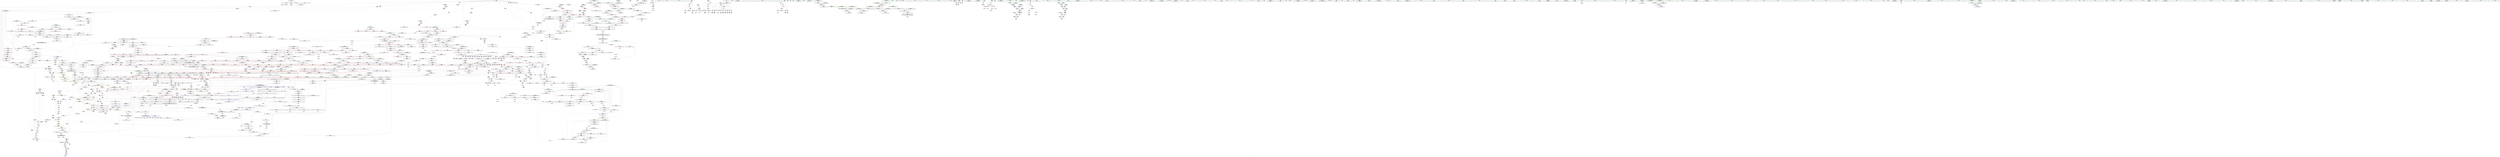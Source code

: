 digraph "SVFG" {
	label="SVFG";

	Node0x565112592780 [shape=record,color=grey,label="{NodeID: 0\nNullPtr}"];
	Node0x565112592780 -> Node0x56511262b900[style=solid];
	Node0x565112592780 -> Node0x565112658000[style=solid];
	Node0x5651126eff30 [shape=record,color=black,label="{NodeID: 1882\nMR_329V_4 = PHI(MR_329V_7, MR_329V_3, )\npts\{1836 \}\n}"];
	Node0x56511262e9b0 [shape=record,color=red,label="{NodeID: 775\n1272\<--1269\nthis1\<--this.addr\n_ZN9__gnu_cxx5__ops14_Iter_less_valC2ENS0_15_Iter_less_iterE\n}"];
	Node0x565112625260 [shape=record,color=purple,label="{NodeID: 443\n486\<--15\narrayidx93\<--a\nmain\n}"];
	Node0x565112625260 -> Node0x56511263ead0[style=solid];
	Node0x565112618a60 [shape=record,color=green,label="{NodeID: 111\n670\<--671\nagg.tmp\<--agg.tmp_field_insensitive\n_ZSt11lower_boundIPiiET_S1_S1_RKT0_\n}"];
	Node0x5651126343e0 [shape=record,color=red,label="{NodeID: 886\n1790\<--1764\n\<--__first.addr\n_ZNSt20__copy_move_backwardILb1ELb1ESt26random_access_iterator_tagE13__copy_move_bIiEEPT_PKS3_S6_S4_\n}"];
	Node0x5651126343e0 -> Node0x565112623a00[style=solid];
	Node0x5651126868b0 [shape=record,color=grey,label="{NodeID: 1661\n1221 = Binary(1220, 169, )\n}"];
	Node0x5651126868b0 -> Node0x565112686730[style=solid];
	Node0x56511263aeb0 [shape=record,color=red,label="{NodeID: 554\n140\<--87\n\<--mj\n_Z5solveiiRi\n}"];
	Node0x56511263aeb0 -> Node0x5651126889b0[style=solid];
	Node0x56511271dfd0 [shape=record,color=yellow,style=double,label="{NodeID: 2436\n2V_2 = CSCHI(MR_2V_1)\npts\{20 \}\nCS[]|{<s0>34}}"];
	Node0x56511271dfd0:s0 -> Node0x5651126d51b0[style=dashed,color=red];
	Node0x56511261d950 [shape=record,color=green,label="{NodeID: 222\n1437\<--1438\n__last.addr\<--__last.addr_field_insensitive\n_ZSt21__unguarded_partitionIPiN9__gnu_cxx5__ops15_Iter_less_iterEET_S4_S4_S4_T0_\n}"];
	Node0x56511261d950 -> Node0x565112631250[style=solid];
	Node0x56511261d950 -> Node0x565112631320[style=solid];
	Node0x56511261d950 -> Node0x5651126313f0[style=solid];
	Node0x56511261d950 -> Node0x5651126314c0[style=solid];
	Node0x56511261d950 -> Node0x565112631590[style=solid];
	Node0x56511261d950 -> Node0x56511265f120[style=solid];
	Node0x56511261d950 -> Node0x56511265f390[style=solid];
	Node0x56511261d950 -> Node0x56511265f460[style=solid];
	Node0x565112706870 [shape=record,color=yellow,style=double,label="{NodeID: 2104\n2V_1 = ENCHI(MR_2V_0)\npts\{20 \}\nFun[_ZNK9__gnu_cxx5__ops14_Iter_less_valclIPiiEEbT_RT0_]}"];
	Node0x565112706870 -> Node0x56511262f9f0[style=dashed];
	Node0x5651126597c0 [shape=record,color=blue,label="{NodeID: 997\n241\<--361\nk\<--inc33\nmain\n}"];
	Node0x5651126597c0 -> Node0x56511263c570[style=dashed];
	Node0x5651126597c0 -> Node0x56511263c710[style=dashed];
	Node0x5651126597c0 -> Node0x56511263c7e0[style=dashed];
	Node0x5651126597c0 -> Node0x565112659620[style=dashed];
	Node0x5651126597c0 -> Node0x565112659b00[style=dashed];
	Node0x565112690f30 [shape=record,color=grey,label="{NodeID: 1772\n1614 = cmp(1612, 1613, )\n}"];
	Node0x5651126408e0 [shape=record,color=red,label="{NodeID: 665\n793\<--747\n\<--__last.addr\n_ZSt16__introsort_loopIPilN9__gnu_cxx5__ops15_Iter_less_iterEEvT_S4_T0_T1_\n|{<s0>37}}"];
	Node0x5651126408e0:s0 -> Node0x56511278f930[style=solid,color=red];
	Node0x565112791c70 [shape=record,color=black,label="{NodeID: 2547\n1341 = PHI(1309, )\n1st arg _ZNK9__gnu_cxx5__ops14_Iter_less_valclIPiiEEbT_RT0_ }"];
	Node0x565112791c70 -> Node0x56511265eb70[style=solid];
	Node0x56511262ba00 [shape=record,color=black,label="{NodeID: 333\n232\<--9\nmain_ret\<--\nmain\n}"];
	Node0x56511265f1f0 [shape=record,color=blue,label="{NodeID: 1108\n1439\<--1432\n__pivot.addr\<--__pivot\n_ZSt21__unguarded_partitionIPiN9__gnu_cxx5__ops15_Iter_less_iterEET_S4_S4_S4_T0_\n}"];
	Node0x56511265f1f0 -> Node0x565112631660[style=dashed];
	Node0x56511265f1f0 -> Node0x565112631730[style=dashed];
	Node0x5651125aee90 [shape=record,color=green,label="{NodeID: 1\n7\<--1\n__dso_handle\<--dummyObj\nGlob }"];
	Node0x5651126f0430 [shape=record,color=black,label="{NodeID: 1883\nMR_333V_2 = PHI(MR_333V_7, MR_333V_1, )\npts\{1842 \}\n}"];
	Node0x56511262ea80 [shape=record,color=red,label="{NodeID: 776\n1307\<--1280\n\<--__first.addr\n_ZSt11__push_heapIPiliN9__gnu_cxx5__ops14_Iter_less_valEEvT_T0_S5_T1_RT2_\n}"];
	Node0x56511262ea80 -> Node0x565112639240[style=solid];
	Node0x565112625330 [shape=record,color=purple,label="{NodeID: 444\n493\<--15\narrayidx96\<--a\nmain\n}"];
	Node0x565112618b30 [shape=record,color=green,label="{NodeID: 112\n672\<--673\nundef.agg.tmp\<--undef.agg.tmp_field_insensitive\n_ZSt11lower_boundIPiiET_S1_S1_RKT0_\n}"];
	Node0x5651126344b0 [shape=record,color=red,label="{NodeID: 887\n1775\<--1766\n\<--__last.addr\n_ZNSt20__copy_move_backwardILb1ELb1ESt26random_access_iterator_tagE13__copy_move_bIiEEPT_PKS3_S6_S4_\n}"];
	Node0x5651126344b0 -> Node0x565112623790[style=solid];
	Node0x565112686a30 [shape=record,color=grey,label="{NodeID: 1662\n192 = Binary(191, 187, )\n}"];
	Node0x565112686a30 -> Node0x5651126589f0[style=solid];
	Node0x56511263af80 [shape=record,color=red,label="{NodeID: 555\n144\<--87\n\<--mj\n_Z5solveiiRi\n}"];
	Node0x56511263af80 -> Node0x565112686bb0[style=solid];
	Node0x56511261da20 [shape=record,color=green,label="{NodeID: 223\n1439\<--1440\n__pivot.addr\<--__pivot.addr_field_insensitive\n_ZSt21__unguarded_partitionIPiN9__gnu_cxx5__ops15_Iter_less_iterEET_S4_S4_S4_T0_\n}"];
	Node0x56511261da20 -> Node0x565112631660[style=solid];
	Node0x56511261da20 -> Node0x565112631730[style=solid];
	Node0x56511261da20 -> Node0x56511265f1f0[style=solid];
	Node0x565112706980 [shape=record,color=yellow,style=double,label="{NodeID: 2105\n234V_1 = ENCHI(MR_234V_0)\npts\{1287 \}\nFun[_ZNK9__gnu_cxx5__ops14_Iter_less_valclIPiiEEbT_RT0_]}"];
	Node0x565112706980 -> Node0x56511262fac0[style=dashed];
	Node0x565112659890 [shape=record,color=blue,label="{NodeID: 998\n364\<--359\narrayidx35\<--\nmain\n}"];
	Node0x565112659890 -> Node0x5651126d2c20[style=dashed];
	Node0x5651126910b0 [shape=record,color=grey,label="{NodeID: 1773\n608 = cmp(607, 9, )\n}"];
	Node0x5651126910b0 -> Node0x56511262de50[style=solid];
	Node0x5651126409b0 [shape=record,color=red,label="{NodeID: 666\n772\<--749\n\<--__depth_limit.addr\n_ZSt16__introsort_loopIPilN9__gnu_cxx5__ops15_Iter_less_iterEEvT_S4_T0_T1_\n}"];
	Node0x5651126409b0 -> Node0x565112692130[style=solid];
	Node0x565112791d80 [shape=record,color=black,label="{NodeID: 2548\n1342 = PHI(1286, )\n2nd arg _ZNK9__gnu_cxx5__ops14_Iter_less_valclIPiiEEbT_RT0_ }"];
	Node0x565112791d80 -> Node0x56511265ec40[style=solid];
	Node0x56511262bad0 [shape=record,color=black,label="{NodeID: 334\n18\<--17\n\<--xs\nCan only get source location for instruction, argument, global var or function.}"];
	Node0x56511262bad0 -> Node0x56511268b3b0[style=solid];
	Node0x56511262bad0 -> Node0x56511268c8b0[style=solid];
	Node0x56511265f2c0 [shape=record,color=blue,label="{NodeID: 1109\n1435\<--1451\n__first.addr\<--incdec.ptr\n_ZSt21__unguarded_partitionIPiN9__gnu_cxx5__ops15_Iter_less_iterEET_S4_S4_S4_T0_\n}"];
	Node0x56511265f2c0 -> Node0x5651126ea530[style=dashed];
	Node0x5651125aef20 [shape=record,color=green,label="{NodeID: 2\n9\<--1\n\<--dummyObj\nCan only get source location for instruction, argument, global var or function.|{<s0>23}}"];
	Node0x5651125aef20:s0 -> Node0x5651127920b0[style=solid,color=red];
	Node0x56511262eb50 [shape=record,color=red,label="{NodeID: 777\n1316\<--1280\n\<--__first.addr\n_ZSt11__push_heapIPiliN9__gnu_cxx5__ops14_Iter_less_valEEvT_T0_S5_T1_RT2_\n}"];
	Node0x56511262eb50 -> Node0x565112639310[style=solid];
	Node0x565112625400 [shape=record,color=purple,label="{NodeID: 445\n494\<--15\narrayidx97\<--a\nmain\n}"];
	Node0x565112625400 -> Node0x56511263eba0[style=solid];
	Node0x565112618c00 [shape=record,color=green,label="{NodeID: 113\n681\<--682\n_ZN9__gnu_cxx5__ops15__iter_less_valEv\<--_ZN9__gnu_cxx5__ops15__iter_less_valEv_field_insensitive\n}"];
	Node0x565112634580 [shape=record,color=red,label="{NodeID: 888\n1785\<--1768\n\<--__result.addr\n_ZNSt20__copy_move_backwardILb1ELb1ESt26random_access_iterator_tagE13__copy_move_bIiEEPT_PKS3_S6_S4_\n}"];
	Node0x565112634580 -> Node0x565112639580[style=solid];
	Node0x565112686bb0 [shape=record,color=grey,label="{NodeID: 1663\n145 = Binary(144, 132, )\n|{<s0>4}}"];
	Node0x565112686bb0:s0 -> Node0x5651127920b0[style=solid,color=red];
	Node0x56511263b050 [shape=record,color=red,label="{NodeID: 556\n110\<--89\n\<--i\n_Z5solveiiRi\n}"];
	Node0x56511263b050 -> Node0x5651126904b0[style=solid];
	Node0x56511261daf0 [shape=record,color=green,label="{NodeID: 224\n1482\<--1483\n__a.addr\<--__a.addr_field_insensitive\n_ZSt9iter_swapIPiS0_EvT_T0_\n}"];
	Node0x56511261daf0 -> Node0x565112631800[style=solid];
	Node0x56511261daf0 -> Node0x56511265f600[style=solid];
	Node0x565112659960 [shape=record,color=blue,label="{NodeID: 999\n249\<--377\nz\<--conv\nmain\n}"];
	Node0x565112659960 -> Node0x56511263d680[style=dashed];
	Node0x565112659960 -> Node0x56511263d750[style=dashed];
	Node0x565112659960 -> Node0x565112659960[style=dashed];
	Node0x565112659960 -> Node0x5651126e5030[style=dashed];
	Node0x565112691230 [shape=record,color=grey,label="{NodeID: 1774\n1991 = cmp(1990, 137, )\n}"];
	Node0x565112640a80 [shape=record,color=red,label="{NodeID: 667\n782\<--749\n\<--__depth_limit.addr\n_ZSt16__introsort_loopIPilN9__gnu_cxx5__ops15_Iter_less_iterEEvT_S4_T0_T1_\n}"];
	Node0x565112640a80 -> Node0x56511268ddb0[style=solid];
	Node0x565112791e90 [shape=record,color=black,label="{NodeID: 2549\n1897 = PHI(1845, )\n0th arg _ZSt15__adjacent_findIPiN9__gnu_cxx5__ops19_Iter_equal_to_iterEET_S4_S4_T0_ }"];
	Node0x565112791e90 -> Node0x565112662380[style=solid];
	Node0x56511262bbd0 [shape=record,color=black,label="{NodeID: 335\n22\<--21\n\<--d\nCan only get source location for instruction, argument, global var or function.}"];
	Node0x56511265f390 [shape=record,color=blue,label="{NodeID: 1110\n1437\<--1455\n__last.addr\<--incdec.ptr3\n_ZSt21__unguarded_partitionIPiN9__gnu_cxx5__ops15_Iter_less_iterEET_S4_S4_S4_T0_\n}"];
	Node0x56511265f390 -> Node0x5651126d6f30[style=dashed];
	Node0x5651125af5e0 [shape=record,color=green,label="{NodeID: 3\n24\<--1\n.str\<--dummyObj\nGlob }"];
	Node0x5651126f0e30 [shape=record,color=black,label="{NodeID: 1885\nMR_22V_5 = PHI(MR_22V_6, MR_22V_1, )\npts\{230000 \}\n|{|<s2>6}}"];
	Node0x5651126f0e30 -> Node0x56511263bbb0[style=dashed];
	Node0x5651126f0e30 -> Node0x5651126589f0[style=dashed];
	Node0x5651126f0e30:s2 -> Node0x565112708490[style=dashed,color=red];
	Node0x56511262ec20 [shape=record,color=red,label="{NodeID: 778\n1321\<--1280\n\<--__first.addr\n_ZSt11__push_heapIPiliN9__gnu_cxx5__ops14_Iter_less_valEEvT_T0_S5_T1_RT2_\n}"];
	Node0x56511262ec20 -> Node0x5651126393e0[style=solid];
	Node0x5651126254d0 [shape=record,color=purple,label="{NodeID: 446\n501\<--15\narrayidx102\<--a\nmain\n}"];
	Node0x56511261e020 [shape=record,color=green,label="{NodeID: 114\n684\<--685\n_ZSt13__lower_boundIPiiN9__gnu_cxx5__ops14_Iter_less_valEET_S4_S4_RKT0_T1_\<--_ZSt13__lower_boundIPiiN9__gnu_cxx5__ops14_Iter_less_valEET_S4_S4_RKT0_T1__field_insensitive\n}"];
	Node0x565112700090 [shape=record,color=yellow,style=double,label="{NodeID: 1996\n287V_1 = ENCHI(MR_287V_0)\npts\{1026 1113 1162 1287 1502 1534 \}\nFun[_ZSt25__unguarded_linear_insertIPiN9__gnu_cxx5__ops14_Val_less_iterEEvT_T0_]}"];
	Node0x565112700090 -> Node0x565112633a20[style=dashed];
	Node0x565112700090 -> Node0x565112633af0[style=dashed];
	Node0x565112700090 -> Node0x565112633bc0[style=dashed];
	Node0x565112634650 [shape=record,color=red,label="{NodeID: 889\n1798\<--1768\n\<--__result.addr\n_ZNSt20__copy_move_backwardILb1ELb1ESt26random_access_iterator_tagE13__copy_move_bIiEEPT_PKS3_S6_S4_\n}"];
	Node0x565112634650 -> Node0x565112639650[style=solid];
	Node0x565112686d30 [shape=record,color=grey,label="{NodeID: 1664\n1183 = Binary(1182, 169, )\n}"];
	Node0x565112686d30 -> Node0x56511268f5b0[style=solid];
	Node0x56511263b120 [shape=record,color=red,label="{NodeID: 557\n114\<--89\n\<--i\n_Z5solveiiRi\n}"];
	Node0x56511263b120 -> Node0x56511262bdd0[style=solid];
	Node0x56511271e3f0 [shape=record,color=yellow,style=double,label="{NodeID: 2439\n2V_4 = CSCHI(MR_2V_2)\npts\{20 \}\nCS[]|{<s0>37}}"];
	Node0x56511271e3f0:s0 -> Node0x5651126e1e30[style=dashed,color=red];
	Node0x56511261dbc0 [shape=record,color=green,label="{NodeID: 225\n1484\<--1485\n__b.addr\<--__b.addr_field_insensitive\n_ZSt9iter_swapIPiS0_EvT_T0_\n}"];
	Node0x56511261dbc0 -> Node0x5651126318d0[style=solid];
	Node0x56511261dbc0 -> Node0x56511265f6d0[style=solid];
	Node0x565112659a30 [shape=record,color=blue,label="{NodeID: 1000\n245\<--399\ni\<--inc51\nmain\n}"];
	Node0x565112659a30 -> Node0x56511263cd90[style=dashed];
	Node0x565112659a30 -> Node0x56511263ce60[style=dashed];
	Node0x565112659a30 -> Node0x56511263cf30[style=dashed];
	Node0x565112659a30 -> Node0x56511263d000[style=dashed];
	Node0x565112659a30 -> Node0x56511263d0d0[style=dashed];
	Node0x565112659a30 -> Node0x56511263d1a0[style=dashed];
	Node0x565112659a30 -> Node0x56511263d270[style=dashed];
	Node0x565112659a30 -> Node0x56511263d340[style=dashed];
	Node0x565112659a30 -> Node0x565112659a30[style=dashed];
	Node0x565112659a30 -> Node0x5651126e4630[style=dashed];
	Node0x5651126913b0 [shape=record,color=grey,label="{NodeID: 1775\n1097 = cmp(1094, 1096, )\n}"];
	Node0x5651126913b0 -> Node0x565112622dd0[style=solid];
	Node0x565112640b50 [shape=record,color=red,label="{NodeID: 668\n794\<--749\n\<--__depth_limit.addr\n_ZSt16__introsort_loopIPilN9__gnu_cxx5__ops15_Iter_less_iterEEvT_S4_T0_T1_\n|{<s0>37}}"];
	Node0x565112640b50:s0 -> Node0x56511278fa80[style=solid,color=red];
	Node0x565112791fa0 [shape=record,color=black,label="{NodeID: 2550\n1898 = PHI(1846, )\n1st arg _ZSt15__adjacent_findIPiN9__gnu_cxx5__ops19_Iter_equal_to_iterEET_S4_S4_T0_ }"];
	Node0x565112791fa0 -> Node0x565112662450[style=solid];
	Node0x56511262bcd0 [shape=record,color=black,label="{NodeID: 336\n59\<--60\n\<--_ZNSt8ios_base4InitD1Ev\nCan only get source location for instruction, argument, global var or function.}"];
	Node0x56511265f460 [shape=record,color=blue,label="{NodeID: 1111\n1437\<--1463\n__last.addr\<--incdec.ptr7\n_ZSt21__unguarded_partitionIPiN9__gnu_cxx5__ops15_Iter_less_iterEET_S4_S4_S4_T0_\n}"];
	Node0x56511265f460 -> Node0x5651126d6f30[style=dashed];
	Node0x5651125af670 [shape=record,color=green,label="{NodeID: 4\n26\<--1\n.str.1\<--dummyObj\nGlob }"];
	Node0x56511262ecf0 [shape=record,color=red,label="{NodeID: 779\n1334\<--1280\n\<--__first.addr\n_ZSt11__push_heapIPiliN9__gnu_cxx5__ops14_Iter_less_valEEvT_T0_S5_T1_RT2_\n}"];
	Node0x56511262ecf0 -> Node0x5651126394b0[style=solid];
	Node0x5651126255a0 [shape=record,color=purple,label="{NodeID: 447\n502\<--15\narrayidx103\<--a\nmain\n}"];
	Node0x5651126255a0 -> Node0x56511263ec70[style=solid];
	Node0x56511261e0b0 [shape=record,color=green,label="{NodeID: 115\n697\<--698\n__comp\<--__comp_field_insensitive\n_ZSt6__sortIPiN9__gnu_cxx5__ops15_Iter_less_iterEEvT_S4_T0_\n}"];
	Node0x565112700200 [shape=record,color=yellow,style=double,label="{NodeID: 1997\n2V_1 = ENCHI(MR_2V_0)\npts\{20 \}\nFun[_ZSt13__heap_selectIPiN9__gnu_cxx5__ops15_Iter_less_iterEEvT_S4_S4_T0_]|{<s0>46|<s1>46}}"];
	Node0x565112700200:s0 -> Node0x5651126dce30[style=dashed,color=red];
	Node0x565112700200:s1 -> Node0x5651126f4030[style=dashed,color=red];
	Node0x565112634720 [shape=record,color=red,label="{NodeID: 890\n1782\<--1770\n\<--_Num\n_ZNSt20__copy_move_backwardILb1ELb1ESt26random_access_iterator_tagE13__copy_move_bIiEEPT_PKS3_S6_S4_\n}"];
	Node0x565112634720 -> Node0x565112692a30[style=solid];
	Node0x565112686eb0 [shape=record,color=grey,label="{NodeID: 1665\n1182 = Binary(1181, 166, )\n}"];
	Node0x565112686eb0 -> Node0x565112686d30[style=solid];
	Node0x56511263b1f0 [shape=record,color=red,label="{NodeID: 558\n121\<--89\n\<--i\n_Z5solveiiRi\n}"];
	Node0x56511263b1f0 -> Node0x56511262bea0[style=solid];
	Node0x56511261dc90 [shape=record,color=green,label="{NodeID: 226\n1491\<--1492\n_ZSt4swapIiENSt9enable_ifIXsr6__and_ISt6__not_ISt15__is_tuple_likeIT_EESt21is_move_constructibleIS3_ESt18is_move_assignableIS3_EEE5valueEvE4typeERS3_SC_\<--_ZSt4swapIiENSt9enable_ifIXsr6__and_ISt6__not_ISt15__is_tuple_likeIT_EESt21is_move_constructibleIS3_ESt18is_move_assignableIS3_EEE5valueEvE4typeERS3_SC__field_insensitive\n}"];
	Node0x565112659b00 [shape=record,color=blue,label="{NodeID: 1001\n241\<--422\nk\<--conv56\nmain\n}"];
	Node0x565112659b00 -> Node0x56511263c8b0[style=dashed];
	Node0x565112659b00 -> Node0x56511263c980[style=dashed];
	Node0x565112659b00 -> Node0x5651126e3c30[style=dashed];
	Node0x565112691530 [shape=record,color=grey,label="{NodeID: 1776\n433 = cmp(432, 434, )\n}"];
	Node0x565112640c20 [shape=record,color=red,label="{NodeID: 669\n792\<--753\n\<--__cut\n_ZSt16__introsort_loopIPilN9__gnu_cxx5__ops15_Iter_less_iterEEvT_S4_T0_T1_\n|{<s0>37}}"];
	Node0x565112640c20:s0 -> Node0x56511278f7e0[style=solid,color=red];
	Node0x5651127920b0 [shape=record,color=black,label="{NodeID: 2551\n76 = PHI(139, 145, 199, 9, )\n0th arg _Z5solveiiRi }"];
	Node0x5651127920b0 -> Node0x565112658100[style=solid];
	Node0x56511262bdd0 [shape=record,color=black,label="{NodeID: 337\n115\<--114\nidxprom\<--\n_Z5solveiiRi\n}"];
	Node0x56511265f530 [shape=record,color=blue,label="{NodeID: 1112\n1435\<--1476\n__first.addr\<--incdec.ptr9\n_ZSt21__unguarded_partitionIPiN9__gnu_cxx5__ops15_Iter_less_iterEET_S4_S4_S4_T0_\n}"];
	Node0x56511265f530 -> Node0x5651126ea530[style=dashed];
	Node0x565112615c50 [shape=record,color=green,label="{NodeID: 5\n28\<--1\nstdin\<--dummyObj\nGlob }"];
	Node0x56511262edc0 [shape=record,color=red,label="{NodeID: 780\n1297\<--1282\n\<--__holeIndex.addr\n_ZSt11__push_heapIPiliN9__gnu_cxx5__ops14_Iter_less_valEEvT_T0_S5_T1_RT2_\n}"];
	Node0x56511262edc0 -> Node0x56511268b6b0[style=solid];
	Node0x565112625670 [shape=record,color=purple,label="{NodeID: 448\n153\<--17\narrayidx12\<--xs\n_Z5solveiiRi\n}"];
	Node0x565112625670 -> Node0x56511263ba10[style=solid];
	Node0x56511261e180 [shape=record,color=green,label="{NodeID: 116\n699\<--700\n__first.addr\<--__first.addr_field_insensitive\n_ZSt6__sortIPiN9__gnu_cxx5__ops15_Iter_less_iterEEvT_S4_T0_\n}"];
	Node0x56511261e180 -> Node0x56511263fcb0[style=solid];
	Node0x56511261e180 -> Node0x56511263fd80[style=solid];
	Node0x56511261e180 -> Node0x56511263fe50[style=solid];
	Node0x56511261e180 -> Node0x56511263ff20[style=solid];
	Node0x56511261e180 -> Node0x56511265b360[style=solid];
	Node0x5651126347f0 [shape=record,color=red,label="{NodeID: 891\n1786\<--1770\n\<--_Num\n_ZNSt20__copy_move_backwardILb1ELb1ESt26random_access_iterator_tagE13__copy_move_bIiEEPT_PKS3_S6_S4_\n}"];
	Node0x5651126347f0 -> Node0x56511268eb30[style=solid];
	Node0x565112687030 [shape=record,color=grey,label="{NodeID: 1666\n1187 = Binary(1186, 166, )\n}"];
	Node0x565112687030 -> Node0x5651126871b0[style=solid];
	Node0x56511263b2c0 [shape=record,color=red,label="{NodeID: 559\n126\<--89\n\<--i\n_Z5solveiiRi\n}"];
	Node0x56511263b2c0 -> Node0x5651126586b0[style=solid];
	Node0x56511271e6b0 [shape=record,color=yellow,style=double,label="{NodeID: 2441\n2V_2 = CSCHI(MR_2V_1)\npts\{20 \}\nCS[]|{<s0>95}}"];
	Node0x56511271e6b0:s0 -> Node0x5651127204f0[style=dashed,color=blue];
	Node0x56511261dd90 [shape=record,color=green,label="{NodeID: 227\n1497\<--1498\n__a.addr\<--__a.addr_field_insensitive\n_ZSt4swapIiENSt9enable_ifIXsr6__and_ISt6__not_ISt15__is_tuple_likeIT_EESt21is_move_constructibleIS3_ESt18is_move_assignableIS3_EEE5valueEvE4typeERS3_SC_\n}"];
	Node0x56511261dd90 -> Node0x5651126319a0[style=solid];
	Node0x56511261dd90 -> Node0x565112631a70[style=solid];
	Node0x56511261dd90 -> Node0x56511265f7a0[style=solid];
	Node0x565112706d00 [shape=record,color=yellow,style=double,label="{NodeID: 2109\n2V_1 = ENCHI(MR_2V_0)\npts\{20 \}\nFun[_ZSt15__adjacent_findIPiN9__gnu_cxx5__ops19_Iter_equal_to_iterEET_S4_S4_T0_]|{<s0>109}}"];
	Node0x565112706d00:s0 -> Node0x5651126fa020[style=dashed,color=red];
	Node0x565112659bd0 [shape=record,color=blue,label="{NodeID: 1002\n251\<--9\ni57\<--\nmain\n}"];
	Node0x565112659bd0 -> Node0x56511263d820[style=dashed];
	Node0x565112659bd0 -> Node0x56511263d8f0[style=dashed];
	Node0x565112659bd0 -> Node0x56511263d9c0[style=dashed];
	Node0x565112659bd0 -> Node0x56511263da90[style=dashed];
	Node0x565112659bd0 -> Node0x565112659f10[style=dashed];
	Node0x565112659bd0 -> Node0x5651126e5530[style=dashed];
	Node0x5651126916b0 [shape=record,color=grey,label="{NodeID: 1777\n428 = cmp(426, 427, )\n}"];
	Node0x565112640cf0 [shape=record,color=red,label="{NodeID: 670\n796\<--753\n\<--__cut\n_ZSt16__introsort_loopIPilN9__gnu_cxx5__ops15_Iter_less_iterEEvT_S4_T0_T1_\n}"];
	Node0x565112640cf0 -> Node0x56511265b910[style=solid];
	Node0x565112792280 [shape=record,color=black,label="{NodeID: 2552\n77 = PHI(141, 146, 200, 522, )\n1st arg _Z5solveiiRi }"];
	Node0x565112792280 -> Node0x5651126581d0[style=solid];
	Node0x56511262bea0 [shape=record,color=black,label="{NodeID: 338\n122\<--121\nidxprom4\<--\n_Z5solveiiRi\n}"];
	Node0x56511265f600 [shape=record,color=blue,label="{NodeID: 1113\n1482\<--1480\n__a.addr\<--__a\n_ZSt9iter_swapIPiS0_EvT_T0_\n}"];
	Node0x56511265f600 -> Node0x565112631800[style=dashed];
	Node0x565112615ce0 [shape=record,color=green,label="{NodeID: 6\n29\<--1\n.str.2\<--dummyObj\nGlob }"];
	Node0x56511262ee90 [shape=record,color=red,label="{NodeID: 781\n1302\<--1282\n\<--__holeIndex.addr\n_ZSt11__push_heapIPiliN9__gnu_cxx5__ops14_Iter_less_valEEvT_T0_S5_T1_RT2_\n}"];
	Node0x56511262ee90 -> Node0x565112690db0[style=solid];
	Node0x565112625740 [shape=record,color=purple,label="{NodeID: 449\n157\<--17\narrayidx14\<--xs\n_Z5solveiiRi\n}"];
	Node0x565112625740 -> Node0x56511263bae0[style=solid];
	Node0x56511261e250 [shape=record,color=green,label="{NodeID: 117\n701\<--702\n__last.addr\<--__last.addr_field_insensitive\n_ZSt6__sortIPiN9__gnu_cxx5__ops15_Iter_less_iterEEvT_S4_T0_\n}"];
	Node0x56511261e250 -> Node0x56511263fff0[style=solid];
	Node0x56511261e250 -> Node0x5651126400c0[style=solid];
	Node0x56511261e250 -> Node0x565112640190[style=solid];
	Node0x56511261e250 -> Node0x565112640260[style=solid];
	Node0x56511261e250 -> Node0x56511265b430[style=solid];
	Node0x5651126348c0 [shape=record,color=red,label="{NodeID: 892\n1792\<--1770\n\<--_Num\n_ZNSt20__copy_move_backwardILb1ELb1ESt26random_access_iterator_tagE13__copy_move_bIiEEPT_PKS3_S6_S4_\n}"];
	Node0x5651126348c0 -> Node0x56511268e9b0[style=solid];
	Node0x5651126871b0 [shape=record,color=grey,label="{NodeID: 1667\n1188 = Binary(169, 1187, )\n}"];
	Node0x5651126871b0 -> Node0x56511265db30[style=solid];
	Node0x56511263b390 [shape=record,color=red,label="{NodeID: 560\n130\<--89\n\<--i\n_Z5solveiiRi\n}"];
	Node0x56511263b390 -> Node0x565112688830[style=solid];
	Node0x56511271e810 [shape=record,color=yellow,style=double,label="{NodeID: 2442\n2V_2 = CSCHI(MR_2V_1)\npts\{20 \}\nCS[]|{<s0>103}}"];
	Node0x56511271e810:s0 -> Node0x56511271e6b0[style=dashed,color=blue];
	Node0x56511261de60 [shape=record,color=green,label="{NodeID: 228\n1499\<--1500\n__b.addr\<--__b.addr_field_insensitive\n_ZSt4swapIiENSt9enable_ifIXsr6__and_ISt6__not_ISt15__is_tuple_likeIT_EESt21is_move_constructibleIS3_ESt18is_move_assignableIS3_EEE5valueEvE4typeERS3_SC_\n}"];
	Node0x56511261de60 -> Node0x565112631b40[style=solid];
	Node0x56511261de60 -> Node0x565112631c10[style=solid];
	Node0x56511261de60 -> Node0x56511265f870[style=solid];
	Node0x565112659ca0 [shape=record,color=blue,label="{NodeID: 1003\n253\<--9\nj61\<--\nmain\n}"];
	Node0x565112659ca0 -> Node0x56511263db60[style=dashed];
	Node0x565112659ca0 -> Node0x56511263dc30[style=dashed];
	Node0x565112659ca0 -> Node0x56511263dd00[style=dashed];
	Node0x565112659ca0 -> Node0x56511263ddd0[style=dashed];
	Node0x565112659ca0 -> Node0x565112659ca0[style=dashed];
	Node0x565112659ca0 -> Node0x565112659e40[style=dashed];
	Node0x565112659ca0 -> Node0x5651126e5a30[style=dashed];
	Node0x565112691830 [shape=record,color=grey,label="{NodeID: 1778\n1826 = cmp(1823, 1825, )\n}"];
	Node0x565112691830 -> Node0x565112623ba0[style=solid];
	Node0x565112640dc0 [shape=record,color=red,label="{NodeID: 671\n805\<--802\n\<--__n.addr\n_ZSt4__lgl\n}"];
	Node0x565112792450 [shape=record,color=black,label="{NodeID: 2553\n78 = PHI(142, 147, 201, 243, )\n2nd arg _Z5solveiiRi }"];
	Node0x565112792450 -> Node0x5651126582a0[style=solid];
	Node0x56511262bf70 [shape=record,color=black,label="{NodeID: 339\n152\<--151\nidxprom11\<--add10\n_Z5solveiiRi\n}"];
	Node0x56511265f6d0 [shape=record,color=blue,label="{NodeID: 1114\n1484\<--1481\n__b.addr\<--__b\n_ZSt9iter_swapIPiS0_EvT_T0_\n}"];
	Node0x56511265f6d0 -> Node0x5651126318d0[style=dashed];
	Node0x565112615d70 [shape=record,color=green,label="{NodeID: 7\n31\<--1\n.str.3\<--dummyObj\nGlob }"];
	Node0x56511262ef60 [shape=record,color=red,label="{NodeID: 782\n1322\<--1282\n\<--__holeIndex.addr\n_ZSt11__push_heapIPiliN9__gnu_cxx5__ops14_Iter_less_valEEvT_T0_S5_T1_RT2_\n}"];
	Node0x565112625810 [shape=record,color=purple,label="{NodeID: 450\n353\<--17\narrayidx29\<--xs\nmain\n}"];
	Node0x565112625810 -> Node0x5651126596f0[style=solid];
	Node0x56511261e320 [shape=record,color=green,label="{NodeID: 118\n703\<--704\nagg.tmp\<--agg.tmp_field_insensitive\n_ZSt6__sortIPiN9__gnu_cxx5__ops15_Iter_less_iterEEvT_S4_T0_\n}"];
	Node0x565112634990 [shape=record,color=red,label="{NodeID: 893\n1799\<--1770\n\<--_Num\n_ZNSt20__copy_move_backwardILb1ELb1ESt26random_access_iterator_tagE13__copy_move_bIiEEPT_PKS3_S6_S4_\n}"];
	Node0x565112634990 -> Node0x56511268e830[style=solid];
	Node0x565112687330 [shape=record,color=grey,label="{NodeID: 1668\n151 = Binary(150, 132, )\n}"];
	Node0x565112687330 -> Node0x56511262bf70[style=solid];
	Node0x56511263b460 [shape=record,color=red,label="{NodeID: 561\n163\<--91\n\<--z\n_Z5solveiiRi\n}"];
	Node0x56511263b460 -> Node0x565112687c30[style=solid];
	Node0x56511271e970 [shape=record,color=yellow,style=double,label="{NodeID: 2443\n2V_2 = CSCHI(MR_2V_1)\npts\{20 \}\nCS[]|{<s0>43}}"];
	Node0x56511271e970:s0 -> Node0x5651126e9b30[style=dashed,color=red];
	Node0x56511261df30 [shape=record,color=green,label="{NodeID: 229\n1501\<--1502\n__tmp\<--__tmp_field_insensitive\n_ZSt4swapIiENSt9enable_ifIXsr6__and_ISt6__not_ISt15__is_tuple_likeIT_EESt21is_move_constructibleIS3_ESt18is_move_assignableIS3_EEE5valueEvE4typeERS3_SC_\n|{|<s1>84}}"];
	Node0x56511261df30 -> Node0x56511265f940[style=solid];
	Node0x56511261df30:s1 -> Node0x56511278e010[style=solid,color=red];
	Node0x565112659d70 [shape=record,color=blue,label="{NodeID: 1004\n459\<--453\narrayidx79\<--conv75\nmain\n}"];
	Node0x565112659d70 -> Node0x5651126e0f30[style=dashed];
	Node0x5651126919b0 [shape=record,color=grey,label="{NodeID: 1779\n1545 = cmp(1543, 1544, )\n}"];
	Node0x565112640e90 [shape=record,color=red,label="{NodeID: 672\n833\<--820\n\<--__first.addr\n_ZSt22__final_insertion_sortIPiN9__gnu_cxx5__ops15_Iter_less_iterEEvT_S4_T0_\n}"];
	Node0x565112640e90 -> Node0x5651126225b0[style=solid];
	Node0x565112792620 [shape=record,color=black,label="{NodeID: 2554\n2097 = PHI(2042, )\n0th arg _ZSt10__distanceIPiENSt15iterator_traitsIT_E15difference_typeES2_S2_St26random_access_iterator_tag }"];
	Node0x565112792620 -> Node0x565112663b10[style=solid];
	Node0x56511262c040 [shape=record,color=black,label="{NodeID: 340\n156\<--155\nidxprom13\<--\n_Z5solveiiRi\n}"];
	Node0x56511265f7a0 [shape=record,color=blue,label="{NodeID: 1115\n1497\<--1495\n__a.addr\<--__a\n_ZSt4swapIiENSt9enable_ifIXsr6__and_ISt6__not_ISt15__is_tuple_likeIT_EESt21is_move_constructibleIS3_ESt18is_move_assignableIS3_EEE5valueEvE4typeERS3_SC_\n}"];
	Node0x56511265f7a0 -> Node0x5651126319a0[style=dashed];
	Node0x56511265f7a0 -> Node0x565112631a70[style=dashed];
	Node0x565112615e00 [shape=record,color=green,label="{NodeID: 8\n33\<--1\nstdout\<--dummyObj\nGlob }"];
	Node0x56511262f030 [shape=record,color=red,label="{NodeID: 783\n1327\<--1282\n\<--__holeIndex.addr\n_ZSt11__push_heapIPiliN9__gnu_cxx5__ops14_Iter_less_valEEvT_T0_S5_T1_RT2_\n}"];
	Node0x56511262f030 -> Node0x56511268bb30[style=solid];
	Node0x5651126258e0 [shape=record,color=purple,label="{NodeID: 451\n364\<--17\narrayidx35\<--xs\nmain\n}"];
	Node0x5651126258e0 -> Node0x565112659890[style=solid];
	Node0x56511261e3f0 [shape=record,color=green,label="{NodeID: 119\n705\<--706\nagg.tmp1\<--agg.tmp1_field_insensitive\n_ZSt6__sortIPiN9__gnu_cxx5__ops15_Iter_less_iterEEvT_S4_T0_\n}"];
	Node0x565112634a60 [shape=record,color=red,label="{NodeID: 894\n1821\<--1812\nthis1\<--this.addr\n_ZNK9__gnu_cxx5__ops14_Val_less_iterclIiPiEEbRT_T0_\n}"];
	Node0x5651126874b0 [shape=record,color=grey,label="{NodeID: 1669\n837 = Binary(836, 421, )\n}"];
	Node0x5651126874b0 -> Node0x56511268f730[style=solid];
	Node0x56511263b530 [shape=record,color=red,label="{NodeID: 562\n164\<--91\n\<--z\n_Z5solveiiRi\n}"];
	Node0x56511263b530 -> Node0x565112687930[style=solid];
	Node0x56511271ead0 [shape=record,color=yellow,style=double,label="{NodeID: 2444\n2V_3 = CSCHI(MR_2V_2)\npts\{20 \}\nCS[]|{<s0>35}}"];
	Node0x56511271ead0:s0 -> Node0x5651126d6a60[style=dashed,color=blue];
	Node0x565112626290 [shape=record,color=green,label="{NodeID: 230\n1525\<--1526\n__comp\<--__comp_field_insensitive\n_ZSt16__insertion_sortIPiN9__gnu_cxx5__ops15_Iter_less_iterEEvT_S4_T0_\n|{<s0>85}}"];
	Node0x565112626290:s0 -> Node0x565112790f30[style=solid,color=red];
	Node0x565112659e40 [shape=record,color=blue,label="{NodeID: 1005\n253\<--463\nj61\<--inc81\nmain\n}"];
	Node0x565112659e40 -> Node0x56511263db60[style=dashed];
	Node0x565112659e40 -> Node0x56511263dc30[style=dashed];
	Node0x565112659e40 -> Node0x56511263dd00[style=dashed];
	Node0x565112659e40 -> Node0x56511263ddd0[style=dashed];
	Node0x565112659e40 -> Node0x565112659ca0[style=dashed];
	Node0x565112659e40 -> Node0x565112659e40[style=dashed];
	Node0x565112659e40 -> Node0x5651126e5a30[style=dashed];
	Node0x565112691b30 [shape=record,color=grey,label="{NodeID: 1780\n1868 = cmp(1865, 1867, )\n}"];
	Node0x565112640f60 [shape=record,color=red,label="{NodeID: 673\n840\<--820\n\<--__first.addr\n_ZSt22__final_insertion_sortIPiN9__gnu_cxx5__ops15_Iter_less_iterEEvT_S4_T0_\n|{<s0>39}}"];
	Node0x565112640f60:s0 -> Node0x56511278dc80[style=solid,color=red];
	Node0x565112792730 [shape=record,color=black,label="{NodeID: 2555\n2098 = PHI(2043, )\n1st arg _ZSt10__distanceIPiENSt15iterator_traitsIT_E15difference_typeES2_S2_St26random_access_iterator_tag }"];
	Node0x565112792730 -> Node0x565112663be0[style=solid];
	Node0x56511262c110 [shape=record,color=black,label="{NodeID: 341\n160\<--159\nconv\<--sub15\n_Z5solveiiRi\n}"];
	Node0x56511262c110 -> Node0x565112658850[style=solid];
	Node0x56511265f870 [shape=record,color=blue,label="{NodeID: 1116\n1499\<--1496\n__b.addr\<--__b\n_ZSt4swapIiENSt9enable_ifIXsr6__and_ISt6__not_ISt15__is_tuple_likeIT_EESt21is_move_constructibleIS3_ESt18is_move_assignableIS3_EEE5valueEvE4typeERS3_SC_\n}"];
	Node0x56511265f870 -> Node0x565112631b40[style=dashed];
	Node0x56511265f870 -> Node0x565112631c10[style=dashed];
	Node0x565112615e90 [shape=record,color=green,label="{NodeID: 9\n34\<--1\n_ZSt4cout\<--dummyObj\nGlob }"];
	Node0x56511262f100 [shape=record,color=red,label="{NodeID: 784\n1335\<--1282\n\<--__holeIndex.addr\n_ZSt11__push_heapIPiliN9__gnu_cxx5__ops14_Iter_less_valEEvT_T0_S5_T1_RT2_\n}"];
	Node0x5651126259b0 [shape=record,color=purple,label="{NodeID: 452\n404\<--17\n\<--xs\nmain\n}"];
	Node0x56511261e4c0 [shape=record,color=green,label="{NodeID: 120\n722\<--723\n_ZSt4__lgl\<--_ZSt4__lgl_field_insensitive\n}"];
	Node0x565112634b30 [shape=record,color=red,label="{NodeID: 895\n1822\<--1814\n\<--__val.addr\n_ZNK9__gnu_cxx5__ops14_Val_less_iterclIiPiEEbRT_T0_\n}"];
	Node0x565112634b30 -> Node0x565112634cd0[style=solid];
	Node0x565112687630 [shape=record,color=grey,label="{NodeID: 1670\n836 = Binary(834, 835, )\n}"];
	Node0x565112687630 -> Node0x5651126874b0[style=solid];
	Node0x56511263b600 [shape=record,color=red,label="{NodeID: 563\n183\<--93\n\<--i21\n_Z5solveiiRi\n}"];
	Node0x56511263b600 -> Node0x56511268f430[style=solid];
	Node0x56511271ec30 [shape=record,color=yellow,style=double,label="{NodeID: 2445\n2V_2 = CSCHI(MR_2V_1)\npts\{20 \}\nCS[]|{<s0>45}}"];
	Node0x56511271ec30:s0 -> Node0x5651126e7330[style=dashed,color=red];
	Node0x565112626360 [shape=record,color=green,label="{NodeID: 231\n1527\<--1528\n__first.addr\<--__first.addr_field_insensitive\n_ZSt16__insertion_sortIPiN9__gnu_cxx5__ops15_Iter_less_iterEEvT_S4_T0_\n}"];
	Node0x565112626360 -> Node0x565112631f50[style=solid];
	Node0x565112626360 -> Node0x565112632020[style=solid];
	Node0x565112626360 -> Node0x5651126320f0[style=solid];
	Node0x565112626360 -> Node0x5651126321c0[style=solid];
	Node0x565112626360 -> Node0x565112632290[style=solid];
	Node0x565112626360 -> Node0x56511265fbb0[style=solid];
	Node0x565112659f10 [shape=record,color=blue,label="{NodeID: 1006\n251\<--468\ni57\<--inc84\nmain\n}"];
	Node0x565112659f10 -> Node0x56511263d820[style=dashed];
	Node0x565112659f10 -> Node0x56511263d8f0[style=dashed];
	Node0x565112659f10 -> Node0x56511263d9c0[style=dashed];
	Node0x565112659f10 -> Node0x56511263da90[style=dashed];
	Node0x565112659f10 -> Node0x565112659f10[style=dashed];
	Node0x565112659f10 -> Node0x5651126e5530[style=dashed];
	Node0x565112691cb0 [shape=record,color=grey,label="{NodeID: 1781\n1853 = cmp(1851, 1852, )\n}"];
	Node0x565112641030 [shape=record,color=red,label="{NodeID: 674\n841\<--820\n\<--__first.addr\n_ZSt22__final_insertion_sortIPiN9__gnu_cxx5__ops15_Iter_less_iterEEvT_S4_T0_\n}"];
	Node0x565112641030 -> Node0x565112637500[style=solid];
	Node0x565112795270 [shape=record,color=black,label="{NodeID: 2556\n58 = PHI()\n}"];
	Node0x56511262c1e0 [shape=record,color=black,label="{NodeID: 342\n176\<--175\nconv20\<--rem19\n_Z5solveiiRi\n|{<s0>5}}"];
	Node0x56511262c1e0:s0 -> Node0x5651127909e0[style=solid,color=red];
	Node0x56511265f940 [shape=record,color=blue,label="{NodeID: 1117\n1501\<--1507\n__tmp\<--\n_ZSt4swapIiENSt9enable_ifIXsr6__and_ISt6__not_ISt15__is_tuple_likeIT_EESt21is_move_constructibleIS3_ESt18is_move_assignableIS3_EEE5valueEvE4typeERS3_SC_\n}"];
	Node0x56511265f940 -> Node0x565112631db0[style=dashed];
	Node0x56511265f940 -> Node0x565112631e80[style=dashed];
	Node0x565112615f50 [shape=record,color=green,label="{NodeID: 10\n35\<--1\n.str.4\<--dummyObj\nGlob }"];
	Node0x56511262f1d0 [shape=record,color=red,label="{NodeID: 785\n1303\<--1284\n\<--__topIndex.addr\n_ZSt11__push_heapIPiliN9__gnu_cxx5__ops14_Iter_less_valEEvT_T0_S5_T1_RT2_\n}"];
	Node0x56511262f1d0 -> Node0x565112690db0[style=solid];
	Node0x565112625a80 [shape=record,color=purple,label="{NodeID: 453\n406\<--17\n\<--xs\nmain\n|{<s0>19}}"];
	Node0x565112625a80:s0 -> Node0x56511278fbd0[style=solid,color=red];
	Node0x56511261e5c0 [shape=record,color=green,label="{NodeID: 121\n726\<--727\n_ZSt16__introsort_loopIPilN9__gnu_cxx5__ops15_Iter_less_iterEEvT_S4_T0_T1_\<--_ZSt16__introsort_loopIPilN9__gnu_cxx5__ops15_Iter_less_iterEEvT_S4_T0_T1__field_insensitive\n}"];
	Node0x565112634c00 [shape=record,color=red,label="{NodeID: 896\n1824\<--1816\n\<--__it.addr\n_ZNK9__gnu_cxx5__ops14_Val_less_iterclIiPiEEbRT_T0_\n}"];
	Node0x565112634c00 -> Node0x565112634da0[style=solid];
	Node0x5651126877b0 [shape=record,color=grey,label="{NodeID: 1671\n159 = Binary(154, 158, )\n}"];
	Node0x5651126877b0 -> Node0x56511262c110[style=solid];
	Node0x56511263b6d0 [shape=record,color=red,label="{NodeID: 564\n188\<--93\n\<--i21\n_Z5solveiiRi\n}"];
	Node0x56511263b6d0 -> Node0x56511262c2b0[style=solid];
	Node0x56511271ed90 [shape=record,color=yellow,style=double,label="{NodeID: 2446\n2V_3 = CSCHI(MR_2V_2)\npts\{20 \}\nCS[]|{<s0>36}}"];
	Node0x56511271ed90:s0 -> Node0x56511271e3f0[style=dashed,color=blue];
	Node0x565112626430 [shape=record,color=green,label="{NodeID: 232\n1529\<--1530\n__last.addr\<--__last.addr_field_insensitive\n_ZSt16__insertion_sortIPiN9__gnu_cxx5__ops15_Iter_less_iterEEvT_S4_T0_\n}"];
	Node0x565112626430 -> Node0x565112632360[style=solid];
	Node0x565112626430 -> Node0x565112632430[style=solid];
	Node0x565112626430 -> Node0x56511265fc80[style=solid];
	Node0x5651126f89b0 [shape=record,color=yellow,style=double,label="{NodeID: 2114\n2V_1 = ENCHI(MR_2V_0)\npts\{20 \}\nFun[_Z5solveiiRi]|{|<s2>3|<s3>4|<s4>6}}"];
	Node0x5651126f89b0 -> Node0x56511263ba10[style=dashed];
	Node0x5651126f89b0 -> Node0x56511263bae0[style=dashed];
	Node0x5651126f89b0:s2 -> Node0x5651126f89b0[style=dashed,color=red];
	Node0x5651126f89b0:s3 -> Node0x5651126f89b0[style=dashed,color=red];
	Node0x5651126f89b0:s4 -> Node0x5651126f89b0[style=dashed,color=red];
	Node0x565112659fe0 [shape=record,color=blue,label="{NodeID: 1007\n255\<--9\ni86\<--\nmain\n}"];
	Node0x565112659fe0 -> Node0x56511263dea0[style=dashed];
	Node0x565112659fe0 -> Node0x56511263df70[style=dashed];
	Node0x565112659fe0 -> Node0x56511263e040[style=dashed];
	Node0x565112659fe0 -> Node0x56511263e110[style=dashed];
	Node0x565112659fe0 -> Node0x56511263e1e0[style=dashed];
	Node0x565112659fe0 -> Node0x56511265a320[style=dashed];
	Node0x565112659fe0 -> Node0x5651126e5f30[style=dashed];
	Node0x565112691e30 [shape=record,color=grey,label="{NodeID: 1782\n119 = cmp(117, 118, )\n}"];
	Node0x565112641100 [shape=record,color=red,label="{NodeID: 675\n846\<--820\n\<--__first.addr\n_ZSt22__final_insertion_sortIPiN9__gnu_cxx5__ops15_Iter_less_iterEEvT_S4_T0_\n}"];
	Node0x565112641100 -> Node0x5651126375d0[style=solid];
	Node0x565112795370 [shape=record,color=black,label="{NodeID: 2557\n447 = PHI(660, )\n}"];
	Node0x565112795370 -> Node0x56511262d560[style=solid];
	Node0x56511262c2b0 [shape=record,color=black,label="{NodeID: 343\n189\<--188\nidxprom25\<--\n_Z5solveiiRi\n}"];
	Node0x56511265fa10 [shape=record,color=blue,label="{NodeID: 1118\n1512\<--1511\n\<--\n_ZSt4swapIiENSt9enable_ifIXsr6__and_ISt6__not_ISt15__is_tuple_likeIT_EESt21is_move_constructibleIS3_ESt18is_move_assignableIS3_EEE5valueEvE4typeERS3_SC_\n}"];
	Node0x56511265fa10 -> Node0x565112631e80[style=dashed];
	Node0x56511265fa10 -> Node0x56511265fae0[style=dashed];
	Node0x565112616050 [shape=record,color=green,label="{NodeID: 11\n37\<--1\n.str.5\<--dummyObj\nGlob }"];
	Node0x56511262f2a0 [shape=record,color=red,label="{NodeID: 786\n1306\<--1288\n\<--__comp.addr\n_ZSt11__push_heapIPiliN9__gnu_cxx5__ops14_Iter_less_valEEvT_T0_S5_T1_RT2_\n|{<s0>64}}"];
	Node0x56511262f2a0:s0 -> Node0x565112791b60[style=solid,color=red];
	Node0x565112625b50 [shape=record,color=purple,label="{NodeID: 454\n412\<--17\n\<--xs\nmain\n}"];
	Node0x56511261e6c0 [shape=record,color=green,label="{NodeID: 122\n731\<--732\n_ZSt22__final_insertion_sortIPiN9__gnu_cxx5__ops15_Iter_less_iterEEvT_S4_T0_\<--_ZSt22__final_insertion_sortIPiN9__gnu_cxx5__ops15_Iter_less_iterEEvT_S4_T0__field_insensitive\n}"];
	Node0x565112634cd0 [shape=record,color=red,label="{NodeID: 897\n1823\<--1822\n\<--\n_ZNK9__gnu_cxx5__ops14_Val_less_iterclIiPiEEbRT_T0_\n}"];
	Node0x565112634cd0 -> Node0x565112691830[style=solid];
	Node0x565112687930 [shape=record,color=grey,label="{NodeID: 1672\n165 = Binary(164, 166, )\n}"];
	Node0x565112687930 -> Node0x565112687c30[style=solid];
	Node0x56511263b7a0 [shape=record,color=red,label="{NodeID: 565\n195\<--93\n\<--i21\n_Z5solveiiRi\n}"];
	Node0x56511263b7a0 -> Node0x56511268d4b0[style=solid];
	Node0x565112626500 [shape=record,color=green,label="{NodeID: 233\n1531\<--1532\n__i\<--__i_field_insensitive\n_ZSt16__insertion_sortIPiN9__gnu_cxx5__ops15_Iter_less_iterEEvT_S4_T0_\n}"];
	Node0x565112626500 -> Node0x565112632500[style=solid];
	Node0x565112626500 -> Node0x5651126325d0[style=solid];
	Node0x565112626500 -> Node0x5651126326a0[style=solid];
	Node0x565112626500 -> Node0x565112632770[style=solid];
	Node0x565112626500 -> Node0x565112632840[style=solid];
	Node0x565112626500 -> Node0x565112632910[style=solid];
	Node0x565112626500 -> Node0x5651126329e0[style=solid];
	Node0x565112626500 -> Node0x56511265fd50[style=solid];
	Node0x565112626500 -> Node0x56511265ffc0[style=solid];
	Node0x56511265a0b0 [shape=record,color=blue,label="{NodeID: 1008\n257\<--487\nj90\<--\nmain\n}"];
	Node0x56511265a0b0 -> Node0x56511263e2b0[style=dashed];
	Node0x56511265a0b0 -> Node0x56511263e380[style=dashed];
	Node0x56511265a0b0 -> Node0x56511263e450[style=dashed];
	Node0x56511265a0b0 -> Node0x56511265a0b0[style=dashed];
	Node0x56511265a0b0 -> Node0x56511265a250[style=dashed];
	Node0x56511265a0b0 -> Node0x5651126e6430[style=dashed];
	Node0x565112691fb0 [shape=record,color=grey,label="{NodeID: 1783\n769 = cmp(768, 770, )\n}"];
	Node0x5651126411d0 [shape=record,color=red,label="{NodeID: 676\n853\<--820\n\<--__first.addr\n_ZSt22__final_insertion_sortIPiN9__gnu_cxx5__ops15_Iter_less_iterEEvT_S4_T0_\n|{<s0>41}}"];
	Node0x5651126411d0:s0 -> Node0x56511278dc80[style=solid,color=red];
	Node0x5651127955a0 [shape=record,color=black,label="{NodeID: 2558\n1197 = PHI(1079, )\n}"];
	Node0x56511262c380 [shape=record,color=black,label="{NodeID: 344\n223\<--221\nconv\<--cmp\n_Z3addRii\n}"];
	Node0x56511262c380 -> Node0x565112688e30[style=solid];
	Node0x56511265fae0 [shape=record,color=blue,label="{NodeID: 1119\n1516\<--1515\n\<--\n_ZSt4swapIiENSt9enable_ifIXsr6__and_ISt6__not_ISt15__is_tuple_likeIT_EESt21is_move_constructibleIS3_ESt18is_move_assignableIS3_EEE5valueEvE4typeERS3_SC_\n|{<s0>81}}"];
	Node0x56511265fae0:s0 -> Node0x56511271ff70[style=dashed,color=blue];
	Node0x565112616150 [shape=record,color=green,label="{NodeID: 12\n39\<--1\nstderr\<--dummyObj\nGlob }"];
	Node0x56511262f370 [shape=record,color=red,label="{NodeID: 787\n1308\<--1290\n\<--__parent\n_ZSt11__push_heapIPiliN9__gnu_cxx5__ops14_Iter_less_valEEvT_T0_S5_T1_RT2_\n}"];
	Node0x565112625c20 [shape=record,color=purple,label="{NodeID: 455\n414\<--17\n\<--xs\nmain\n|{<s0>20}}"];
	Node0x565112625c20:s0 -> Node0x56511278a440[style=solid,color=red];
	Node0x56511261e7c0 [shape=record,color=green,label="{NodeID: 123\n736\<--737\nretval\<--retval_field_insensitive\n_ZN9__gnu_cxx5__ops16__iter_less_iterEv\n}"];
	Node0x565112634da0 [shape=record,color=red,label="{NodeID: 898\n1825\<--1824\n\<--\n_ZNK9__gnu_cxx5__ops14_Val_less_iterclIiPiEEbRT_T0_\n}"];
	Node0x565112634da0 -> Node0x565112691830[style=solid];
	Node0x565112687ab0 [shape=record,color=grey,label="{NodeID: 1673\n168 = Binary(167, 169, )\n}"];
	Node0x565112687ab0 -> Node0x565112687f30[style=solid];
	Node0x56511263b870 [shape=record,color=red,label="{NodeID: 566\n117\<--116\n\<--arrayidx\n_Z5solveiiRi\n}"];
	Node0x56511263b870 -> Node0x565112691e30[style=solid];
	Node0x5651126265d0 [shape=record,color=green,label="{NodeID: 234\n1533\<--1534\n__val\<--__val_field_insensitive\n_ZSt16__insertion_sortIPiN9__gnu_cxx5__ops15_Iter_less_iterEEvT_S4_T0_\n|{|<s1>88}}"];
	Node0x5651126265d0 -> Node0x56511265fe20[style=solid];
	Node0x5651126265d0:s1 -> Node0x56511278e010[style=solid,color=red];
	Node0x56511265a180 [shape=record,color=blue,label="{NodeID: 1009\n507\<--509\narrayidx106\<--add107\nmain\n}"];
	Node0x56511265a180 -> Node0x56511263ed40[style=dashed];
	Node0x56511265a180 -> Node0x56511265a180[style=dashed];
	Node0x56511265a180 -> Node0x5651126f4f30[style=dashed];
	Node0x565112692130 [shape=record,color=grey,label="{NodeID: 1784\n773 = cmp(772, 137, )\n}"];
	Node0x5651126412a0 [shape=record,color=red,label="{NodeID: 677\n832\<--822\n\<--__last.addr\n_ZSt22__final_insertion_sortIPiN9__gnu_cxx5__ops15_Iter_less_iterEEvT_S4_T0_\n}"];
	Node0x5651126412a0 -> Node0x5651126224e0[style=solid];
	Node0x5651127956b0 [shape=record,color=black,label="{NodeID: 2559\n1206 = PHI(1141, )\n}"];
	Node0x5651127956b0 -> Node0x56511262e670[style=solid];
	Node0x56511262c450 [shape=record,color=black,label="{NodeID: 345\n263\<--260\ncall\<--\nmain\n}"];
	Node0x56511265fbb0 [shape=record,color=blue,label="{NodeID: 1120\n1527\<--1523\n__first.addr\<--__first\n_ZSt16__insertion_sortIPiN9__gnu_cxx5__ops15_Iter_less_iterEEvT_S4_T0_\n}"];
	Node0x56511265fbb0 -> Node0x565112631f50[style=dashed];
	Node0x56511265fbb0 -> Node0x565112632020[style=dashed];
	Node0x56511265fbb0 -> Node0x5651126320f0[style=dashed];
	Node0x56511265fbb0 -> Node0x5651126321c0[style=dashed];
	Node0x56511265fbb0 -> Node0x565112632290[style=dashed];
	Node0x565112616250 [shape=record,color=green,label="{NodeID: 13\n40\<--1\n.str.6\<--dummyObj\nGlob }"];
	Node0x5651126f4030 [shape=record,color=black,label="{NodeID: 1895\nMR_2V_3 = PHI(MR_2V_1, MR_2V_4, )\npts\{20 \}\n|{|<s2>52}}"];
	Node0x5651126f4030 -> Node0x565112643a70[style=dashed];
	Node0x5651126f4030 -> Node0x565112643b40[style=dashed];
	Node0x5651126f4030:s2 -> Node0x5651126d2130[style=dashed,color=red];
	Node0x56511262f440 [shape=record,color=red,label="{NodeID: 788\n1317\<--1290\n\<--__parent\n_ZSt11__push_heapIPiliN9__gnu_cxx5__ops14_Iter_less_valEEvT_T0_S5_T1_RT2_\n}"];
	Node0x565112625cf0 [shape=record,color=purple,label="{NodeID: 456\n438\<--17\n\<--xs\nmain\n}"];
	Node0x56511261e890 [shape=record,color=green,label="{NodeID: 124\n743\<--744\n__comp\<--__comp_field_insensitive\n_ZSt16__introsort_loopIPilN9__gnu_cxx5__ops15_Iter_less_iterEEvT_S4_T0_T1_\n}"];
	Node0x565112700a70 [shape=record,color=yellow,style=double,label="{NodeID: 2006\n2V_1 = ENCHI(MR_2V_0)\npts\{20 \}\nFun[_ZSt9iter_swapIPiS0_EvT_T0_]|{<s0>81|<s1>81|<s2>81}}"];
	Node0x565112700a70:s0 -> Node0x565112631ce0[style=dashed,color=red];
	Node0x565112700a70:s1 -> Node0x565112631db0[style=dashed,color=red];
	Node0x565112700a70:s2 -> Node0x56511265fa10[style=dashed,color=red];
	Node0x565112634e70 [shape=record,color=red,label="{NodeID: 899\n1890\<--1831\n\<--retval\n_ZSt8__uniqueIPiN9__gnu_cxx5__ops19_Iter_equal_to_iterEET_S4_S4_T0_\n}"];
	Node0x565112634e70 -> Node0x565112623c70[style=solid];
	Node0x565112687c30 [shape=record,color=grey,label="{NodeID: 1674\n167 = Binary(163, 165, )\n}"];
	Node0x565112687c30 -> Node0x565112687ab0[style=solid];
	Node0x56511263b940 [shape=record,color=red,label="{NodeID: 567\n124\<--123\n\<--arrayidx5\n_Z5solveiiRi\n}"];
	Node0x56511263b940 -> Node0x5651126585e0[style=solid];
	Node0x5651126266a0 [shape=record,color=green,label="{NodeID: 235\n1535\<--1536\nagg.tmp\<--agg.tmp_field_insensitive\n_ZSt16__insertion_sortIPiN9__gnu_cxx5__ops15_Iter_less_iterEEvT_S4_T0_\n}"];
	Node0x56511265a250 [shape=record,color=blue,label="{NodeID: 1010\n257\<--513\nj90\<--inc109\nmain\n}"];
	Node0x56511265a250 -> Node0x56511263e2b0[style=dashed];
	Node0x56511265a250 -> Node0x56511263e380[style=dashed];
	Node0x56511265a250 -> Node0x56511263e450[style=dashed];
	Node0x56511265a250 -> Node0x56511265a0b0[style=dashed];
	Node0x56511265a250 -> Node0x56511265a250[style=dashed];
	Node0x56511265a250 -> Node0x5651126e6430[style=dashed];
	Node0x5651126922b0 [shape=record,color=grey,label="{NodeID: 1785\n300 = cmp(298, 299, )\n}"];
	Node0x565112641370 [shape=record,color=red,label="{NodeID: 678\n848\<--822\n\<--__last.addr\n_ZSt22__final_insertion_sortIPiN9__gnu_cxx5__ops15_Iter_less_iterEEvT_S4_T0_\n|{<s0>40}}"];
	Node0x565112641370:s0 -> Node0x56511278ae40[style=solid,color=red];
	Node0x565112795820 [shape=record,color=black,label="{NodeID: 2560\n1233 = PHI(1141, )\n}"];
	Node0x565112795820 -> Node0x56511262e740[style=solid];
	Node0x56511262c520 [shape=record,color=black,label="{NodeID: 346\n269\<--266\ncall1\<--\nmain\n}"];
	Node0x56511265fc80 [shape=record,color=blue,label="{NodeID: 1121\n1529\<--1524\n__last.addr\<--__last\n_ZSt16__insertion_sortIPiN9__gnu_cxx5__ops15_Iter_less_iterEEvT_S4_T0_\n}"];
	Node0x56511265fc80 -> Node0x565112632360[style=dashed];
	Node0x56511265fc80 -> Node0x565112632430[style=dashed];
	Node0x565112616350 [shape=record,color=green,label="{NodeID: 14\n42\<--1\n.str.7\<--dummyObj\nGlob }"];
	Node0x56511262f510 [shape=record,color=red,label="{NodeID: 789\n1325\<--1290\n\<--__parent\n_ZSt11__push_heapIPiliN9__gnu_cxx5__ops14_Iter_less_valEEvT_T0_S5_T1_RT2_\n}"];
	Node0x56511262f510 -> Node0x56511265e830[style=solid];
	Node0x565112625dc0 [shape=record,color=purple,label="{NodeID: 457\n446\<--17\n\<--xs\nmain\n|{<s0>21}}"];
	Node0x565112625dc0:s0 -> Node0x56511278d6a0[style=solid,color=red];
	Node0x56511261e960 [shape=record,color=green,label="{NodeID: 125\n745\<--746\n__first.addr\<--__first.addr_field_insensitive\n_ZSt16__introsort_loopIPilN9__gnu_cxx5__ops15_Iter_less_iterEEvT_S4_T0_T1_\n}"];
	Node0x56511261e960 -> Node0x565112640330[style=solid];
	Node0x56511261e960 -> Node0x565112640400[style=solid];
	Node0x56511261e960 -> Node0x5651126404d0[style=solid];
	Node0x56511261e960 -> Node0x56511265b500[style=solid];
	Node0x565112634f40 [shape=record,color=red,label="{NodeID: 900\n1845\<--1835\n\<--__first.addr\n_ZSt8__uniqueIPiN9__gnu_cxx5__ops19_Iter_equal_to_iterEET_S4_S4_T0_\n|{<s0>106}}"];
	Node0x565112634f40:s0 -> Node0x565112791e90[style=solid,color=red];
	Node0x565112687db0 [shape=record,color=grey,label="{NodeID: 1675\n173 = Binary(172, 171, )\n}"];
	Node0x565112687db0 -> Node0x565112688230[style=solid];
	Node0x56511263ba10 [shape=record,color=red,label="{NodeID: 568\n154\<--153\n\<--arrayidx12\n_Z5solveiiRi\n}"];
	Node0x56511263ba10 -> Node0x5651126877b0[style=solid];
	Node0x565112626770 [shape=record,color=green,label="{NodeID: 236\n1537\<--1538\nagg.tmp7\<--agg.tmp7_field_insensitive\n_ZSt16__insertion_sortIPiN9__gnu_cxx5__ops15_Iter_less_iterEEvT_S4_T0_\n}"];
	Node0x56511265a320 [shape=record,color=blue,label="{NodeID: 1011\n255\<--518\ni86\<--inc112\nmain\n}"];
	Node0x56511265a320 -> Node0x56511263dea0[style=dashed];
	Node0x56511265a320 -> Node0x56511263df70[style=dashed];
	Node0x56511265a320 -> Node0x56511263e040[style=dashed];
	Node0x56511265a320 -> Node0x56511263e110[style=dashed];
	Node0x56511265a320 -> Node0x56511263e1e0[style=dashed];
	Node0x56511265a320 -> Node0x56511265a320[style=dashed];
	Node0x56511265a320 -> Node0x5651126e5f30[style=dashed];
	Node0x565112692430 [shape=record,color=grey,label="{NodeID: 1786\n1468 = cmp(1466, 1467, )\n}"];
	Node0x565112641440 [shape=record,color=red,label="{NodeID: 679\n854\<--822\n\<--__last.addr\n_ZSt22__final_insertion_sortIPiN9__gnu_cxx5__ops15_Iter_less_iterEEvT_S4_T0_\n|{<s0>41}}"];
	Node0x565112641440:s0 -> Node0x56511278de90[style=solid,color=red];
	Node0x565112795960 [shape=record,color=black,label="{NodeID: 2561\n270 = PHI(556, )\n}"];
	Node0x565112795960 -> Node0x565112658fa0[style=solid];
	Node0x56511262c5f0 [shape=record,color=black,label="{NodeID: 347\n332\<--331\nidxprom\<--\nmain\n}"];
	Node0x56511265fd50 [shape=record,color=blue,label="{NodeID: 1122\n1531\<--1549\n__i\<--add.ptr\n_ZSt16__insertion_sortIPiN9__gnu_cxx5__ops15_Iter_less_iterEEvT_S4_T0_\n}"];
	Node0x56511265fd50 -> Node0x565112632500[style=dashed];
	Node0x56511265fd50 -> Node0x5651126325d0[style=dashed];
	Node0x56511265fd50 -> Node0x5651126326a0[style=dashed];
	Node0x56511265fd50 -> Node0x565112632770[style=dashed];
	Node0x56511265fd50 -> Node0x565112632840[style=dashed];
	Node0x56511265fd50 -> Node0x565112632910[style=dashed];
	Node0x56511265fd50 -> Node0x5651126329e0[style=dashed];
	Node0x56511265fd50 -> Node0x56511265ffc0[style=dashed];
	Node0x56511265fd50 -> Node0x5651126dbf30[style=dashed];
	Node0x565112616450 [shape=record,color=green,label="{NodeID: 15\n44\<--1\n.str.8\<--dummyObj\nGlob }"];
	Node0x56511262f5e0 [shape=record,color=red,label="{NodeID: 790\n1320\<--1319\n\<--call2\n_ZSt11__push_heapIPiliN9__gnu_cxx5__ops14_Iter_less_valEEvT_T0_S5_T1_RT2_\n}"];
	Node0x56511262f5e0 -> Node0x56511265e760[style=solid];
	Node0x565112625e90 [shape=record,color=purple,label="{NodeID: 458\n116\<--21\narrayidx\<--d\n_Z5solveiiRi\n}"];
	Node0x565112625e90 -> Node0x56511263b870[style=solid];
	Node0x56511261ea30 [shape=record,color=green,label="{NodeID: 126\n747\<--748\n__last.addr\<--__last.addr_field_insensitive\n_ZSt16__introsort_loopIPilN9__gnu_cxx5__ops15_Iter_less_iterEEvT_S4_T0_T1_\n}"];
	Node0x56511261ea30 -> Node0x5651126405a0[style=solid];
	Node0x56511261ea30 -> Node0x565112640670[style=solid];
	Node0x56511261ea30 -> Node0x565112640740[style=solid];
	Node0x56511261ea30 -> Node0x565112640810[style=solid];
	Node0x56511261ea30 -> Node0x5651126408e0[style=solid];
	Node0x56511261ea30 -> Node0x56511265b5d0[style=solid];
	Node0x56511261ea30 -> Node0x56511265b910[style=solid];
	Node0x565112635010 [shape=record,color=red,label="{NodeID: 901\n1851\<--1835\n\<--__first.addr\n_ZSt8__uniqueIPiN9__gnu_cxx5__ops19_Iter_equal_to_iterEET_S4_S4_T0_\n}"];
	Node0x565112635010 -> Node0x565112691cb0[style=solid];
	Node0x565112687f30 [shape=record,color=grey,label="{NodeID: 1676\n170 = Binary(168, 171, )\n}"];
	Node0x565112687f30 -> Node0x565112688230[style=solid];
	Node0x56511263bae0 [shape=record,color=red,label="{NodeID: 569\n158\<--157\n\<--arrayidx14\n_Z5solveiiRi\n}"];
	Node0x56511263bae0 -> Node0x5651126877b0[style=solid];
	Node0x56511271f470 [shape=record,color=yellow,style=double,label="{NodeID: 2451\n2V_3 = CSCHI(MR_2V_2)\npts\{20 \}\nCS[]|{<s0>48|<s1>49}}"];
	Node0x56511271f470:s0 -> Node0x5651126f7c30[style=dashed,color=blue];
	Node0x56511271f470:s1 -> Node0x5651126e9b30[style=dashed,color=blue];
	Node0x565112626840 [shape=record,color=green,label="{NodeID: 237\n1539\<--1540\nundef.agg.tmp\<--undef.agg.tmp_field_insensitive\n_ZSt16__insertion_sortIPiN9__gnu_cxx5__ops15_Iter_less_iterEEvT_S4_T0_\n}"];
	Node0x56511265a3f0 [shape=record,color=blue,label="{NodeID: 1012\n243\<--525\nans\<--rem115\nmain\n}"];
	Node0x56511265a3f0 -> Node0x56511263cb20[style=dashed];
	Node0x56511265a3f0 -> Node0x56511265a4c0[style=dashed];
	Node0x5651126925b0 [shape=record,color=grey,label="{NodeID: 1787\n323 = cmp(321, 322, )\n}"];
	Node0x565112641510 [shape=record,color=red,label="{NodeID: 680\n875\<--864\n\<--__first.addr\n_ZSt14__partial_sortIPiN9__gnu_cxx5__ops15_Iter_less_iterEEvT_S4_S4_T0_\n|{<s0>42}}"];
	Node0x565112641510:s0 -> Node0x56511278b550[style=solid,color=red];
	Node0x565112795aa0 [shape=record,color=black,label="{NodeID: 2562\n278 = PHI()\n}"];
	Node0x56511262c6c0 [shape=record,color=black,label="{NodeID: 348\n335\<--334\nidxprom21\<--\nmain\n}"];
	Node0x56511265fe20 [shape=record,color=blue,label="{NodeID: 1123\n1533\<--1562\n__val\<--\n_ZSt16__insertion_sortIPiN9__gnu_cxx5__ops15_Iter_less_iterEEvT_S4_T0_\n}"];
	Node0x56511265fe20 -> Node0x565112632b80[style=dashed];
	Node0x56511265fe20 -> Node0x5651126ef030[style=dashed];
	Node0x565112616550 [shape=record,color=green,label="{NodeID: 16\n47\<--1\n\<--dummyObj\nCan only get source location for instruction, argument, global var or function.}"];
	Node0x5651126f4f30 [shape=record,color=black,label="{NodeID: 1898\nMR_22V_3 = PHI(MR_22V_4, MR_22V_2, )\npts\{230000 \}\n|{|<s3>23}}"];
	Node0x5651126f4f30 -> Node0x56511263ed40[style=dashed];
	Node0x5651126f4f30 -> Node0x56511265a180[style=dashed];
	Node0x5651126f4f30 -> Node0x5651126f4f30[style=dashed];
	Node0x5651126f4f30:s3 -> Node0x565112708490[style=dashed,color=red];
	Node0x56511262f6b0 [shape=record,color=red,label="{NodeID: 791\n1333\<--1332\n\<--call6\n_ZSt11__push_heapIPiliN9__gnu_cxx5__ops14_Iter_less_valEEvT_T0_S5_T1_RT2_\n}"];
	Node0x56511262f6b0 -> Node0x56511265e9d0[style=solid];
	Node0x565112625f60 [shape=record,color=purple,label="{NodeID: 459\n123\<--21\narrayidx5\<--d\n_Z5solveiiRi\n}"];
	Node0x565112625f60 -> Node0x56511263b940[style=solid];
	Node0x56511261eb00 [shape=record,color=green,label="{NodeID: 127\n749\<--750\n__depth_limit.addr\<--__depth_limit.addr_field_insensitive\n_ZSt16__introsort_loopIPilN9__gnu_cxx5__ops15_Iter_less_iterEEvT_S4_T0_T1_\n}"];
	Node0x56511261eb00 -> Node0x5651126409b0[style=solid];
	Node0x56511261eb00 -> Node0x565112640a80[style=solid];
	Node0x56511261eb00 -> Node0x565112640b50[style=solid];
	Node0x56511261eb00 -> Node0x56511265b6a0[style=solid];
	Node0x56511261eb00 -> Node0x56511265b770[style=solid];
	Node0x5651126350e0 [shape=record,color=red,label="{NodeID: 902\n1858\<--1835\n\<--__first.addr\n_ZSt8__uniqueIPiN9__gnu_cxx5__ops19_Iter_equal_to_iterEET_S4_S4_T0_\n}"];
	Node0x5651126350e0 -> Node0x565112661dd0[style=solid];
	Node0x5651126880b0 [shape=record,color=grey,label="{NodeID: 1677\n175 = Binary(174, 171, )\n}"];
	Node0x5651126880b0 -> Node0x56511262c1e0[style=solid];
	Node0x56511263bbb0 [shape=record,color=red,label="{NodeID: 570\n191\<--190\n\<--arrayidx26\n_Z5solveiiRi\n}"];
	Node0x56511263bbb0 -> Node0x565112686a30[style=solid];
	Node0x565112626910 [shape=record,color=green,label="{NodeID: 238\n1569\<--1570\n_ZSt13move_backwardIPiS0_ET0_T_S2_S1_\<--_ZSt13move_backwardIPiS0_ET0_T_S2_S1__field_insensitive\n}"];
	Node0x56511265a4c0 [shape=record,color=blue,label="{NodeID: 1013\n243\<--528\nans\<--add116\nmain\n}"];
	Node0x56511265a4c0 -> Node0x56511263cbf0[style=dashed];
	Node0x56511265a4c0 -> Node0x56511265a590[style=dashed];
	Node0x565112692730 [shape=record,color=grey,label="{NodeID: 1788\n328 = cmp(327, 329, )\n}"];
	Node0x5651126415e0 [shape=record,color=red,label="{NodeID: 681\n881\<--864\n\<--__first.addr\n_ZSt14__partial_sortIPiN9__gnu_cxx5__ops15_Iter_less_iterEEvT_S4_S4_T0_\n|{<s0>43}}"];
	Node0x5651126415e0:s0 -> Node0x56511279bbe0[style=solid,color=red];
	Node0x565112795b70 [shape=record,color=black,label="{NodeID: 2563\n281 = PHI(569, )\n}"];
	Node0x565112795b70 -> Node0x565112659070[style=solid];
	Node0x56511262c790 [shape=record,color=black,label="{NodeID: 349\n345\<--344\nidxprom24\<--\nmain\n}"];
	Node0x56511265fef0 [shape=record,color=blue,label="{NodeID: 1124\n1573\<--1572\n\<--\n_ZSt16__insertion_sortIPiN9__gnu_cxx5__ops15_Iter_less_iterEEvT_S4_T0_\n}"];
	Node0x56511265fef0 -> Node0x5651126ee630[style=dashed];
	Node0x565112616650 [shape=record,color=green,label="{NodeID: 17\n104\<--1\n\<--dummyObj\nCan only get source location for instruction, argument, global var or function.}"];
	Node0x5651126f5430 [shape=record,color=black,label="{NodeID: 1899\nMR_84V_3 = PHI(MR_84V_4, MR_84V_2, )\npts\{1600 \}\n}"];
	Node0x5651126f5430 -> Node0x565112632df0[style=dashed];
	Node0x5651126f5430 -> Node0x565112632ec0[style=dashed];
	Node0x5651126f5430 -> Node0x565112632f90[style=dashed];
	Node0x5651126f5430 -> Node0x565112660300[style=dashed];
	Node0x56511262f780 [shape=record,color=red,label="{NodeID: 792\n1352\<--1343\nthis1\<--this.addr\n_ZNK9__gnu_cxx5__ops14_Iter_less_valclIPiiEEbT_RT0_\n}"];
	Node0x565112626030 [shape=record,color=purple,label="{NodeID: 460\n190\<--21\narrayidx26\<--d\n_Z5solveiiRi\n}"];
	Node0x565112626030 -> Node0x56511263bbb0[style=solid];
	Node0x565112626030 -> Node0x5651126589f0[style=solid];
	Node0x56511261ebd0 [shape=record,color=green,label="{NodeID: 128\n751\<--752\nagg.tmp\<--agg.tmp_field_insensitive\n_ZSt16__introsort_loopIPilN9__gnu_cxx5__ops15_Iter_less_iterEEvT_S4_T0_T1_\n}"];
	Node0x5651126351b0 [shape=record,color=red,label="{NodeID: 903\n1860\<--1835\n\<--__first.addr\n_ZSt8__uniqueIPiN9__gnu_cxx5__ops19_Iter_equal_to_iterEET_S4_S4_T0_\n}"];
	Node0x5651126351b0 -> Node0x565112638470[style=solid];
	Node0x565112688230 [shape=record,color=grey,label="{NodeID: 1678\n174 = Binary(170, 173, )\n}"];
	Node0x565112688230 -> Node0x5651126880b0[style=solid];
	Node0x56511263bc80 [shape=record,color=red,label="{NodeID: 571\n215\<--208\n\<--a.addr\n_Z3addRii\n}"];
	Node0x56511263bc80 -> Node0x56511263bfc0[style=solid];
	Node0x56511263bc80 -> Node0x565112658d30[style=solid];
	Node0x565112626a10 [shape=record,color=green,label="{NodeID: 239\n1578\<--1579\n_ZN9__gnu_cxx5__ops15__val_comp_iterENS0_15_Iter_less_iterE\<--_ZN9__gnu_cxx5__ops15__val_comp_iterENS0_15_Iter_less_iterE_field_insensitive\n}"];
	Node0x56511265a590 [shape=record,color=blue,label="{NodeID: 1014\n243\<--531\nans\<--rem117\nmain\n}"];
	Node0x56511265a590 -> Node0x56511263ccc0[style=dashed];
	Node0x56511265a590 -> Node0x5651126e4130[style=dashed];
	Node0x5651126928b0 [shape=record,color=grey,label="{NodeID: 1789\n958 = cmp(956, 957, )\n}"];
	Node0x5651126416b0 [shape=record,color=red,label="{NodeID: 682\n876\<--866\n\<--__middle.addr\n_ZSt14__partial_sortIPiN9__gnu_cxx5__ops15_Iter_less_iterEEvT_S4_S4_T0_\n|{<s0>42}}"];
	Node0x5651126416b0:s0 -> Node0x56511278b660[style=solid,color=red];
	Node0x565112795ce0 [shape=record,color=black,label="{NodeID: 2564\n289 = PHI()\n}"];
	Node0x56511262c860 [shape=record,color=black,label="{NodeID: 350\n352\<--349\nidxprom28\<--\nmain\n}"];
	Node0x56511265ffc0 [shape=record,color=blue,label="{NodeID: 1125\n1531\<--1586\n__i\<--incdec.ptr\n_ZSt16__insertion_sortIPiN9__gnu_cxx5__ops15_Iter_less_iterEEvT_S4_T0_\n}"];
	Node0x56511265ffc0 -> Node0x565112632500[style=dashed];
	Node0x56511265ffc0 -> Node0x5651126325d0[style=dashed];
	Node0x56511265ffc0 -> Node0x5651126326a0[style=dashed];
	Node0x56511265ffc0 -> Node0x565112632770[style=dashed];
	Node0x56511265ffc0 -> Node0x565112632840[style=dashed];
	Node0x56511265ffc0 -> Node0x565112632910[style=dashed];
	Node0x56511265ffc0 -> Node0x5651126329e0[style=dashed];
	Node0x56511265ffc0 -> Node0x56511265ffc0[style=dashed];
	Node0x56511265ffc0 -> Node0x5651126dbf30[style=dashed];
	Node0x565112616750 [shape=record,color=green,label="{NodeID: 18\n106\<--1\n\<--dummyObj\nCan only get source location for instruction, argument, global var or function.}"];
	Node0x5651126f5930 [shape=record,color=black,label="{NodeID: 1900\nMR_2V_2 = PHI(MR_2V_3, MR_2V_1, )\npts\{20 \}\n|{<s0>40|<s1>92|<s2>92}}"];
	Node0x5651126f5930:s0 -> Node0x5651126d9730[style=dashed,color=blue];
	Node0x5651126f5930:s1 -> Node0x565112633a20[style=dashed,color=red];
	Node0x5651126f5930:s2 -> Node0x5651126eaa30[style=dashed,color=red];
	Node0x56511262f850 [shape=record,color=red,label="{NodeID: 793\n1353\<--1345\n\<--__it.addr\n_ZNK9__gnu_cxx5__ops14_Iter_less_valclIPiiEEbT_RT0_\n}"];
	Node0x56511262f850 -> Node0x56511262f9f0[style=solid];
	Node0x565112626100 [shape=record,color=purple,label="{NodeID: 461\n507\<--21\narrayidx106\<--d\nmain\n}"];
	Node0x565112626100 -> Node0x56511263ed40[style=solid];
	Node0x565112626100 -> Node0x56511265a180[style=solid];
	Node0x56511261eca0 [shape=record,color=green,label="{NodeID: 129\n753\<--754\n__cut\<--__cut_field_insensitive\n_ZSt16__introsort_loopIPilN9__gnu_cxx5__ops15_Iter_less_iterEEvT_S4_T0_T1_\n}"];
	Node0x56511261eca0 -> Node0x565112640c20[style=solid];
	Node0x56511261eca0 -> Node0x565112640cf0[style=solid];
	Node0x56511261eca0 -> Node0x56511265b840[style=solid];
	Node0x565112635280 [shape=record,color=red,label="{NodeID: 904\n1864\<--1835\n\<--__first.addr\n_ZSt8__uniqueIPiN9__gnu_cxx5__ops19_Iter_equal_to_iterEET_S4_S4_T0_\n}"];
	Node0x565112635280 -> Node0x565112638540[style=solid];
	Node0x5651126883b0 [shape=record,color=grey,label="{NodeID: 1679\n496 = Binary(495, 132, )\n}"];
	Node0x5651126883b0 -> Node0x56511268f8b0[style=solid];
	Node0x56511263bd50 [shape=record,color=red,label="{NodeID: 572\n219\<--208\n\<--a.addr\n_Z3addRii\n}"];
	Node0x56511263bd50 -> Node0x56511263c090[style=solid];
	Node0x565112626b10 [shape=record,color=green,label="{NodeID: 240\n1581\<--1582\n_ZSt25__unguarded_linear_insertIPiN9__gnu_cxx5__ops14_Val_less_iterEEvT_T0_\<--_ZSt25__unguarded_linear_insertIPiN9__gnu_cxx5__ops14_Val_less_iterEEvT_T0__field_insensitive\n}"];
	Node0x56511265a660 [shape=record,color=blue,label="{NodeID: 1015\n239\<--542\nii\<--inc121\nmain\n}"];
	Node0x56511265a660 -> Node0x5651126e3730[style=dashed];
	Node0x565112692a30 [shape=record,color=grey,label="{NodeID: 1790\n1783 = cmp(1782, 137, )\n}"];
	Node0x565112641780 [shape=record,color=red,label="{NodeID: 683\n882\<--866\n\<--__middle.addr\n_ZSt14__partial_sortIPiN9__gnu_cxx5__ops15_Iter_less_iterEEvT_S4_S4_T0_\n|{<s0>43}}"];
	Node0x565112641780:s0 -> Node0x56511279bcf0[style=solid,color=red];
	Node0x565112795db0 [shape=record,color=black,label="{NodeID: 2565\n293 = PHI()\n}"];
	Node0x56511262c930 [shape=record,color=black,label="{NodeID: 351\n356\<--355\nidxprom30\<--\nmain\n}"];
	Node0x565112660090 [shape=record,color=blue,label="{NodeID: 1126\n1595\<--1591\n__first.addr\<--__first\n_ZSt26__unguarded_insertion_sortIPiN9__gnu_cxx5__ops15_Iter_less_iterEEvT_S4_T0_\n}"];
	Node0x565112660090 -> Node0x565112632c50[style=dashed];
	Node0x565112616850 [shape=record,color=green,label="{NodeID: 19\n132\<--1\n\<--dummyObj\nCan only get source location for instruction, argument, global var or function.}"];
	Node0x5651126f5e30 [shape=record,color=black,label="{NodeID: 1901\nMR_2V_3 = PHI(MR_2V_4, MR_2V_1, )\npts\{20 \}\n|{|<s4>107}}"];
	Node0x5651126f5e30 -> Node0x565112635aa0[style=dashed];
	Node0x5651126f5e30 -> Node0x565112662110[style=dashed];
	Node0x5651126f5e30 -> Node0x5651126ef530[style=dashed];
	Node0x5651126f5e30 -> Node0x5651126f5e30[style=dashed];
	Node0x5651126f5e30:s4 -> Node0x5651126fa020[style=dashed,color=red];
	Node0x56511262f920 [shape=record,color=red,label="{NodeID: 794\n1355\<--1347\n\<--__val.addr\n_ZNK9__gnu_cxx5__ops14_Iter_less_valclIPiiEEbT_RT0_\n}"];
	Node0x56511262f920 -> Node0x56511262fac0[style=solid];
	Node0x5651126261d0 [shape=record,color=purple,label="{NodeID: 462\n261\<--24\n\<--.str\nmain\n}"];
	Node0x56511261ed70 [shape=record,color=green,label="{NodeID: 130\n755\<--756\nagg.tmp2\<--agg.tmp2_field_insensitive\n_ZSt16__introsort_loopIPilN9__gnu_cxx5__ops15_Iter_less_iterEEvT_S4_T0_T1_\n}"];
	Node0x565112635350 [shape=record,color=red,label="{NodeID: 905\n1871\<--1835\n\<--__first.addr\n_ZSt8__uniqueIPiN9__gnu_cxx5__ops19_Iter_equal_to_iterEET_S4_S4_T0_\n|{<s0>107}}"];
	Node0x565112635350:s0 -> Node0x56511279b470[style=solid,color=red];
	Node0x565112688530 [shape=record,color=grey,label="{NodeID: 1680\n812 = Binary(813, 811, )\n}"];
	Node0x565112688530 -> Node0x565112622410[style=solid];
	Node0x56511263be20 [shape=record,color=red,label="{NodeID: 573\n225\<--208\n\<--a.addr\n_Z3addRii\n}"];
	Node0x56511263be20 -> Node0x56511263c160[style=solid];
	Node0x56511263be20 -> Node0x565112658e00[style=solid];
	Node0x565112626c10 [shape=record,color=green,label="{NodeID: 241\n1593\<--1594\n__comp\<--__comp_field_insensitive\n_ZSt26__unguarded_insertion_sortIPiN9__gnu_cxx5__ops15_Iter_less_iterEEvT_S4_T0_\n}"];
	Node0x5651127083b0 [shape=record,color=yellow,style=double,label="{NodeID: 2123\n20V_1 = ENCHI(MR_20V_0)\npts\{244 \}\nFun[_Z5solveiiRi]|{|<s1>3|<s2>5|<s3>5}}"];
	Node0x5651127083b0 -> Node0x5651126d8d30[style=dashed];
	Node0x5651127083b0:s1 -> Node0x5651127083b0[style=dashed,color=red];
	Node0x5651127083b0:s2 -> Node0x56511263bfc0[style=dashed,color=red];
	Node0x5651127083b0:s3 -> Node0x565112658d30[style=dashed,color=red];
	Node0x56511265a730 [shape=record,color=blue,label="{NodeID: 1016\n560\<--557\n__mask.addr\<--__mask\n_ZSt11setiosflagsSt13_Ios_Fmtflags\n}"];
	Node0x56511265a730 -> Node0x56511263ee10[style=dashed];
	Node0x565112692bb0 [shape=record,color=grey,label="{NodeID: 1791\n1357 = cmp(1354, 1356, )\n}"];
	Node0x565112692bb0 -> Node0x5651126231e0[style=solid];
	Node0x565112641850 [shape=record,color=red,label="{NodeID: 684\n877\<--868\n\<--__last.addr\n_ZSt14__partial_sortIPiN9__gnu_cxx5__ops15_Iter_less_iterEEvT_S4_S4_T0_\n|{<s0>42}}"];
	Node0x565112641850:s0 -> Node0x56511278b770[style=solid,color=red];
	Node0x565112795e80 [shape=record,color=black,label="{NodeID: 2566\n305 = PHI()\n}"];
	Node0x56511262ca00 [shape=record,color=black,label="{NodeID: 352\n363\<--360\nidxprom34\<--\nmain\n}"];
	Node0x565112660160 [shape=record,color=blue,label="{NodeID: 1127\n1597\<--1592\n__last.addr\<--__last\n_ZSt26__unguarded_insertion_sortIPiN9__gnu_cxx5__ops15_Iter_less_iterEEvT_S4_T0_\n}"];
	Node0x565112660160 -> Node0x565112632d20[style=dashed];
	Node0x565112616950 [shape=record,color=green,label="{NodeID: 20\n137\<--1\n\<--dummyObj\nCan only get source location for instruction, argument, global var or function.|{<s0>56}}"];
	Node0x565112616950:s0 -> Node0x56511278cf80[style=solid,color=red];
	Node0x56511262f9f0 [shape=record,color=red,label="{NodeID: 795\n1354\<--1353\n\<--\n_ZNK9__gnu_cxx5__ops14_Iter_less_valclIPiiEEbT_RT0_\n}"];
	Node0x56511262f9f0 -> Node0x565112692bb0[style=solid];
	Node0x565112636460 [shape=record,color=purple,label="{NodeID: 463\n262\<--26\n\<--.str.1\nmain\n}"];
	Node0x56511261ee40 [shape=record,color=green,label="{NodeID: 131\n757\<--758\nagg.tmp3\<--agg.tmp3_field_insensitive\n_ZSt16__introsort_loopIPilN9__gnu_cxx5__ops15_Iter_less_iterEEvT_S4_T0_T1_\n}"];
	Node0x565112635420 [shape=record,color=red,label="{NodeID: 906\n1876\<--1835\n\<--__first.addr\n_ZSt8__uniqueIPiN9__gnu_cxx5__ops19_Iter_equal_to_iterEET_S4_S4_T0_\n|{<s0>108}}"];
	Node0x565112635420:s0 -> Node0x56511278e010[style=solid,color=red];
	Node0x5651126886b0 [shape=record,color=grey,label="{NodeID: 1681\n542 = Binary(541, 132, )\n}"];
	Node0x5651126886b0 -> Node0x56511265a660[style=solid];
	Node0x56511263bef0 [shape=record,color=red,label="{NodeID: 574\n214\<--210\n\<--b.addr\n_Z3addRii\n}"];
	Node0x56511263bef0 -> Node0x565112688b30[style=solid];
	Node0x565112626ce0 [shape=record,color=green,label="{NodeID: 242\n1595\<--1596\n__first.addr\<--__first.addr_field_insensitive\n_ZSt26__unguarded_insertion_sortIPiN9__gnu_cxx5__ops15_Iter_less_iterEEvT_S4_T0_\n}"];
	Node0x565112626ce0 -> Node0x565112632c50[style=solid];
	Node0x565112626ce0 -> Node0x565112660090[style=solid];
	Node0x565112708490 [shape=record,color=yellow,style=double,label="{NodeID: 2124\n22V_1 = ENCHI(MR_22V_0)\npts\{230000 \}\nFun[_Z5solveiiRi]|{|<s4>3}}"];
	Node0x565112708490 -> Node0x56511263b870[style=dashed];
	Node0x565112708490 -> Node0x56511263b940[style=dashed];
	Node0x565112708490 -> Node0x5651126d9230[style=dashed];
	Node0x565112708490 -> Node0x5651126f0e30[style=dashed];
	Node0x565112708490:s4 -> Node0x565112708490[style=dashed,color=red];
	Node0x56511265a800 [shape=record,color=blue,label="{NodeID: 1017\n563\<--564\n_M_mask\<--\n_ZSt11setiosflagsSt13_Ios_Fmtflags\n}"];
	Node0x56511265a800 -> Node0x56511263eee0[style=dashed];
	Node0x5651126d2130 [shape=record,color=black,label="{NodeID: 1792\nMR_2V_2 = PHI(MR_2V_3, MR_2V_1, )\npts\{20 \}\n|{|<s5>57}}"];
	Node0x5651126d2130 -> Node0x56511262e670[style=dashed];
	Node0x5651126d2130 -> Node0x56511262e740[style=dashed];
	Node0x5651126d2130 -> Node0x56511265dcd0[style=dashed];
	Node0x5651126d2130 -> Node0x56511265df40[style=dashed];
	Node0x5651126d2130 -> Node0x5651126ed730[style=dashed];
	Node0x5651126d2130:s5 -> Node0x565112705400[style=dashed,color=red];
	Node0x565112641920 [shape=record,color=red,label="{NodeID: 685\n904\<--892\n\<--__first.addr\n_ZSt27__unguarded_partition_pivotIPiN9__gnu_cxx5__ops15_Iter_less_iterEET_S4_S4_T0_\n}"];
	Node0x565112641920 -> Node0x565112638bc0[style=solid];
	Node0x565112795f50 [shape=record,color=black,label="{NodeID: 2567\n312 = PHI()\n}"];
	Node0x56511262cad0 [shape=record,color=black,label="{NodeID: 353\n367\<--366\nidxprom36\<--\nmain\n}"];
	Node0x565112660230 [shape=record,color=blue,label="{NodeID: 1128\n1599\<--1609\n__i\<--\n_ZSt26__unguarded_insertion_sortIPiN9__gnu_cxx5__ops15_Iter_less_iterEEvT_S4_T0_\n}"];
	Node0x565112660230 -> Node0x5651126f5430[style=dashed];
	Node0x565112616a50 [shape=record,color=green,label="{NodeID: 21\n166\<--1\n\<--dummyObj\nCan only get source location for instruction, argument, global var or function.}"];
	Node0x56511262fac0 [shape=record,color=red,label="{NodeID: 796\n1356\<--1355\n\<--\n_ZNK9__gnu_cxx5__ops14_Iter_less_valclIPiiEEbT_RT0_\n}"];
	Node0x56511262fac0 -> Node0x565112692bb0[style=solid];
	Node0x565112636530 [shape=record,color=purple,label="{NodeID: 464\n267\<--29\n\<--.str.2\nmain\n}"];
	Node0x56511261ef10 [shape=record,color=green,label="{NodeID: 132\n779\<--780\n_ZSt14__partial_sortIPiN9__gnu_cxx5__ops15_Iter_less_iterEEvT_S4_S4_T0_\<--_ZSt14__partial_sortIPiN9__gnu_cxx5__ops15_Iter_less_iterEEvT_S4_S4_T0__field_insensitive\n}"];
	Node0x5651127011a0 [shape=record,color=yellow,style=double,label="{NodeID: 2014\n221V_1 = ENCHI(MR_221V_0)\npts\{1026 1113 1287 1502 1534 1656 \}\nFun[_ZSt13__adjust_heapIPiliN9__gnu_cxx5__ops15_Iter_less_iterEEvT_T0_S5_T1_T2_]}"];
	Node0x5651127011a0 -> Node0x56511262e670[style=dashed];
	Node0x5651127011a0 -> Node0x56511262e740[style=dashed];
	Node0x5651127011a0 -> Node0x56511262e810[style=dashed];
	Node0x5651126354f0 [shape=record,color=red,label="{NodeID: 907\n1846\<--1837\n\<--__last.addr\n_ZSt8__uniqueIPiN9__gnu_cxx5__ops19_Iter_equal_to_iterEET_S4_S4_T0_\n|{<s0>106}}"];
	Node0x5651126354f0:s0 -> Node0x565112791fa0[style=solid,color=red];
	Node0x565112688830 [shape=record,color=grey,label="{NodeID: 1682\n131 = Binary(130, 132, )\n}"];
	Node0x565112688830 -> Node0x565112658780[style=solid];
	Node0x56511263bfc0 [shape=record,color=red,label="{NodeID: 575\n216\<--215\n\<--\n_Z3addRii\n}"];
	Node0x56511263bfc0 -> Node0x565112688b30[style=solid];
	Node0x565112626db0 [shape=record,color=green,label="{NodeID: 243\n1597\<--1598\n__last.addr\<--__last.addr_field_insensitive\n_ZSt26__unguarded_insertion_sortIPiN9__gnu_cxx5__ops15_Iter_less_iterEEvT_S4_T0_\n}"];
	Node0x565112626db0 -> Node0x565112632d20[style=solid];
	Node0x565112626db0 -> Node0x565112660160[style=solid];
	Node0x56511265a8d0 [shape=record,color=blue,label="{NodeID: 1018\n573\<--570\n__n.addr\<--__n\n_ZSt12setprecisioni\n}"];
	Node0x56511265a8d0 -> Node0x56511263efb0[style=dashed];
	Node0x5651126419f0 [shape=record,color=red,label="{NodeID: 686\n906\<--892\n\<--__first.addr\n_ZSt27__unguarded_partition_pivotIPiN9__gnu_cxx5__ops15_Iter_less_iterEET_S4_S4_T0_\n}"];
	Node0x5651126419f0 -> Node0x565112622750[style=solid];
	Node0x565112796020 [shape=record,color=black,label="{NodeID: 2568\n317 = PHI()\n}"];
	Node0x56511262cba0 [shape=record,color=black,label="{NodeID: 354\n372\<--371\nidxprom39\<--\nmain\n}"];
	Node0x565112660300 [shape=record,color=blue,label="{NodeID: 1129\n1599\<--1621\n__i\<--incdec.ptr\n_ZSt26__unguarded_insertion_sortIPiN9__gnu_cxx5__ops15_Iter_less_iterEEvT_S4_T0_\n}"];
	Node0x565112660300 -> Node0x5651126f5430[style=dashed];
	Node0x565112616b50 [shape=record,color=green,label="{NodeID: 22\n169\<--1\n\<--dummyObj\nCan only get source location for instruction, argument, global var or function.}"];
	Node0x5651126f6d30 [shape=record,color=black,label="{NodeID: 1904\nMR_2V_3 = PHI(MR_2V_2, MR_2V_1, )\npts\{20 \}\n|{<s0>104}}"];
	Node0x5651126f6d30:s0 -> Node0x56511271e810[style=dashed,color=blue];
	Node0x56511262fb90 [shape=record,color=red,label="{NodeID: 797\n1386\<--1366\n\<--__result.addr\n_ZSt22__move_median_to_firstIPiN9__gnu_cxx5__ops15_Iter_less_iterEEvT_S4_S4_S4_T0_\n|{<s0>69}}"];
	Node0x56511262fb90:s0 -> Node0x56511278bb00[style=solid,color=red];
	Node0x565112636600 [shape=record,color=purple,label="{NodeID: 465\n268\<--31\n\<--.str.3\nmain\n}"];
	Node0x56511261f010 [shape=record,color=green,label="{NodeID: 133\n789\<--790\n_ZSt27__unguarded_partition_pivotIPiN9__gnu_cxx5__ops15_Iter_less_iterEET_S4_S4_T0_\<--_ZSt27__unguarded_partition_pivotIPiN9__gnu_cxx5__ops15_Iter_less_iterEET_S4_S4_T0__field_insensitive\n}"];
	Node0x565112701310 [shape=record,color=yellow,style=double,label="{NodeID: 2015\n2V_1 = ENCHI(MR_2V_0)\npts\{20 \}\nFun[_ZNK9__gnu_cxx5__ops14_Val_less_iterclIiPiEEbRT_T0_]}"];
	Node0x565112701310 -> Node0x565112634da0[style=dashed];
	Node0x5651126355c0 [shape=record,color=red,label="{NodeID: 908\n1852\<--1837\n\<--__last.addr\n_ZSt8__uniqueIPiN9__gnu_cxx5__ops19_Iter_equal_to_iterEET_S4_S4_T0_\n}"];
	Node0x5651126355c0 -> Node0x565112691cb0[style=solid];
	Node0x5651126889b0 [shape=record,color=grey,label="{NodeID: 1683\n141 = Binary(140, 132, )\n|{<s0>3}}"];
	Node0x5651126889b0:s0 -> Node0x565112792280[style=solid,color=red];
	Node0x56511263c090 [shape=record,color=red,label="{NodeID: 576\n220\<--219\n\<--\n_Z3addRii\n}"];
	Node0x56511263c090 -> Node0x56511268feb0[style=solid];
	Node0x565112626e80 [shape=record,color=green,label="{NodeID: 244\n1599\<--1600\n__i\<--__i_field_insensitive\n_ZSt26__unguarded_insertion_sortIPiN9__gnu_cxx5__ops15_Iter_less_iterEEvT_S4_T0_\n}"];
	Node0x565112626e80 -> Node0x565112632df0[style=solid];
	Node0x565112626e80 -> Node0x565112632ec0[style=solid];
	Node0x565112626e80 -> Node0x565112632f90[style=solid];
	Node0x565112626e80 -> Node0x565112660230[style=solid];
	Node0x565112626e80 -> Node0x565112660300[style=solid];
	Node0x56511265a9a0 [shape=record,color=blue,label="{NodeID: 1019\n576\<--577\n_M_n\<--\n_ZSt12setprecisioni\n}"];
	Node0x56511265a9a0 -> Node0x56511263f080[style=dashed];
	Node0x565112641ac0 [shape=record,color=red,label="{NodeID: 687\n914\<--892\n\<--__first.addr\n_ZSt27__unguarded_partition_pivotIPiN9__gnu_cxx5__ops15_Iter_less_iterEET_S4_S4_T0_\n|{<s0>44}}"];
	Node0x565112641ac0:s0 -> Node0x565112790af0[style=solid,color=red];
	Node0x5651127960f0 [shape=record,color=black,label="{NodeID: 2569\n338 = PHI()\n}"];
	Node0x56511262cc70 [shape=record,color=black,label="{NodeID: 355\n377\<--376\nconv\<--sub\nmain\n}"];
	Node0x56511262cc70 -> Node0x565112659960[style=solid];
	Node0x5651126603d0 [shape=record,color=blue,label="{NodeID: 1130\n1629\<--1626\n__first.addr\<--__first\n_ZSt13move_backwardIPiS0_ET0_T_S2_S1_\n}"];
	Node0x5651126603d0 -> Node0x565112633060[style=dashed];
	Node0x565112616c50 [shape=record,color=green,label="{NodeID: 23\n171\<--1\n\<--dummyObj\nCan only get source location for instruction, argument, global var or function.}"];
	Node0x56511262fc60 [shape=record,color=red,label="{NodeID: 798\n1396\<--1366\n\<--__result.addr\n_ZSt22__move_median_to_firstIPiN9__gnu_cxx5__ops15_Iter_less_iterEEvT_S4_S4_S4_T0_\n|{<s0>71}}"];
	Node0x56511262fc60:s0 -> Node0x56511278bb00[style=solid,color=red];
	Node0x5651126366d0 [shape=record,color=purple,label="{NodeID: 466\n292\<--35\n\<--.str.4\nmain\n}"];
	Node0x56511261f110 [shape=record,color=green,label="{NodeID: 134\n802\<--803\n__n.addr\<--__n.addr_field_insensitive\n_ZSt4__lgl\n}"];
	Node0x56511261f110 -> Node0x565112640dc0[style=solid];
	Node0x56511261f110 -> Node0x56511265b9e0[style=solid];
	Node0x565112701420 [shape=record,color=yellow,style=double,label="{NodeID: 2016\n283V_1 = ENCHI(MR_283V_0)\npts\{1656 \}\nFun[_ZNK9__gnu_cxx5__ops14_Val_less_iterclIiPiEEbRT_T0_]}"];
	Node0x565112701420 -> Node0x565112634cd0[style=dashed];
	Node0x565112635690 [shape=record,color=red,label="{NodeID: 909\n1855\<--1837\n\<--__last.addr\n_ZSt8__uniqueIPiN9__gnu_cxx5__ops19_Iter_equal_to_iterEET_S4_S4_T0_\n}"];
	Node0x565112635690 -> Node0x565112661d00[style=solid];
	Node0x565112688b30 [shape=record,color=grey,label="{NodeID: 1684\n217 = Binary(216, 214, )\n}"];
	Node0x565112688b30 -> Node0x565112658d30[style=solid];
	Node0x56511263c160 [shape=record,color=red,label="{NodeID: 577\n226\<--225\n\<--\n_Z3addRii\n}"];
	Node0x56511263c160 -> Node0x565112688cb0[style=solid];
	Node0x56511271ff70 [shape=record,color=yellow,style=double,label="{NodeID: 2459\n2V_2 = CSCHI(MR_2V_1)\npts\{20 \}\nCS[]|{<s0>69|<s1>71|<s2>72|<s3>74|<s4>76|<s5>77|<s6>80}}"];
	Node0x56511271ff70:s0 -> Node0x5651126e1930[style=dashed,color=blue];
	Node0x56511271ff70:s1 -> Node0x5651126e1930[style=dashed,color=blue];
	Node0x56511271ff70:s2 -> Node0x5651126e1930[style=dashed,color=blue];
	Node0x56511271ff70:s3 -> Node0x5651126e1930[style=dashed,color=blue];
	Node0x56511271ff70:s4 -> Node0x5651126e1930[style=dashed,color=blue];
	Node0x56511271ff70:s5 -> Node0x5651126e1930[style=dashed,color=blue];
	Node0x56511271ff70:s6 -> Node0x5651126e7330[style=dashed,color=blue];
	Node0x565112626f50 [shape=record,color=green,label="{NodeID: 245\n1601\<--1602\nagg.tmp\<--agg.tmp_field_insensitive\n_ZSt26__unguarded_insertion_sortIPiN9__gnu_cxx5__ops15_Iter_less_iterEEvT_S4_T0_\n}"];
	Node0x56511265aa70 [shape=record,color=blue,label="{NodeID: 1020\n595\<--593\na.addr\<--a\n_Z3subRii\n}"];
	Node0x56511265aa70 -> Node0x56511263f150[style=dashed];
	Node0x56511265aa70 -> Node0x56511263f220[style=dashed];
	Node0x56511265aa70 -> Node0x56511263f2f0[style=dashed];
	Node0x5651126d2c20 [shape=record,color=black,label="{NodeID: 1795\nMR_2V_3 = PHI(MR_2V_5, MR_2V_2, )\npts\{20 \}\n|{|<s1>19}}"];
	Node0x5651126d2c20 -> Node0x5651126596f0[style=dashed];
	Node0x5651126d2c20:s1 -> Node0x5651127039d0[style=dashed,color=red];
	Node0x565112641b90 [shape=record,color=red,label="{NodeID: 688\n915\<--892\n\<--__first.addr\n_ZSt27__unguarded_partition_pivotIPiN9__gnu_cxx5__ops15_Iter_less_iterEET_S4_S4_T0_\n}"];
	Node0x565112641b90 -> Node0x5651126376a0[style=solid];
	Node0x5651127961f0 [shape=record,color=black,label="{NodeID: 2570\n415 = PHI(638, )\n}"];
	Node0x5651127961f0 -> Node0x56511262d150[style=solid];
	Node0x56511262cd40 [shape=record,color=black,label="{NodeID: 356\n386\<--385\nidxprom43\<--\nmain\n}"];
	Node0x5651126604a0 [shape=record,color=blue,label="{NodeID: 1131\n1631\<--1627\n__last.addr\<--__last\n_ZSt13move_backwardIPiS0_ET0_T_S2_S1_\n}"];
	Node0x5651126604a0 -> Node0x565112633130[style=dashed];
	Node0x565112616d50 [shape=record,color=green,label="{NodeID: 24\n222\<--1\n\<--dummyObj\nCan only get source location for instruction, argument, global var or function.}"];
	Node0x56511262fd30 [shape=record,color=red,label="{NodeID: 799\n1400\<--1366\n\<--__result.addr\n_ZSt22__move_median_to_firstIPiN9__gnu_cxx5__ops15_Iter_less_iterEEvT_S4_S4_S4_T0_\n|{<s0>72}}"];
	Node0x56511262fd30:s0 -> Node0x56511278bb00[style=solid,color=red];
	Node0x5651126367a0 [shape=record,color=purple,label="{NodeID: 467\n337\<--35\n\<--.str.4\nmain\n}"];
	Node0x56511261f1e0 [shape=record,color=green,label="{NodeID: 135\n808\<--809\nllvm.ctlz.i64\<--llvm.ctlz.i64_field_insensitive\n}"];
	Node0x565112635760 [shape=record,color=red,label="{NodeID: 910\n1867\<--1837\n\<--__last.addr\n_ZSt8__uniqueIPiN9__gnu_cxx5__ops19_Iter_equal_to_iterEET_S4_S4_T0_\n}"];
	Node0x565112635760 -> Node0x565112691b30[style=solid];
	Node0x565112688cb0 [shape=record,color=grey,label="{NodeID: 1685\n227 = Binary(226, 224, )\n}"];
	Node0x565112688cb0 -> Node0x565112658e00[style=solid];
	Node0x56511263c230 [shape=record,color=red,label="{NodeID: 578\n298\<--239\n\<--ii\nmain\n}"];
	Node0x56511263c230 -> Node0x5651126922b0[style=solid];
	Node0x565112627020 [shape=record,color=green,label="{NodeID: 246\n1603\<--1604\nagg.tmp1\<--agg.tmp1_field_insensitive\n_ZSt26__unguarded_insertion_sortIPiN9__gnu_cxx5__ops15_Iter_less_iterEEvT_S4_T0_\n}"];
	Node0x56511265ab40 [shape=record,color=blue,label="{NodeID: 1021\n597\<--594\nb.addr\<--b\n_Z3subRii\n}"];
	Node0x56511265ab40 -> Node0x56511263f3c0[style=dashed];
	Node0x565112641c60 [shape=record,color=red,label="{NodeID: 689\n923\<--892\n\<--__first.addr\n_ZSt27__unguarded_partition_pivotIPiN9__gnu_cxx5__ops15_Iter_less_iterEET_S4_S4_T0_\n}"];
	Node0x565112641c60 -> Node0x565112637840[style=solid];
	Node0x565112796420 [shape=record,color=black,label="{NodeID: 2571\n535 = PHI()\n}"];
	Node0x56511262ce10 [shape=record,color=black,label="{NodeID: 357\n390\<--389\nconv46\<--\nmain\n}"];
	Node0x56511262ce10 -> Node0x56511268cd30[style=solid];
	Node0x565112660570 [shape=record,color=blue,label="{NodeID: 1132\n1633\<--1628\n__result.addr\<--__result\n_ZSt13move_backwardIPiS0_ET0_T_S2_S1_\n}"];
	Node0x565112660570 -> Node0x565112633200[style=dashed];
	Node0x565112616e50 [shape=record,color=green,label="{NodeID: 25\n271\<--1\n\<--dummyObj\nCan only get source location for instruction, argument, global var or function.|{<s0>9}}"];
	Node0x565112616e50:s0 -> Node0x565112790450[style=solid,color=red];
	Node0x5651126f7c30 [shape=record,color=black,label="{NodeID: 1907\nMR_2V_3 = PHI(MR_2V_5, MR_2V_2, )\npts\{20 \}\n|{|<s1>42|<s2>47|<s3>48|<s4>48|<s5>48}}"];
	Node0x5651126f7c30 -> Node0x5651126f7c30[style=dashed];
	Node0x5651126f7c30:s1 -> Node0x56511271e970[style=dashed,color=blue];
	Node0x5651126f7c30:s2 -> Node0x565112705400[style=dashed,color=red];
	Node0x5651126f7c30:s3 -> Node0x5651126445d0[style=dashed,color=red];
	Node0x5651126f7c30:s4 -> Node0x5651126446a0[style=dashed,color=red];
	Node0x5651126f7c30:s5 -> Node0x56511265d4b0[style=dashed,color=red];
	Node0x56511262fe00 [shape=record,color=red,label="{NodeID: 800\n1410\<--1366\n\<--__result.addr\n_ZSt22__move_median_to_firstIPiN9__gnu_cxx5__ops15_Iter_less_iterEEvT_S4_S4_S4_T0_\n|{<s0>74}}"];
	Node0x56511262fe00:s0 -> Node0x56511278bb00[style=solid,color=red];
	Node0x565112636870 [shape=record,color=purple,label="{NodeID: 468\n304\<--37\n\<--.str.5\nmain\n}"];
	Node0x56511261f2e0 [shape=record,color=green,label="{NodeID: 136\n818\<--819\n__comp\<--__comp_field_insensitive\n_ZSt22__final_insertion_sortIPiN9__gnu_cxx5__ops15_Iter_less_iterEEvT_S4_T0_\n}"];
	Node0x565112635830 [shape=record,color=red,label="{NodeID: 911\n1870\<--1841\n\<--__dest\n_ZSt8__uniqueIPiN9__gnu_cxx5__ops19_Iter_equal_to_iterEET_S4_S4_T0_\n|{<s0>107}}"];
	Node0x565112635830:s0 -> Node0x56511279b2f0[style=solid,color=red];
	Node0x565112688e30 [shape=record,color=grey,label="{NodeID: 1686\n224 = Binary(223, 222, )\n}"];
	Node0x565112688e30 -> Node0x565112688cb0[style=solid];
	Node0x56511263c300 [shape=record,color=red,label="{NodeID: 579\n302\<--239\n\<--ii\nmain\n}"];
	Node0x56511263c300 -> Node0x56511268df30[style=solid];
	Node0x5651126270f0 [shape=record,color=green,label="{NodeID: 247\n1605\<--1606\nundef.agg.tmp\<--undef.agg.tmp_field_insensitive\n_ZSt26__unguarded_insertion_sortIPiN9__gnu_cxx5__ops15_Iter_less_iterEEvT_S4_T0_\n}"];
	Node0x56511265ac10 [shape=record,color=blue,label="{NodeID: 1022\n602\<--604\n\<--sub\n_Z3subRii\n}"];
	Node0x56511265ac10 -> Node0x56511263f560[style=dashed];
	Node0x56511265ac10 -> Node0x56511263f630[style=dashed];
	Node0x56511265ac10 -> Node0x56511265ace0[style=dashed];
	Node0x5651126d3620 [shape=record,color=black,label="{NodeID: 1797\nMR_20V_4 = PHI(MR_20V_5, MR_20V_3, )\npts\{244 \}\n|{<s0>18|<s1>18|<s2>23}}"];
	Node0x5651126d3620:s0 -> Node0x56511263f490[style=dashed,color=red];
	Node0x5651126d3620:s1 -> Node0x56511265ac10[style=dashed,color=red];
	Node0x5651126d3620:s2 -> Node0x5651127083b0[style=dashed,color=red];
	Node0x565112641d30 [shape=record,color=red,label="{NodeID: 690\n926\<--892\n\<--__first.addr\n_ZSt27__unguarded_partition_pivotIPiN9__gnu_cxx5__ops15_Iter_less_iterEET_S4_S4_T0_\n|{<s0>45}}"];
	Node0x565112641d30:s0 -> Node0x56511278f3a0[style=solid,color=red];
	Node0x5651127964f0 [shape=record,color=black,label="{NodeID: 2572\n537 = PHI()\n}"];
	Node0x56511262cee0 [shape=record,color=black,label="{NodeID: 358\n393\<--392\nconv49\<--rem48\nmain\n|{<s0>18}}"];
	Node0x56511262cee0:s0 -> Node0x56511278db40[style=solid,color=red];
	Node0x565112660640 [shape=record,color=blue,label="{NodeID: 1133\n1653\<--1650\n__last.addr\<--__last\n_ZSt25__unguarded_linear_insertIPiN9__gnu_cxx5__ops14_Val_less_iterEEvT_T0_\n}"];
	Node0x565112660640 -> Node0x5651126332d0[style=dashed];
	Node0x565112660640 -> Node0x5651126333a0[style=dashed];
	Node0x565112660640 -> Node0x5651126eaf30[style=dashed];
	Node0x565112616f50 [shape=record,color=green,label="{NodeID: 26\n282\<--1\n\<--dummyObj\nCan only get source location for instruction, argument, global var or function.|{<s0>11}}"];
	Node0x565112616f50:s0 -> Node0x56511279b5f0[style=solid,color=red];
	Node0x5651126f8130 [shape=record,color=black,label="{NodeID: 1908\nMR_119V_3 = PHI(MR_119V_4, MR_119V_2, )\npts\{944 \}\n}"];
	Node0x5651126f8130 -> Node0x5651126426f0[style=dashed];
	Node0x5651126f8130 -> Node0x5651126427c0[style=dashed];
	Node0x5651126f8130 -> Node0x565112642890[style=dashed];
	Node0x5651126f8130 -> Node0x565112642960[style=dashed];
	Node0x5651126f8130 -> Node0x56511265c470[style=dashed];
	Node0x56511262fed0 [shape=record,color=red,label="{NodeID: 801\n1418\<--1366\n\<--__result.addr\n_ZSt22__move_median_to_firstIPiN9__gnu_cxx5__ops15_Iter_less_iterEEvT_S4_S4_S4_T0_\n|{<s0>76}}"];
	Node0x56511262fed0:s0 -> Node0x56511278bb00[style=solid,color=red];
	Node0x565112636940 [shape=record,color=purple,label="{NodeID: 469\n311\<--40\n\<--.str.6\nmain\n}"];
	Node0x56511261f3b0 [shape=record,color=green,label="{NodeID: 137\n820\<--821\n__first.addr\<--__first.addr_field_insensitive\n_ZSt22__final_insertion_sortIPiN9__gnu_cxx5__ops15_Iter_less_iterEEvT_S4_T0_\n}"];
	Node0x56511261f3b0 -> Node0x565112640e90[style=solid];
	Node0x56511261f3b0 -> Node0x565112640f60[style=solid];
	Node0x56511261f3b0 -> Node0x565112641030[style=solid];
	Node0x56511261f3b0 -> Node0x565112641100[style=solid];
	Node0x56511261f3b0 -> Node0x5651126411d0[style=solid];
	Node0x56511261f3b0 -> Node0x56511265bab0[style=solid];
	Node0x565112635900 [shape=record,color=red,label="{NodeID: 912\n1879\<--1841\n\<--__dest\n_ZSt8__uniqueIPiN9__gnu_cxx5__ops19_Iter_equal_to_iterEET_S4_S4_T0_\n}"];
	Node0x565112635900 -> Node0x565112638610[style=solid];
	Node0x565112688fb0 [shape=record,color=grey,label="{NodeID: 1687\n1075 = Binary(1074, 784, )\n}"];
	Node0x565112688fb0 -> Node0x56511265cd60[style=solid];
	Node0x56511263c3d0 [shape=record,color=red,label="{NodeID: 580\n309\<--239\n\<--ii\nmain\n}"];
	Node0x56511263c3d0 -> Node0x56511268dc30[style=solid];
	Node0x5651126271c0 [shape=record,color=green,label="{NodeID: 248\n1629\<--1630\n__first.addr\<--__first.addr_field_insensitive\n_ZSt13move_backwardIPiS0_ET0_T_S2_S1_\n}"];
	Node0x5651126271c0 -> Node0x565112633060[style=solid];
	Node0x5651126271c0 -> Node0x5651126603d0[style=solid];
	Node0x56511265ace0 [shape=record,color=blue,label="{NodeID: 1023\n611\<--613\n\<--add\n_Z3subRii\n|{<s0>18}}"];
	Node0x56511265ace0:s0 -> Node0x5651126d3620[style=dashed,color=blue];
	Node0x565112641e00 [shape=record,color=red,label="{NodeID: 691\n905\<--894\n\<--__last.addr\n_ZSt27__unguarded_partition_pivotIPiN9__gnu_cxx5__ops15_Iter_less_iterEET_S4_S4_T0_\n}"];
	Node0x565112641e00 -> Node0x565112622680[style=solid];
	Node0x5651127965c0 [shape=record,color=black,label="{NodeID: 2573\n806 = PHI()\n}"];
	Node0x5651127965c0 -> Node0x565112622270[style=solid];
	Node0x5651127965c0 -> Node0x565112622340[style=solid];
	Node0x56511262cfb0 [shape=record,color=black,label="{NodeID: 359\n403\<--402\nidx.ext\<--\nmain\n}"];
	Node0x565112660710 [shape=record,color=blue,label="{NodeID: 1134\n1655\<--1662\n__val\<--\n_ZSt25__unguarded_linear_insertIPiN9__gnu_cxx5__ops14_Val_less_iterEEvT_T0_\n|{|<s2>97}}"];
	Node0x565112660710 -> Node0x565112633af0[style=dashed];
	Node0x565112660710 -> Node0x565112633bc0[style=dashed];
	Node0x565112660710:s2 -> Node0x565112701420[style=dashed,color=red];
	Node0x565112617050 [shape=record,color=green,label="{NodeID: 27\n329\<--1\n\<--dummyObj\nCan only get source location for instruction, argument, global var or function.}"];
	Node0x565111c3b950 [shape=record,color=yellow,style=double,label="{NodeID: 1909\n2V_1 = ENCHI(MR_2V_0)\npts\{20 \}\nFun[_ZSt13move_backwardIPiS0_ET0_T_S2_S1_]|{<s0>95}}"];
	Node0x565111c3b950:s0 -> Node0x565112703b90[style=dashed,color=red];
	Node0x56511262ffa0 [shape=record,color=red,label="{NodeID: 802\n1422\<--1366\n\<--__result.addr\n_ZSt22__move_median_to_firstIPiN9__gnu_cxx5__ops15_Iter_less_iterEEvT_S4_S4_S4_T0_\n|{<s0>77}}"];
	Node0x56511262ffa0:s0 -> Node0x56511278bb00[style=solid,color=red];
	Node0x565112636a10 [shape=record,color=purple,label="{NodeID: 470\n316\<--42\n\<--.str.7\nmain\n}"];
	Node0x56511261f480 [shape=record,color=green,label="{NodeID: 138\n822\<--823\n__last.addr\<--__last.addr_field_insensitive\n_ZSt22__final_insertion_sortIPiN9__gnu_cxx5__ops15_Iter_less_iterEEvT_S4_T0_\n}"];
	Node0x56511261f480 -> Node0x5651126412a0[style=solid];
	Node0x56511261f480 -> Node0x565112641370[style=solid];
	Node0x56511261f480 -> Node0x565112641440[style=solid];
	Node0x56511261f480 -> Node0x56511265bb80[style=solid];
	Node0x5651126359d0 [shape=record,color=red,label="{NodeID: 913\n1885\<--1841\n\<--__dest\n_ZSt8__uniqueIPiN9__gnu_cxx5__ops19_Iter_equal_to_iterEET_S4_S4_T0_\n}"];
	Node0x5651126359d0 -> Node0x5651126386e0[style=solid];
	Node0x565112689130 [shape=record,color=grey,label="{NodeID: 1688\n1231 = Binary(1230, 166, )\n}"];
	Node0x56511263c4a0 [shape=record,color=red,label="{NodeID: 581\n541\<--239\n\<--ii\nmain\n}"];
	Node0x56511263c4a0 -> Node0x5651126886b0[style=solid];
	Node0x5651127204f0 [shape=record,color=yellow,style=double,label="{NodeID: 2463\n2V_2 = CSCHI(MR_2V_1)\npts\{20 \}\nCS[]|{<s0>87|<s1>87}}"];
	Node0x5651127204f0:s0 -> Node0x565112632b80[style=dashed,color=blue];
	Node0x5651127204f0:s1 -> Node0x56511265fef0[style=dashed,color=blue];
	Node0x565112627290 [shape=record,color=green,label="{NodeID: 249\n1631\<--1632\n__last.addr\<--__last.addr_field_insensitive\n_ZSt13move_backwardIPiS0_ET0_T_S2_S1_\n}"];
	Node0x565112627290 -> Node0x565112633130[style=solid];
	Node0x565112627290 -> Node0x5651126604a0[style=solid];
	Node0x56511265adb0 [shape=record,color=blue,label="{NodeID: 1024\n619\<--617\n__first.addr\<--__first\n_ZSt4sortIPiEvT_S1_\n}"];
	Node0x56511265adb0 -> Node0x56511263f700[style=dashed];
	Node0x565112641ed0 [shape=record,color=red,label="{NodeID: 692\n918\<--894\n\<--__last.addr\n_ZSt27__unguarded_partition_pivotIPiN9__gnu_cxx5__ops15_Iter_less_iterEET_S4_S4_T0_\n}"];
	Node0x565112641ed0 -> Node0x565112637770[style=solid];
	Node0x565112796720 [shape=record,color=black,label="{NodeID: 2574\n656 = PHI(1828, )\n}"];
	Node0x565112796720 -> Node0x56511262df20[style=solid];
	Node0x56511262d080 [shape=record,color=black,label="{NodeID: 360\n411\<--410\nidx.ext53\<--\nmain\n}"];
	Node0x5651126607e0 [shape=record,color=blue,label="{NodeID: 1135\n1657\<--1664\n__next\<--\n_ZSt25__unguarded_linear_insertIPiN9__gnu_cxx5__ops14_Val_less_iterEEvT_T0_\n}"];
	Node0x5651126607e0 -> Node0x565112633610[style=dashed];
	Node0x5651126607e0 -> Node0x5651126608b0[style=dashed];
	Node0x565112617150 [shape=record,color=green,label="{NodeID: 28\n421\<--1\n\<--dummyObj\nCan only get source location for instruction, argument, global var or function.}"];
	Node0x565112630070 [shape=record,color=red,label="{NodeID: 803\n1378\<--1368\n\<--__a.addr\n_ZSt22__move_median_to_firstIPiN9__gnu_cxx5__ops15_Iter_less_iterEEvT_S4_S4_S4_T0_\n|{<s0>67}}"];
	Node0x565112630070:s0 -> Node0x565112791310[style=solid,color=red];
	Node0x565112636ae0 [shape=record,color=purple,label="{NodeID: 471\n534\<--44\n\<--.str.8\nmain\n}"];
	Node0x56511261f550 [shape=record,color=green,label="{NodeID: 139\n824\<--825\nagg.tmp\<--agg.tmp_field_insensitive\n_ZSt22__final_insertion_sortIPiN9__gnu_cxx5__ops15_Iter_less_iterEEvT_S4_T0_\n}"];
	Node0x565112635aa0 [shape=record,color=red,label="{NodeID: 914\n1878\<--1877\n\<--call5\n_ZSt8__uniqueIPiN9__gnu_cxx5__ops19_Iter_equal_to_iterEET_S4_S4_T0_\n}"];
	Node0x565112635aa0 -> Node0x565112662110[style=solid];
	Node0x5651126892b0 [shape=record,color=grey,label="{NodeID: 1689\n720 = Binary(719, 421, )\n|{<s0>32}}"];
	Node0x5651126892b0:s0 -> Node0x565112790340[style=solid,color=red];
	Node0x56511263c570 [shape=record,color=red,label="{NodeID: 582\n349\<--241\n\<--k\nmain\n}"];
	Node0x56511263c570 -> Node0x56511262c860[style=solid];
	Node0x56511263c570 -> Node0x56511268d7b0[style=solid];
	Node0x565112627360 [shape=record,color=green,label="{NodeID: 250\n1633\<--1634\n__result.addr\<--__result.addr_field_insensitive\n_ZSt13move_backwardIPiS0_ET0_T_S2_S1_\n}"];
	Node0x565112627360 -> Node0x565112633200[style=solid];
	Node0x565112627360 -> Node0x565112660570[style=solid];
	Node0x56511265ae80 [shape=record,color=blue,label="{NodeID: 1025\n621\<--618\n__last.addr\<--__last\n_ZSt4sortIPiEvT_S1_\n}"];
	Node0x56511265ae80 -> Node0x56511263f7d0[style=dashed];
	Node0x565112641fa0 [shape=record,color=red,label="{NodeID: 693\n925\<--894\n\<--__last.addr\n_ZSt27__unguarded_partition_pivotIPiN9__gnu_cxx5__ops15_Iter_less_iterEET_S4_S4_T0_\n|{<s0>45}}"];
	Node0x565112641fa0:s0 -> Node0x56511278f290[style=solid,color=red];
	Node0x565112796860 [shape=record,color=black,label="{NodeID: 2575\n683 = PHI(1962, )\n}"];
	Node0x565112796860 -> Node0x56511262dff0[style=solid];
	Node0x56511262d150 [shape=record,color=black,label="{NodeID: 361\n418\<--415\nsub.ptr.lhs.cast\<--call55\nmain\n}"];
	Node0x56511262d150 -> Node0x56511268c8b0[style=solid];
	Node0x5651126608b0 [shape=record,color=blue,label="{NodeID: 1136\n1657\<--1667\n__next\<--incdec.ptr\n_ZSt25__unguarded_linear_insertIPiN9__gnu_cxx5__ops14_Val_less_iterEEvT_T0_\n}"];
	Node0x5651126608b0 -> Node0x5651126eb430[style=dashed];
	Node0x565112617250 [shape=record,color=green,label="{NodeID: 29\n434\<--1\n\<--dummyObj\nCan only get source location for instruction, argument, global var or function.}"];
	Node0x565112630140 [shape=record,color=red,label="{NodeID: 804\n1392\<--1368\n\<--__a.addr\n_ZSt22__move_median_to_firstIPiN9__gnu_cxx5__ops15_Iter_less_iterEEvT_S4_S4_S4_T0_\n|{<s0>70}}"];
	Node0x565112630140:s0 -> Node0x565112791310[style=solid,color=red];
	Node0x565112636bb0 [shape=record,color=purple,label="{NodeID: 472\n2143\<--46\nllvm.global_ctors_0\<--llvm.global_ctors\nGlob }"];
	Node0x565112636bb0 -> Node0x565112657e00[style=solid];
	Node0x56511261f620 [shape=record,color=green,label="{NodeID: 140\n826\<--827\nagg.tmp2\<--agg.tmp2_field_insensitive\n_ZSt22__final_insertion_sortIPiN9__gnu_cxx5__ops15_Iter_less_iterEEvT_S4_T0_\n}"];
	Node0x565112635b70 [shape=record,color=red,label="{NodeID: 915\n1940\<--1899\n\<--retval\n_ZSt15__adjacent_findIPiN9__gnu_cxx5__ops19_Iter_equal_to_iterEET_S4_S4_T0_\n}"];
	Node0x565112635b70 -> Node0x565112623d40[style=solid];
	Node0x565112689430 [shape=record,color=grey,label="{NodeID: 1690\n719 = Binary(717, 718, )\n}"];
	Node0x565112689430 -> Node0x5651126892b0[style=solid];
	Node0x56511263c640 [shape=record,color=red,label="{NodeID: 583\n360\<--241\n\<--k\nmain\n}"];
	Node0x56511263c640 -> Node0x56511262ca00[style=solid];
	Node0x56511263c640 -> Node0x56511268dab0[style=solid];
	Node0x5651127207b0 [shape=record,color=yellow,style=double,label="{NodeID: 2465\n363V_2 = CSCHI(MR_363V_1)\npts\{1979 \}\nCS[]|{<s0>111|<s1>111|<s2>111}}"];
	Node0x5651127207b0:s0 -> Node0x565112656b90[style=dashed,color=blue];
	Node0x5651127207b0:s1 -> Node0x565112656c60[style=dashed,color=blue];
	Node0x5651127207b0:s2 -> Node0x5651126e0530[style=dashed,color=blue];
	Node0x565112627430 [shape=record,color=green,label="{NodeID: 251\n1640\<--1641\n_ZSt12__miter_baseIPiET_S1_\<--_ZSt12__miter_baseIPiET_S1__field_insensitive\n}"];
	Node0x56511265af50 [shape=record,color=blue,label="{NodeID: 1026\n641\<--639\n__first.addr\<--__first\n_ZSt6uniqueIPiET_S1_S1_\n}"];
	Node0x56511265af50 -> Node0x56511263f8a0[style=dashed];
	Node0x5651126d6a60 [shape=record,color=black,label="{NodeID: 1801\nMR_2V_6 = PHI(MR_2V_3, MR_2V_2, )\npts\{20 \}\n|{<s0>33|<s1>37}}"];
	Node0x5651126d6a60:s0 -> Node0x56511271dfd0[style=dashed,color=blue];
	Node0x5651126d6a60:s1 -> Node0x5651126e1e30[style=dashed,color=blue];
	Node0x565112642070 [shape=record,color=red,label="{NodeID: 694\n917\<--896\n\<--__mid\n_ZSt27__unguarded_partition_pivotIPiN9__gnu_cxx5__ops15_Iter_less_iterEET_S4_S4_T0_\n|{<s0>44}}"];
	Node0x565112642070:s0 -> Node0x565112790d10[style=solid,color=red];
	Node0x5651127969a0 [shape=record,color=black,label="{NodeID: 2576\n721 = PHI(800, )\n}"];
	Node0x5651127969a0 -> Node0x5651126898b0[style=solid];
	Node0x56511262d220 [shape=record,color=black,label="{NodeID: 362\n422\<--420\nconv56\<--sub.ptr.div\nmain\n}"];
	Node0x56511262d220 -> Node0x565112659b00[style=solid];
	Node0x565112660980 [shape=record,color=blue,label="{NodeID: 1137\n1678\<--1677\n\<--\n_ZSt25__unguarded_linear_insertIPiN9__gnu_cxx5__ops14_Val_less_iterEEvT_T0_\n}"];
	Node0x565112660980 -> Node0x5651126eaa30[style=dashed];
	Node0x565112617350 [shape=record,color=green,label="{NodeID: 30\n472\<--1\n\<--dummyObj\nCan only get source location for instruction, argument, global var or function.}"];
	Node0x565112630210 [shape=record,color=red,label="{NodeID: 805\n1401\<--1368\n\<--__a.addr\n_ZSt22__move_median_to_firstIPiN9__gnu_cxx5__ops15_Iter_less_iterEEvT_S4_S4_S4_T0_\n|{<s0>72}}"];
	Node0x565112630210:s0 -> Node0x56511278c120[style=solid,color=red];
	Node0x565112636c80 [shape=record,color=purple,label="{NodeID: 473\n2144\<--46\nllvm.global_ctors_1\<--llvm.global_ctors\nGlob }"];
	Node0x565112636c80 -> Node0x565112657f00[style=solid];
	Node0x56511261f6f0 [shape=record,color=green,label="{NodeID: 141\n828\<--829\nagg.tmp3\<--agg.tmp3_field_insensitive\n_ZSt22__final_insertion_sortIPiN9__gnu_cxx5__ops15_Iter_less_iterEEvT_S4_T0_\n}"];
	Node0x565112701a70 [shape=record,color=yellow,style=double,label="{NodeID: 2023\n127V_1 = ENCHI(MR_127V_0)\npts\{20 160000 \}\nFun[_ZSt11lower_boundIPiiET_S1_S1_RKT0_]|{<s0>31}}"];
	Node0x565112701a70:s0 -> Node0x5651126d4ee0[style=dashed,color=red];
	Node0x565112635c40 [shape=record,color=red,label="{NodeID: 916\n1911\<--1903\n\<--__first.addr\n_ZSt15__adjacent_findIPiN9__gnu_cxx5__ops19_Iter_equal_to_iterEET_S4_S4_T0_\n}"];
	Node0x565112635c40 -> Node0x5651126907b0[style=solid];
	Node0x5651126895b0 [shape=record,color=grey,label="{NodeID: 1691\n997 = Binary(995, 996, )\n}"];
	Node0x5651126895b0 -> Node0x565112689730[style=solid];
	Node0x56511263c710 [shape=record,color=red,label="{NodeID: 584\n402\<--241\n\<--k\nmain\n}"];
	Node0x56511263c710 -> Node0x56511262cfb0[style=solid];
	Node0x56511277d4a0 [shape=record,color=black,label="{NodeID: 2466\n1965 = PHI(679, )\n2nd arg _ZSt13__lower_boundIPiiN9__gnu_cxx5__ops14_Iter_less_valEET_S4_S4_RKT0_T1_ }"];
	Node0x56511277d4a0 -> Node0x565112662e10[style=solid];
	Node0x565112627530 [shape=record,color=green,label="{NodeID: 252\n1646\<--1647\n_ZSt23__copy_move_backward_a2ILb1EPiS0_ET1_T0_S2_S1_\<--_ZSt23__copy_move_backward_a2ILb1EPiS0_ET1_T0_S2_S1__field_insensitive\n}"];
	Node0x56511265b020 [shape=record,color=blue,label="{NodeID: 1027\n643\<--640\n__last.addr\<--__last\n_ZSt6uniqueIPiET_S1_S1_\n}"];
	Node0x56511265b020 -> Node0x56511263f970[style=dashed];
	Node0x5651126d6f30 [shape=record,color=black,label="{NodeID: 1802\nMR_262V_5 = PHI(MR_262V_6, MR_262V_4, )\npts\{1438 \}\n}"];
	Node0x5651126d6f30 -> Node0x565112631250[style=dashed];
	Node0x5651126d6f30 -> Node0x565112631320[style=dashed];
	Node0x5651126d6f30 -> Node0x5651126313f0[style=dashed];
	Node0x5651126d6f30 -> Node0x5651126314c0[style=dashed];
	Node0x5651126d6f30 -> Node0x565112631590[style=dashed];
	Node0x5651126d6f30 -> Node0x56511265f390[style=dashed];
	Node0x5651126d6f30 -> Node0x56511265f460[style=dashed];
	Node0x565112642140 [shape=record,color=red,label="{NodeID: 695\n948\<--937\n\<--__first.addr\n_ZSt13__heap_selectIPiN9__gnu_cxx5__ops15_Iter_less_iterEEvT_S4_S4_T0_\n|{<s0>46}}"];
	Node0x565112642140:s0 -> Node0x56511278cb00[style=solid,color=red];
	Node0x565112796ae0 [shape=record,color=black,label="{NodeID: 2577\n788 = PHI(887, )\n}"];
	Node0x565112796ae0 -> Node0x56511265b840[style=solid];
	Node0x56511262d2f0 [shape=record,color=black,label="{NodeID: 363\n437\<--436\nidx.ext65\<--\nmain\n}"];
	Node0x565112660a50 [shape=record,color=blue,label="{NodeID: 1138\n1653\<--1680\n__last.addr\<--\n_ZSt25__unguarded_linear_insertIPiN9__gnu_cxx5__ops14_Val_less_iterEEvT_T0_\n}"];
	Node0x565112660a50 -> Node0x5651126eaf30[style=dashed];
	Node0x565112617450 [shape=record,color=green,label="{NodeID: 31\n473\<--1\n\<--dummyObj\nCan only get source location for instruction, argument, global var or function.}"];
	Node0x5651126302e0 [shape=record,color=red,label="{NodeID: 806\n1406\<--1368\n\<--__a.addr\n_ZSt22__move_median_to_firstIPiN9__gnu_cxx5__ops15_Iter_less_iterEEvT_S4_S4_S4_T0_\n|{<s0>73}}"];
	Node0x5651126302e0:s0 -> Node0x565112791310[style=solid,color=red];
	Node0x565112636d80 [shape=record,color=purple,label="{NodeID: 474\n2145\<--46\nllvm.global_ctors_2\<--llvm.global_ctors\nGlob }"];
	Node0x565112636d80 -> Node0x565112658000[style=solid];
	Node0x56511261f7c0 [shape=record,color=green,label="{NodeID: 142\n844\<--845\n_ZSt16__insertion_sortIPiN9__gnu_cxx5__ops15_Iter_less_iterEEvT_S4_T0_\<--_ZSt16__insertion_sortIPiN9__gnu_cxx5__ops15_Iter_less_iterEEvT_S4_T0__field_insensitive\n}"];
	Node0x565112635d10 [shape=record,color=red,label="{NodeID: 917\n1918\<--1903\n\<--__first.addr\n_ZSt15__adjacent_findIPiN9__gnu_cxx5__ops19_Iter_equal_to_iterEET_S4_S4_T0_\n}"];
	Node0x565112635d10 -> Node0x5651126625f0[style=solid];
	Node0x565112689730 [shape=record,color=grey,label="{NodeID: 1692\n998 = Binary(997, 421, )\n}"];
	Node0x565112689730 -> Node0x5651126901b0[style=solid];
	Node0x56511263c7e0 [shape=record,color=red,label="{NodeID: 585\n410\<--241\n\<--k\nmain\n}"];
	Node0x56511263c7e0 -> Node0x56511262d080[style=solid];
	Node0x56511277dc50 [shape=record,color=black,label="{NodeID: 2467\n816 = PHI(728, )\n0th arg _ZSt22__final_insertion_sortIPiN9__gnu_cxx5__ops15_Iter_less_iterEEvT_S4_T0_ }"];
	Node0x56511277dc50 -> Node0x56511265bab0[style=solid];
	Node0x565112627630 [shape=record,color=green,label="{NodeID: 253\n1651\<--1652\n__comp\<--__comp_field_insensitive\n_ZSt25__unguarded_linear_insertIPiN9__gnu_cxx5__ops14_Val_less_iterEEvT_T0_\n|{<s0>97}}"];
	Node0x565112627630:s0 -> Node0x56511278d370[style=solid,color=red];
	Node0x56511265b0f0 [shape=record,color=blue,label="{NodeID: 1028\n664\<--661\n__first.addr\<--__first\n_ZSt11lower_boundIPiiET_S1_S1_RKT0_\n}"];
	Node0x56511265b0f0 -> Node0x56511263fa40[style=dashed];
	Node0x5651126d7430 [shape=record,color=black,label="{NodeID: 1803\nMR_10V_2 = PHI(MR_10V_4, MR_10V_1, MR_10V_4, )\npts\{86 \}\n}"];
	Node0x565112642210 [shape=record,color=red,label="{NodeID: 696\n961\<--937\n\<--__first.addr\n_ZSt13__heap_selectIPiN9__gnu_cxx5__ops15_Iter_less_iterEEvT_S4_S4_T0_\n|{<s0>47}}"];
	Node0x565112642210:s0 -> Node0x565112791690[style=solid,color=red];
	Node0x565112796c20 [shape=record,color=black,label="{NodeID: 2578\n1661 = PHI(1141, )\n}"];
	Node0x565112796c20 -> Node0x565112633a20[style=solid];
	Node0x56511262d3c0 [shape=record,color=black,label="{NodeID: 364\n441\<--440\nidxprom67\<--\nmain\n}"];
	Node0x565112660b20 [shape=record,color=blue,label="{NodeID: 1139\n1657\<--1683\n__next\<--incdec.ptr3\n_ZSt25__unguarded_linear_insertIPiN9__gnu_cxx5__ops14_Val_less_iterEEvT_T0_\n}"];
	Node0x565112660b20 -> Node0x5651126eb430[style=dashed];
	Node0x565112617550 [shape=record,color=green,label="{NodeID: 32\n474\<--1\n\<--dummyObj\nCan only get source location for instruction, argument, global var or function.}"];
	Node0x5651126303b0 [shape=record,color=red,label="{NodeID: 807\n1411\<--1368\n\<--__a.addr\n_ZSt22__move_median_to_firstIPiN9__gnu_cxx5__ops15_Iter_less_iterEEvT_S4_S4_S4_T0_\n|{<s0>74}}"];
	Node0x5651126303b0:s0 -> Node0x56511278c120[style=solid,color=red];
	Node0x565112636e80 [shape=record,color=purple,label="{NodeID: 475\n274\<--235\ncoerce.dive\<--agg.tmp\nmain\n}"];
	Node0x565112636e80 -> Node0x565112658fa0[style=solid];
	Node0x56511261f8c0 [shape=record,color=green,label="{NodeID: 143\n850\<--851\n_ZSt26__unguarded_insertion_sortIPiN9__gnu_cxx5__ops15_Iter_less_iterEEvT_S4_T0_\<--_ZSt26__unguarded_insertion_sortIPiN9__gnu_cxx5__ops15_Iter_less_iterEEvT_S4_T0__field_insensitive\n}"];
	Node0x565112635de0 [shape=record,color=red,label="{NodeID: 918\n1927\<--1903\n\<--__first.addr\n_ZSt15__adjacent_findIPiN9__gnu_cxx5__ops19_Iter_equal_to_iterEET_S4_S4_T0_\n|{<s0>109}}"];
	Node0x565112635de0:s0 -> Node0x56511279b2f0[style=solid,color=red];
	Node0x5651126898b0 [shape=record,color=grey,label="{NodeID: 1693\n724 = Binary(721, 169, )\n|{<s0>33}}"];
	Node0x5651126898b0:s0 -> Node0x56511278fa80[style=solid,color=red];
	Node0x56511263c8b0 [shape=record,color=red,label="{NodeID: 586\n436\<--241\n\<--k\nmain\n}"];
	Node0x56511263c8b0 -> Node0x56511262d2f0[style=solid];
	Node0x56511278a300 [shape=record,color=black,label="{NodeID: 2468\n817 = PHI(729, )\n1st arg _ZSt22__final_insertion_sortIPiN9__gnu_cxx5__ops15_Iter_less_iterEEvT_S4_T0_ }"];
	Node0x56511278a300 -> Node0x56511265bb80[style=solid];
	Node0x565112627700 [shape=record,color=green,label="{NodeID: 254\n1653\<--1654\n__last.addr\<--__last.addr_field_insensitive\n_ZSt25__unguarded_linear_insertIPiN9__gnu_cxx5__ops14_Val_less_iterEEvT_T0_\n}"];
	Node0x565112627700 -> Node0x5651126332d0[style=solid];
	Node0x565112627700 -> Node0x5651126333a0[style=solid];
	Node0x565112627700 -> Node0x565112633470[style=solid];
	Node0x565112627700 -> Node0x565112633540[style=solid];
	Node0x565112627700 -> Node0x565112660640[style=solid];
	Node0x565112627700 -> Node0x565112660a50[style=solid];
	Node0x56511265b1c0 [shape=record,color=blue,label="{NodeID: 1029\n666\<--662\n__last.addr\<--__last\n_ZSt11lower_boundIPiiET_S1_S1_RKT0_\n}"];
	Node0x56511265b1c0 -> Node0x56511263fb10[style=dashed];
	Node0x5651126d7930 [shape=record,color=black,label="{NodeID: 1804\nMR_12V_2 = PHI(MR_12V_4, MR_12V_1, MR_12V_4, )\npts\{88 \}\n}"];
	Node0x5651126422e0 [shape=record,color=red,label="{NodeID: 697\n966\<--937\n\<--__first.addr\n_ZSt13__heap_selectIPiN9__gnu_cxx5__ops15_Iter_less_iterEEvT_S4_S4_T0_\n|{<s0>48}}"];
	Node0x5651126422e0:s0 -> Node0x565112791a10[style=solid,color=red];
	Node0x565112796d60 [shape=record,color=black,label="{NodeID: 2579\n1671 = PHI(1808, )\n}"];
	Node0x56511262d490 [shape=record,color=black,label="{NodeID: 365\n444\<--443\nidxprom69\<--\nmain\n}"];
	Node0x565112660bf0 [shape=record,color=blue,label="{NodeID: 1140\n1688\<--1687\n\<--\n_ZSt25__unguarded_linear_insertIPiN9__gnu_cxx5__ops14_Val_less_iterEEvT_T0_\n|{<s0>90|<s1>92}}"];
	Node0x565112660bf0:s0 -> Node0x5651126ee630[style=dashed,color=blue];
	Node0x565112660bf0:s1 -> Node0x5651126f5930[style=dashed,color=blue];
	Node0x565112617650 [shape=record,color=green,label="{NodeID: 33\n770\<--1\n\<--dummyObj\nCan only get source location for instruction, argument, global var or function.}"];
	Node0x565112630480 [shape=record,color=red,label="{NodeID: 808\n1379\<--1370\n\<--__b.addr\n_ZSt22__move_median_to_firstIPiN9__gnu_cxx5__ops15_Iter_less_iterEEvT_S4_S4_S4_T0_\n|{<s0>67}}"];
	Node0x565112630480:s0 -> Node0x565112791690[style=solid,color=red];
	Node0x565112636f50 [shape=record,color=purple,label="{NodeID: 476\n276\<--235\ncoerce.dive3\<--agg.tmp\nmain\n}"];
	Node0x565112636f50 -> Node0x56511263e520[style=solid];
	Node0x56511261f9c0 [shape=record,color=green,label="{NodeID: 144\n862\<--863\n__comp\<--__comp_field_insensitive\n_ZSt14__partial_sortIPiN9__gnu_cxx5__ops15_Iter_less_iterEEvT_S4_S4_T0_\n|{<s0>43}}"];
	Node0x56511261f9c0:s0 -> Node0x56511279be00[style=solid,color=red];
	Node0x565112635eb0 [shape=record,color=red,label="{NodeID: 919\n1931\<--1903\n\<--__first.addr\n_ZSt15__adjacent_findIPiN9__gnu_cxx5__ops19_Iter_equal_to_iterEET_S4_S4_T0_\n}"];
	Node0x565112635eb0 -> Node0x565112662790[style=solid];
	Node0x565112689a30 [shape=record,color=grey,label="{NodeID: 1694\n1036 = Binary(1034, 1035, )\n}"];
	Node0x565112689a30 -> Node0x565112689bb0[style=solid];
	Node0x56511263c980 [shape=record,color=red,label="{NodeID: 587\n521\<--241\n\<--k\nmain\n}"];
	Node0x56511263c980 -> Node0x56511268aab0[style=solid];
	Node0x56511278a440 [shape=record,color=black,label="{NodeID: 2469\n639 = PHI(414, )\n0th arg _ZSt6uniqueIPiET_S1_S1_ }"];
	Node0x56511278a440 -> Node0x56511265af50[style=solid];
	Node0x5651126277d0 [shape=record,color=green,label="{NodeID: 255\n1655\<--1656\n__val\<--__val_field_insensitive\n_ZSt25__unguarded_linear_insertIPiN9__gnu_cxx5__ops14_Val_less_iterEEvT_T0_\n|{|<s1>97|<s2>99}}"];
	Node0x5651126277d0 -> Node0x565112660710[style=solid];
	Node0x5651126277d0:s1 -> Node0x56511278d480[style=solid,color=red];
	Node0x5651126277d0:s2 -> Node0x56511278e010[style=solid,color=red];
	Node0x56511265b290 [shape=record,color=blue,label="{NodeID: 1030\n668\<--663\n__val.addr\<--__val\n_ZSt11lower_boundIPiiET_S1_S1_RKT0_\n}"];
	Node0x56511265b290 -> Node0x56511263fbe0[style=dashed];
	Node0x5651126d7e30 [shape=record,color=black,label="{NodeID: 1805\nMR_14V_2 = PHI(MR_14V_4, MR_14V_1, MR_14V_4, )\npts\{90 \}\n}"];
	Node0x5651126423b0 [shape=record,color=red,label="{NodeID: 698\n949\<--939\n\<--__middle.addr\n_ZSt13__heap_selectIPiN9__gnu_cxx5__ops15_Iter_less_iterEEvT_S4_S4_T0_\n|{<s0>46}}"];
	Node0x5651126423b0:s0 -> Node0x56511278cc10[style=solid,color=red];
	Node0x565112796e70 [shape=record,color=black,label="{NodeID: 2580\n1676 = PHI(1141, )\n}"];
	Node0x565112796e70 -> Node0x565112633af0[style=solid];
	Node0x56511262d560 [shape=record,color=black,label="{NodeID: 366\n450\<--447\nsub.ptr.lhs.cast72\<--call71\nmain\n}"];
	Node0x56511262d560 -> Node0x56511268b3b0[style=solid];
	Node0x565112660cc0 [shape=record,color=blue,label="{NodeID: 1141\n1701\<--1698\n__first.addr\<--__first\n_ZSt23__copy_move_backward_a2ILb1EPiS0_ET1_T0_S2_S1_\n}"];
	Node0x565112660cc0 -> Node0x565112633c90[style=dashed];
	Node0x565112617750 [shape=record,color=green,label="{NodeID: 34\n784\<--1\n\<--dummyObj\nCan only get source location for instruction, argument, global var or function.}"];
	Node0x565112630550 [shape=record,color=red,label="{NodeID: 809\n1382\<--1370\n\<--__b.addr\n_ZSt22__move_median_to_firstIPiN9__gnu_cxx5__ops15_Iter_less_iterEEvT_S4_S4_S4_T0_\n|{<s0>68}}"];
	Node0x565112630550:s0 -> Node0x565112791310[style=solid,color=red];
	Node0x565112637020 [shape=record,color=purple,label="{NodeID: 477\n285\<--237\ncoerce.dive7\<--agg.tmp5\nmain\n}"];
	Node0x565112637020 -> Node0x565112659070[style=solid];
	Node0x56511261fa90 [shape=record,color=green,label="{NodeID: 145\n864\<--865\n__first.addr\<--__first.addr_field_insensitive\n_ZSt14__partial_sortIPiN9__gnu_cxx5__ops15_Iter_less_iterEEvT_S4_S4_T0_\n}"];
	Node0x56511261fa90 -> Node0x565112641510[style=solid];
	Node0x56511261fa90 -> Node0x5651126415e0[style=solid];
	Node0x56511261fa90 -> Node0x56511265bc50[style=solid];
	Node0x565112635f80 [shape=record,color=red,label="{NodeID: 920\n1912\<--1905\n\<--__last.addr\n_ZSt15__adjacent_findIPiN9__gnu_cxx5__ops19_Iter_equal_to_iterEET_S4_S4_T0_\n}"];
	Node0x565112635f80 -> Node0x5651126907b0[style=solid];
	Node0x565112689bb0 [shape=record,color=grey,label="{NodeID: 1695\n1037 = Binary(1036, 421, )\n}"];
	Node0x565112689bb0 -> Node0x565112690ab0[style=solid];
	Node0x56511263ca50 [shape=record,color=red,label="{NodeID: 588\n524\<--243\n\<--ans\nmain\n}"];
	Node0x56511263ca50 -> Node0x56511268a930[style=solid];
	Node0x56511278a580 [shape=record,color=black,label="{NodeID: 2470\n640 = PHI(413, )\n1st arg _ZSt6uniqueIPiET_S1_S1_ }"];
	Node0x56511278a580 -> Node0x56511265b020[style=solid];
	Node0x5651126278a0 [shape=record,color=green,label="{NodeID: 256\n1657\<--1658\n__next\<--__next_field_insensitive\n_ZSt25__unguarded_linear_insertIPiN9__gnu_cxx5__ops14_Val_less_iterEEvT_T0_\n}"];
	Node0x5651126278a0 -> Node0x565112633610[style=solid];
	Node0x5651126278a0 -> Node0x5651126336e0[style=solid];
	Node0x5651126278a0 -> Node0x5651126337b0[style=solid];
	Node0x5651126278a0 -> Node0x565112633880[style=solid];
	Node0x5651126278a0 -> Node0x565112633950[style=solid];
	Node0x5651126278a0 -> Node0x5651126607e0[style=solid];
	Node0x5651126278a0 -> Node0x5651126608b0[style=solid];
	Node0x5651126278a0 -> Node0x565112660b20[style=solid];
	Node0x56511265b360 [shape=record,color=blue,label="{NodeID: 1031\n699\<--695\n__first.addr\<--__first\n_ZSt6__sortIPiN9__gnu_cxx5__ops15_Iter_less_iterEEvT_S4_T0_\n}"];
	Node0x56511265b360 -> Node0x56511263fcb0[style=dashed];
	Node0x56511265b360 -> Node0x56511263fd80[style=dashed];
	Node0x56511265b360 -> Node0x56511263fe50[style=dashed];
	Node0x56511265b360 -> Node0x56511263ff20[style=dashed];
	Node0x5651126d8330 [shape=record,color=black,label="{NodeID: 1806\nMR_16V_2 = PHI(MR_16V_3, MR_16V_1, MR_16V_1, )\npts\{92 \}\n}"];
	Node0x565112642480 [shape=record,color=red,label="{NodeID: 699\n953\<--939\n\<--__middle.addr\n_ZSt13__heap_selectIPiN9__gnu_cxx5__ops15_Iter_less_iterEEvT_S4_S4_T0_\n}"];
	Node0x565112642480 -> Node0x56511265c3a0[style=solid];
	Node0x565112796fe0 [shape=record,color=black,label="{NodeID: 2581\n1686 = PHI(1141, )\n}"];
	Node0x565112796fe0 -> Node0x565112633bc0[style=solid];
	Node0x56511262d630 [shape=record,color=black,label="{NodeID: 367\n453\<--452\nconv75\<--sub.ptr.div74\nmain\n}"];
	Node0x56511262d630 -> Node0x565112659d70[style=solid];
	Node0x565112660d90 [shape=record,color=blue,label="{NodeID: 1142\n1703\<--1699\n__last.addr\<--__last\n_ZSt23__copy_move_backward_a2ILb1EPiS0_ET1_T0_S2_S1_\n}"];
	Node0x565112660d90 -> Node0x565112633d60[style=dashed];
	Node0x565112617850 [shape=record,color=green,label="{NodeID: 35\n807\<--1\n\<--dummyObj\nCan only get source location for instruction, argument, global var or function.}"];
	Node0x565112630620 [shape=record,color=red,label="{NodeID: 810\n1387\<--1370\n\<--__b.addr\n_ZSt22__move_median_to_firstIPiN9__gnu_cxx5__ops15_Iter_less_iterEEvT_S4_S4_S4_T0_\n|{<s0>69}}"];
	Node0x565112630620:s0 -> Node0x56511278c120[style=solid,color=red];
	Node0x5651126370f0 [shape=record,color=purple,label="{NodeID: 478\n287\<--237\ncoerce.dive8\<--agg.tmp5\nmain\n}"];
	Node0x5651126370f0 -> Node0x56511263e5f0[style=solid];
	Node0x56511261fb60 [shape=record,color=green,label="{NodeID: 146\n866\<--867\n__middle.addr\<--__middle.addr_field_insensitive\n_ZSt14__partial_sortIPiN9__gnu_cxx5__ops15_Iter_less_iterEEvT_S4_S4_T0_\n}"];
	Node0x56511261fb60 -> Node0x5651126416b0[style=solid];
	Node0x56511261fb60 -> Node0x565112641780[style=solid];
	Node0x56511261fb60 -> Node0x56511265bd20[style=solid];
	Node0x565112636050 [shape=record,color=red,label="{NodeID: 921\n1915\<--1905\n\<--__last.addr\n_ZSt15__adjacent_findIPiN9__gnu_cxx5__ops19_Iter_equal_to_iterEET_S4_S4_T0_\n}"];
	Node0x565112636050 -> Node0x565112662520[style=solid];
	Node0x565112689d30 [shape=record,color=grey,label="{NodeID: 1696\n1046 = Binary(1045, 421, )\n}"];
	Node0x565112689d30 -> Node0x56511265caf0[style=solid];
	Node0x56511263cb20 [shape=record,color=red,label="{NodeID: 589\n527\<--243\n\<--ans\nmain\n}"];
	Node0x56511263cb20 -> Node0x56511268a7b0[style=solid];
	Node0x56511278a6c0 [shape=record,color=black,label="{NodeID: 2471\n888 = PHI(786, )\n0th arg _ZSt27__unguarded_partition_pivotIPiN9__gnu_cxx5__ops15_Iter_less_iterEET_S4_S4_T0_ }"];
	Node0x56511278a6c0 -> Node0x56511265bec0[style=solid];
	Node0x565112627970 [shape=record,color=green,label="{NodeID: 257\n1672\<--1673\n_ZNK9__gnu_cxx5__ops14_Val_less_iterclIiPiEEbRT_T0_\<--_ZNK9__gnu_cxx5__ops14_Val_less_iterclIiPiEEbRT_T0__field_insensitive\n}"];
	Node0x56511265b430 [shape=record,color=blue,label="{NodeID: 1032\n701\<--696\n__last.addr\<--__last\n_ZSt6__sortIPiN9__gnu_cxx5__ops15_Iter_less_iterEEvT_S4_T0_\n}"];
	Node0x56511265b430 -> Node0x56511263fff0[style=dashed];
	Node0x56511265b430 -> Node0x5651126400c0[style=dashed];
	Node0x56511265b430 -> Node0x565112640190[style=dashed];
	Node0x56511265b430 -> Node0x565112640260[style=dashed];
	Node0x5651126d8830 [shape=record,color=black,label="{NodeID: 1807\nMR_18V_2 = PHI(MR_18V_4, MR_18V_1, MR_18V_1, )\npts\{94 \}\n}"];
	Node0x565112642550 [shape=record,color=red,label="{NodeID: 700\n967\<--939\n\<--__middle.addr\n_ZSt13__heap_selectIPiN9__gnu_cxx5__ops15_Iter_less_iterEEvT_S4_S4_T0_\n|{<s0>48}}"];
	Node0x565112642550:s0 -> Node0x56511278c3e0[style=solid,color=red];
	Node0x565112797120 [shape=record,color=black,label="{NodeID: 2582\n1711 = PHI(1753, )\n|{<s0>103}}"];
	Node0x565112797120:s0 -> Node0x56511278c7d0[style=solid,color=red];
	Node0x56511262d700 [shape=record,color=black,label="{NodeID: 368\n455\<--454\nidxprom76\<--\nmain\n}"];
	Node0x565112660e60 [shape=record,color=blue,label="{NodeID: 1143\n1705\<--1700\n__result.addr\<--__result\n_ZSt23__copy_move_backward_a2ILb1EPiS0_ET1_T0_S2_S1_\n}"];
	Node0x565112660e60 -> Node0x565112633e30[style=dashed];
	Node0x565112617950 [shape=record,color=green,label="{NodeID: 36\n813\<--1\n\<--dummyObj\nCan only get source location for instruction, argument, global var or function.}"];
	Node0x5651126f9750 [shape=record,color=yellow,style=double,label="{NodeID: 1918\n240V_1 = ENCHI(MR_240V_0)\npts\{1026 1113 1162 1502 1534 1656 \}\nFun[_ZSt11__push_heapIPiliN9__gnu_cxx5__ops14_Iter_less_valEEvT_T0_S5_T1_RT2_]}"];
	Node0x5651126f9750 -> Node0x56511262f5e0[style=dashed];
	Node0x5651126f9750 -> Node0x56511262f6b0[style=dashed];
	Node0x5651126306f0 [shape=record,color=red,label="{NodeID: 811\n1414\<--1370\n\<--__b.addr\n_ZSt22__move_median_to_firstIPiN9__gnu_cxx5__ops15_Iter_less_iterEEvT_S4_S4_S4_T0_\n|{<s0>75}}"];
	Node0x5651126306f0:s0 -> Node0x565112791310[style=solid,color=red];
	Node0x5651126371c0 [shape=record,color=purple,label="{NodeID: 479\n563\<--558\n_M_mask\<--retval\n_ZSt11setiosflagsSt13_Ios_Fmtflags\n}"];
	Node0x5651126371c0 -> Node0x56511265a800[style=solid];
	Node0x56511261fc30 [shape=record,color=green,label="{NodeID: 147\n868\<--869\n__last.addr\<--__last.addr_field_insensitive\n_ZSt14__partial_sortIPiN9__gnu_cxx5__ops15_Iter_less_iterEEvT_S4_S4_T0_\n}"];
	Node0x56511261fc30 -> Node0x565112641850[style=solid];
	Node0x56511261fc30 -> Node0x56511265bdf0[style=solid];
	Node0x565112636120 [shape=record,color=red,label="{NodeID: 922\n1924\<--1905\n\<--__last.addr\n_ZSt15__adjacent_findIPiN9__gnu_cxx5__ops19_Iter_equal_to_iterEET_S4_S4_T0_\n}"];
	Node0x565112636120 -> Node0x565112690930[style=solid];
	Node0x565112689eb0 [shape=record,color=grey,label="{NodeID: 1697\n2016 = Binary(2015, 166, )\n}"];
	Node0x565112689eb0 -> Node0x5651126632f0[style=solid];
	Node0x56511263cbf0 [shape=record,color=red,label="{NodeID: 590\n530\<--243\n\<--ans\nmain\n}"];
	Node0x56511263cbf0 -> Node0x56511268a630[style=solid];
	Node0x56511278a800 [shape=record,color=black,label="{NodeID: 2472\n889 = PHI(787, )\n1st arg _ZSt27__unguarded_partition_pivotIPiN9__gnu_cxx5__ops15_Iter_less_iterEET_S4_S4_T0_ }"];
	Node0x56511278a800 -> Node0x56511265bf90[style=solid];
	Node0x565112627a70 [shape=record,color=green,label="{NodeID: 258\n1692\<--1693\nretval\<--retval_field_insensitive\n_ZN9__gnu_cxx5__ops15__val_comp_iterENS0_15_Iter_less_iterE\n}"];
	Node0x56511265b500 [shape=record,color=blue,label="{NodeID: 1033\n745\<--740\n__first.addr\<--__first\n_ZSt16__introsort_loopIPilN9__gnu_cxx5__ops15_Iter_less_iterEEvT_S4_T0_T1_\n}"];
	Node0x56511265b500 -> Node0x565112640330[style=dashed];
	Node0x56511265b500 -> Node0x565112640400[style=dashed];
	Node0x56511265b500 -> Node0x5651126404d0[style=dashed];
	Node0x5651126d8d30 [shape=record,color=black,label="{NodeID: 1808\nMR_20V_2 = PHI(MR_20V_6, MR_20V_1, MR_20V_4, )\npts\{244 \}\n|{<s0>3|<s1>4|<s2>6|<s3>23|<s4>23}}"];
	Node0x5651126d8d30:s0 -> Node0x56511271cb50[style=dashed,color=blue];
	Node0x5651126d8d30:s1 -> Node0x5651126d8d30[style=dashed,color=blue];
	Node0x5651126d8d30:s2 -> Node0x5651126d8d30[style=dashed,color=blue];
	Node0x5651126d8d30:s3 -> Node0x56511263ca50[style=dashed,color=blue];
	Node0x5651126d8d30:s4 -> Node0x56511265a3f0[style=dashed,color=blue];
	Node0x565112642620 [shape=record,color=red,label="{NodeID: 701\n957\<--941\n\<--__last.addr\n_ZSt13__heap_selectIPiN9__gnu_cxx5__ops15_Iter_less_iterEEvT_S4_S4_T0_\n}"];
	Node0x565112642620 -> Node0x5651126928b0[style=solid];
	Node0x5651127972f0 [shape=record,color=black,label="{NodeID: 2583\n1715 = PHI(1753, )\n|{<s0>103}}"];
	Node0x5651127972f0:s0 -> Node0x56511278c8e0[style=solid,color=red];
	Node0x56511262d7d0 [shape=record,color=black,label="{NodeID: 369\n458\<--457\nidxprom78\<--\nmain\n}"];
	Node0x565112660f30 [shape=record,color=blue,label="{NodeID: 1144\n1724\<--1723\n__it.addr\<--__it\n_ZSt12__miter_baseIPiET_S1_\n}"];
	Node0x565112660f30 -> Node0x565112633f00[style=dashed];
	Node0x565112617a50 [shape=record,color=green,label="{NodeID: 37\n1745\<--1\n\<--dummyObj\nCan only get source location for instruction, argument, global var or function.}"];
	Node0x5651126307c0 [shape=record,color=red,label="{NodeID: 812\n1423\<--1370\n\<--__b.addr\n_ZSt22__move_median_to_firstIPiN9__gnu_cxx5__ops15_Iter_less_iterEEvT_S4_S4_S4_T0_\n|{<s0>77}}"];
	Node0x5651126307c0:s0 -> Node0x56511278c120[style=solid,color=red];
	Node0x565112637290 [shape=record,color=purple,label="{NodeID: 480\n566\<--558\ncoerce.dive\<--retval\n_ZSt11setiosflagsSt13_Ios_Fmtflags\n}"];
	Node0x565112637290 -> Node0x56511263eee0[style=solid];
	Node0x56511261fd00 [shape=record,color=green,label="{NodeID: 148\n870\<--871\nagg.tmp\<--agg.tmp_field_insensitive\n_ZSt14__partial_sortIPiN9__gnu_cxx5__ops15_Iter_less_iterEEvT_S4_S4_T0_\n}"];
	Node0x5651126361f0 [shape=record,color=red,label="{NodeID: 923\n1937\<--1905\n\<--__last.addr\n_ZSt15__adjacent_findIPiN9__gnu_cxx5__ops19_Iter_equal_to_iterEET_S4_S4_T0_\n}"];
	Node0x5651126361f0 -> Node0x565112662930[style=solid];
	Node0x56511268a030 [shape=record,color=grey,label="{NodeID: 1698\n1045 = Binary(1043, 1044, )\n}"];
	Node0x56511268a030 -> Node0x565112689d30[style=solid];
	Node0x56511263ccc0 [shape=record,color=red,label="{NodeID: 591\n533\<--243\n\<--ans\nmain\n}"];
	Node0x56511278a940 [shape=record,color=black,label="{NodeID: 2473\n1495 = PHI(1488, )\n0th arg _ZSt4swapIiENSt9enable_ifIXsr6__and_ISt6__not_ISt15__is_tuple_likeIT_EESt21is_move_constructibleIS3_ESt18is_move_assignableIS3_EEE5valueEvE4typeERS3_SC_ }"];
	Node0x56511278a940 -> Node0x56511265f7a0[style=solid];
	Node0x565112627b40 [shape=record,color=green,label="{NodeID: 259\n1694\<--1695\n\<--field_insensitive\n_ZN9__gnu_cxx5__ops15__val_comp_iterENS0_15_Iter_less_iterE\n}"];
	Node0x56511265b5d0 [shape=record,color=blue,label="{NodeID: 1034\n747\<--741\n__last.addr\<--__last\n_ZSt16__introsort_loopIPilN9__gnu_cxx5__ops15_Iter_less_iterEEvT_S4_T0_T1_\n}"];
	Node0x56511265b5d0 -> Node0x5651126e2330[style=dashed];
	Node0x5651126d9230 [shape=record,color=black,label="{NodeID: 1809\nMR_22V_2 = PHI(MR_22V_7, MR_22V_1, MR_22V_4, )\npts\{230000 \}\n|{<s0>3|<s1>4|<s2>6|<s3>23}}"];
	Node0x5651126d9230:s0 -> Node0x56511271ccb0[style=dashed,color=blue];
	Node0x5651126d9230:s1 -> Node0x5651126d9230[style=dashed,color=blue];
	Node0x5651126d9230:s2 -> Node0x5651126d9230[style=dashed,color=blue];
	Node0x5651126d9230:s3 -> Node0x5651126e6e30[style=dashed,color=blue];
	Node0x5651126426f0 [shape=record,color=red,label="{NodeID: 702\n956\<--943\n\<--__i\n_ZSt13__heap_selectIPiN9__gnu_cxx5__ops15_Iter_less_iterEEvT_S4_S4_T0_\n}"];
	Node0x5651126426f0 -> Node0x5651126928b0[style=solid];
	Node0x565112797430 [shape=record,color=black,label="{NodeID: 2584\n1717 = PHI(1753, )\n|{<s0>103}}"];
	Node0x565112797430:s0 -> Node0x56511278c9f0[style=solid,color=red];
	Node0x56511262d8a0 [shape=record,color=black,label="{NodeID: 370\n484\<--483\nidxprom91\<--\nmain\n}"];
	Node0x565112661000 [shape=record,color=blue,label="{NodeID: 1145\n1733\<--1730\n__first.addr\<--__first\n_ZSt22__copy_move_backward_aILb1EPiS0_ET1_T0_S2_S1_\n}"];
	Node0x565112661000 -> Node0x565112633fd0[style=dashed];
	Node0x565112617b50 [shape=record,color=green,label="{NodeID: 38\n4\<--6\n_ZStL8__ioinit\<--_ZStL8__ioinit_field_insensitive\nGlob }"];
	Node0x565112617b50 -> Node0x5651126243c0[style=solid];
	Node0x565112630890 [shape=record,color=red,label="{NodeID: 813\n1383\<--1372\n\<--__c.addr\n_ZSt22__move_median_to_firstIPiN9__gnu_cxx5__ops15_Iter_less_iterEEvT_S4_S4_S4_T0_\n|{<s0>68}}"];
	Node0x565112630890:s0 -> Node0x565112791690[style=solid,color=red];
	Node0x565112637360 [shape=record,color=purple,label="{NodeID: 481\n576\<--571\n_M_n\<--retval\n_ZSt12setprecisioni\n}"];
	Node0x565112637360 -> Node0x56511265a9a0[style=solid];
	Node0x56511261fdd0 [shape=record,color=green,label="{NodeID: 149\n879\<--880\n_ZSt13__heap_selectIPiN9__gnu_cxx5__ops15_Iter_less_iterEEvT_S4_S4_T0_\<--_ZSt13__heap_selectIPiN9__gnu_cxx5__ops15_Iter_less_iterEEvT_S4_S4_T0__field_insensitive\n}"];
	Node0x5651126362c0 [shape=record,color=red,label="{NodeID: 924\n1921\<--1907\n\<--__next\n_ZSt15__adjacent_findIPiN9__gnu_cxx5__ops19_Iter_equal_to_iterEET_S4_S4_T0_\n}"];
	Node0x5651126362c0 -> Node0x5651126387b0[style=solid];
	Node0x56511268a1b0 [shape=record,color=grey,label="{NodeID: 1699\n2015 = Binary(2013, 2014, )\n}"];
	Node0x56511268a1b0 -> Node0x565112689eb0[style=solid];
	Node0x56511263cd90 [shape=record,color=red,label="{NodeID: 592\n321\<--245\n\<--i\nmain\n}"];
	Node0x56511263cd90 -> Node0x5651126925b0[style=solid];
	Node0x56511278aa80 [shape=record,color=black,label="{NodeID: 2474\n1496 = PHI(1489, )\n1st arg _ZSt4swapIiENSt9enable_ifIXsr6__and_ISt6__not_ISt15__is_tuple_likeIT_EESt21is_move_constructibleIS3_ESt18is_move_assignableIS3_EEE5valueEvE4typeERS3_SC_ }"];
	Node0x56511278aa80 -> Node0x56511265f870[style=solid];
	Node0x565112627c10 [shape=record,color=green,label="{NodeID: 260\n1701\<--1702\n__first.addr\<--__first.addr_field_insensitive\n_ZSt23__copy_move_backward_a2ILb1EPiS0_ET1_T0_S2_S1_\n}"];
	Node0x565112627c10 -> Node0x565112633c90[style=solid];
	Node0x565112627c10 -> Node0x565112660cc0[style=solid];
	Node0x56511265b6a0 [shape=record,color=blue,label="{NodeID: 1035\n749\<--742\n__depth_limit.addr\<--__depth_limit\n_ZSt16__introsort_loopIPilN9__gnu_cxx5__ops15_Iter_less_iterEEvT_S4_T0_T1_\n}"];
	Node0x56511265b6a0 -> Node0x5651126e2830[style=dashed];
	Node0x5651126d9730 [shape=record,color=black,label="{NodeID: 1810\nMR_2V_4 = PHI(MR_2V_5, MR_2V_3, )\npts\{20 \}\n|{<s0>34}}"];
	Node0x5651126d9730:s0 -> Node0x5651126de230[style=dashed,color=blue];
	Node0x5651126427c0 [shape=record,color=red,label="{NodeID: 703\n960\<--943\n\<--__i\n_ZSt13__heap_selectIPiN9__gnu_cxx5__ops15_Iter_less_iterEEvT_S4_S4_T0_\n|{<s0>47}}"];
	Node0x5651126427c0:s0 -> Node0x565112791310[style=solid,color=red];
	Node0x565112797570 [shape=record,color=black,label="{NodeID: 2585\n1718 = PHI(1729, )\n}"];
	Node0x565112797570 -> Node0x565112623450[style=solid];
	Node0x56511262d970 [shape=record,color=black,label="{NodeID: 371\n492\<--491\nidxprom95\<--\nmain\n}"];
	Node0x5651126610d0 [shape=record,color=blue,label="{NodeID: 1146\n1735\<--1731\n__last.addr\<--__last\n_ZSt22__copy_move_backward_aILb1EPiS0_ET1_T0_S2_S1_\n}"];
	Node0x5651126610d0 -> Node0x5651126340a0[style=dashed];
	Node0x565112617c50 [shape=record,color=green,label="{NodeID: 39\n8\<--10\nqq\<--qq_field_insensitive\nGlob }"];
	Node0x565112617c50 -> Node0x5651126397f0[style=solid];
	Node0x565112617c50 -> Node0x565112657b00[style=solid];
	Node0x565112630960 [shape=record,color=red,label="{NodeID: 814\n1393\<--1372\n\<--__c.addr\n_ZSt22__move_median_to_firstIPiN9__gnu_cxx5__ops15_Iter_less_iterEEvT_S4_S4_S4_T0_\n|{<s0>70}}"];
	Node0x565112630960:s0 -> Node0x565112791690[style=solid,color=red];
	Node0x565112637430 [shape=record,color=purple,label="{NodeID: 482\n579\<--571\ncoerce.dive\<--retval\n_ZSt12setprecisioni\n}"];
	Node0x565112637430 -> Node0x56511263f080[style=solid];
	Node0x56511261fed0 [shape=record,color=green,label="{NodeID: 150\n884\<--885\n_ZSt11__sort_heapIPiN9__gnu_cxx5__ops15_Iter_less_iterEEvT_S4_RT0_\<--_ZSt11__sort_heapIPiN9__gnu_cxx5__ops15_Iter_less_iterEEvT_S4_RT0__field_insensitive\n}"];
	Node0x5651127022e0 [shape=record,color=yellow,style=double,label="{NodeID: 2032\n77V_1 = ENCHI(MR_77V_0)\npts\{1026 1113 1162 1287 1502 1656 \}\nFun[_ZSt16__insertion_sortIPiN9__gnu_cxx5__ops15_Iter_less_iterEEvT_S4_T0_]}"];
	Node0x5651127022e0 -> Node0x565112632ab0[style=dashed];
	Node0x5651127022e0 -> Node0x565112632b80[style=dashed];
	Node0x565112636390 [shape=record,color=red,label="{NodeID: 925\n1928\<--1907\n\<--__next\n_ZSt15__adjacent_findIPiN9__gnu_cxx5__ops19_Iter_equal_to_iterEET_S4_S4_T0_\n|{<s0>109}}"];
	Node0x565112636390:s0 -> Node0x56511279b470[style=solid,color=red];
	Node0x56511268a330 [shape=record,color=grey,label="{NodeID: 1700\n1049 = Binary(1048, 169, )\n}"];
	Node0x56511268a330 -> Node0x56511268a4b0[style=solid];
	Node0x56511263ce60 [shape=record,color=red,label="{NodeID: 593\n331\<--245\n\<--i\nmain\n}"];
	Node0x56511263ce60 -> Node0x56511262c5f0[style=solid];
	Node0x56511278abc0 [shape=record,color=black,label="{NodeID: 2475\n1259 = PHI(1153, )\n0th arg _ZSt4moveIRN9__gnu_cxx5__ops15_Iter_less_iterEEONSt16remove_referenceIT_E4typeEOS5_ }"];
	Node0x56511278abc0 -> Node0x56511265e0e0[style=solid];
	Node0x565112627ce0 [shape=record,color=green,label="{NodeID: 261\n1703\<--1704\n__last.addr\<--__last.addr_field_insensitive\n_ZSt23__copy_move_backward_a2ILb1EPiS0_ET1_T0_S2_S1_\n}"];
	Node0x565112627ce0 -> Node0x565112633d60[style=solid];
	Node0x565112627ce0 -> Node0x565112660d90[style=solid];
	Node0x56511265b770 [shape=record,color=blue,label="{NodeID: 1036\n749\<--783\n__depth_limit.addr\<--dec\n_ZSt16__introsort_loopIPilN9__gnu_cxx5__ops15_Iter_less_iterEEvT_S4_T0_T1_\n}"];
	Node0x56511265b770 -> Node0x565112640b50[style=dashed];
	Node0x56511265b770 -> Node0x5651126e2830[style=dashed];
	Node0x5651126d9c30 [shape=record,color=black,label="{NodeID: 1811\nMR_10V_4 = PHI(MR_10V_6, MR_10V_3, )\npts\{86 \}\n}"];
	Node0x5651126d9c30 -> Node0x56511263ab70[style=dashed];
	Node0x5651126d9c30 -> Node0x56511263ac40[style=dashed];
	Node0x5651126d9c30 -> Node0x56511263ad10[style=dashed];
	Node0x5651126d9c30 -> Node0x56511263ade0[style=dashed];
	Node0x5651126d9c30 -> Node0x5651126585e0[style=dashed];
	Node0x5651126d9c30 -> Node0x5651126d7430[style=dashed];
	Node0x5651126d9c30 -> Node0x5651126d9c30[style=dashed];
	Node0x565112642890 [shape=record,color=red,label="{NodeID: 704\n968\<--943\n\<--__i\n_ZSt13__heap_selectIPiN9__gnu_cxx5__ops15_Iter_less_iterEEvT_S4_S4_T0_\n|{<s0>48}}"];
	Node0x565112642890:s0 -> Node0x56511278c530[style=solid,color=red];
	Node0x565112797680 [shape=record,color=black,label="{NodeID: 2586\n1749 = PHI(1760, )\n}"];
	Node0x565112797680 -> Node0x5651126235f0[style=solid];
	Node0x56511262da40 [shape=record,color=black,label="{NodeID: 372\n500\<--499\nidxprom101\<--\nmain\n}"];
	Node0x5651126611a0 [shape=record,color=blue,label="{NodeID: 1147\n1737\<--1732\n__result.addr\<--__result\n_ZSt22__copy_move_backward_aILb1EPiS0_ET1_T0_S2_S1_\n}"];
	Node0x5651126611a0 -> Node0x565112634170[style=dashed];
	Node0x565112617d50 [shape=record,color=green,label="{NodeID: 40\n11\<--12\nn\<--n_field_insensitive\nGlob }"];
	Node0x565112617d50 -> Node0x565112657c00[style=solid];
	Node0x565112630a30 [shape=record,color=red,label="{NodeID: 815\n1397\<--1372\n\<--__c.addr\n_ZSt22__move_median_to_firstIPiN9__gnu_cxx5__ops15_Iter_less_iterEEvT_S4_S4_S4_T0_\n|{<s0>71}}"];
	Node0x565112630a30:s0 -> Node0x56511278c120[style=solid,color=red];
	Node0x565112637500 [shape=record,color=purple,label="{NodeID: 483\n842\<--841\nadd.ptr\<--\n_ZSt22__final_insertion_sortIPiN9__gnu_cxx5__ops15_Iter_less_iterEEvT_S4_T0_\n|{<s0>39}}"];
	Node0x565112637500:s0 -> Node0x56511278de90[style=solid,color=red];
	Node0x56511261ffd0 [shape=record,color=green,label="{NodeID: 151\n890\<--891\n__comp\<--__comp_field_insensitive\n_ZSt27__unguarded_partition_pivotIPiN9__gnu_cxx5__ops15_Iter_less_iterEET_S4_S4_T0_\n}"];
	Node0x565112655cf0 [shape=record,color=red,label="{NodeID: 926\n1934\<--1907\n\<--__next\n_ZSt15__adjacent_findIPiN9__gnu_cxx5__ops19_Iter_equal_to_iterEET_S4_S4_T0_\n}"];
	Node0x565112655cf0 -> Node0x565112662860[style=solid];
	Node0x56511268a4b0 [shape=record,color=grey,label="{NodeID: 1701\n1050 = Binary(1049, 169, )\n}"];
	Node0x56511268a4b0 -> Node0x56511265cbc0[style=solid];
	Node0x56511263cf30 [shape=record,color=red,label="{NodeID: 594\n344\<--245\n\<--i\nmain\n}"];
	Node0x56511263cf30 -> Node0x56511262c790[style=solid];
	Node0x56511278ad00 [shape=record,color=black,label="{NodeID: 2476\n1591 = PHI(847, )\n0th arg _ZSt26__unguarded_insertion_sortIPiN9__gnu_cxx5__ops15_Iter_less_iterEEvT_S4_T0_ }"];
	Node0x56511278ad00 -> Node0x565112660090[style=solid];
	Node0x565112627db0 [shape=record,color=green,label="{NodeID: 262\n1705\<--1706\n__result.addr\<--__result.addr_field_insensitive\n_ZSt23__copy_move_backward_a2ILb1EPiS0_ET1_T0_S2_S1_\n}"];
	Node0x565112627db0 -> Node0x565112633e30[style=solid];
	Node0x565112627db0 -> Node0x565112660e60[style=solid];
	Node0x56511265b840 [shape=record,color=blue,label="{NodeID: 1037\n753\<--788\n__cut\<--call\n_ZSt16__introsort_loopIPilN9__gnu_cxx5__ops15_Iter_less_iterEEvT_S4_T0_T1_\n}"];
	Node0x56511265b840 -> Node0x565112640c20[style=dashed];
	Node0x56511265b840 -> Node0x565112640cf0[style=dashed];
	Node0x56511265b840 -> Node0x5651126e2d30[style=dashed];
	Node0x5651126da130 [shape=record,color=black,label="{NodeID: 1812\nMR_12V_4 = PHI(MR_12V_6, MR_12V_3, )\npts\{88 \}\n}"];
	Node0x5651126da130 -> Node0x56511263aeb0[style=dashed];
	Node0x5651126da130 -> Node0x56511263af80[style=dashed];
	Node0x5651126da130 -> Node0x5651126586b0[style=dashed];
	Node0x5651126da130 -> Node0x5651126d7930[style=dashed];
	Node0x5651126da130 -> Node0x5651126da130[style=dashed];
	Node0x565112642960 [shape=record,color=red,label="{NodeID: 705\n974\<--943\n\<--__i\n_ZSt13__heap_selectIPiN9__gnu_cxx5__ops15_Iter_less_iterEEvT_S4_S4_T0_\n}"];
	Node0x565112642960 -> Node0x565112637910[style=solid];
	Node0x565112797790 [shape=record,color=black,label="{NodeID: 2587\n927 = PHI(1429, )\n}"];
	Node0x565112797790 -> Node0x565112622820[style=solid];
	Node0x56511262db10 [shape=record,color=black,label="{NodeID: 373\n504\<--503\nconv104\<--\nmain\n}"];
	Node0x56511262db10 -> Node0x56511268e6b0[style=solid];
	Node0x565112661270 [shape=record,color=blue,label="{NodeID: 1148\n1739\<--1745\n__simple\<--\n_ZSt22__copy_move_backward_aILb1EPiS0_ET1_T0_S2_S1_\n}"];
	Node0x565112617e50 [shape=record,color=green,label="{NodeID: 41\n13\<--14\nm\<--m_field_insensitive\nGlob }"];
	Node0x565112617e50 -> Node0x5651126398c0[style=solid];
	Node0x565112617e50 -> Node0x565112639990[style=solid];
	Node0x565112617e50 -> Node0x565112639a60[style=solid];
	Node0x565112617e50 -> Node0x565112657d00[style=solid];
	Node0x565112630b00 [shape=record,color=red,label="{NodeID: 816\n1407\<--1372\n\<--__c.addr\n_ZSt22__move_median_to_firstIPiN9__gnu_cxx5__ops15_Iter_less_iterEEvT_S4_S4_S4_T0_\n|{<s0>73}}"];
	Node0x565112630b00:s0 -> Node0x565112791690[style=solid,color=red];
	Node0x5651126375d0 [shape=record,color=purple,label="{NodeID: 484\n847\<--846\nadd.ptr1\<--\n_ZSt22__final_insertion_sortIPiN9__gnu_cxx5__ops15_Iter_less_iterEEvT_S4_T0_\n|{<s0>40}}"];
	Node0x5651126375d0:s0 -> Node0x56511278ad00[style=solid,color=red];
	Node0x5651126200a0 [shape=record,color=green,label="{NodeID: 152\n892\<--893\n__first.addr\<--__first.addr_field_insensitive\n_ZSt27__unguarded_partition_pivotIPiN9__gnu_cxx5__ops15_Iter_less_iterEET_S4_S4_T0_\n}"];
	Node0x5651126200a0 -> Node0x565112641920[style=solid];
	Node0x5651126200a0 -> Node0x5651126419f0[style=solid];
	Node0x5651126200a0 -> Node0x565112641ac0[style=solid];
	Node0x5651126200a0 -> Node0x565112641b90[style=solid];
	Node0x5651126200a0 -> Node0x565112641c60[style=solid];
	Node0x5651126200a0 -> Node0x565112641d30[style=solid];
	Node0x5651126200a0 -> Node0x56511265bec0[style=solid];
	Node0x565112702590 [shape=record,color=yellow,style=double,label="{NodeID: 2034\n2V_1 = ENCHI(MR_2V_0)\npts\{20 \}\nFun[_ZSt8__uniqueIPiN9__gnu_cxx5__ops19_Iter_equal_to_iterEET_S4_S4_T0_]|{|<s2>106}}"];
	Node0x565112702590 -> Node0x5651126ef530[style=dashed];
	Node0x565112702590 -> Node0x5651126f5e30[style=dashed];
	Node0x565112702590:s2 -> Node0x565112706d00[style=dashed,color=red];
	Node0x565112655dc0 [shape=record,color=red,label="{NodeID: 927\n1955\<--1946\nthis1\<--this.addr\n_ZNK9__gnu_cxx5__ops19_Iter_equal_to_iterclIPiS3_EEbT_T0_\n}"];
	Node0x56511268a630 [shape=record,color=grey,label="{NodeID: 1702\n531 = Binary(530, 222, )\n}"];
	Node0x56511268a630 -> Node0x56511265a590[style=solid];
	Node0x56511263d000 [shape=record,color=red,label="{NodeID: 595\n355\<--245\n\<--i\nmain\n}"];
	Node0x56511263d000 -> Node0x56511262c930[style=solid];
	Node0x56511278ae40 [shape=record,color=black,label="{NodeID: 2477\n1592 = PHI(848, )\n1st arg _ZSt26__unguarded_insertion_sortIPiN9__gnu_cxx5__ops15_Iter_less_iterEEvT_S4_T0_ }"];
	Node0x56511278ae40 -> Node0x565112660160[style=solid];
	Node0x565112627e80 [shape=record,color=green,label="{NodeID: 263\n1712\<--1713\n_ZSt12__niter_baseIPiET_S1_\<--_ZSt12__niter_baseIPiET_S1__field_insensitive\n}"];
	Node0x56511265b910 [shape=record,color=blue,label="{NodeID: 1038\n747\<--796\n__last.addr\<--\n_ZSt16__introsort_loopIPilN9__gnu_cxx5__ops15_Iter_less_iterEEvT_S4_T0_T1_\n}"];
	Node0x56511265b910 -> Node0x5651126e2330[style=dashed];
	Node0x565112642a30 [shape=record,color=red,label="{NodeID: 706\n994\<--983\n\<--__first.addr\n_ZSt11__sort_heapIPiN9__gnu_cxx5__ops15_Iter_less_iterEEvT_S4_RT0_\n}"];
	Node0x565112642a30 -> Node0x5651126229c0[style=solid];
	Node0x5651127978a0 [shape=record,color=black,label="{NodeID: 2588\n962 = PHI(1079, )\n}"];
	Node0x56511262dbe0 [shape=record,color=black,label="{NodeID: 374\n506\<--505\nidxprom105\<--\nmain\n}"];
	Node0x565112661340 [shape=record,color=blue,label="{NodeID: 1149\n1755\<--1754\n__it.addr\<--__it\n_ZSt12__niter_baseIPiET_S1_\n}"];
	Node0x565112661340 -> Node0x565112634240[style=dashed];
	Node0x565112617f50 [shape=record,color=green,label="{NodeID: 42\n15\<--16\na\<--a_field_insensitive\nGlob }"];
	Node0x565112617f50 -> Node0x565112624490[style=solid];
	Node0x565112617f50 -> Node0x565112624560[style=solid];
	Node0x565112617f50 -> Node0x565112624630[style=solid];
	Node0x565112617f50 -> Node0x565112624700[style=solid];
	Node0x565112617f50 -> Node0x5651126247d0[style=solid];
	Node0x565112617f50 -> Node0x5651126248a0[style=solid];
	Node0x565112617f50 -> Node0x565112624970[style=solid];
	Node0x565112617f50 -> Node0x565112624a40[style=solid];
	Node0x565112617f50 -> Node0x565112624b10[style=solid];
	Node0x565112617f50 -> Node0x565112624be0[style=solid];
	Node0x565112617f50 -> Node0x565112624cb0[style=solid];
	Node0x565112617f50 -> Node0x565112624d80[style=solid];
	Node0x565112617f50 -> Node0x565112624e50[style=solid];
	Node0x565112617f50 -> Node0x565112624f20[style=solid];
	Node0x565112617f50 -> Node0x565112624ff0[style=solid];
	Node0x565112617f50 -> Node0x5651126250c0[style=solid];
	Node0x565112617f50 -> Node0x565112625190[style=solid];
	Node0x565112617f50 -> Node0x565112625260[style=solid];
	Node0x565112617f50 -> Node0x565112625330[style=solid];
	Node0x565112617f50 -> Node0x565112625400[style=solid];
	Node0x565112617f50 -> Node0x5651126254d0[style=solid];
	Node0x565112617f50 -> Node0x5651126255a0[style=solid];
	Node0x565112630bd0 [shape=record,color=red,label="{NodeID: 817\n1415\<--1372\n\<--__c.addr\n_ZSt22__move_median_to_firstIPiN9__gnu_cxx5__ops15_Iter_less_iterEEvT_S4_S4_S4_T0_\n|{<s0>75}}"];
	Node0x565112630bd0:s0 -> Node0x565112791690[style=solid,color=red];
	Node0x5651126376a0 [shape=record,color=purple,label="{NodeID: 485\n916\<--915\nadd.ptr1\<--\n_ZSt27__unguarded_partition_pivotIPiN9__gnu_cxx5__ops15_Iter_less_iterEET_S4_S4_T0_\n|{<s0>44}}"];
	Node0x5651126376a0:s0 -> Node0x565112790c00[style=solid,color=red];
	Node0x565112620170 [shape=record,color=green,label="{NodeID: 153\n894\<--895\n__last.addr\<--__last.addr_field_insensitive\n_ZSt27__unguarded_partition_pivotIPiN9__gnu_cxx5__ops15_Iter_less_iterEET_S4_S4_T0_\n}"];
	Node0x565112620170 -> Node0x565112641e00[style=solid];
	Node0x565112620170 -> Node0x565112641ed0[style=solid];
	Node0x565112620170 -> Node0x565112641fa0[style=solid];
	Node0x565112620170 -> Node0x56511265bf90[style=solid];
	Node0x565112655e90 [shape=record,color=red,label="{NodeID: 928\n1956\<--1948\n\<--__it1.addr\n_ZNK9__gnu_cxx5__ops19_Iter_equal_to_iterclIPiS3_EEbT_T0_\n}"];
	Node0x565112655e90 -> Node0x565112656030[style=solid];
	Node0x56511268a7b0 [shape=record,color=grey,label="{NodeID: 1703\n528 = Binary(527, 222, )\n}"];
	Node0x56511268a7b0 -> Node0x56511265a4c0[style=solid];
	Node0x56511263d0d0 [shape=record,color=red,label="{NodeID: 596\n366\<--245\n\<--i\nmain\n}"];
	Node0x56511263d0d0 -> Node0x56511262cad0[style=solid];
	Node0x56511278af80 [shape=record,color=black,label="{NodeID: 2478\n859 = PHI(775, )\n0th arg _ZSt14__partial_sortIPiN9__gnu_cxx5__ops15_Iter_less_iterEEvT_S4_S4_T0_ }"];
	Node0x56511278af80 -> Node0x56511265bc50[style=solid];
	Node0x565112627f80 [shape=record,color=green,label="{NodeID: 264\n1719\<--1720\n_ZSt22__copy_move_backward_aILb1EPiS0_ET1_T0_S2_S1_\<--_ZSt22__copy_move_backward_aILb1EPiS0_ET1_T0_S2_S1__field_insensitive\n}"];
	Node0x56511265b9e0 [shape=record,color=blue,label="{NodeID: 1039\n802\<--801\n__n.addr\<--__n\n_ZSt4__lgl\n}"];
	Node0x56511265b9e0 -> Node0x565112640dc0[style=dashed];
	Node0x565112642b00 [shape=record,color=red,label="{NodeID: 707\n1004\<--983\n\<--__first.addr\n_ZSt11__sort_heapIPiN9__gnu_cxx5__ops15_Iter_less_iterEEvT_S4_RT0_\n|{<s0>49}}"];
	Node0x565112642b00:s0 -> Node0x565112791a10[style=solid,color=red];
	Node0x5651127979b0 [shape=record,color=black,label="{NodeID: 2589\n1056 = PHI(1141, )\n}"];
	Node0x5651127979b0 -> Node0x565112643a70[style=solid];
	Node0x56511262dcb0 [shape=record,color=black,label="{NodeID: 375\n556\<--567\n_ZSt11setiosflagsSt13_Ios_Fmtflags_ret\<--\n_ZSt11setiosflagsSt13_Ios_Fmtflags\n|{<s0>9}}"];
	Node0x56511262dcb0:s0 -> Node0x565112795960[style=solid,color=blue];
	Node0x565112661410 [shape=record,color=blue,label="{NodeID: 1150\n1764\<--1761\n__first.addr\<--__first\n_ZNSt20__copy_move_backwardILb1ELb1ESt26random_access_iterator_tagE13__copy_move_bIiEEPT_PKS3_S6_S4_\n}"];
	Node0x565112661410 -> Node0x565112634310[style=dashed];
	Node0x565112661410 -> Node0x5651126343e0[style=dashed];
	Node0x565112618050 [shape=record,color=green,label="{NodeID: 43\n17\<--20\nxs\<--xs_field_insensitive\nGlob }"];
	Node0x565112618050 -> Node0x56511262bad0[style=solid];
	Node0x565112618050 -> Node0x565112625670[style=solid];
	Node0x565112618050 -> Node0x565112625740[style=solid];
	Node0x565112618050 -> Node0x565112625810[style=solid];
	Node0x565112618050 -> Node0x5651126258e0[style=solid];
	Node0x565112618050 -> Node0x5651126259b0[style=solid];
	Node0x565112618050 -> Node0x565112625a80[style=solid];
	Node0x565112618050 -> Node0x565112625b50[style=solid];
	Node0x565112618050 -> Node0x565112625c20[style=solid];
	Node0x565112618050 -> Node0x565112625cf0[style=solid];
	Node0x565112618050 -> Node0x565112625dc0[style=solid];
	Node0x565112618050 -> Node0x565112638950[style=solid];
	Node0x565112618050 -> Node0x565112638a20[style=solid];
	Node0x565112618050 -> Node0x565112638af0[style=solid];
	Node0x565112630ca0 [shape=record,color=red,label="{NodeID: 818\n1419\<--1372\n\<--__c.addr\n_ZSt22__move_median_to_firstIPiN9__gnu_cxx5__ops15_Iter_less_iterEEvT_S4_S4_S4_T0_\n|{<s0>76}}"];
	Node0x565112630ca0:s0 -> Node0x56511278c120[style=solid,color=red];
	Node0x565112637770 [shape=record,color=purple,label="{NodeID: 486\n919\<--918\nadd.ptr2\<--\n_ZSt27__unguarded_partition_pivotIPiN9__gnu_cxx5__ops15_Iter_less_iterEET_S4_S4_T0_\n|{<s0>44}}"];
	Node0x565112637770:s0 -> Node0x565112790e20[style=solid,color=red];
	Node0x565112620240 [shape=record,color=green,label="{NodeID: 154\n896\<--897\n__mid\<--__mid_field_insensitive\n_ZSt27__unguarded_partition_pivotIPiN9__gnu_cxx5__ops15_Iter_less_iterEET_S4_S4_T0_\n}"];
	Node0x565112620240 -> Node0x565112642070[style=solid];
	Node0x565112620240 -> Node0x56511265c060[style=solid];
	Node0x565112655f60 [shape=record,color=red,label="{NodeID: 929\n1958\<--1950\n\<--__it2.addr\n_ZNK9__gnu_cxx5__ops19_Iter_equal_to_iterclIPiS3_EEbT_T0_\n}"];
	Node0x565112655f60 -> Node0x565112656100[style=solid];
	Node0x56511268a930 [shape=record,color=grey,label="{NodeID: 1704\n525 = Binary(524, 222, )\n}"];
	Node0x56511268a930 -> Node0x56511265a3f0[style=solid];
	Node0x56511263d1a0 [shape=record,color=red,label="{NodeID: 597\n371\<--245\n\<--i\nmain\n}"];
	Node0x56511263d1a0 -> Node0x56511262cba0[style=solid];
	Node0x56511278b0c0 [shape=record,color=black,label="{NodeID: 2479\n860 = PHI(776, )\n1st arg _ZSt14__partial_sortIPiN9__gnu_cxx5__ops15_Iter_less_iterEEvT_S4_S4_T0_ }"];
	Node0x56511278b0c0 -> Node0x56511265bd20[style=solid];
	Node0x565112628080 [shape=record,color=green,label="{NodeID: 265\n1724\<--1725\n__it.addr\<--__it.addr_field_insensitive\n_ZSt12__miter_baseIPiET_S1_\n}"];
	Node0x565112628080 -> Node0x565112633f00[style=solid];
	Node0x565112628080 -> Node0x565112660f30[style=solid];
	Node0x56511265bab0 [shape=record,color=blue,label="{NodeID: 1040\n820\<--816\n__first.addr\<--__first\n_ZSt22__final_insertion_sortIPiN9__gnu_cxx5__ops15_Iter_less_iterEEvT_S4_T0_\n}"];
	Node0x56511265bab0 -> Node0x565112640e90[style=dashed];
	Node0x56511265bab0 -> Node0x565112640f60[style=dashed];
	Node0x56511265bab0 -> Node0x565112641030[style=dashed];
	Node0x56511265bab0 -> Node0x565112641100[style=dashed];
	Node0x56511265bab0 -> Node0x5651126411d0[style=dashed];
	Node0x565112642bd0 [shape=record,color=red,label="{NodeID: 708\n993\<--985\n\<--__last.addr\n_ZSt11__sort_heapIPiN9__gnu_cxx5__ops15_Iter_less_iterEEvT_S4_RT0_\n}"];
	Node0x565112642bd0 -> Node0x5651126228f0[style=solid];
	Node0x565112797b20 [shape=record,color=black,label="{NodeID: 2590\n1064 = PHI(1141, )\n}"];
	Node0x565112797b20 -> Node0x565112643b40[style=solid];
	Node0x56511262dd80 [shape=record,color=black,label="{NodeID: 376\n569\<--580\n_ZSt12setprecisioni_ret\<--\n_ZSt12setprecisioni\n|{<s0>11}}"];
	Node0x56511262dd80:s0 -> Node0x565112795b70[style=solid,color=blue];
	Node0x5651126614e0 [shape=record,color=blue,label="{NodeID: 1151\n1766\<--1762\n__last.addr\<--__last\n_ZNSt20__copy_move_backwardILb1ELb1ESt26random_access_iterator_tagE13__copy_move_bIiEEPT_PKS3_S6_S4_\n}"];
	Node0x5651126614e0 -> Node0x5651126344b0[style=dashed];
	Node0x565112618150 [shape=record,color=green,label="{NodeID: 44\n21\<--23\nd\<--d_field_insensitive\nGlob }"];
	Node0x565112618150 -> Node0x56511262bbd0[style=solid];
	Node0x565112618150 -> Node0x565112625e90[style=solid];
	Node0x565112618150 -> Node0x565112625f60[style=solid];
	Node0x565112618150 -> Node0x565112626030[style=solid];
	Node0x565112618150 -> Node0x565112626100[style=solid];
	Node0x565112630d70 [shape=record,color=red,label="{NodeID: 819\n1446\<--1435\n\<--__first.addr\n_ZSt21__unguarded_partitionIPiN9__gnu_cxx5__ops15_Iter_less_iterEET_S4_S4_S4_T0_\n|{<s0>78}}"];
	Node0x565112630d70:s0 -> Node0x565112791310[style=solid,color=red];
	Node0x565112637840 [shape=record,color=purple,label="{NodeID: 487\n924\<--923\nadd.ptr3\<--\n_ZSt27__unguarded_partition_pivotIPiN9__gnu_cxx5__ops15_Iter_less_iterEET_S4_S4_T0_\n|{<s0>45}}"];
	Node0x565112637840:s0 -> Node0x56511278f180[style=solid,color=red];
	Node0x565112620310 [shape=record,color=green,label="{NodeID: 155\n898\<--899\nagg.tmp\<--agg.tmp_field_insensitive\n_ZSt27__unguarded_partition_pivotIPiN9__gnu_cxx5__ops15_Iter_less_iterEET_S4_S4_T0_\n}"];
	Node0x565112656030 [shape=record,color=red,label="{NodeID: 930\n1957\<--1956\n\<--\n_ZNK9__gnu_cxx5__ops19_Iter_equal_to_iterclIPiS3_EEbT_T0_\n}"];
	Node0x565112656030 -> Node0x565112690030[style=solid];
	Node0x56511268aab0 [shape=record,color=grey,label="{NodeID: 1705\n522 = Binary(521, 434, )\n|{<s0>23}}"];
	Node0x56511268aab0:s0 -> Node0x565112792280[style=solid,color=red];
	Node0x56511263d270 [shape=record,color=red,label="{NodeID: 598\n385\<--245\n\<--i\nmain\n}"];
	Node0x56511263d270 -> Node0x56511262cd40[style=solid];
	Node0x56511278b200 [shape=record,color=black,label="{NodeID: 2480\n861 = PHI(777, )\n2nd arg _ZSt14__partial_sortIPiN9__gnu_cxx5__ops15_Iter_less_iterEEvT_S4_S4_T0_ }"];
	Node0x56511278b200 -> Node0x56511265bdf0[style=solid];
	Node0x565112628150 [shape=record,color=green,label="{NodeID: 266\n1733\<--1734\n__first.addr\<--__first.addr_field_insensitive\n_ZSt22__copy_move_backward_aILb1EPiS0_ET1_T0_S2_S1_\n}"];
	Node0x565112628150 -> Node0x565112633fd0[style=solid];
	Node0x565112628150 -> Node0x565112661000[style=solid];
	Node0x56511265bb80 [shape=record,color=blue,label="{NodeID: 1041\n822\<--817\n__last.addr\<--__last\n_ZSt22__final_insertion_sortIPiN9__gnu_cxx5__ops15_Iter_less_iterEEvT_S4_T0_\n}"];
	Node0x56511265bb80 -> Node0x5651126412a0[style=dashed];
	Node0x56511265bb80 -> Node0x565112641370[style=dashed];
	Node0x56511265bb80 -> Node0x565112641440[style=dashed];
	Node0x565112642ca0 [shape=record,color=red,label="{NodeID: 709\n1001\<--985\n\<--__last.addr\n_ZSt11__sort_heapIPiN9__gnu_cxx5__ops15_Iter_less_iterEEvT_S4_RT0_\n}"];
	Node0x565112642ca0 -> Node0x5651126379e0[style=solid];
	Node0x565112797c60 [shape=record,color=black,label="{NodeID: 2591\n1121 = PHI(1141, )\n}"];
	Node0x565112797c60 -> Node0x5651126445d0[style=solid];
	Node0x56511262de50 [shape=record,color=black,label="{NodeID: 377\n609\<--608\nconv\<--cmp\n_Z3subRii\n}"];
	Node0x56511262de50 -> Node0x56511268c130[style=solid];
	Node0x5651126615b0 [shape=record,color=blue,label="{NodeID: 1152\n1768\<--1763\n__result.addr\<--__result\n_ZNSt20__copy_move_backwardILb1ELb1ESt26random_access_iterator_tagE13__copy_move_bIiEEPT_PKS3_S6_S4_\n}"];
	Node0x5651126615b0 -> Node0x565112634580[style=dashed];
	Node0x5651126615b0 -> Node0x565112634650[style=dashed];
	Node0x565112618250 [shape=record,color=green,label="{NodeID: 45\n46\<--50\nllvm.global_ctors\<--llvm.global_ctors_field_insensitive\nGlob }"];
	Node0x565112618250 -> Node0x565112636bb0[style=solid];
	Node0x565112618250 -> Node0x565112636c80[style=solid];
	Node0x565112618250 -> Node0x565112636d80[style=solid];
	Node0x5651126fa020 [shape=record,color=yellow,style=double,label="{NodeID: 1927\n2V_1 = ENCHI(MR_2V_0)\npts\{20 \}\nFun[_ZNK9__gnu_cxx5__ops19_Iter_equal_to_iterclIPiS3_EEbT_T0_]}"];
	Node0x5651126fa020 -> Node0x565112656030[style=dashed];
	Node0x5651126fa020 -> Node0x565112656100[style=dashed];
	Node0x565112630e40 [shape=record,color=red,label="{NodeID: 820\n1450\<--1435\n\<--__first.addr\n_ZSt21__unguarded_partitionIPiN9__gnu_cxx5__ops15_Iter_less_iterEET_S4_S4_S4_T0_\n}"];
	Node0x565112630e40 -> Node0x565112637ab0[style=solid];
	Node0x565112637910 [shape=record,color=purple,label="{NodeID: 488\n975\<--974\nincdec.ptr\<--\n_ZSt13__heap_selectIPiN9__gnu_cxx5__ops15_Iter_less_iterEEvT_S4_S4_T0_\n}"];
	Node0x565112637910 -> Node0x56511265c470[style=solid];
	Node0x5651126203e0 [shape=record,color=green,label="{NodeID: 156\n900\<--901\nagg.tmp4\<--agg.tmp4_field_insensitive\n_ZSt27__unguarded_partition_pivotIPiN9__gnu_cxx5__ops15_Iter_less_iterEET_S4_S4_T0_\n}"];
	Node0x565112656100 [shape=record,color=red,label="{NodeID: 931\n1959\<--1958\n\<--\n_ZNK9__gnu_cxx5__ops19_Iter_equal_to_iterclIPiS3_EEbT_T0_\n}"];
	Node0x565112656100 -> Node0x565112690030[style=solid];
	Node0x56511268ac30 [shape=record,color=grey,label="{NodeID: 1706\n468 = Binary(467, 132, )\n}"];
	Node0x56511268ac30 -> Node0x565112659f10[style=solid];
	Node0x56511263d340 [shape=record,color=red,label="{NodeID: 599\n398\<--245\n\<--i\nmain\n}"];
	Node0x56511263d340 -> Node0x56511268d630[style=solid];
	Node0x56511278b340 [shape=record,color=black,label="{NodeID: 2481\n1650 = PHI(1576, 1616, )\n0th arg _ZSt25__unguarded_linear_insertIPiN9__gnu_cxx5__ops14_Val_less_iterEEvT_T0_ }"];
	Node0x56511278b340 -> Node0x565112660640[style=solid];
	Node0x565112628220 [shape=record,color=green,label="{NodeID: 267\n1735\<--1736\n__last.addr\<--__last.addr_field_insensitive\n_ZSt22__copy_move_backward_aILb1EPiS0_ET1_T0_S2_S1_\n}"];
	Node0x565112628220 -> Node0x5651126340a0[style=solid];
	Node0x565112628220 -> Node0x5651126610d0[style=solid];
	Node0x56511265bc50 [shape=record,color=blue,label="{NodeID: 1042\n864\<--859\n__first.addr\<--__first\n_ZSt14__partial_sortIPiN9__gnu_cxx5__ops15_Iter_less_iterEEvT_S4_S4_T0_\n}"];
	Node0x56511265bc50 -> Node0x565112641510[style=dashed];
	Node0x56511265bc50 -> Node0x5651126415e0[style=dashed];
	Node0x5651126dba30 [shape=record,color=black,label="{NodeID: 1817\nMR_2V_2 = PHI(MR_2V_1, MR_2V_3, )\npts\{20 \}\n|{<s0>39|<s1>41}}"];
	Node0x5651126dba30:s0 -> Node0x56511271d8f0[style=dashed,color=blue];
	Node0x5651126dba30:s1 -> Node0x5651126d9730[style=dashed,color=blue];
	Node0x565112642d70 [shape=record,color=red,label="{NodeID: 710\n1005\<--985\n\<--__last.addr\n_ZSt11__sort_heapIPiN9__gnu_cxx5__ops15_Iter_less_iterEEvT_S4_RT0_\n|{<s0>49}}"];
	Node0x565112642d70:s0 -> Node0x56511278c3e0[style=solid,color=red];
	Node0x565112797da0 [shape=record,color=black,label="{NodeID: 2592\n1125 = PHI(1141, )\n}"];
	Node0x565112797da0 -> Node0x5651126446a0[style=solid];
	Node0x56511262df20 [shape=record,color=black,label="{NodeID: 378\n638\<--656\n_ZSt6uniqueIPiET_S1_S1__ret\<--call\n_ZSt6uniqueIPiET_S1_S1_\n|{<s0>20}}"];
	Node0x56511262df20:s0 -> Node0x5651127961f0[style=solid,color=blue];
	Node0x565112661680 [shape=record,color=blue,label="{NodeID: 1153\n1770\<--1780\n_Num\<--sub.ptr.div\n_ZNSt20__copy_move_backwardILb1ELb1ESt26random_access_iterator_tagE13__copy_move_bIiEEPT_PKS3_S6_S4_\n}"];
	Node0x565112661680 -> Node0x565112634720[style=dashed];
	Node0x565112661680 -> Node0x5651126347f0[style=dashed];
	Node0x565112661680 -> Node0x5651126348c0[style=dashed];
	Node0x565112661680 -> Node0x565112634990[style=dashed];
	Node0x565112618350 [shape=record,color=green,label="{NodeID: 46\n51\<--52\n__cxx_global_var_init\<--__cxx_global_var_init_field_insensitive\n}"];
	Node0x565112630f10 [shape=record,color=red,label="{NodeID: 821\n1466\<--1435\n\<--__first.addr\n_ZSt21__unguarded_partitionIPiN9__gnu_cxx5__ops15_Iter_less_iterEET_S4_S4_S4_T0_\n}"];
	Node0x565112630f10 -> Node0x565112692430[style=solid];
	Node0x5651126379e0 [shape=record,color=purple,label="{NodeID: 489\n1002\<--1001\nincdec.ptr\<--\n_ZSt11__sort_heapIPiN9__gnu_cxx5__ops15_Iter_less_iterEEvT_S4_RT0_\n}"];
	Node0x5651126379e0 -> Node0x56511265c7b0[style=solid];
	Node0x5651126204b0 [shape=record,color=green,label="{NodeID: 157\n921\<--922\n_ZSt22__move_median_to_firstIPiN9__gnu_cxx5__ops15_Iter_less_iterEEvT_S4_S4_S4_T0_\<--_ZSt22__move_median_to_firstIPiN9__gnu_cxx5__ops15_Iter_less_iterEEvT_S4_S4_S4_T0__field_insensitive\n}"];
	Node0x565112702a20 [shape=record,color=yellow,style=double,label="{NodeID: 2039\n335V_1 = ENCHI(MR_335V_0)\npts\{1026 1113 1162 1287 1502 1534 1656 \}\nFun[_ZSt8__uniqueIPiN9__gnu_cxx5__ops19_Iter_equal_to_iterEET_S4_S4_T0_]}"];
	Node0x565112702a20 -> Node0x565112635aa0[style=dashed];
	Node0x5651126561d0 [shape=record,color=red,label="{NodeID: 932\n1983\<--1968\n\<--__first.addr\n_ZSt13__lower_boundIPiiN9__gnu_cxx5__ops14_Iter_less_valEET_S4_S4_RKT0_T1_\n|{<s0>110}}"];
	Node0x5651126561d0:s0 -> Node0x56511278b880[style=solid,color=red];
	Node0x56511268adb0 [shape=record,color=grey,label="{NodeID: 1707\n463 = Binary(462, 132, )\n}"];
	Node0x56511268adb0 -> Node0x565112659e40[style=solid];
	Node0x56511263d410 [shape=record,color=red,label="{NodeID: 600\n327\<--247\n\<--j\nmain\n}"];
	Node0x56511263d410 -> Node0x565112692730[style=solid];
	Node0x56511278b550 [shape=record,color=black,label="{NodeID: 2482\n932 = PHI(875, )\n0th arg _ZSt13__heap_selectIPiN9__gnu_cxx5__ops15_Iter_less_iterEEvT_S4_S4_T0_ }"];
	Node0x56511278b550 -> Node0x56511265c130[style=solid];
	Node0x5651126282f0 [shape=record,color=green,label="{NodeID: 268\n1737\<--1738\n__result.addr\<--__result.addr_field_insensitive\n_ZSt22__copy_move_backward_aILb1EPiS0_ET1_T0_S2_S1_\n}"];
	Node0x5651126282f0 -> Node0x565112634170[style=solid];
	Node0x5651126282f0 -> Node0x5651126611a0[style=solid];
	Node0x56511265bd20 [shape=record,color=blue,label="{NodeID: 1043\n866\<--860\n__middle.addr\<--__middle\n_ZSt14__partial_sortIPiN9__gnu_cxx5__ops15_Iter_less_iterEEvT_S4_S4_T0_\n}"];
	Node0x56511265bd20 -> Node0x5651126416b0[style=dashed];
	Node0x56511265bd20 -> Node0x565112641780[style=dashed];
	Node0x5651126dbf30 [shape=record,color=black,label="{NodeID: 1818\nMR_73V_2 = PHI(MR_73V_1, MR_73V_4, )\npts\{1532 \}\n}"];
	Node0x565112642e40 [shape=record,color=red,label="{NodeID: 711\n1006\<--985\n\<--__last.addr\n_ZSt11__sort_heapIPiN9__gnu_cxx5__ops15_Iter_less_iterEEvT_S4_RT0_\n|{<s0>49}}"];
	Node0x565112642e40:s0 -> Node0x56511278c530[style=solid,color=red];
	Node0x565112797ee0 [shape=record,color=black,label="{NodeID: 2593\n1136 = PHI(1141, )\n}"];
	Node0x565112797ee0 -> Node0x565112644770[style=solid];
	Node0x56511262dff0 [shape=record,color=black,label="{NodeID: 379\n660\<--683\n_ZSt11lower_boundIPiiET_S1_S1_RKT0__ret\<--call\n_ZSt11lower_boundIPiiET_S1_S1_RKT0_\n|{<s0>21}}"];
	Node0x56511262dff0:s0 -> Node0x565112795370[style=solid,color=blue];
	Node0x565112661750 [shape=record,color=blue, style = dotted,label="{NodeID: 1154\n2146\<--2148\noffset_0\<--dummyVal\n_ZNSt20__copy_move_backwardILb1ELb1ESt26random_access_iterator_tagE13__copy_move_bIiEEPT_PKS3_S6_S4_\n}"];
	Node0x565112661750 -> Node0x5651126f6d30[style=dashed];
	Node0x565112618450 [shape=record,color=green,label="{NodeID: 47\n55\<--56\n_ZNSt8ios_base4InitC1Ev\<--_ZNSt8ios_base4InitC1Ev_field_insensitive\n}"];
	Node0x565112630fe0 [shape=record,color=red,label="{NodeID: 822\n1470\<--1435\n\<--__first.addr\n_ZSt21__unguarded_partitionIPiN9__gnu_cxx5__ops15_Iter_less_iterEET_S4_S4_S4_T0_\n}"];
	Node0x565112630fe0 -> Node0x5651126232b0[style=solid];
	Node0x565112637ab0 [shape=record,color=purple,label="{NodeID: 490\n1451\<--1450\nincdec.ptr\<--\n_ZSt21__unguarded_partitionIPiN9__gnu_cxx5__ops15_Iter_less_iterEET_S4_S4_S4_T0_\n}"];
	Node0x565112637ab0 -> Node0x56511265f2c0[style=solid];
	Node0x5651126205b0 [shape=record,color=green,label="{NodeID: 158\n928\<--929\n_ZSt21__unguarded_partitionIPiN9__gnu_cxx5__ops15_Iter_less_iterEET_S4_S4_S4_T0_\<--_ZSt21__unguarded_partitionIPiN9__gnu_cxx5__ops15_Iter_less_iterEET_S4_S4_S4_T0__field_insensitive\n}"];
	Node0x5651126562a0 [shape=record,color=red,label="{NodeID: 933\n1996\<--1968\n\<--__first.addr\n_ZSt13__lower_boundIPiiN9__gnu_cxx5__ops14_Iter_less_valEET_S4_S4_RKT0_T1_\n}"];
	Node0x5651126562a0 -> Node0x565112663080[style=solid];
	Node0x56511268af30 [shape=record,color=grey,label="{NodeID: 1708\n452 = Binary(451, 421, )\n}"];
	Node0x56511268af30 -> Node0x56511262d630[style=solid];
	Node0x56511263d4e0 [shape=record,color=red,label="{NodeID: 601\n334\<--247\n\<--j\nmain\n}"];
	Node0x56511263d4e0 -> Node0x56511262c6c0[style=solid];
	Node0x56511278b660 [shape=record,color=black,label="{NodeID: 2483\n933 = PHI(876, )\n1st arg _ZSt13__heap_selectIPiN9__gnu_cxx5__ops15_Iter_less_iterEEvT_S4_S4_T0_ }"];
	Node0x56511278b660 -> Node0x56511265c200[style=solid];
	Node0x5651126283c0 [shape=record,color=green,label="{NodeID: 269\n1739\<--1740\n__simple\<--__simple_field_insensitive\n_ZSt22__copy_move_backward_aILb1EPiS0_ET1_T0_S2_S1_\n}"];
	Node0x5651126283c0 -> Node0x565112661270[style=solid];
	Node0x56511265bdf0 [shape=record,color=blue,label="{NodeID: 1044\n868\<--861\n__last.addr\<--__last\n_ZSt14__partial_sortIPiN9__gnu_cxx5__ops15_Iter_less_iterEEvT_S4_S4_T0_\n}"];
	Node0x56511265bdf0 -> Node0x565112641850[style=dashed];
	Node0x5651126dc430 [shape=record,color=black,label="{NodeID: 1819\nMR_75V_2 = PHI(MR_75V_1, MR_75V_3, )\npts\{1534 \}\n}"];
	Node0x565112642f10 [shape=record,color=red,label="{NodeID: 712\n1007\<--987\n\<--__comp.addr\n_ZSt11__sort_heapIPiN9__gnu_cxx5__ops15_Iter_less_iterEEvT_S4_RT0_\n|{<s0>49}}"];
	Node0x565112642f10:s0 -> Node0x56511278c680[style=solid,color=red];
	Node0x565112798020 [shape=record,color=black,label="{NodeID: 2594\n1243 = PHI(1258, )\n}"];
	Node0x56511262e0c0 [shape=record,color=black,label="{NodeID: 380\n717\<--715\nsub.ptr.lhs.cast\<--\n_ZSt6__sortIPiN9__gnu_cxx5__ops15_Iter_less_iterEEvT_S4_T0_\n}"];
	Node0x56511262e0c0 -> Node0x565112689430[style=solid];
	Node0x565112661820 [shape=record,color=blue,label="{NodeID: 1155\n1812\<--1809\nthis.addr\<--this\n_ZNK9__gnu_cxx5__ops14_Val_less_iterclIiPiEEbRT_T0_\n}"];
	Node0x565112661820 -> Node0x565112634a60[style=dashed];
	Node0x565112619570 [shape=record,color=green,label="{NodeID: 48\n61\<--62\n__cxa_atexit\<--__cxa_atexit_field_insensitive\n}"];
	Node0x5651126310b0 [shape=record,color=red,label="{NodeID: 823\n1472\<--1435\n\<--__first.addr\n_ZSt21__unguarded_partitionIPiN9__gnu_cxx5__ops15_Iter_less_iterEET_S4_S4_S4_T0_\n|{<s0>80}}"];
	Node0x5651126310b0:s0 -> Node0x56511278bb00[style=solid,color=red];
	Node0x565112637b80 [shape=record,color=purple,label="{NodeID: 491\n1455\<--1454\nincdec.ptr3\<--\n_ZSt21__unguarded_partitionIPiN9__gnu_cxx5__ops15_Iter_less_iterEET_S4_S4_S4_T0_\n}"];
	Node0x565112637b80 -> Node0x56511265f390[style=solid];
	Node0x5651126206b0 [shape=record,color=green,label="{NodeID: 159\n935\<--936\n__comp\<--__comp_field_insensitive\n_ZSt13__heap_selectIPiN9__gnu_cxx5__ops15_Iter_less_iterEEvT_S4_S4_T0_\n|{<s0>46|<s1>47|<s2>48}}"];
	Node0x5651126206b0:s0 -> Node0x56511278cd20[style=solid,color=red];
	Node0x5651126206b0:s1 -> Node0x565112790f30[style=solid,color=red];
	Node0x5651126206b0:s2 -> Node0x56511278c680[style=solid,color=red];
	Node0x565112656370 [shape=record,color=red,label="{NodeID: 934\n2010\<--1968\n\<--__first.addr\n_ZSt13__lower_boundIPiiN9__gnu_cxx5__ops14_Iter_less_valEET_S4_S4_RKT0_T1_\n}"];
	Node0x565112656370 -> Node0x565112638880[style=solid];
	Node0x56511268b0b0 [shape=record,color=grey,label="{NodeID: 1709\n910 = Binary(909, 421, )\n}"];
	Node0x56511268b0b0 -> Node0x56511268b230[style=solid];
	Node0x56511263d5b0 [shape=record,color=red,label="{NodeID: 602\n340\<--247\n\<--j\nmain\n}"];
	Node0x56511263d5b0 -> Node0x56511268d930[style=solid];
	Node0x56511278b770 [shape=record,color=black,label="{NodeID: 2484\n934 = PHI(877, )\n2nd arg _ZSt13__heap_selectIPiN9__gnu_cxx5__ops15_Iter_less_iterEEvT_S4_S4_T0_ }"];
	Node0x56511278b770 -> Node0x56511265c2d0[style=solid];
	Node0x565112628490 [shape=record,color=green,label="{NodeID: 270\n1750\<--1751\n_ZNSt20__copy_move_backwardILb1ELb1ESt26random_access_iterator_tagE13__copy_move_bIiEEPT_PKS3_S6_S4_\<--_ZNSt20__copy_move_backwardILb1ELb1ESt26random_access_iterator_tagE13__copy_move_bIiEEPT_PKS3_S6_S4__field_insensitive\n}"];
	Node0x56511265bec0 [shape=record,color=blue,label="{NodeID: 1045\n892\<--888\n__first.addr\<--__first\n_ZSt27__unguarded_partition_pivotIPiN9__gnu_cxx5__ops15_Iter_less_iterEET_S4_S4_T0_\n}"];
	Node0x56511265bec0 -> Node0x565112641920[style=dashed];
	Node0x56511265bec0 -> Node0x5651126419f0[style=dashed];
	Node0x56511265bec0 -> Node0x565112641ac0[style=dashed];
	Node0x56511265bec0 -> Node0x565112641b90[style=dashed];
	Node0x56511265bec0 -> Node0x565112641c60[style=dashed];
	Node0x56511265bec0 -> Node0x565112641d30[style=dashed];
	Node0x565112642fe0 [shape=record,color=red,label="{NodeID: 713\n1033\<--1015\n\<--__first.addr\n_ZSt11__make_heapIPiN9__gnu_cxx5__ops15_Iter_less_iterEEvT_S4_RT0_\n}"];
	Node0x565112642fe0 -> Node0x565112622b60[style=solid];
	Node0x565112798130 [shape=record,color=black,label="{NodeID: 2595\n1252 = PHI(1141, )\n}"];
	Node0x565112798130 -> Node0x56511262e810[style=solid];
	Node0x56511262e190 [shape=record,color=black,label="{NodeID: 381\n718\<--716\nsub.ptr.rhs.cast\<--\n_ZSt6__sortIPiN9__gnu_cxx5__ops15_Iter_less_iterEEvT_S4_T0_\n}"];
	Node0x56511262e190 -> Node0x565112689430[style=solid];
	Node0x5651126618f0 [shape=record,color=blue,label="{NodeID: 1156\n1814\<--1810\n__val.addr\<--__val\n_ZNK9__gnu_cxx5__ops14_Val_less_iterclIiPiEEbRT_T0_\n}"];
	Node0x5651126618f0 -> Node0x565112634b30[style=dashed];
	Node0x565112619670 [shape=record,color=green,label="{NodeID: 49\n60\<--66\n_ZNSt8ios_base4InitD1Ev\<--_ZNSt8ios_base4InitD1Ev_field_insensitive\n}"];
	Node0x565112619670 -> Node0x56511262bcd0[style=solid];
	Node0x565112631180 [shape=record,color=red,label="{NodeID: 824\n1475\<--1435\n\<--__first.addr\n_ZSt21__unguarded_partitionIPiN9__gnu_cxx5__ops15_Iter_less_iterEET_S4_S4_S4_T0_\n}"];
	Node0x565112631180 -> Node0x565112637d20[style=solid];
	Node0x565112637c50 [shape=record,color=purple,label="{NodeID: 492\n1463\<--1462\nincdec.ptr7\<--\n_ZSt21__unguarded_partitionIPiN9__gnu_cxx5__ops15_Iter_less_iterEET_S4_S4_S4_T0_\n}"];
	Node0x565112637c50 -> Node0x56511265f460[style=solid];
	Node0x565112620780 [shape=record,color=green,label="{NodeID: 160\n937\<--938\n__first.addr\<--__first.addr_field_insensitive\n_ZSt13__heap_selectIPiN9__gnu_cxx5__ops15_Iter_less_iterEEvT_S4_S4_T0_\n}"];
	Node0x565112620780 -> Node0x565112642140[style=solid];
	Node0x565112620780 -> Node0x565112642210[style=solid];
	Node0x565112620780 -> Node0x5651126422e0[style=solid];
	Node0x565112620780 -> Node0x56511265c130[style=solid];
	Node0x565112656440 [shape=record,color=red,label="{NodeID: 935\n2023\<--1968\n\<--__first.addr\n_ZSt13__lower_boundIPiiN9__gnu_cxx5__ops14_Iter_less_valEET_S4_S4_RKT0_T1_\n}"];
	Node0x565112656440 -> Node0x565112623ee0[style=solid];
	Node0x56511268b230 [shape=record,color=grey,label="{NodeID: 1710\n911 = Binary(910, 169, )\n}"];
	Node0x56511263d680 [shape=record,color=red,label="{NodeID: 603\n379\<--249\n\<--z\nmain\n}"];
	Node0x56511263d680 -> Node0x56511268d1b0[style=solid];
	Node0x56511278b880 [shape=record,color=black,label="{NodeID: 2485\n2030 = PHI(1983, )\n0th arg _ZSt8distanceIPiENSt15iterator_traitsIT_E15difference_typeES2_S2_ }"];
	Node0x56511278b880 -> Node0x565112663490[style=solid];
	Node0x565112628590 [shape=record,color=green,label="{NodeID: 271\n1755\<--1756\n__it.addr\<--__it.addr_field_insensitive\n_ZSt12__niter_baseIPiET_S1_\n}"];
	Node0x565112628590 -> Node0x565112634240[style=solid];
	Node0x565112628590 -> Node0x565112661340[style=solid];
	Node0x56511265bf90 [shape=record,color=blue,label="{NodeID: 1046\n894\<--889\n__last.addr\<--__last\n_ZSt27__unguarded_partition_pivotIPiN9__gnu_cxx5__ops15_Iter_less_iterEET_S4_S4_T0_\n}"];
	Node0x56511265bf90 -> Node0x565112641e00[style=dashed];
	Node0x56511265bf90 -> Node0x565112641ed0[style=dashed];
	Node0x56511265bf90 -> Node0x565112641fa0[style=dashed];
	Node0x5651126dce30 [shape=record,color=black,label="{NodeID: 1821\nMR_2V_2 = PHI(MR_2V_4, MR_2V_1, )\npts\{20 \}\n|{<s0>46}}"];
	Node0x5651126dce30:s0 -> Node0x5651126f7c30[style=dashed,color=blue];
	Node0x5651126430b0 [shape=record,color=red,label="{NodeID: 714\n1042\<--1015\n\<--__first.addr\n_ZSt11__make_heapIPiN9__gnu_cxx5__ops15_Iter_less_iterEEvT_S4_RT0_\n}"];
	Node0x5651126430b0 -> Node0x565112622d00[style=solid];
	Node0x5651127982a0 [shape=record,color=black,label="{NodeID: 2596\n1310 = PHI(1339, )\n}"];
	Node0x5651127982a0 -> Node0x565112685b20[style=solid];
	Node0x56511262e260 [shape=record,color=black,label="{NodeID: 382\n765\<--763\nsub.ptr.lhs.cast\<--\n_ZSt16__introsort_loopIPilN9__gnu_cxx5__ops15_Iter_less_iterEEvT_S4_T0_T1_\n}"];
	Node0x56511262e260 -> Node0x56511268e0b0[style=solid];
	Node0x5651126619c0 [shape=record,color=blue,label="{NodeID: 1157\n1816\<--1811\n__it.addr\<--__it\n_ZNK9__gnu_cxx5__ops14_Val_less_iterclIiPiEEbRT_T0_\n}"];
	Node0x5651126619c0 -> Node0x565112634c00[style=dashed];
	Node0x565112619770 [shape=record,color=green,label="{NodeID: 50\n73\<--74\n_Z5solveiiRi\<--_Z5solveiiRi_field_insensitive\n}"];
	Node0x565112631250 [shape=record,color=red,label="{NodeID: 825\n1454\<--1437\n\<--__last.addr\n_ZSt21__unguarded_partitionIPiN9__gnu_cxx5__ops15_Iter_less_iterEET_S4_S4_S4_T0_\n}"];
	Node0x565112631250 -> Node0x565112637b80[style=solid];
	Node0x565112637d20 [shape=record,color=purple,label="{NodeID: 493\n1476\<--1475\nincdec.ptr9\<--\n_ZSt21__unguarded_partitionIPiN9__gnu_cxx5__ops15_Iter_less_iterEET_S4_S4_S4_T0_\n}"];
	Node0x565112637d20 -> Node0x56511265f530[style=solid];
	Node0x565112620850 [shape=record,color=green,label="{NodeID: 161\n939\<--940\n__middle.addr\<--__middle.addr_field_insensitive\n_ZSt13__heap_selectIPiN9__gnu_cxx5__ops15_Iter_less_iterEEvT_S4_S4_T0_\n}"];
	Node0x565112620850 -> Node0x5651126423b0[style=solid];
	Node0x565112620850 -> Node0x565112642480[style=solid];
	Node0x565112620850 -> Node0x565112642550[style=solid];
	Node0x565112620850 -> Node0x56511265c200[style=solid];
	Node0x565112656510 [shape=record,color=red,label="{NodeID: 936\n1984\<--1970\n\<--__last.addr\n_ZSt13__lower_boundIPiiN9__gnu_cxx5__ops14_Iter_less_valEET_S4_S4_RKT0_T1_\n|{<s0>110}}"];
	Node0x565112656510:s0 -> Node0x56511278b9c0[style=solid,color=red];
	Node0x56511268b3b0 [shape=record,color=grey,label="{NodeID: 1711\n451 = Binary(450, 18, )\n}"];
	Node0x56511268b3b0 -> Node0x56511268af30[style=solid];
	Node0x56511263d750 [shape=record,color=red,label="{NodeID: 604\n380\<--249\n\<--z\nmain\n}"];
	Node0x56511263d750 -> Node0x56511268d030[style=solid];
	Node0x56511278b9c0 [shape=record,color=black,label="{NodeID: 2486\n2031 = PHI(1984, )\n1st arg _ZSt8distanceIPiENSt15iterator_traitsIT_E15difference_typeES2_S2_ }"];
	Node0x56511278b9c0 -> Node0x565112663560[style=solid];
	Node0x565112628660 [shape=record,color=green,label="{NodeID: 272\n1764\<--1765\n__first.addr\<--__first.addr_field_insensitive\n_ZNSt20__copy_move_backwardILb1ELb1ESt26random_access_iterator_tagE13__copy_move_bIiEEPT_PKS3_S6_S4_\n}"];
	Node0x565112628660 -> Node0x565112634310[style=solid];
	Node0x565112628660 -> Node0x5651126343e0[style=solid];
	Node0x565112628660 -> Node0x565112661410[style=solid];
	Node0x56511265c060 [shape=record,color=blue,label="{NodeID: 1047\n896\<--912\n__mid\<--add.ptr\n_ZSt27__unguarded_partition_pivotIPiN9__gnu_cxx5__ops15_Iter_less_iterEET_S4_S4_T0_\n}"];
	Node0x56511265c060 -> Node0x565112642070[style=dashed];
	Node0x5651126dd330 [shape=record,color=black,label="{NodeID: 1822\nMR_178V_2 = PHI(MR_178V_3, MR_178V_1, )\npts\{1022 \}\n}"];
	Node0x565112643180 [shape=record,color=red,label="{NodeID: 715\n1053\<--1015\n\<--__first.addr\n_ZSt11__make_heapIPiN9__gnu_cxx5__ops15_Iter_less_iterEEvT_S4_RT0_\n}"];
	Node0x565112643180 -> Node0x565112638c90[style=solid];
	Node0x5651127983e0 [shape=record,color=black,label="{NodeID: 2597\n1319 = PHI(1141, )\n}"];
	Node0x5651127983e0 -> Node0x56511262f5e0[style=solid];
	Node0x56511262e330 [shape=record,color=black,label="{NodeID: 383\n766\<--764\nsub.ptr.rhs.cast\<--\n_ZSt16__introsort_loopIPilN9__gnu_cxx5__ops15_Iter_less_iterEEvT_S4_T0_T1_\n}"];
	Node0x56511262e330 -> Node0x56511268e0b0[style=solid];
	Node0x565112661a90 [shape=record,color=blue,label="{NodeID: 1158\n1835\<--1829\n__first.addr\<--__first\n_ZSt8__uniqueIPiN9__gnu_cxx5__ops19_Iter_equal_to_iterEET_S4_S4_T0_\n}"];
	Node0x565112661a90 -> Node0x565112634f40[style=dashed];
	Node0x565112661a90 -> Node0x565112661c30[style=dashed];
	Node0x565112619870 [shape=record,color=green,label="{NodeID: 51\n79\<--80\nl.addr\<--l.addr_field_insensitive\n_Z5solveiiRi\n}"];
	Node0x565112619870 -> Node0x565112639e70[style=solid];
	Node0x565112619870 -> Node0x565112639f40[style=solid];
	Node0x565112619870 -> Node0x56511263a010[style=solid];
	Node0x565112619870 -> Node0x56511263a0e0[style=solid];
	Node0x565112619870 -> Node0x56511263a1b0[style=solid];
	Node0x565112619870 -> Node0x56511263a280[style=solid];
	Node0x565112619870 -> Node0x565112658100[style=solid];
	Node0x5651126fa620 [shape=record,color=yellow,style=double,label="{NodeID: 1933\n29V_1 = ENCHI(MR_29V_0)\npts\{1 \}\nFun[main]}"];
	Node0x5651126fa620 -> Node0x565112639b30[style=dashed];
	Node0x5651126fa620 -> Node0x565112639c00[style=dashed];
	Node0x5651126fa620 -> Node0x565112639cd0[style=dashed];
	Node0x5651126fa620 -> Node0x565112639da0[style=dashed];
	Node0x565112631320 [shape=record,color=red,label="{NodeID: 826\n1459\<--1437\n\<--__last.addr\n_ZSt21__unguarded_partitionIPiN9__gnu_cxx5__ops15_Iter_less_iterEET_S4_S4_S4_T0_\n|{<s0>79}}"];
	Node0x565112631320:s0 -> Node0x565112791690[style=solid,color=red];
	Node0x565112637df0 [shape=record,color=purple,label="{NodeID: 494\n1549\<--1548\nadd.ptr\<--\n_ZSt16__insertion_sortIPiN9__gnu_cxx5__ops15_Iter_less_iterEEvT_S4_T0_\n}"];
	Node0x565112637df0 -> Node0x56511265fd50[style=solid];
	Node0x565112620920 [shape=record,color=green,label="{NodeID: 162\n941\<--942\n__last.addr\<--__last.addr_field_insensitive\n_ZSt13__heap_selectIPiN9__gnu_cxx5__ops15_Iter_less_iterEEvT_S4_S4_T0_\n}"];
	Node0x565112620920 -> Node0x565112642620[style=solid];
	Node0x565112620920 -> Node0x56511265c2d0[style=solid];
	Node0x565112702f70 [shape=record,color=yellow,style=double,label="{NodeID: 2044\n2V_1 = ENCHI(MR_2V_0)\npts\{20 \}\nFun[_ZNK9__gnu_cxx5__ops14_Iter_less_valclIPiKiEEbT_RT0_]}"];
	Node0x565112702f70 -> Node0x565112657480[style=dashed];
	Node0x5651126565e0 [shape=record,color=red,label="{NodeID: 937\n2003\<--1972\n\<--__val.addr\n_ZSt13__lower_boundIPiiN9__gnu_cxx5__ops14_Iter_less_valEET_S4_S4_RKT0_T1_\n|{<s0>112}}"];
	Node0x5651126565e0:s0 -> Node0x56511278f6d0[style=solid,color=red];
	Node0x56511268b530 [shape=record,color=grey,label="{NodeID: 1712\n909 = Binary(907, 908, )\n}"];
	Node0x56511268b530 -> Node0x56511268b0b0[style=solid];
	Node0x56511263d820 [shape=record,color=red,label="{NodeID: 605\n426\<--251\n\<--i57\nmain\n}"];
	Node0x56511263d820 -> Node0x5651126916b0[style=solid];
	Node0x56511278bb00 [shape=record,color=black,label="{NodeID: 2487\n1480 = PHI(1386, 1396, 1400, 1410, 1418, 1422, 1472, )\n0th arg _ZSt9iter_swapIPiS0_EvT_T0_ }"];
	Node0x56511278bb00 -> Node0x56511265f600[style=solid];
	Node0x565112628730 [shape=record,color=green,label="{NodeID: 273\n1766\<--1767\n__last.addr\<--__last.addr_field_insensitive\n_ZNSt20__copy_move_backwardILb1ELb1ESt26random_access_iterator_tagE13__copy_move_bIiEEPT_PKS3_S6_S4_\n}"];
	Node0x565112628730 -> Node0x5651126344b0[style=solid];
	Node0x565112628730 -> Node0x5651126614e0[style=solid];
	Node0x56511265c130 [shape=record,color=blue,label="{NodeID: 1048\n937\<--932\n__first.addr\<--__first\n_ZSt13__heap_selectIPiN9__gnu_cxx5__ops15_Iter_less_iterEEvT_S4_S4_T0_\n}"];
	Node0x56511265c130 -> Node0x565112642140[style=dashed];
	Node0x56511265c130 -> Node0x565112642210[style=dashed];
	Node0x56511265c130 -> Node0x5651126422e0[style=dashed];
	Node0x5651126dd830 [shape=record,color=black,label="{NodeID: 1823\nMR_180V_2 = PHI(MR_180V_4, MR_180V_1, )\npts\{1024 \}\n}"];
	Node0x565112643250 [shape=record,color=red,label="{NodeID: 716\n1061\<--1015\n\<--__first.addr\n_ZSt11__make_heapIPiN9__gnu_cxx5__ops15_Iter_less_iterEEvT_S4_RT0_\n|{<s0>52}}"];
	Node0x565112643250:s0 -> Node0x56511278ce30[style=solid,color=red];
	Node0x565112798520 [shape=record,color=black,label="{NodeID: 2598\n1332 = PHI(1141, )\n}"];
	Node0x565112798520 -> Node0x56511262f6b0[style=solid];
	Node0x565112622270 [shape=record,color=black,label="{NodeID: 384\n810\<--806\ncast\<--\n_ZSt4__lgl\n}"];
	Node0x565112661b60 [shape=record,color=blue,label="{NodeID: 1159\n1837\<--1830\n__last.addr\<--__last\n_ZSt8__uniqueIPiN9__gnu_cxx5__ops19_Iter_equal_to_iterEET_S4_S4_T0_\n}"];
	Node0x565112661b60 -> Node0x5651126354f0[style=dashed];
	Node0x565112661b60 -> Node0x5651126355c0[style=dashed];
	Node0x565112661b60 -> Node0x565112635690[style=dashed];
	Node0x565112661b60 -> Node0x565112635760[style=dashed];
	Node0x565112619940 [shape=record,color=green,label="{NodeID: 52\n81\<--82\nr.addr\<--r.addr_field_insensitive\n_Z5solveiiRi\n}"];
	Node0x565112619940 -> Node0x56511263a350[style=solid];
	Node0x565112619940 -> Node0x56511263a420[style=solid];
	Node0x565112619940 -> Node0x56511263a4f0[style=solid];
	Node0x565112619940 -> Node0x56511263a5c0[style=solid];
	Node0x565112619940 -> Node0x56511263a690[style=solid];
	Node0x565112619940 -> Node0x56511263a760[style=solid];
	Node0x565112619940 -> Node0x5651126581d0[style=solid];
	Node0x5651126fa730 [shape=record,color=yellow,style=double,label="{NodeID: 1934\n31V_1 = ENCHI(MR_31V_0)\npts\{10 \}\nFun[main]}"];
	Node0x5651126fa730 -> Node0x5651126397f0[style=dashed];
	Node0x5651126313f0 [shape=record,color=red,label="{NodeID: 827\n1462\<--1437\n\<--__last.addr\n_ZSt21__unguarded_partitionIPiN9__gnu_cxx5__ops15_Iter_less_iterEET_S4_S4_S4_T0_\n}"];
	Node0x5651126313f0 -> Node0x565112637c50[style=solid];
	Node0x565112637ec0 [shape=record,color=purple,label="{NodeID: 495\n1567\<--1566\nadd.ptr4\<--\n_ZSt16__insertion_sortIPiN9__gnu_cxx5__ops15_Iter_less_iterEEvT_S4_T0_\n|{<s0>87}}"];
	Node0x565112637ec0:s0 -> Node0x56511279a6e0[style=solid,color=red];
	Node0x5651126209f0 [shape=record,color=green,label="{NodeID: 163\n943\<--944\n__i\<--__i_field_insensitive\n_ZSt13__heap_selectIPiN9__gnu_cxx5__ops15_Iter_less_iterEEvT_S4_S4_T0_\n}"];
	Node0x5651126209f0 -> Node0x5651126426f0[style=solid];
	Node0x5651126209f0 -> Node0x5651126427c0[style=solid];
	Node0x5651126209f0 -> Node0x565112642890[style=solid];
	Node0x5651126209f0 -> Node0x565112642960[style=solid];
	Node0x5651126209f0 -> Node0x56511265c3a0[style=solid];
	Node0x5651126209f0 -> Node0x56511265c470[style=solid];
	Node0x5651126566b0 [shape=record,color=red,label="{NodeID: 938\n1990\<--1974\n\<--__len\n_ZSt13__lower_boundIPiiN9__gnu_cxx5__ops14_Iter_less_valEET_S4_S4_RKT0_T1_\n}"];
	Node0x5651126566b0 -> Node0x565112691230[style=solid];
	Node0x56511268b6b0 [shape=record,color=grey,label="{NodeID: 1713\n1298 = Binary(1297, 166, )\n}"];
	Node0x56511268b6b0 -> Node0x56511268b830[style=solid];
	Node0x56511263d8f0 [shape=record,color=red,label="{NodeID: 606\n440\<--251\n\<--i57\nmain\n}"];
	Node0x56511263d8f0 -> Node0x56511262d3c0[style=solid];
	Node0x56511278c120 [shape=record,color=black,label="{NodeID: 2488\n1481 = PHI(1387, 1397, 1401, 1411, 1419, 1423, 1473, )\n1st arg _ZSt9iter_swapIPiS0_EvT_T0_ }"];
	Node0x56511278c120 -> Node0x56511265f6d0[style=solid];
	Node0x565112628800 [shape=record,color=green,label="{NodeID: 274\n1768\<--1769\n__result.addr\<--__result.addr_field_insensitive\n_ZNSt20__copy_move_backwardILb1ELb1ESt26random_access_iterator_tagE13__copy_move_bIiEEPT_PKS3_S6_S4_\n}"];
	Node0x565112628800 -> Node0x565112634580[style=solid];
	Node0x565112628800 -> Node0x565112634650[style=solid];
	Node0x565112628800 -> Node0x5651126615b0[style=solid];
	Node0x56511265c200 [shape=record,color=blue,label="{NodeID: 1049\n939\<--933\n__middle.addr\<--__middle\n_ZSt13__heap_selectIPiN9__gnu_cxx5__ops15_Iter_less_iterEEvT_S4_S4_T0_\n}"];
	Node0x56511265c200 -> Node0x5651126423b0[style=dashed];
	Node0x56511265c200 -> Node0x565112642480[style=dashed];
	Node0x56511265c200 -> Node0x565112642550[style=dashed];
	Node0x5651126ddd30 [shape=record,color=black,label="{NodeID: 1824\nMR_182V_2 = PHI(MR_182V_4, MR_182V_1, )\npts\{1026 \}\n}"];
	Node0x565112643320 [shape=record,color=red,label="{NodeID: 717\n1032\<--1017\n\<--__last.addr\n_ZSt11__make_heapIPiN9__gnu_cxx5__ops15_Iter_less_iterEEvT_S4_RT0_\n}"];
	Node0x565112643320 -> Node0x565112622a90[style=solid];
	Node0x565112798660 [shape=record,color=black,label="{NodeID: 2599\n1380 = PHI(1079, )\n}"];
	Node0x565112622340 [shape=record,color=black,label="{NodeID: 385\n811\<--806\nconv\<--\n_ZSt4__lgl\n}"];
	Node0x565112622340 -> Node0x565112688530[style=solid];
	Node0x565112661c30 [shape=record,color=blue,label="{NodeID: 1160\n1835\<--1847\n__first.addr\<--call\n_ZSt8__uniqueIPiN9__gnu_cxx5__ops19_Iter_equal_to_iterEET_S4_S4_T0_\n}"];
	Node0x565112661c30 -> Node0x565112635010[style=dashed];
	Node0x565112661c30 -> Node0x5651126350e0[style=dashed];
	Node0x565112661c30 -> Node0x5651126351b0[style=dashed];
	Node0x565112661c30 -> Node0x565112661ea0[style=dashed];
	Node0x565112661c30 -> Node0x5651126eff30[style=dashed];
	Node0x565112619a10 [shape=record,color=green,label="{NodeID: 53\n83\<--84\nans.addr\<--ans.addr_field_insensitive\n_Z5solveiiRi\n}"];
	Node0x565112619a10 -> Node0x56511263a830[style=solid];
	Node0x565112619a10 -> Node0x56511263a900[style=solid];
	Node0x565112619a10 -> Node0x56511263a9d0[style=solid];
	Node0x565112619a10 -> Node0x56511263aaa0[style=solid];
	Node0x565112619a10 -> Node0x5651126582a0[style=solid];
	Node0x5651126fa810 [shape=record,color=yellow,style=double,label="{NodeID: 1935\n33V_1 = ENCHI(MR_33V_0)\npts\{14 \}\nFun[main]}"];
	Node0x5651126fa810 -> Node0x5651126398c0[style=dashed];
	Node0x5651126fa810 -> Node0x565112639990[style=dashed];
	Node0x5651126fa810 -> Node0x565112639a60[style=dashed];
	Node0x5651126314c0 [shape=record,color=red,label="{NodeID: 828\n1467\<--1437\n\<--__last.addr\n_ZSt21__unguarded_partitionIPiN9__gnu_cxx5__ops15_Iter_less_iterEET_S4_S4_S4_T0_\n}"];
	Node0x5651126314c0 -> Node0x565112692430[style=solid];
	Node0x565112637f90 [shape=record,color=purple,label="{NodeID: 496\n1586\<--1585\nincdec.ptr\<--\n_ZSt16__insertion_sortIPiN9__gnu_cxx5__ops15_Iter_less_iterEEvT_S4_T0_\n}"];
	Node0x565112637f90 -> Node0x56511265ffc0[style=solid];
	Node0x565112620ac0 [shape=record,color=green,label="{NodeID: 164\n951\<--952\n_ZSt11__make_heapIPiN9__gnu_cxx5__ops15_Iter_less_iterEEvT_S4_RT0_\<--_ZSt11__make_heapIPiN9__gnu_cxx5__ops15_Iter_less_iterEEvT_S4_RT0__field_insensitive\n}"];
	Node0x565112656780 [shape=record,color=red,label="{NodeID: 939\n1993\<--1974\n\<--__len\n_ZSt13__lower_boundIPiiN9__gnu_cxx5__ops14_Iter_less_valEET_S4_S4_RKT0_T1_\n}"];
	Node0x565112656780 -> Node0x56511268c5b0[style=solid];
	Node0x56511268b830 [shape=record,color=grey,label="{NodeID: 1714\n1299 = Binary(1298, 169, )\n}"];
	Node0x56511268b830 -> Node0x56511265e690[style=solid];
	Node0x56511263d9c0 [shape=record,color=red,label="{NodeID: 607\n454\<--251\n\<--i57\nmain\n}"];
	Node0x56511263d9c0 -> Node0x56511262d700[style=solid];
	Node0x56511278c3e0 [shape=record,color=black,label="{NodeID: 2489\n1101 = PHI(967, 1005, )\n1st arg _ZSt10__pop_heapIPiN9__gnu_cxx5__ops15_Iter_less_iterEEvT_S4_S4_RT0_ }"];
	Node0x56511278c3e0 -> Node0x56511265d170[style=solid];
	Node0x5651126288d0 [shape=record,color=green,label="{NodeID: 275\n1770\<--1771\n_Num\<--_Num_field_insensitive\n_ZNSt20__copy_move_backwardILb1ELb1ESt26random_access_iterator_tagE13__copy_move_bIiEEPT_PKS3_S6_S4_\n}"];
	Node0x5651126288d0 -> Node0x565112634720[style=solid];
	Node0x5651126288d0 -> Node0x5651126347f0[style=solid];
	Node0x5651126288d0 -> Node0x5651126348c0[style=solid];
	Node0x5651126288d0 -> Node0x565112634990[style=solid];
	Node0x5651126288d0 -> Node0x565112661680[style=solid];
	Node0x56511265c2d0 [shape=record,color=blue,label="{NodeID: 1050\n941\<--934\n__last.addr\<--__last\n_ZSt13__heap_selectIPiN9__gnu_cxx5__ops15_Iter_less_iterEEvT_S4_S4_T0_\n}"];
	Node0x56511265c2d0 -> Node0x565112642620[style=dashed];
	Node0x5651126de230 [shape=record,color=black,label="{NodeID: 1825\nMR_2V_4 = PHI(MR_2V_3, MR_2V_1, )\npts\{20 \}\n|{<s0>27}}"];
	Node0x5651126de230:s0 -> Node0x56511271dd10[style=dashed,color=blue];
	Node0x5651126433f0 [shape=record,color=red,label="{NodeID: 718\n1041\<--1017\n\<--__last.addr\n_ZSt11__make_heapIPiN9__gnu_cxx5__ops15_Iter_less_iterEEvT_S4_RT0_\n}"];
	Node0x5651126433f0 -> Node0x565112622c30[style=solid];
	Node0x565112798770 [shape=record,color=black,label="{NodeID: 2600\n1384 = PHI(1079, )\n}"];
	Node0x565112622410 [shape=record,color=black,label="{NodeID: 386\n800\<--812\n_ZSt4__lgl_ret\<--sub\n_ZSt4__lgl\n|{<s0>32}}"];
	Node0x565112622410:s0 -> Node0x5651127969a0[style=solid,color=blue];
	Node0x565112661d00 [shape=record,color=blue,label="{NodeID: 1161\n1831\<--1855\nretval\<--\n_ZSt8__uniqueIPiN9__gnu_cxx5__ops19_Iter_equal_to_iterEET_S4_S4_T0_\n}"];
	Node0x565112661d00 -> Node0x5651126efa30[style=dashed];
	Node0x565112619ae0 [shape=record,color=green,label="{NodeID: 54\n85\<--86\nmi\<--mi_field_insensitive\n_Z5solveiiRi\n}"];
	Node0x565112619ae0 -> Node0x56511263ab70[style=solid];
	Node0x565112619ae0 -> Node0x56511263ac40[style=solid];
	Node0x565112619ae0 -> Node0x56511263ad10[style=solid];
	Node0x565112619ae0 -> Node0x56511263ade0[style=solid];
	Node0x565112619ae0 -> Node0x565112658370[style=solid];
	Node0x565112619ae0 -> Node0x5651126585e0[style=solid];
	Node0x565112631590 [shape=record,color=red,label="{NodeID: 829\n1473\<--1437\n\<--__last.addr\n_ZSt21__unguarded_partitionIPiN9__gnu_cxx5__ops15_Iter_less_iterEET_S4_S4_S4_T0_\n|{<s0>80}}"];
	Node0x565112631590:s0 -> Node0x56511278c120[style=solid,color=red];
	Node0x565112638060 [shape=record,color=purple,label="{NodeID: 497\n1621\<--1620\nincdec.ptr\<--\n_ZSt26__unguarded_insertion_sortIPiN9__gnu_cxx5__ops15_Iter_less_iterEEvT_S4_T0_\n}"];
	Node0x565112638060 -> Node0x565112660300[style=solid];
	Node0x565112620bc0 [shape=record,color=green,label="{NodeID: 165\n963\<--964\n_ZNK9__gnu_cxx5__ops15_Iter_less_iterclIPiS3_EEbT_T0_\<--_ZNK9__gnu_cxx5__ops15_Iter_less_iterclIPiS3_EEbT_T0__field_insensitive\n}"];
	Node0x565112656850 [shape=record,color=red,label="{NodeID: 940\n2013\<--1974\n\<--__len\n_ZSt13__lower_boundIPiiN9__gnu_cxx5__ops14_Iter_less_valEET_S4_S4_RKT0_T1_\n}"];
	Node0x565112656850 -> Node0x56511268a1b0[style=solid];
	Node0x56511268b9b0 [shape=record,color=grey,label="{NodeID: 1715\n1329 = Binary(1328, 169, )\n}"];
	Node0x56511268b9b0 -> Node0x56511265e900[style=solid];
	Node0x56511263da90 [shape=record,color=red,label="{NodeID: 608\n467\<--251\n\<--i57\nmain\n}"];
	Node0x56511263da90 -> Node0x56511268ac30[style=solid];
	Node0x56511278c530 [shape=record,color=black,label="{NodeID: 2490\n1102 = PHI(968, 1006, )\n2nd arg _ZSt10__pop_heapIPiN9__gnu_cxx5__ops15_Iter_less_iterEEvT_S4_S4_RT0_ }"];
	Node0x56511278c530 -> Node0x56511265d240[style=solid];
	Node0x5651126289a0 [shape=record,color=green,label="{NodeID: 276\n1795\<--1796\nllvm.memmove.p0i8.p0i8.i64\<--llvm.memmove.p0i8.p0i8.i64_field_insensitive\n}"];
	Node0x56511265c3a0 [shape=record,color=blue,label="{NodeID: 1051\n943\<--953\n__i\<--\n_ZSt13__heap_selectIPiN9__gnu_cxx5__ops15_Iter_less_iterEEvT_S4_S4_T0_\n}"];
	Node0x56511265c3a0 -> Node0x5651126f8130[style=dashed];
	Node0x5651126434c0 [shape=record,color=red,label="{NodeID: 719\n1066\<--1019\n\<--__comp.addr\n_ZSt11__make_heapIPiN9__gnu_cxx5__ops15_Iter_less_iterEEvT_S4_RT0_\n}"];
	Node0x565112798880 [shape=record,color=black,label="{NodeID: 2601\n1394 = PHI(1079, )\n}"];
	Node0x5651126224e0 [shape=record,color=black,label="{NodeID: 387\n834\<--832\nsub.ptr.lhs.cast\<--\n_ZSt22__final_insertion_sortIPiN9__gnu_cxx5__ops15_Iter_less_iterEEvT_S4_T0_\n}"];
	Node0x5651126224e0 -> Node0x565112687630[style=solid];
	Node0x565112661dd0 [shape=record,color=blue,label="{NodeID: 1162\n1841\<--1858\n__dest\<--\n_ZSt8__uniqueIPiN9__gnu_cxx5__ops19_Iter_equal_to_iterEET_S4_S4_T0_\n}"];
	Node0x565112661dd0 -> Node0x565112635830[style=dashed];
	Node0x565112661dd0 -> Node0x565112635900[style=dashed];
	Node0x565112661dd0 -> Node0x5651126359d0[style=dashed];
	Node0x565112661dd0 -> Node0x565112662040[style=dashed];
	Node0x565112661dd0 -> Node0x5651126621e0[style=dashed];
	Node0x565112661dd0 -> Node0x5651126e9630[style=dashed];
	Node0x565112619bb0 [shape=record,color=green,label="{NodeID: 55\n87\<--88\nmj\<--mj_field_insensitive\n_Z5solveiiRi\n}"];
	Node0x565112619bb0 -> Node0x56511263aeb0[style=solid];
	Node0x565112619bb0 -> Node0x56511263af80[style=solid];
	Node0x565112619bb0 -> Node0x565112658440[style=solid];
	Node0x565112619bb0 -> Node0x5651126586b0[style=solid];
	Node0x565112631660 [shape=record,color=red,label="{NodeID: 830\n1447\<--1439\n\<--__pivot.addr\n_ZSt21__unguarded_partitionIPiN9__gnu_cxx5__ops15_Iter_less_iterEET_S4_S4_S4_T0_\n|{<s0>78}}"];
	Node0x565112631660:s0 -> Node0x565112791690[style=solid,color=red];
	Node0x565112638130 [shape=record,color=purple,label="{NodeID: 498\n1667\<--1666\nincdec.ptr\<--\n_ZSt25__unguarded_linear_insertIPiN9__gnu_cxx5__ops14_Val_less_iterEEvT_T0_\n}"];
	Node0x565112638130 -> Node0x5651126608b0[style=solid];
	Node0x565112620cc0 [shape=record,color=green,label="{NodeID: 166\n970\<--971\n_ZSt10__pop_heapIPiN9__gnu_cxx5__ops15_Iter_less_iterEEvT_S4_S4_RT0_\<--_ZSt10__pop_heapIPiN9__gnu_cxx5__ops15_Iter_less_iterEEvT_S4_S4_RT0__field_insensitive\n}"];
	Node0x565112703320 [shape=record,color=yellow,style=double,label="{NodeID: 2048\n57V_1 = ENCHI(MR_57V_0)\npts\{160000 \}\nFun[_ZNK9__gnu_cxx5__ops14_Iter_less_valclIPiKiEEbT_RT0_]}"];
	Node0x565112703320 -> Node0x565112657550[style=dashed];
	Node0x565112656920 [shape=record,color=red,label="{NodeID: 941\n1998\<--1976\n\<--__half\n_ZSt13__lower_boundIPiiN9__gnu_cxx5__ops14_Iter_less_valEET_S4_S4_RKT0_T1_\n|{<s0>111}}"];
	Node0x565112656920:s0 -> Node0x565112790230[style=solid,color=red];
	Node0x56511268bb30 [shape=record,color=grey,label="{NodeID: 1716\n1328 = Binary(1327, 166, )\n}"];
	Node0x56511268bb30 -> Node0x56511268b9b0[style=solid];
	Node0x56511263db60 [shape=record,color=red,label="{NodeID: 609\n432\<--253\n\<--j61\nmain\n}"];
	Node0x56511263db60 -> Node0x565112691530[style=solid];
	Node0x56511278c680 [shape=record,color=black,label="{NodeID: 2491\n1103 = PHI(935, 1007, )\n3rd arg _ZSt10__pop_heapIPiN9__gnu_cxx5__ops15_Iter_less_iterEEvT_S4_S4_RT0_ }"];
	Node0x56511278c680 -> Node0x56511265d310[style=solid];
	Node0x565112628aa0 [shape=record,color=green,label="{NodeID: 277\n1812\<--1813\nthis.addr\<--this.addr_field_insensitive\n_ZNK9__gnu_cxx5__ops14_Val_less_iterclIiPiEEbRT_T0_\n}"];
	Node0x565112628aa0 -> Node0x565112634a60[style=solid];
	Node0x565112628aa0 -> Node0x565112661820[style=solid];
	Node0x56511265c470 [shape=record,color=blue,label="{NodeID: 1052\n943\<--975\n__i\<--incdec.ptr\n_ZSt13__heap_selectIPiN9__gnu_cxx5__ops15_Iter_less_iterEEvT_S4_S4_T0_\n}"];
	Node0x56511265c470 -> Node0x5651126f8130[style=dashed];
	Node0x565112643590 [shape=record,color=red,label="{NodeID: 720\n1048\<--1021\n\<--__len\n_ZSt11__make_heapIPiN9__gnu_cxx5__ops15_Iter_less_iterEEvT_S4_RT0_\n}"];
	Node0x565112643590 -> Node0x56511268a330[style=solid];
	Node0x565112798990 [shape=record,color=black,label="{NodeID: 2602\n1408 = PHI(1079, )\n}"];
	Node0x5651126225b0 [shape=record,color=black,label="{NodeID: 388\n835\<--833\nsub.ptr.rhs.cast\<--\n_ZSt22__final_insertion_sortIPiN9__gnu_cxx5__ops15_Iter_less_iterEEvT_S4_T0_\n}"];
	Node0x5651126225b0 -> Node0x565112687630[style=solid];
	Node0x565112661ea0 [shape=record,color=blue,label="{NodeID: 1163\n1835\<--1861\n__first.addr\<--incdec.ptr\n_ZSt8__uniqueIPiN9__gnu_cxx5__ops19_Iter_equal_to_iterEET_S4_S4_T0_\n}"];
	Node0x565112661ea0 -> Node0x565112635280[style=dashed];
	Node0x565112661ea0 -> Node0x565112661f70[style=dashed];
	Node0x565112619c80 [shape=record,color=green,label="{NodeID: 56\n89\<--90\ni\<--i_field_insensitive\n_Z5solveiiRi\n}"];
	Node0x565112619c80 -> Node0x56511263b050[style=solid];
	Node0x565112619c80 -> Node0x56511263b120[style=solid];
	Node0x565112619c80 -> Node0x56511263b1f0[style=solid];
	Node0x565112619c80 -> Node0x56511263b2c0[style=solid];
	Node0x565112619c80 -> Node0x56511263b390[style=solid];
	Node0x565112619c80 -> Node0x565112658510[style=solid];
	Node0x565112619c80 -> Node0x565112658780[style=solid];
	Node0x565112631730 [shape=record,color=red,label="{NodeID: 831\n1458\<--1439\n\<--__pivot.addr\n_ZSt21__unguarded_partitionIPiN9__gnu_cxx5__ops15_Iter_less_iterEET_S4_S4_S4_T0_\n|{<s0>79}}"];
	Node0x565112631730:s0 -> Node0x565112791310[style=solid,color=red];
	Node0x565112638200 [shape=record,color=purple,label="{NodeID: 499\n1683\<--1682\nincdec.ptr3\<--\n_ZSt25__unguarded_linear_insertIPiN9__gnu_cxx5__ops14_Val_less_iterEEvT_T0_\n}"];
	Node0x565112638200 -> Node0x565112660b20[style=solid];
	Node0x565112620dc0 [shape=record,color=green,label="{NodeID: 167\n983\<--984\n__first.addr\<--__first.addr_field_insensitive\n_ZSt11__sort_heapIPiN9__gnu_cxx5__ops15_Iter_less_iterEEvT_S4_RT0_\n}"];
	Node0x565112620dc0 -> Node0x565112642a30[style=solid];
	Node0x565112620dc0 -> Node0x565112642b00[style=solid];
	Node0x565112620dc0 -> Node0x56511265c540[style=solid];
	Node0x5651126569f0 [shape=record,color=red,label="{NodeID: 942\n2014\<--1976\n\<--__half\n_ZSt13__lower_boundIPiiN9__gnu_cxx5__ops14_Iter_less_valEET_S4_S4_RKT0_T1_\n}"];
	Node0x5651126569f0 -> Node0x56511268a1b0[style=solid];
	Node0x56511268bcb0 [shape=record,color=grey,label="{NodeID: 1717\n1226 = Binary(1225, 166, )\n}"];
	Node0x56511268bcb0 -> Node0x56511268be30[style=solid];
	Node0x56511263dc30 [shape=record,color=red,label="{NodeID: 610\n443\<--253\n\<--j61\nmain\n}"];
	Node0x56511263dc30 -> Node0x56511262d490[style=solid];
	Node0x56511278c7d0 [shape=record,color=black,label="{NodeID: 2492\n1730 = PHI(1711, )\n0th arg _ZSt22__copy_move_backward_aILb1EPiS0_ET1_T0_S2_S1_ }"];
	Node0x56511278c7d0 -> Node0x565112661000[style=solid];
	Node0x565112628b70 [shape=record,color=green,label="{NodeID: 278\n1814\<--1815\n__val.addr\<--__val.addr_field_insensitive\n_ZNK9__gnu_cxx5__ops14_Val_less_iterclIiPiEEbRT_T0_\n}"];
	Node0x565112628b70 -> Node0x565112634b30[style=solid];
	Node0x565112628b70 -> Node0x5651126618f0[style=solid];
	Node0x56511265c540 [shape=record,color=blue,label="{NodeID: 1053\n983\<--980\n__first.addr\<--__first\n_ZSt11__sort_heapIPiN9__gnu_cxx5__ops15_Iter_less_iterEEvT_S4_RT0_\n}"];
	Node0x56511265c540 -> Node0x565112642a30[style=dashed];
	Node0x56511265c540 -> Node0x565112642b00[style=dashed];
	Node0x565112643660 [shape=record,color=red,label="{NodeID: 721\n1063\<--1021\n\<--__len\n_ZSt11__make_heapIPiN9__gnu_cxx5__ops15_Iter_less_iterEEvT_S4_RT0_\n|{<s0>52}}"];
	Node0x565112643660:s0 -> Node0x56511278d0d0[style=solid,color=red];
	Node0x565112798ad0 [shape=record,color=black,label="{NodeID: 2603\n1416 = PHI(1079, )\n}"];
	Node0x565112622680 [shape=record,color=black,label="{NodeID: 389\n907\<--905\nsub.ptr.lhs.cast\<--\n_ZSt27__unguarded_partition_pivotIPiN9__gnu_cxx5__ops15_Iter_less_iterEET_S4_S4_T0_\n}"];
	Node0x565112622680 -> Node0x56511268b530[style=solid];
	Node0x565112661f70 [shape=record,color=blue,label="{NodeID: 1164\n1835\<--1865\n__first.addr\<--incdec.ptr1\n_ZSt8__uniqueIPiN9__gnu_cxx5__ops19_Iter_equal_to_iterEET_S4_S4_T0_\n}"];
	Node0x565112661f70 -> Node0x565112635280[style=dashed];
	Node0x565112661f70 -> Node0x565112635350[style=dashed];
	Node0x565112661f70 -> Node0x565112635420[style=dashed];
	Node0x565112661f70 -> Node0x565112661f70[style=dashed];
	Node0x565112661f70 -> Node0x5651126eff30[style=dashed];
	Node0x565112619d50 [shape=record,color=green,label="{NodeID: 57\n91\<--92\nz\<--z_field_insensitive\n_Z5solveiiRi\n}"];
	Node0x565112619d50 -> Node0x56511263b460[style=solid];
	Node0x565112619d50 -> Node0x56511263b530[style=solid];
	Node0x565112619d50 -> Node0x565112658850[style=solid];
	Node0x565112631800 [shape=record,color=red,label="{NodeID: 832\n1488\<--1482\n\<--__a.addr\n_ZSt9iter_swapIPiS0_EvT_T0_\n|{<s0>81}}"];
	Node0x565112631800:s0 -> Node0x56511278a940[style=solid,color=red];
	Node0x5651126382d0 [shape=record,color=purple,label="{NodeID: 500\n2146\<--1789\noffset_0\<--\n}"];
	Node0x5651126382d0 -> Node0x565112661750[style=solid];
	Node0x565112620e90 [shape=record,color=green,label="{NodeID: 168\n985\<--986\n__last.addr\<--__last.addr_field_insensitive\n_ZSt11__sort_heapIPiN9__gnu_cxx5__ops15_Iter_less_iterEEvT_S4_RT0_\n}"];
	Node0x565112620e90 -> Node0x565112642bd0[style=solid];
	Node0x565112620e90 -> Node0x565112642ca0[style=solid];
	Node0x565112620e90 -> Node0x565112642d70[style=solid];
	Node0x565112620e90 -> Node0x565112642e40[style=solid];
	Node0x565112620e90 -> Node0x56511265c610[style=solid];
	Node0x565112620e90 -> Node0x56511265c7b0[style=solid];
	Node0x565112656ac0 [shape=record,color=red,label="{NodeID: 943\n2019\<--1976\n\<--__half\n_ZSt13__lower_boundIPiiN9__gnu_cxx5__ops14_Iter_less_valEET_S4_S4_RKT0_T1_\n}"];
	Node0x565112656ac0 -> Node0x5651126633c0[style=solid];
	Node0x56511268be30 [shape=record,color=grey,label="{NodeID: 1718\n1227 = Binary(169, 1226, )\n}"];
	Node0x56511268be30 -> Node0x56511265de70[style=solid];
	Node0x56511263dd00 [shape=record,color=red,label="{NodeID: 611\n457\<--253\n\<--j61\nmain\n}"];
	Node0x56511263dd00 -> Node0x56511262d7d0[style=solid];
	Node0x56511278c8e0 [shape=record,color=black,label="{NodeID: 2493\n1731 = PHI(1715, )\n1st arg _ZSt22__copy_move_backward_aILb1EPiS0_ET1_T0_S2_S1_ }"];
	Node0x56511278c8e0 -> Node0x5651126610d0[style=solid];
	Node0x565112628c40 [shape=record,color=green,label="{NodeID: 279\n1816\<--1817\n__it.addr\<--__it.addr_field_insensitive\n_ZNK9__gnu_cxx5__ops14_Val_less_iterclIiPiEEbRT_T0_\n}"];
	Node0x565112628c40 -> Node0x565112634c00[style=solid];
	Node0x565112628c40 -> Node0x5651126619c0[style=solid];
	Node0x56511265c610 [shape=record,color=blue,label="{NodeID: 1054\n985\<--981\n__last.addr\<--__last\n_ZSt11__sort_heapIPiN9__gnu_cxx5__ops15_Iter_less_iterEEvT_S4_RT0_\n}"];
	Node0x56511265c610 -> Node0x5651126ea030[style=dashed];
	Node0x5651126df630 [shape=record,color=black,label="{NodeID: 1829\nMR_353V_3 = PHI(MR_353V_6, MR_353V_2, )\npts\{1969 \}\n}"];
	Node0x5651126df630 -> Node0x5651126562a0[style=dashed];
	Node0x5651126df630 -> Node0x565112656440[style=dashed];
	Node0x5651126df630 -> Node0x565112663150[style=dashed];
	Node0x5651126df630 -> Node0x5651126df630[style=dashed];
	Node0x565112643730 [shape=record,color=red,label="{NodeID: 722\n1054\<--1023\n\<--__parent\n_ZSt11__make_heapIPiN9__gnu_cxx5__ops15_Iter_less_iterEEvT_S4_RT0_\n}"];
	Node0x565112798c10 [shape=record,color=black,label="{NodeID: 2604\n1448 = PHI(1079, )\n}"];
	Node0x565112622750 [shape=record,color=black,label="{NodeID: 390\n908\<--906\nsub.ptr.rhs.cast\<--\n_ZSt27__unguarded_partition_pivotIPiN9__gnu_cxx5__ops15_Iter_less_iterEET_S4_S4_T0_\n}"];
	Node0x565112622750 -> Node0x56511268b530[style=solid];
	Node0x565112662040 [shape=record,color=blue,label="{NodeID: 1165\n1841\<--1880\n__dest\<--incdec.ptr6\n_ZSt8__uniqueIPiN9__gnu_cxx5__ops19_Iter_equal_to_iterEET_S4_S4_T0_\n}"];
	Node0x565112662040 -> Node0x5651126e9630[style=dashed];
	Node0x565112619e20 [shape=record,color=green,label="{NodeID: 58\n93\<--94\ni21\<--i21_field_insensitive\n_Z5solveiiRi\n}"];
	Node0x565112619e20 -> Node0x56511263b600[style=solid];
	Node0x565112619e20 -> Node0x56511263b6d0[style=solid];
	Node0x565112619e20 -> Node0x56511263b7a0[style=solid];
	Node0x565112619e20 -> Node0x565112658920[style=solid];
	Node0x565112619e20 -> Node0x565112658ac0[style=solid];
	Node0x5651126318d0 [shape=record,color=red,label="{NodeID: 833\n1489\<--1484\n\<--__b.addr\n_ZSt9iter_swapIPiS0_EvT_T0_\n|{<s0>81}}"];
	Node0x5651126318d0:s0 -> Node0x56511278aa80[style=solid,color=red];
	Node0x5651126383a0 [shape=record,color=purple,label="{NodeID: 501\n2147\<--1791\noffset_0\<--\n}"];
	Node0x5651126383a0 -> Node0x565112657a30[style=solid];
	Node0x565112620f60 [shape=record,color=green,label="{NodeID: 169\n987\<--988\n__comp.addr\<--__comp.addr_field_insensitive\n_ZSt11__sort_heapIPiN9__gnu_cxx5__ops15_Iter_less_iterEEvT_S4_RT0_\n}"];
	Node0x565112620f60 -> Node0x565112642f10[style=solid];
	Node0x565112620f60 -> Node0x56511265c6e0[style=solid];
	Node0x565112656b90 [shape=record,color=red,label="{NodeID: 944\n2002\<--1978\n\<--__middle\n_ZSt13__lower_boundIPiiN9__gnu_cxx5__ops14_Iter_less_valEET_S4_S4_RKT0_T1_\n|{<s0>112}}"];
	Node0x565112656b90:s0 -> Node0x56511278f5c0[style=solid,color=red];
	Node0x56511268bfb0 [shape=record,color=grey,label="{NodeID: 1719\n1240 = Binary(1239, 166, )\n}"];
	Node0x56511268bfb0 -> Node0x56511265e010[style=solid];
	Node0x56511263ddd0 [shape=record,color=red,label="{NodeID: 612\n462\<--253\n\<--j61\nmain\n}"];
	Node0x56511263ddd0 -> Node0x56511268adb0[style=solid];
	Node0x56511278c9f0 [shape=record,color=black,label="{NodeID: 2494\n1732 = PHI(1717, )\n2nd arg _ZSt22__copy_move_backward_aILb1EPiS0_ET1_T0_S2_S1_ }"];
	Node0x56511278c9f0 -> Node0x5651126611a0[style=solid];
	Node0x565112628d10 [shape=record,color=green,label="{NodeID: 280\n1831\<--1832\nretval\<--retval_field_insensitive\n_ZSt8__uniqueIPiN9__gnu_cxx5__ops19_Iter_equal_to_iterEET_S4_S4_T0_\n}"];
	Node0x565112628d10 -> Node0x565112634e70[style=solid];
	Node0x565112628d10 -> Node0x565112661d00[style=solid];
	Node0x565112628d10 -> Node0x5651126622b0[style=solid];
	Node0x56511265c6e0 [shape=record,color=blue,label="{NodeID: 1055\n987\<--982\n__comp.addr\<--__comp\n_ZSt11__sort_heapIPiN9__gnu_cxx5__ops15_Iter_less_iterEEvT_S4_RT0_\n}"];
	Node0x56511265c6e0 -> Node0x565112642f10[style=dashed];
	Node0x5651126dfb30 [shape=record,color=black,label="{NodeID: 1830\nMR_359V_3 = PHI(MR_359V_5, MR_359V_2, )\npts\{1975 \}\n}"];
	Node0x5651126dfb30 -> Node0x5651126566b0[style=dashed];
	Node0x5651126dfb30 -> Node0x565112656780[style=dashed];
	Node0x5651126dfb30 -> Node0x565112656850[style=dashed];
	Node0x5651126dfb30 -> Node0x5651126632f0[style=dashed];
	Node0x5651126dfb30 -> Node0x5651126633c0[style=dashed];
	Node0x565112643800 [shape=record,color=red,label="{NodeID: 723\n1062\<--1023\n\<--__parent\n_ZSt11__make_heapIPiN9__gnu_cxx5__ops15_Iter_less_iterEEvT_S4_RT0_\n|{<s0>52}}"];
	Node0x565112643800:s0 -> Node0x56511278cf80[style=solid,color=red];
	Node0x565112798d50 [shape=record,color=black,label="{NodeID: 2605\n1460 = PHI(1079, )\n}"];
	Node0x565112622820 [shape=record,color=black,label="{NodeID: 391\n887\<--927\n_ZSt27__unguarded_partition_pivotIPiN9__gnu_cxx5__ops15_Iter_less_iterEET_S4_S4_T0__ret\<--call\n_ZSt27__unguarded_partition_pivotIPiN9__gnu_cxx5__ops15_Iter_less_iterEET_S4_S4_T0_\n|{<s0>36}}"];
	Node0x565112622820:s0 -> Node0x565112796ae0[style=solid,color=blue];
	Node0x565112662110 [shape=record,color=blue,label="{NodeID: 1166\n1880\<--1878\nincdec.ptr6\<--\n_ZSt8__uniqueIPiN9__gnu_cxx5__ops19_Iter_equal_to_iterEET_S4_S4_T0_\n}"];
	Node0x565112662110 -> Node0x5651126f5e30[style=dashed];
	Node0x565112619ef0 [shape=record,color=green,label="{NodeID: 59\n178\<--179\n_Z3addRii\<--_Z3addRii_field_insensitive\n}"];
	Node0x5651126319a0 [shape=record,color=red,label="{NodeID: 834\n1505\<--1497\n\<--__a.addr\n_ZSt4swapIiENSt9enable_ifIXsr6__and_ISt6__not_ISt15__is_tuple_likeIT_EESt21is_move_constructibleIS3_ESt18is_move_assignableIS3_EEE5valueEvE4typeERS3_SC_\n|{<s0>82}}"];
	Node0x5651126319a0:s0 -> Node0x56511278e010[style=solid,color=red];
	Node0x565112638470 [shape=record,color=purple,label="{NodeID: 502\n1861\<--1860\nincdec.ptr\<--\n_ZSt8__uniqueIPiN9__gnu_cxx5__ops19_Iter_equal_to_iterEET_S4_S4_T0_\n}"];
	Node0x565112638470 -> Node0x565112661ea0[style=solid];
	Node0x565112621030 [shape=record,color=green,label="{NodeID: 170\n1015\<--1016\n__first.addr\<--__first.addr_field_insensitive\n_ZSt11__make_heapIPiN9__gnu_cxx5__ops15_Iter_less_iterEEvT_S4_RT0_\n}"];
	Node0x565112621030 -> Node0x565112642fe0[style=solid];
	Node0x565112621030 -> Node0x5651126430b0[style=solid];
	Node0x565112621030 -> Node0x565112643180[style=solid];
	Node0x565112621030 -> Node0x565112643250[style=solid];
	Node0x565112621030 -> Node0x56511265c880[style=solid];
	Node0x565112656c60 [shape=record,color=red,label="{NodeID: 945\n2008\<--1978\n\<--__middle\n_ZSt13__lower_boundIPiiN9__gnu_cxx5__ops14_Iter_less_valEET_S4_S4_RKT0_T1_\n}"];
	Node0x565112656c60 -> Node0x565112663150[style=solid];
	Node0x56511268c130 [shape=record,color=grey,label="{NodeID: 1720\n610 = Binary(609, 222, )\n}"];
	Node0x56511268c130 -> Node0x56511268c2b0[style=solid];
	Node0x56511263dea0 [shape=record,color=red,label="{NodeID: 613\n479\<--255\n\<--i86\nmain\n}"];
	Node0x56511263dea0 -> Node0x565112690c30[style=solid];
	Node0x56511278cb00 [shape=record,color=black,label="{NodeID: 2495\n1012 = PHI(948, )\n0th arg _ZSt11__make_heapIPiN9__gnu_cxx5__ops15_Iter_less_iterEEvT_S4_RT0_ }"];
	Node0x56511278cb00 -> Node0x56511265c880[style=solid];
	Node0x565112628de0 [shape=record,color=green,label="{NodeID: 281\n1833\<--1834\n__binary_pred\<--__binary_pred_field_insensitive\n_ZSt8__uniqueIPiN9__gnu_cxx5__ops19_Iter_equal_to_iterEET_S4_S4_T0_\n|{<s0>107}}"];
	Node0x565112628de0:s0 -> Node0x56511279b0e0[style=solid,color=red];
	Node0x56511265c7b0 [shape=record,color=blue,label="{NodeID: 1056\n985\<--1002\n__last.addr\<--incdec.ptr\n_ZSt11__sort_heapIPiN9__gnu_cxx5__ops15_Iter_less_iterEEvT_S4_RT0_\n}"];
	Node0x56511265c7b0 -> Node0x565112642d70[style=dashed];
	Node0x56511265c7b0 -> Node0x565112642e40[style=dashed];
	Node0x56511265c7b0 -> Node0x5651126ea030[style=dashed];
	Node0x5651126e0030 [shape=record,color=black,label="{NodeID: 1831\nMR_361V_2 = PHI(MR_361V_3, MR_361V_1, )\npts\{1977 \}\n}"];
	Node0x5651126e0030 -> Node0x565112662fb0[style=dashed];
	Node0x5651126438d0 [shape=record,color=red,label="{NodeID: 724\n1070\<--1023\n\<--__parent\n_ZSt11__make_heapIPiN9__gnu_cxx5__ops15_Iter_less_iterEEvT_S4_RT0_\n}"];
	Node0x5651126438d0 -> Node0x56511268fd30[style=solid];
	Node0x565112798e90 [shape=record,color=black,label="{NodeID: 2606\n1506 = PHI(1141, )\n}"];
	Node0x565112798e90 -> Node0x565112631ce0[style=solid];
	Node0x5651126228f0 [shape=record,color=black,label="{NodeID: 392\n995\<--993\nsub.ptr.lhs.cast\<--\n_ZSt11__sort_heapIPiN9__gnu_cxx5__ops15_Iter_less_iterEEvT_S4_RT0_\n}"];
	Node0x5651126228f0 -> Node0x5651126895b0[style=solid];
	Node0x5651126621e0 [shape=record,color=blue,label="{NodeID: 1167\n1841\<--1886\n__dest\<--incdec.ptr8\n_ZSt8__uniqueIPiN9__gnu_cxx5__ops19_Iter_equal_to_iterEET_S4_S4_T0_\n}"];
	Node0x5651126621e0 -> Node0x5651126f0430[style=dashed];
	Node0x565112619ff0 [shape=record,color=green,label="{NodeID: 60\n208\<--209\na.addr\<--a.addr_field_insensitive\n_Z3addRii\n}"];
	Node0x565112619ff0 -> Node0x56511263bc80[style=solid];
	Node0x565112619ff0 -> Node0x56511263bd50[style=solid];
	Node0x565112619ff0 -> Node0x56511263be20[style=solid];
	Node0x565112619ff0 -> Node0x565112658b90[style=solid];
	Node0x565112631a70 [shape=record,color=red,label="{NodeID: 835\n1512\<--1497\n\<--__a.addr\n_ZSt4swapIiENSt9enable_ifIXsr6__and_ISt6__not_ISt15__is_tuple_likeIT_EESt21is_move_constructibleIS3_ESt18is_move_assignableIS3_EEE5valueEvE4typeERS3_SC_\n}"];
	Node0x565112631a70 -> Node0x56511265fa10[style=solid];
	Node0x565112638540 [shape=record,color=purple,label="{NodeID: 503\n1865\<--1864\nincdec.ptr1\<--\n_ZSt8__uniqueIPiN9__gnu_cxx5__ops19_Iter_equal_to_iterEET_S4_S4_T0_\n}"];
	Node0x565112638540 -> Node0x565112661f70[style=solid];
	Node0x565112638540 -> Node0x565112691b30[style=solid];
	Node0x565112621100 [shape=record,color=green,label="{NodeID: 171\n1017\<--1018\n__last.addr\<--__last.addr_field_insensitive\n_ZSt11__make_heapIPiN9__gnu_cxx5__ops15_Iter_less_iterEEvT_S4_RT0_\n}"];
	Node0x565112621100 -> Node0x565112643320[style=solid];
	Node0x565112621100 -> Node0x5651126433f0[style=solid];
	Node0x565112621100 -> Node0x56511265c950[style=solid];
	Node0x565112656d30 [shape=record,color=red,label="{NodeID: 946\n2042\<--2032\n\<--__first.addr\n_ZSt8distanceIPiENSt15iterator_traitsIT_E15difference_typeES2_S2_\n|{<s0>114}}"];
	Node0x565112656d30:s0 -> Node0x565112792620[style=solid,color=red];
	Node0x56511268c2b0 [shape=record,color=grey,label="{NodeID: 1721\n613 = Binary(612, 610, )\n}"];
	Node0x56511268c2b0 -> Node0x56511265ace0[style=solid];
	Node0x56511263df70 [shape=record,color=red,label="{NodeID: 614\n483\<--255\n\<--i86\nmain\n}"];
	Node0x56511263df70 -> Node0x56511262d8a0[style=solid];
	Node0x56511278cc10 [shape=record,color=black,label="{NodeID: 2496\n1013 = PHI(949, )\n1st arg _ZSt11__make_heapIPiN9__gnu_cxx5__ops15_Iter_less_iterEEvT_S4_RT0_ }"];
	Node0x56511278cc10 -> Node0x56511265c950[style=solid];
	Node0x565112628eb0 [shape=record,color=green,label="{NodeID: 282\n1835\<--1836\n__first.addr\<--__first.addr_field_insensitive\n_ZSt8__uniqueIPiN9__gnu_cxx5__ops19_Iter_equal_to_iterEET_S4_S4_T0_\n}"];
	Node0x565112628eb0 -> Node0x565112634f40[style=solid];
	Node0x565112628eb0 -> Node0x565112635010[style=solid];
	Node0x565112628eb0 -> Node0x5651126350e0[style=solid];
	Node0x565112628eb0 -> Node0x5651126351b0[style=solid];
	Node0x565112628eb0 -> Node0x565112635280[style=solid];
	Node0x565112628eb0 -> Node0x565112635350[style=solid];
	Node0x565112628eb0 -> Node0x565112635420[style=solid];
	Node0x565112628eb0 -> Node0x565112661a90[style=solid];
	Node0x565112628eb0 -> Node0x565112661c30[style=solid];
	Node0x565112628eb0 -> Node0x565112661ea0[style=solid];
	Node0x565112628eb0 -> Node0x565112661f70[style=solid];
	Node0x56511265c880 [shape=record,color=blue,label="{NodeID: 1057\n1015\<--1012\n__first.addr\<--__first\n_ZSt11__make_heapIPiN9__gnu_cxx5__ops15_Iter_less_iterEEvT_S4_RT0_\n}"];
	Node0x56511265c880 -> Node0x565112642fe0[style=dashed];
	Node0x56511265c880 -> Node0x5651126430b0[style=dashed];
	Node0x56511265c880 -> Node0x565112643180[style=dashed];
	Node0x56511265c880 -> Node0x565112643250[style=dashed];
	Node0x5651126e0530 [shape=record,color=black,label="{NodeID: 1832\nMR_363V_2 = PHI(MR_363V_4, MR_363V_1, )\npts\{1979 \}\n}"];
	Node0x5651126e0530 -> Node0x565112663080[style=dashed];
	Node0x5651126439a0 [shape=record,color=red,label="{NodeID: 725\n1074\<--1023\n\<--__parent\n_ZSt11__make_heapIPiN9__gnu_cxx5__ops15_Iter_less_iterEEvT_S4_RT0_\n}"];
	Node0x5651126439a0 -> Node0x565112688fb0[style=solid];
	Node0x565112799060 [shape=record,color=black,label="{NodeID: 2607\n1510 = PHI(1141, )\n}"];
	Node0x565112799060 -> Node0x565112631db0[style=solid];
	Node0x5651126229c0 [shape=record,color=black,label="{NodeID: 393\n996\<--994\nsub.ptr.rhs.cast\<--\n_ZSt11__sort_heapIPiN9__gnu_cxx5__ops15_Iter_less_iterEEvT_S4_RT0_\n}"];
	Node0x5651126229c0 -> Node0x5651126895b0[style=solid];
	Node0x5651126622b0 [shape=record,color=blue,label="{NodeID: 1168\n1831\<--1886\nretval\<--incdec.ptr8\n_ZSt8__uniqueIPiN9__gnu_cxx5__ops19_Iter_equal_to_iterEET_S4_S4_T0_\n}"];
	Node0x5651126622b0 -> Node0x5651126efa30[style=dashed];
	Node0x56511261a0c0 [shape=record,color=green,label="{NodeID: 61\n210\<--211\nb.addr\<--b.addr_field_insensitive\n_Z3addRii\n}"];
	Node0x56511261a0c0 -> Node0x56511263bef0[style=solid];
	Node0x56511261a0c0 -> Node0x565112658c60[style=solid];
	Node0x565112631b40 [shape=record,color=red,label="{NodeID: 836\n1509\<--1499\n\<--__b.addr\n_ZSt4swapIiENSt9enable_ifIXsr6__and_ISt6__not_ISt15__is_tuple_likeIT_EESt21is_move_constructibleIS3_ESt18is_move_assignableIS3_EEE5valueEvE4typeERS3_SC_\n|{<s0>83}}"];
	Node0x565112631b40:s0 -> Node0x56511278e010[style=solid,color=red];
	Node0x565112638610 [shape=record,color=purple,label="{NodeID: 504\n1880\<--1879\nincdec.ptr6\<--\n_ZSt8__uniqueIPiN9__gnu_cxx5__ops19_Iter_equal_to_iterEET_S4_S4_T0_\n}"];
	Node0x565112638610 -> Node0x565112662040[style=solid];
	Node0x565112638610 -> Node0x565112662110[style=solid];
	Node0x5651126211d0 [shape=record,color=green,label="{NodeID: 172\n1019\<--1020\n__comp.addr\<--__comp.addr_field_insensitive\n_ZSt11__make_heapIPiN9__gnu_cxx5__ops15_Iter_less_iterEEvT_S4_RT0_\n}"];
	Node0x5651126211d0 -> Node0x5651126434c0[style=solid];
	Node0x5651126211d0 -> Node0x56511265ca20[style=solid];
	Node0x565112656e00 [shape=record,color=red,label="{NodeID: 947\n2043\<--2034\n\<--__last.addr\n_ZSt8distanceIPiENSt15iterator_traitsIT_E15difference_typeES2_S2_\n|{<s0>114}}"];
	Node0x565112656e00:s0 -> Node0x565112792730[style=solid,color=red];
	Node0x56511268c430 [shape=record,color=grey,label="{NodeID: 1722\n604 = Binary(603, 601, )\n}"];
	Node0x56511268c430 -> Node0x56511265ac10[style=solid];
	Node0x56511263e040 [shape=record,color=red,label="{NodeID: 615\n491\<--255\n\<--i86\nmain\n}"];
	Node0x56511263e040 -> Node0x56511262d970[style=solid];
	Node0x56511278cd20 [shape=record,color=black,label="{NodeID: 2497\n1014 = PHI(935, )\n2nd arg _ZSt11__make_heapIPiN9__gnu_cxx5__ops15_Iter_less_iterEEvT_S4_RT0_ }"];
	Node0x56511278cd20 -> Node0x56511265ca20[style=solid];
	Node0x565112628f80 [shape=record,color=green,label="{NodeID: 283\n1837\<--1838\n__last.addr\<--__last.addr_field_insensitive\n_ZSt8__uniqueIPiN9__gnu_cxx5__ops19_Iter_equal_to_iterEET_S4_S4_T0_\n}"];
	Node0x565112628f80 -> Node0x5651126354f0[style=solid];
	Node0x565112628f80 -> Node0x5651126355c0[style=solid];
	Node0x565112628f80 -> Node0x565112635690[style=solid];
	Node0x565112628f80 -> Node0x565112635760[style=solid];
	Node0x565112628f80 -> Node0x565112661b60[style=solid];
	Node0x56511265c950 [shape=record,color=blue,label="{NodeID: 1058\n1017\<--1013\n__last.addr\<--__last\n_ZSt11__make_heapIPiN9__gnu_cxx5__ops15_Iter_less_iterEEvT_S4_RT0_\n}"];
	Node0x56511265c950 -> Node0x565112643320[style=dashed];
	Node0x56511265c950 -> Node0x5651126433f0[style=dashed];
	Node0x565112643a70 [shape=record,color=red,label="{NodeID: 726\n1059\<--1056\n\<--call\n_ZSt11__make_heapIPiN9__gnu_cxx5__ops15_Iter_less_iterEEvT_S4_RT0_\n}"];
	Node0x565112643a70 -> Node0x56511265cc90[style=solid];
	Node0x5651127991a0 [shape=record,color=black,label="{NodeID: 2608\n1514 = PHI(1141, )\n}"];
	Node0x5651127991a0 -> Node0x565112631e80[style=solid];
	Node0x565112622a90 [shape=record,color=black,label="{NodeID: 394\n1034\<--1032\nsub.ptr.lhs.cast\<--\n_ZSt11__make_heapIPiN9__gnu_cxx5__ops15_Iter_less_iterEEvT_S4_RT0_\n}"];
	Node0x565112622a90 -> Node0x565112689a30[style=solid];
	Node0x565112662380 [shape=record,color=blue,label="{NodeID: 1169\n1903\<--1897\n__first.addr\<--__first\n_ZSt15__adjacent_findIPiN9__gnu_cxx5__ops19_Iter_equal_to_iterEET_S4_S4_T0_\n}"];
	Node0x565112662380 -> Node0x565112635c40[style=dashed];
	Node0x565112662380 -> Node0x565112635d10[style=dashed];
	Node0x565112662380 -> Node0x565112635de0[style=dashed];
	Node0x565112662380 -> Node0x565112635eb0[style=dashed];
	Node0x565112662380 -> Node0x565112662860[style=dashed];
	Node0x565112662380 -> Node0x5651126e8730[style=dashed];
	Node0x56511261a190 [shape=record,color=green,label="{NodeID: 62\n230\<--231\nmain\<--main_field_insensitive\n}"];
	Node0x565112631c10 [shape=record,color=red,label="{NodeID: 837\n1516\<--1499\n\<--__b.addr\n_ZSt4swapIiENSt9enable_ifIXsr6__and_ISt6__not_ISt15__is_tuple_likeIT_EESt21is_move_constructibleIS3_ESt18is_move_assignableIS3_EEE5valueEvE4typeERS3_SC_\n}"];
	Node0x565112631c10 -> Node0x56511265fae0[style=solid];
	Node0x5651126386e0 [shape=record,color=purple,label="{NodeID: 505\n1886\<--1885\nincdec.ptr8\<--\n_ZSt8__uniqueIPiN9__gnu_cxx5__ops19_Iter_equal_to_iterEET_S4_S4_T0_\n}"];
	Node0x5651126386e0 -> Node0x5651126621e0[style=solid];
	Node0x5651126386e0 -> Node0x5651126622b0[style=solid];
	Node0x5651126212a0 [shape=record,color=green,label="{NodeID: 173\n1021\<--1022\n__len\<--__len_field_insensitive\n_ZSt11__make_heapIPiN9__gnu_cxx5__ops15_Iter_less_iterEEvT_S4_RT0_\n}"];
	Node0x5651126212a0 -> Node0x565112643590[style=solid];
	Node0x5651126212a0 -> Node0x565112643660[style=solid];
	Node0x5651126212a0 -> Node0x56511265caf0[style=solid];
	Node0x5651127039d0 [shape=record,color=yellow,style=double,label="{NodeID: 2055\n2V_1 = ENCHI(MR_2V_0)\npts\{20 \}\nFun[_ZSt4sortIPiEvT_S1_]|{<s0>27}}"];
	Node0x5651127039d0:s0 -> Node0x5651127045f0[style=dashed,color=red];
	Node0x565112656ed0 [shape=record,color=red,label="{NodeID: 948\n2068\<--2054\n\<--__i.addr\n_ZSt7advanceIPilEvRT_T0_\n|{<s0>116}}"];
	Node0x565112656ed0:s0 -> Node0x56511279a820[style=solid,color=red];
	Node0x56511268c5b0 [shape=record,color=grey,label="{NodeID: 1723\n1994 = Binary(1993, 166, )\n}"];
	Node0x56511268c5b0 -> Node0x565112662fb0[style=solid];
	Node0x56511263e110 [shape=record,color=red,label="{NodeID: 616\n499\<--255\n\<--i86\nmain\n}"];
	Node0x56511263e110 -> Node0x56511262da40[style=solid];
	Node0x56511278ce30 [shape=record,color=black,label="{NodeID: 2498\n1149 = PHI(1061, 1129, )\n0th arg _ZSt13__adjust_heapIPiliN9__gnu_cxx5__ops15_Iter_less_iterEEvT_T0_S5_T1_T2_ }"];
	Node0x56511278ce30 -> Node0x56511265d650[style=solid];
	Node0x565112629050 [shape=record,color=green,label="{NodeID: 284\n1839\<--1840\nagg.tmp\<--agg.tmp_field_insensitive\n_ZSt8__uniqueIPiN9__gnu_cxx5__ops19_Iter_equal_to_iterEET_S4_S4_T0_\n}"];
	Node0x56511265ca20 [shape=record,color=blue,label="{NodeID: 1059\n1019\<--1014\n__comp.addr\<--__comp\n_ZSt11__make_heapIPiN9__gnu_cxx5__ops15_Iter_less_iterEEvT_S4_RT0_\n}"];
	Node0x56511265ca20 -> Node0x5651126434c0[style=dashed];
	Node0x5651126e0f30 [shape=record,color=black,label="{NodeID: 1834\nMR_57V_4 = PHI(MR_57V_5, MR_57V_3, )\npts\{160000 \}\n|{|<s6>21}}"];
	Node0x5651126e0f30 -> Node0x56511263ead0[style=dashed];
	Node0x5651126e0f30 -> Node0x56511263eba0[style=dashed];
	Node0x5651126e0f30 -> Node0x56511263ec70[style=dashed];
	Node0x5651126e0f30 -> Node0x565112659d70[style=dashed];
	Node0x5651126e0f30 -> Node0x5651126e0f30[style=dashed];
	Node0x5651126e0f30 -> Node0x5651126e6930[style=dashed];
	Node0x5651126e0f30:s6 -> Node0x565112701a70[style=dashed,color=red];
	Node0x565112643b40 [shape=record,color=red,label="{NodeID: 727\n1065\<--1064\n\<--call5\n_ZSt11__make_heapIPiN9__gnu_cxx5__ops15_Iter_less_iterEEvT_S4_RT0_\n|{<s0>52}}"];
	Node0x565112643b40:s0 -> Node0x56511278d220[style=solid,color=red];
	Node0x5651127992e0 [shape=record,color=black,label="{NodeID: 2609\n1558 = PHI(1079, )\n}"];
	Node0x565112622b60 [shape=record,color=black,label="{NodeID: 395\n1035\<--1033\nsub.ptr.rhs.cast\<--\n_ZSt11__make_heapIPiN9__gnu_cxx5__ops15_Iter_less_iterEEvT_S4_RT0_\n}"];
	Node0x565112622b60 -> Node0x565112689a30[style=solid];
	Node0x565112662450 [shape=record,color=blue,label="{NodeID: 1170\n1905\<--1898\n__last.addr\<--__last\n_ZSt15__adjacent_findIPiN9__gnu_cxx5__ops19_Iter_equal_to_iterEET_S4_S4_T0_\n}"];
	Node0x565112662450 -> Node0x565112635f80[style=dashed];
	Node0x565112662450 -> Node0x565112636050[style=dashed];
	Node0x565112662450 -> Node0x565112636120[style=dashed];
	Node0x565112662450 -> Node0x5651126361f0[style=dashed];
	Node0x56511261a290 [shape=record,color=green,label="{NodeID: 63\n233\<--234\nretval\<--retval_field_insensitive\nmain\n}"];
	Node0x56511261a290 -> Node0x565112658ed0[style=solid];
	Node0x565112631ce0 [shape=record,color=red,label="{NodeID: 838\n1507\<--1506\n\<--call\n_ZSt4swapIiENSt9enable_ifIXsr6__and_ISt6__not_ISt15__is_tuple_likeIT_EESt21is_move_constructibleIS3_ESt18is_move_assignableIS3_EEE5valueEvE4typeERS3_SC_\n}"];
	Node0x565112631ce0 -> Node0x56511265f940[style=solid];
	Node0x5651126387b0 [shape=record,color=purple,label="{NodeID: 506\n1922\<--1921\nincdec.ptr\<--\n_ZSt15__adjacent_findIPiN9__gnu_cxx5__ops19_Iter_equal_to_iterEET_S4_S4_T0_\n}"];
	Node0x5651126387b0 -> Node0x5651126626c0[style=solid];
	Node0x5651126387b0 -> Node0x565112690930[style=solid];
	Node0x565112621370 [shape=record,color=green,label="{NodeID: 174\n1023\<--1024\n__parent\<--__parent_field_insensitive\n_ZSt11__make_heapIPiN9__gnu_cxx5__ops15_Iter_less_iterEEvT_S4_RT0_\n}"];
	Node0x565112621370 -> Node0x565112643730[style=solid];
	Node0x565112621370 -> Node0x565112643800[style=solid];
	Node0x565112621370 -> Node0x5651126438d0[style=solid];
	Node0x565112621370 -> Node0x5651126439a0[style=solid];
	Node0x565112621370 -> Node0x56511265cbc0[style=solid];
	Node0x565112621370 -> Node0x56511265cd60[style=solid];
	Node0x565112656fa0 [shape=record,color=red,label="{NodeID: 949\n2070\<--2054\n\<--__i.addr\n_ZSt7advanceIPilEvRT_T0_\n|{<s0>115}}"];
	Node0x565112656fa0:s0 -> Node0x56511279ba90[style=solid,color=red];
	Node0x56511268c730 [shape=record,color=grey,label="{NodeID: 1724\n420 = Binary(419, 421, )\n}"];
	Node0x56511268c730 -> Node0x56511262d220[style=solid];
	Node0x56511263e1e0 [shape=record,color=red,label="{NodeID: 617\n517\<--255\n\<--i86\nmain\n}"];
	Node0x56511263e1e0 -> Node0x56511268e3b0[style=solid];
	Node0x56511278cf80 [shape=record,color=black,label="{NodeID: 2499\n1150 = PHI(1062, 137, )\n1st arg _ZSt13__adjust_heapIPiliN9__gnu_cxx5__ops15_Iter_less_iterEEvT_T0_S5_T1_T2_ }"];
	Node0x56511278cf80 -> Node0x56511265d720[style=solid];
	Node0x565112629120 [shape=record,color=green,label="{NodeID: 285\n1841\<--1842\n__dest\<--__dest_field_insensitive\n_ZSt8__uniqueIPiN9__gnu_cxx5__ops19_Iter_equal_to_iterEET_S4_S4_T0_\n}"];
	Node0x565112629120 -> Node0x565112635830[style=solid];
	Node0x565112629120 -> Node0x565112635900[style=solid];
	Node0x565112629120 -> Node0x5651126359d0[style=solid];
	Node0x565112629120 -> Node0x565112661dd0[style=solid];
	Node0x565112629120 -> Node0x565112662040[style=solid];
	Node0x565112629120 -> Node0x5651126621e0[style=solid];
	Node0x56511265caf0 [shape=record,color=blue,label="{NodeID: 1060\n1021\<--1046\n__len\<--sub.ptr.div4\n_ZSt11__make_heapIPiN9__gnu_cxx5__ops15_Iter_less_iterEEvT_S4_RT0_\n}"];
	Node0x56511265caf0 -> Node0x565112643590[style=dashed];
	Node0x56511265caf0 -> Node0x565112643660[style=dashed];
	Node0x56511265caf0 -> Node0x5651126dd330[style=dashed];
	Node0x565112643c10 [shape=record,color=red,label="{NodeID: 728\n1092\<--1083\nthis1\<--this.addr\n_ZNK9__gnu_cxx5__ops15_Iter_less_iterclIPiS3_EEbT_T0_\n}"];
	Node0x5651127993f0 [shape=record,color=black,label="{NodeID: 2610\n1561 = PHI(1141, )\n}"];
	Node0x5651127993f0 -> Node0x565112632ab0[style=solid];
	Node0x565112622c30 [shape=record,color=black,label="{NodeID: 396\n1043\<--1041\nsub.ptr.lhs.cast1\<--\n_ZSt11__make_heapIPiN9__gnu_cxx5__ops15_Iter_less_iterEEvT_S4_RT0_\n}"];
	Node0x565112622c30 -> Node0x56511268a030[style=solid];
	Node0x565112662520 [shape=record,color=blue,label="{NodeID: 1171\n1899\<--1915\nretval\<--\n_ZSt15__adjacent_findIPiN9__gnu_cxx5__ops19_Iter_equal_to_iterEET_S4_S4_T0_\n}"];
	Node0x565112662520 -> Node0x5651126e8230[style=dashed];
	Node0x56511261a360 [shape=record,color=green,label="{NodeID: 64\n235\<--236\nagg.tmp\<--agg.tmp_field_insensitive\nmain\n}"];
	Node0x56511261a360 -> Node0x565112636e80[style=solid];
	Node0x56511261a360 -> Node0x565112636f50[style=solid];
	Node0x565112631db0 [shape=record,color=red,label="{NodeID: 839\n1511\<--1510\n\<--call1\n_ZSt4swapIiENSt9enable_ifIXsr6__and_ISt6__not_ISt15__is_tuple_likeIT_EESt21is_move_constructibleIS3_ESt18is_move_assignableIS3_EEE5valueEvE4typeERS3_SC_\n}"];
	Node0x565112631db0 -> Node0x56511265fa10[style=solid];
	Node0x565112638880 [shape=record,color=purple,label="{NodeID: 507\n2011\<--2010\nincdec.ptr\<--\n_ZSt13__lower_boundIPiiN9__gnu_cxx5__ops14_Iter_less_valEET_S4_S4_RKT0_T1_\n}"];
	Node0x565112638880 -> Node0x565112663220[style=solid];
	Node0x565112621440 [shape=record,color=green,label="{NodeID: 175\n1025\<--1026\n__value\<--__value_field_insensitive\n_ZSt11__make_heapIPiN9__gnu_cxx5__ops15_Iter_less_iterEEvT_S4_RT0_\n|{|<s1>51}}"];
	Node0x565112621440 -> Node0x56511265cc90[style=solid];
	Node0x565112621440:s1 -> Node0x56511278e010[style=solid,color=red];
	Node0x565112703b90 [shape=record,color=yellow,style=double,label="{NodeID: 2057\n2V_1 = ENCHI(MR_2V_0)\npts\{20 \}\nFun[_ZSt23__copy_move_backward_a2ILb1EPiS0_ET1_T0_S2_S1_]|{<s0>103}}"];
	Node0x565112703b90:s0 -> Node0x565112705bf0[style=dashed,color=red];
	Node0x565112657070 [shape=record,color=red,label="{NodeID: 950\n2066\<--2056\n\<--__n.addr\n_ZSt7advanceIPilEvRT_T0_\n}"];
	Node0x565112657070 -> Node0x5651126637d0[style=solid];
	Node0x56511268c8b0 [shape=record,color=grey,label="{NodeID: 1725\n419 = Binary(418, 18, )\n}"];
	Node0x56511268c8b0 -> Node0x56511268c730[style=solid];
	Node0x56511263e2b0 [shape=record,color=red,label="{NodeID: 618\n490\<--257\n\<--j90\nmain\n}"];
	Node0x56511263e2b0 -> Node0x56511268f8b0[style=solid];
	Node0x56511278d0d0 [shape=record,color=black,label="{NodeID: 2500\n1151 = PHI(1063, 1135, )\n2nd arg _ZSt13__adjust_heapIPiliN9__gnu_cxx5__ops15_Iter_less_iterEEvT_T0_S5_T1_T2_ }"];
	Node0x56511278d0d0 -> Node0x56511265d7f0[style=solid];
	Node0x5651126291f0 [shape=record,color=green,label="{NodeID: 286\n1848\<--1849\n_ZSt15__adjacent_findIPiN9__gnu_cxx5__ops19_Iter_equal_to_iterEET_S4_S4_T0_\<--_ZSt15__adjacent_findIPiN9__gnu_cxx5__ops19_Iter_equal_to_iterEET_S4_S4_T0__field_insensitive\n}"];
	Node0x56511265cbc0 [shape=record,color=blue,label="{NodeID: 1061\n1023\<--1050\n__parent\<--div\n_ZSt11__make_heapIPiN9__gnu_cxx5__ops15_Iter_less_iterEEvT_S4_RT0_\n}"];
	Node0x56511265cbc0 -> Node0x565112643730[style=dashed];
	Node0x56511265cbc0 -> Node0x565112643800[style=dashed];
	Node0x56511265cbc0 -> Node0x5651126438d0[style=dashed];
	Node0x56511265cbc0 -> Node0x5651126439a0[style=dashed];
	Node0x56511265cbc0 -> Node0x56511265cd60[style=dashed];
	Node0x56511265cbc0 -> Node0x5651126dd830[style=dashed];
	Node0x5651126e1930 [shape=record,color=black,label="{NodeID: 1836\nMR_2V_7 = PHI(MR_2V_9, MR_2V_3, )\npts\{20 \}\n|{<s0>44}}"];
	Node0x5651126e1930:s0 -> Node0x56511271ec30[style=dashed,color=blue];
	Node0x565112643ce0 [shape=record,color=red,label="{NodeID: 729\n1093\<--1085\n\<--__it1.addr\n_ZNK9__gnu_cxx5__ops15_Iter_less_iterclIPiS3_EEbT_T0_\n}"];
	Node0x565112643ce0 -> Node0x565112643e80[style=solid];
	Node0x565112799560 [shape=record,color=black,label="{NodeID: 2611\n1568 = PHI(1625, )\n}"];
	Node0x565112622d00 [shape=record,color=black,label="{NodeID: 397\n1044\<--1042\nsub.ptr.rhs.cast2\<--\n_ZSt11__make_heapIPiN9__gnu_cxx5__ops15_Iter_less_iterEEvT_S4_RT0_\n}"];
	Node0x565112622d00 -> Node0x56511268a030[style=solid];
	Node0x5651126625f0 [shape=record,color=blue,label="{NodeID: 1172\n1907\<--1918\n__next\<--\n_ZSt15__adjacent_findIPiN9__gnu_cxx5__ops19_Iter_equal_to_iterEET_S4_S4_T0_\n}"];
	Node0x5651126625f0 -> Node0x5651126362c0[style=dashed];
	Node0x5651126625f0 -> Node0x5651126626c0[style=dashed];
	Node0x56511261a430 [shape=record,color=green,label="{NodeID: 65\n237\<--238\nagg.tmp5\<--agg.tmp5_field_insensitive\nmain\n}"];
	Node0x56511261a430 -> Node0x565112637020[style=solid];
	Node0x56511261a430 -> Node0x5651126370f0[style=solid];
	Node0x565112631e80 [shape=record,color=red,label="{NodeID: 840\n1515\<--1514\n\<--call2\n_ZSt4swapIiENSt9enable_ifIXsr6__and_ISt6__not_ISt15__is_tuple_likeIT_EESt21is_move_constructibleIS3_ESt18is_move_assignableIS3_EEE5valueEvE4typeERS3_SC_\n}"];
	Node0x565112631e80 -> Node0x56511265fae0[style=solid];
	Node0x565112638950 [shape=record,color=purple,label="{NodeID: 508\n405\<--17\nadd.ptr\<--xs\nmain\n|{<s0>19}}"];
	Node0x565112638950:s0 -> Node0x56511278fce0[style=solid,color=red];
	Node0x565112621510 [shape=record,color=green,label="{NodeID: 176\n1027\<--1028\nagg.tmp\<--agg.tmp_field_insensitive\n_ZSt11__make_heapIPiN9__gnu_cxx5__ops15_Iter_less_iterEEvT_S4_RT0_\n}"];
	Node0x565112657140 [shape=record,color=red,label="{NodeID: 951\n2069\<--2058\n\<--__d\n_ZSt7advanceIPilEvRT_T0_\n|{<s0>116}}"];
	Node0x565112657140:s0 -> Node0x56511279a960[style=solid,color=red];
	Node0x56511268ca30 [shape=record,color=grey,label="{NodeID: 1726\n383 = Binary(382, 169, )\n}"];
	Node0x56511268ca30 -> Node0x56511268cbb0[style=solid];
	Node0x56511263e380 [shape=record,color=red,label="{NodeID: 619\n505\<--257\n\<--j90\nmain\n}"];
	Node0x56511263e380 -> Node0x56511262dbe0[style=solid];
	Node0x56511278d220 [shape=record,color=black,label="{NodeID: 2501\n1152 = PHI(1065, 1137, )\n3rd arg _ZSt13__adjust_heapIPiliN9__gnu_cxx5__ops15_Iter_less_iterEEvT_T0_S5_T1_T2_ }"];
	Node0x56511278d220 -> Node0x56511265d8c0[style=solid];
	Node0x5651126292f0 [shape=record,color=green,label="{NodeID: 287\n1873\<--1874\n_ZNK9__gnu_cxx5__ops19_Iter_equal_to_iterclIPiS3_EEbT_T0_\<--_ZNK9__gnu_cxx5__ops19_Iter_equal_to_iterclIPiS3_EEbT_T0__field_insensitive\n}"];
	Node0x56511265cc90 [shape=record,color=blue,label="{NodeID: 1062\n1025\<--1059\n__value\<--\n_ZSt11__make_heapIPiN9__gnu_cxx5__ops15_Iter_less_iterEEvT_S4_RT0_\n}"];
	Node0x56511265cc90 -> Node0x565112643a70[style=dashed];
	Node0x56511265cc90 -> Node0x565112643b40[style=dashed];
	Node0x56511265cc90 -> Node0x56511265cc90[style=dashed];
	Node0x56511265cc90 -> Node0x5651126ddd30[style=dashed];
	Node0x5651126e1e30 [shape=record,color=black,label="{NodeID: 1837\nMR_2V_2 = PHI(MR_2V_5, MR_2V_1, )\npts\{20 \}\n|{|<s1>35|<s2>36}}"];
	Node0x5651126e1e30 -> Node0x5651126d6a60[style=dashed];
	Node0x5651126e1e30:s1 -> Node0x5651126ff930[style=dashed,color=red];
	Node0x5651126e1e30:s2 -> Node0x5651126d5750[style=dashed,color=red];
	Node0x565112643db0 [shape=record,color=red,label="{NodeID: 730\n1095\<--1087\n\<--__it2.addr\n_ZNK9__gnu_cxx5__ops15_Iter_less_iterclIPiS3_EEbT_T0_\n}"];
	Node0x565112643db0 -> Node0x565112643f50[style=solid];
	Node0x565112799670 [shape=record,color=black,label="{NodeID: 2612\n1571 = PHI(1141, )\n}"];
	Node0x565112799670 -> Node0x565112632b80[style=solid];
	Node0x565112622dd0 [shape=record,color=black,label="{NodeID: 398\n1079\<--1097\n_ZNK9__gnu_cxx5__ops15_Iter_less_iterclIPiS3_EEbT_T0__ret\<--cmp\n_ZNK9__gnu_cxx5__ops15_Iter_less_iterclIPiS3_EEbT_T0_\n|{<s0>47|<s1>57|<s2>67|<s3>68|<s4>70|<s5>73|<s6>75|<s7>78|<s8>79|<s9>85}}"];
	Node0x565112622dd0:s0 -> Node0x5651127978a0[style=solid,color=blue];
	Node0x565112622dd0:s1 -> Node0x5651127955a0[style=solid,color=blue];
	Node0x565112622dd0:s2 -> Node0x565112798660[style=solid,color=blue];
	Node0x565112622dd0:s3 -> Node0x565112798770[style=solid,color=blue];
	Node0x565112622dd0:s4 -> Node0x565112798880[style=solid,color=blue];
	Node0x565112622dd0:s5 -> Node0x565112798990[style=solid,color=blue];
	Node0x565112622dd0:s6 -> Node0x565112798ad0[style=solid,color=blue];
	Node0x565112622dd0:s7 -> Node0x565112798c10[style=solid,color=blue];
	Node0x565112622dd0:s8 -> Node0x565112798d50[style=solid,color=blue];
	Node0x565112622dd0:s9 -> Node0x5651127992e0[style=solid,color=blue];
	Node0x5651126626c0 [shape=record,color=blue,label="{NodeID: 1173\n1907\<--1922\n__next\<--incdec.ptr\n_ZSt15__adjacent_findIPiN9__gnu_cxx5__ops19_Iter_equal_to_iterEET_S4_S4_T0_\n}"];
	Node0x5651126626c0 -> Node0x5651126362c0[style=dashed];
	Node0x5651126626c0 -> Node0x565112636390[style=dashed];
	Node0x5651126626c0 -> Node0x565112655cf0[style=dashed];
	Node0x5651126626c0 -> Node0x5651126626c0[style=dashed];
	Node0x5651126626c0 -> Node0x5651126e8c30[style=dashed];
	Node0x56511261a500 [shape=record,color=green,label="{NodeID: 66\n239\<--240\nii\<--ii_field_insensitive\nmain\n}"];
	Node0x56511261a500 -> Node0x56511263c230[style=solid];
	Node0x56511261a500 -> Node0x56511263c300[style=solid];
	Node0x56511261a500 -> Node0x56511263c3d0[style=solid];
	Node0x56511261a500 -> Node0x56511263c4a0[style=solid];
	Node0x56511261a500 -> Node0x565112659140[style=solid];
	Node0x56511261a500 -> Node0x56511265a660[style=solid];
	Node0x565112631f50 [shape=record,color=red,label="{NodeID: 841\n1543\<--1527\n\<--__first.addr\n_ZSt16__insertion_sortIPiN9__gnu_cxx5__ops15_Iter_less_iterEEvT_S4_T0_\n}"];
	Node0x565112631f50 -> Node0x5651126919b0[style=solid];
	Node0x565112638a20 [shape=record,color=purple,label="{NodeID: 509\n413\<--17\nadd.ptr54\<--xs\nmain\n|{<s0>20}}"];
	Node0x565112638a20:s0 -> Node0x56511278a580[style=solid,color=red];
	Node0x5651126215e0 [shape=record,color=green,label="{NodeID: 177\n1057\<--1058\n_ZSt4moveIRiEONSt16remove_referenceIT_E4typeEOS2_\<--_ZSt4moveIRiEONSt16remove_referenceIT_E4typeEOS2__field_insensitive\n}"];
	Node0x565112657210 [shape=record,color=red,label="{NodeID: 952\n2089\<--2080\nthis1\<--this.addr\n_ZNK9__gnu_cxx5__ops14_Iter_less_valclIPiKiEEbT_RT0_\n}"];
	Node0x56511268cbb0 [shape=record,color=grey,label="{NodeID: 1727\n384 = Binary(383, 171, )\n}"];
	Node0x56511268cbb0 -> Node0x56511268cd30[style=solid];
	Node0x56511263e450 [shape=record,color=red,label="{NodeID: 620\n512\<--257\n\<--j90\nmain\n}"];
	Node0x56511263e450 -> Node0x56511268e530[style=solid];
	Node0x56511278d370 [shape=record,color=black,label="{NodeID: 2502\n1809 = PHI(1651, )\n0th arg _ZNK9__gnu_cxx5__ops14_Val_less_iterclIiPiEEbRT_T0_ }"];
	Node0x56511278d370 -> Node0x565112661820[style=solid];
	Node0x5651126293f0 [shape=record,color=green,label="{NodeID: 288\n1893\<--1894\nretval\<--retval_field_insensitive\n_ZN9__gnu_cxx5__ops20__iter_equal_to_iterEv\n}"];
	Node0x56511265cd60 [shape=record,color=blue,label="{NodeID: 1063\n1023\<--1075\n__parent\<--dec\n_ZSt11__make_heapIPiN9__gnu_cxx5__ops15_Iter_less_iterEEvT_S4_RT0_\n}"];
	Node0x56511265cd60 -> Node0x565112643730[style=dashed];
	Node0x56511265cd60 -> Node0x565112643800[style=dashed];
	Node0x56511265cd60 -> Node0x5651126438d0[style=dashed];
	Node0x56511265cd60 -> Node0x5651126439a0[style=dashed];
	Node0x56511265cd60 -> Node0x56511265cd60[style=dashed];
	Node0x56511265cd60 -> Node0x5651126dd830[style=dashed];
	Node0x5651126e2330 [shape=record,color=black,label="{NodeID: 1838\nMR_137V_3 = PHI(MR_137V_4, MR_137V_2, )\npts\{748 \}\n}"];
	Node0x5651126e2330 -> Node0x5651126405a0[style=dashed];
	Node0x5651126e2330 -> Node0x565112640670[style=dashed];
	Node0x5651126e2330 -> Node0x565112640740[style=dashed];
	Node0x5651126e2330 -> Node0x565112640810[style=dashed];
	Node0x5651126e2330 -> Node0x5651126408e0[style=dashed];
	Node0x5651126e2330 -> Node0x56511265b910[style=dashed];
	Node0x565112643e80 [shape=record,color=red,label="{NodeID: 731\n1094\<--1093\n\<--\n_ZNK9__gnu_cxx5__ops15_Iter_less_iterclIPiS3_EEbT_T0_\n}"];
	Node0x565112643e80 -> Node0x5651126913b0[style=solid];
	Node0x5651127997e0 [shape=record,color=black,label="{NodeID: 2613\n1639 = PHI(1722, )\n|{<s0>95}}"];
	Node0x5651127997e0:s0 -> Node0x56511278fdf0[style=solid,color=red];
	Node0x565112622ea0 [shape=record,color=black,label="{NodeID: 399\n1132\<--1130\nsub.ptr.lhs.cast\<--\n_ZSt10__pop_heapIPiN9__gnu_cxx5__ops15_Iter_less_iterEEvT_S4_S4_RT0_\n}"];
	Node0x565112622ea0 -> Node0x565112686130[style=solid];
	Node0x565112662790 [shape=record,color=blue,label="{NodeID: 1174\n1899\<--1931\nretval\<--\n_ZSt15__adjacent_findIPiN9__gnu_cxx5__ops19_Iter_equal_to_iterEET_S4_S4_T0_\n}"];
	Node0x565112662790 -> Node0x5651126e8230[style=dashed];
	Node0x56511261a5d0 [shape=record,color=green,label="{NodeID: 67\n241\<--242\nk\<--k_field_insensitive\nmain\n}"];
	Node0x56511261a5d0 -> Node0x56511263c570[style=solid];
	Node0x56511261a5d0 -> Node0x56511263c640[style=solid];
	Node0x56511261a5d0 -> Node0x56511263c710[style=solid];
	Node0x56511261a5d0 -> Node0x56511263c7e0[style=solid];
	Node0x56511261a5d0 -> Node0x56511263c8b0[style=solid];
	Node0x56511261a5d0 -> Node0x56511263c980[style=solid];
	Node0x56511261a5d0 -> Node0x565112659210[style=solid];
	Node0x56511261a5d0 -> Node0x565112659620[style=solid];
	Node0x56511261a5d0 -> Node0x5651126597c0[style=solid];
	Node0x56511261a5d0 -> Node0x565112659b00[style=solid];
	Node0x565112632020 [shape=record,color=red,label="{NodeID: 842\n1548\<--1527\n\<--__first.addr\n_ZSt16__insertion_sortIPiN9__gnu_cxx5__ops15_Iter_less_iterEEvT_S4_T0_\n}"];
	Node0x565112632020 -> Node0x565112637df0[style=solid];
	Node0x565112638af0 [shape=record,color=purple,label="{NodeID: 510\n439\<--17\nadd.ptr66\<--xs\nmain\n|{<s0>21}}"];
	Node0x565112638af0:s0 -> Node0x56511278d7b0[style=solid,color=red];
	Node0x5651126216e0 [shape=record,color=green,label="{NodeID: 178\n1068\<--1069\n_ZSt13__adjust_heapIPiliN9__gnu_cxx5__ops15_Iter_less_iterEEvT_T0_S5_T1_T2_\<--_ZSt13__adjust_heapIPiliN9__gnu_cxx5__ops15_Iter_less_iterEEvT_T0_S5_T1_T2__field_insensitive\n}"];
	Node0x5651126572e0 [shape=record,color=red,label="{NodeID: 953\n2090\<--2082\n\<--__it.addr\n_ZNK9__gnu_cxx5__ops14_Iter_less_valclIPiKiEEbT_RT0_\n}"];
	Node0x5651126572e0 -> Node0x565112657480[style=solid];
	Node0x56511268cd30 [shape=record,color=grey,label="{NodeID: 1728\n391 = Binary(384, 390, )\n}"];
	Node0x56511268cd30 -> Node0x56511268d330[style=solid];
	Node0x56511263e520 [shape=record,color=red,label="{NodeID: 621\n277\<--276\n\<--coerce.dive3\nmain\n}"];
	Node0x56511278d480 [shape=record,color=black,label="{NodeID: 2503\n1810 = PHI(1655, )\n1st arg _ZNK9__gnu_cxx5__ops14_Val_less_iterclIiPiEEbRT_T0_ }"];
	Node0x56511278d480 -> Node0x5651126618f0[style=solid];
	Node0x5651126294c0 [shape=record,color=green,label="{NodeID: 289\n1899\<--1900\nretval\<--retval_field_insensitive\n_ZSt15__adjacent_findIPiN9__gnu_cxx5__ops19_Iter_equal_to_iterEET_S4_S4_T0_\n}"];
	Node0x5651126294c0 -> Node0x565112635b70[style=solid];
	Node0x5651126294c0 -> Node0x565112662520[style=solid];
	Node0x5651126294c0 -> Node0x565112662790[style=solid];
	Node0x5651126294c0 -> Node0x565112662930[style=solid];
	Node0x56511265ce30 [shape=record,color=blue,label="{NodeID: 1064\n1083\<--1080\nthis.addr\<--this\n_ZNK9__gnu_cxx5__ops15_Iter_less_iterclIPiS3_EEbT_T0_\n}"];
	Node0x56511265ce30 -> Node0x565112643c10[style=dashed];
	Node0x5651126e2830 [shape=record,color=black,label="{NodeID: 1839\nMR_139V_3 = PHI(MR_139V_4, MR_139V_2, )\npts\{750 \}\n}"];
	Node0x5651126e2830 -> Node0x5651126409b0[style=dashed];
	Node0x5651126e2830 -> Node0x565112640a80[style=dashed];
	Node0x5651126e2830 -> Node0x56511265b770[style=dashed];
	Node0x565112643f50 [shape=record,color=red,label="{NodeID: 732\n1096\<--1095\n\<--\n_ZNK9__gnu_cxx5__ops15_Iter_less_iterclIPiS3_EEbT_T0_\n}"];
	Node0x565112643f50 -> Node0x5651126913b0[style=solid];
	Node0x5651127999b0 [shape=record,color=black,label="{NodeID: 2614\n1643 = PHI(1722, )\n|{<s0>95}}"];
	Node0x5651127999b0:s0 -> Node0x56511278ff00[style=solid,color=red];
	Node0x565112622f70 [shape=record,color=black,label="{NodeID: 400\n1133\<--1131\nsub.ptr.rhs.cast\<--\n_ZSt10__pop_heapIPiN9__gnu_cxx5__ops15_Iter_less_iterEEvT_S4_S4_RT0_\n}"];
	Node0x565112622f70 -> Node0x565112686130[style=solid];
	Node0x565112662860 [shape=record,color=blue,label="{NodeID: 1175\n1903\<--1934\n__first.addr\<--\n_ZSt15__adjacent_findIPiN9__gnu_cxx5__ops19_Iter_equal_to_iterEET_S4_S4_T0_\n}"];
	Node0x565112662860 -> Node0x565112635de0[style=dashed];
	Node0x565112662860 -> Node0x565112635eb0[style=dashed];
	Node0x565112662860 -> Node0x565112662860[style=dashed];
	Node0x565112662860 -> Node0x5651126e8730[style=dashed];
	Node0x56511261a6a0 [shape=record,color=green,label="{NodeID: 68\n243\<--244\nans\<--ans_field_insensitive\nmain\n|{|<s8>18|<s9>23}}"];
	Node0x56511261a6a0 -> Node0x56511263ca50[style=solid];
	Node0x56511261a6a0 -> Node0x56511263cb20[style=solid];
	Node0x56511261a6a0 -> Node0x56511263cbf0[style=solid];
	Node0x56511261a6a0 -> Node0x56511263ccc0[style=solid];
	Node0x56511261a6a0 -> Node0x5651126592e0[style=solid];
	Node0x56511261a6a0 -> Node0x56511265a3f0[style=solid];
	Node0x56511261a6a0 -> Node0x56511265a4c0[style=solid];
	Node0x56511261a6a0 -> Node0x56511265a590[style=solid];
	Node0x56511261a6a0:s8 -> Node0x56511278da00[style=solid,color=red];
	Node0x56511261a6a0:s9 -> Node0x565112792450[style=solid,color=red];
	Node0x5651126320f0 [shape=record,color=red,label="{NodeID: 843\n1557\<--1527\n\<--__first.addr\n_ZSt16__insertion_sortIPiN9__gnu_cxx5__ops15_Iter_less_iterEEvT_S4_T0_\n|{<s0>85}}"];
	Node0x5651126320f0:s0 -> Node0x565112791690[style=solid,color=red];
	Node0x565112638bc0 [shape=record,color=purple,label="{NodeID: 511\n912\<--904\nadd.ptr\<--\n_ZSt27__unguarded_partition_pivotIPiN9__gnu_cxx5__ops15_Iter_less_iterEET_S4_S4_T0_\n}"];
	Node0x565112638bc0 -> Node0x56511265c060[style=solid];
	Node0x5651126217e0 [shape=record,color=green,label="{NodeID: 179\n1083\<--1084\nthis.addr\<--this.addr_field_insensitive\n_ZNK9__gnu_cxx5__ops15_Iter_less_iterclIPiS3_EEbT_T0_\n}"];
	Node0x5651126217e0 -> Node0x565112643c10[style=solid];
	Node0x5651126217e0 -> Node0x56511265ce30[style=solid];
	Node0x565112703f40 [shape=record,color=yellow,style=double,label="{NodeID: 2061\n363V_1 = ENCHI(MR_363V_0)\npts\{1979 \}\nFun[_ZSt7advanceIPilEvRT_T0_]|{<s0>116|<s1>116}}"];
	Node0x565112703f40:s0 -> Node0x565112657960[style=dashed,color=red];
	Node0x565112703f40:s1 -> Node0x565112663f20[style=dashed,color=red];
	Node0x5651126573b0 [shape=record,color=red,label="{NodeID: 954\n2092\<--2084\n\<--__val.addr\n_ZNK9__gnu_cxx5__ops14_Iter_less_valclIPiKiEEbT_RT0_\n}"];
	Node0x5651126573b0 -> Node0x565112657550[style=solid];
	Node0x56511268ceb0 [shape=record,color=grey,label="{NodeID: 1729\n376 = Binary(370, 375, )\n}"];
	Node0x56511268ceb0 -> Node0x56511262cc70[style=solid];
	Node0x56511263e5f0 [shape=record,color=red,label="{NodeID: 622\n288\<--287\n\<--coerce.dive8\nmain\n}"];
	Node0x56511278d590 [shape=record,color=black,label="{NodeID: 2504\n1811 = PHI(1670, )\n2nd arg _ZNK9__gnu_cxx5__ops14_Val_less_iterclIiPiEEbRT_T0_ }"];
	Node0x56511278d590 -> Node0x5651126619c0[style=solid];
	Node0x565112629590 [shape=record,color=green,label="{NodeID: 290\n1901\<--1902\n__binary_pred\<--__binary_pred_field_insensitive\n_ZSt15__adjacent_findIPiN9__gnu_cxx5__ops19_Iter_equal_to_iterEET_S4_S4_T0_\n|{<s0>109}}"];
	Node0x565112629590:s0 -> Node0x56511279b0e0[style=solid,color=red];
	Node0x56511265cf00 [shape=record,color=blue,label="{NodeID: 1065\n1085\<--1081\n__it1.addr\<--__it1\n_ZNK9__gnu_cxx5__ops15_Iter_less_iterclIPiS3_EEbT_T0_\n}"];
	Node0x56511265cf00 -> Node0x565112643ce0[style=dashed];
	Node0x5651126e2d30 [shape=record,color=black,label="{NodeID: 1840\nMR_141V_2 = PHI(MR_141V_3, MR_141V_1, )\npts\{754 \}\n}"];
	Node0x5651126e2d30 -> Node0x56511265b840[style=dashed];
	Node0x565112644020 [shape=record,color=red,label="{NodeID: 733\n1124\<--1104\n\<--__first.addr\n_ZSt10__pop_heapIPiN9__gnu_cxx5__ops15_Iter_less_iterEEvT_S4_S4_RT0_\n|{<s0>54}}"];
	Node0x565112644020:s0 -> Node0x56511278e010[style=solid,color=red];
	Node0x565112799af0 [shape=record,color=black,label="{NodeID: 2615\n1645 = PHI(1697, )\n}"];
	Node0x565112799af0 -> Node0x565112623380[style=solid];
	Node0x565112623040 [shape=record,color=black,label="{NodeID: 401\n1141\<--1146\n_ZSt4moveIRiEONSt16remove_referenceIT_E4typeEOS2__ret\<--\n_ZSt4moveIRiEONSt16remove_referenceIT_E4typeEOS2_\n|{<s0>50|<s1>51|<s2>53|<s3>54|<s4>55|<s5>58|<s6>59|<s7>62|<s8>65|<s9>66|<s10>82|<s11>83|<s12>84|<s13>86|<s14>88|<s15>96|<s16>98|<s17>99|<s18>108}}"];
	Node0x565112623040:s0 -> Node0x5651127979b0[style=solid,color=blue];
	Node0x565112623040:s1 -> Node0x565112797b20[style=solid,color=blue];
	Node0x565112623040:s2 -> Node0x565112797c60[style=solid,color=blue];
	Node0x565112623040:s3 -> Node0x565112797da0[style=solid,color=blue];
	Node0x565112623040:s4 -> Node0x565112797ee0[style=solid,color=blue];
	Node0x565112623040:s5 -> Node0x5651127956b0[style=solid,color=blue];
	Node0x565112623040:s6 -> Node0x565112795820[style=solid,color=blue];
	Node0x565112623040:s7 -> Node0x565112798130[style=solid,color=blue];
	Node0x565112623040:s8 -> Node0x5651127983e0[style=solid,color=blue];
	Node0x565112623040:s9 -> Node0x565112798520[style=solid,color=blue];
	Node0x565112623040:s10 -> Node0x565112798e90[style=solid,color=blue];
	Node0x565112623040:s11 -> Node0x565112799060[style=solid,color=blue];
	Node0x565112623040:s12 -> Node0x5651127991a0[style=solid,color=blue];
	Node0x565112623040:s13 -> Node0x5651127993f0[style=solid,color=blue];
	Node0x565112623040:s14 -> Node0x565112799670[style=solid,color=blue];
	Node0x565112623040:s15 -> Node0x565112796c20[style=solid,color=blue];
	Node0x565112623040:s16 -> Node0x565112796e70[style=solid,color=blue];
	Node0x565112623040:s17 -> Node0x565112796fe0[style=solid,color=blue];
	Node0x565112623040:s18 -> Node0x565112799e20[style=solid,color=blue];
	Node0x565112662930 [shape=record,color=blue,label="{NodeID: 1176\n1899\<--1937\nretval\<--\n_ZSt15__adjacent_findIPiN9__gnu_cxx5__ops19_Iter_equal_to_iterEET_S4_S4_T0_\n}"];
	Node0x565112662930 -> Node0x5651126e8230[style=dashed];
	Node0x56511261a770 [shape=record,color=green,label="{NodeID: 69\n245\<--246\ni\<--i_field_insensitive\nmain\n}"];
	Node0x56511261a770 -> Node0x56511263cd90[style=solid];
	Node0x56511261a770 -> Node0x56511263ce60[style=solid];
	Node0x56511261a770 -> Node0x56511263cf30[style=solid];
	Node0x56511261a770 -> Node0x56511263d000[style=solid];
	Node0x56511261a770 -> Node0x56511263d0d0[style=solid];
	Node0x56511261a770 -> Node0x56511263d1a0[style=solid];
	Node0x56511261a770 -> Node0x56511263d270[style=solid];
	Node0x56511261a770 -> Node0x56511263d340[style=solid];
	Node0x56511261a770 -> Node0x5651126593b0[style=solid];
	Node0x56511261a770 -> Node0x565112659a30[style=solid];
	Node0x5651126321c0 [shape=record,color=red,label="{NodeID: 844\n1564\<--1527\n\<--__first.addr\n_ZSt16__insertion_sortIPiN9__gnu_cxx5__ops15_Iter_less_iterEEvT_S4_T0_\n|{<s0>87}}"];
	Node0x5651126321c0:s0 -> Node0x56511279a460[style=solid,color=red];
	Node0x565112638c90 [shape=record,color=purple,label="{NodeID: 512\n1055\<--1053\nadd.ptr\<--\n_ZSt11__make_heapIPiN9__gnu_cxx5__ops15_Iter_less_iterEEvT_S4_RT0_\n|{<s0>50}}"];
	Node0x565112638c90:s0 -> Node0x56511278e010[style=solid,color=red];
	Node0x5651126218b0 [shape=record,color=green,label="{NodeID: 180\n1085\<--1086\n__it1.addr\<--__it1.addr_field_insensitive\n_ZNK9__gnu_cxx5__ops15_Iter_less_iterclIPiS3_EEbT_T0_\n}"];
	Node0x5651126218b0 -> Node0x565112643ce0[style=solid];
	Node0x5651126218b0 -> Node0x56511265cf00[style=solid];
	Node0x565112657480 [shape=record,color=red,label="{NodeID: 955\n2091\<--2090\n\<--\n_ZNK9__gnu_cxx5__ops14_Iter_less_valclIPiKiEEbT_RT0_\n}"];
	Node0x565112657480 -> Node0x56511268efb0[style=solid];
	Node0x56511268d030 [shape=record,color=grey,label="{NodeID: 1730\n381 = Binary(380, 166, )\n}"];
	Node0x56511268d030 -> Node0x56511268d1b0[style=solid];
	Node0x56511263e6c0 [shape=record,color=red,label="{NodeID: 623\n348\<--347\n\<--arrayidx26\nmain\n}"];
	Node0x56511263e6c0 -> Node0x5651126596f0[style=solid];
	Node0x56511278d6a0 [shape=record,color=black,label="{NodeID: 2505\n661 = PHI(446, )\n0th arg _ZSt11lower_boundIPiiET_S1_S1_RKT0_ }"];
	Node0x56511278d6a0 -> Node0x56511265b0f0[style=solid];
	Node0x565112629660 [shape=record,color=green,label="{NodeID: 291\n1903\<--1904\n__first.addr\<--__first.addr_field_insensitive\n_ZSt15__adjacent_findIPiN9__gnu_cxx5__ops19_Iter_equal_to_iterEET_S4_S4_T0_\n}"];
	Node0x565112629660 -> Node0x565112635c40[style=solid];
	Node0x565112629660 -> Node0x565112635d10[style=solid];
	Node0x565112629660 -> Node0x565112635de0[style=solid];
	Node0x565112629660 -> Node0x565112635eb0[style=solid];
	Node0x565112629660 -> Node0x565112662380[style=solid];
	Node0x565112629660 -> Node0x565112662860[style=solid];
	Node0x56511265cfd0 [shape=record,color=blue,label="{NodeID: 1066\n1087\<--1082\n__it2.addr\<--__it2\n_ZNK9__gnu_cxx5__ops15_Iter_less_iterclIPiS3_EEbT_T0_\n}"];
	Node0x56511265cfd0 -> Node0x565112643db0[style=dashed];
	Node0x5651126e3230 [shape=record,color=black,label="{NodeID: 1841\nMR_2V_2 = PHI(MR_2V_7, MR_2V_1, )\npts\{20 \}\n}"];
	Node0x5651126e3230 -> Node0x5651126d2c20[style=dashed];
	Node0x5651126440f0 [shape=record,color=red,label="{NodeID: 734\n1129\<--1104\n\<--__first.addr\n_ZSt10__pop_heapIPiN9__gnu_cxx5__ops15_Iter_less_iterEEvT_S4_S4_RT0_\n|{<s0>56}}"];
	Node0x5651126440f0:s0 -> Node0x56511278ce30[style=solid,color=red];
	Node0x565112799c00 [shape=record,color=black,label="{NodeID: 2616\n1847 = PHI(1896, )\n}"];
	Node0x565112799c00 -> Node0x565112661c30[style=solid];
	Node0x565112623110 [shape=record,color=black,label="{NodeID: 402\n1258\<--1263\n_ZSt4moveIRN9__gnu_cxx5__ops15_Iter_less_iterEEONSt16remove_referenceIT_E4typeEOS5__ret\<--\n_ZSt4moveIRN9__gnu_cxx5__ops15_Iter_less_iterEEONSt16remove_referenceIT_E4typeEOS5_\n|{<s0>60}}"];
	Node0x565112623110:s0 -> Node0x565112798020[style=solid,color=blue];
	Node0x565112662a00 [shape=record,color=blue,label="{NodeID: 1177\n1946\<--1943\nthis.addr\<--this\n_ZNK9__gnu_cxx5__ops19_Iter_equal_to_iterclIPiS3_EEbT_T0_\n}"];
	Node0x565112662a00 -> Node0x565112655dc0[style=dashed];
	Node0x56511261a840 [shape=record,color=green,label="{NodeID: 70\n247\<--248\nj\<--j_field_insensitive\nmain\n}"];
	Node0x56511261a840 -> Node0x56511263d410[style=solid];
	Node0x56511261a840 -> Node0x56511263d4e0[style=solid];
	Node0x56511261a840 -> Node0x56511263d5b0[style=solid];
	Node0x56511261a840 -> Node0x565112659480[style=solid];
	Node0x56511261a840 -> Node0x565112659550[style=solid];
	Node0x565112632290 [shape=record,color=red,label="{NodeID: 845\n1573\<--1527\n\<--__first.addr\n_ZSt16__insertion_sortIPiN9__gnu_cxx5__ops15_Iter_less_iterEEvT_S4_T0_\n}"];
	Node0x565112632290 -> Node0x56511265fef0[style=solid];
	Node0x565112638d60 [shape=record,color=purple,label="{NodeID: 513\n1192\<--1190\nadd.ptr\<--\n_ZSt13__adjust_heapIPiliN9__gnu_cxx5__ops15_Iter_less_iterEEvT_T0_S5_T1_T2_\n|{<s0>57}}"];
	Node0x565112638d60:s0 -> Node0x565112791310[style=solid,color=red];
	Node0x565112621980 [shape=record,color=green,label="{NodeID: 181\n1087\<--1088\n__it2.addr\<--__it2.addr_field_insensitive\n_ZNK9__gnu_cxx5__ops15_Iter_less_iterclIPiS3_EEbT_T0_\n}"];
	Node0x565112621980 -> Node0x565112643db0[style=solid];
	Node0x565112621980 -> Node0x56511265cfd0[style=solid];
	Node0x565112657550 [shape=record,color=red,label="{NodeID: 956\n2093\<--2092\n\<--\n_ZNK9__gnu_cxx5__ops14_Iter_less_valclIPiKiEEbT_RT0_\n}"];
	Node0x565112657550 -> Node0x56511268efb0[style=solid];
	Node0x56511268d1b0 [shape=record,color=grey,label="{NodeID: 1731\n382 = Binary(379, 381, )\n}"];
	Node0x56511268d1b0 -> Node0x56511268ca30[style=solid];
	Node0x56511263e790 [shape=record,color=red,label="{NodeID: 624\n359\<--358\n\<--arrayidx32\nmain\n}"];
	Node0x56511263e790 -> Node0x565112659890[style=solid];
	Node0x56511278d7b0 [shape=record,color=black,label="{NodeID: 2506\n662 = PHI(439, )\n1st arg _ZSt11lower_boundIPiiET_S1_S1_RKT0_ }"];
	Node0x56511278d7b0 -> Node0x56511265b1c0[style=solid];
	Node0x565112629730 [shape=record,color=green,label="{NodeID: 292\n1905\<--1906\n__last.addr\<--__last.addr_field_insensitive\n_ZSt15__adjacent_findIPiN9__gnu_cxx5__ops19_Iter_equal_to_iterEET_S4_S4_T0_\n}"];
	Node0x565112629730 -> Node0x565112635f80[style=solid];
	Node0x565112629730 -> Node0x565112636050[style=solid];
	Node0x565112629730 -> Node0x565112636120[style=solid];
	Node0x565112629730 -> Node0x5651126361f0[style=solid];
	Node0x565112629730 -> Node0x565112662450[style=solid];
	Node0x56511265d0a0 [shape=record,color=blue,label="{NodeID: 1067\n1104\<--1100\n__first.addr\<--__first\n_ZSt10__pop_heapIPiN9__gnu_cxx5__ops15_Iter_less_iterEEvT_S4_S4_RT0_\n}"];
	Node0x56511265d0a0 -> Node0x565112644020[style=dashed];
	Node0x56511265d0a0 -> Node0x5651126440f0[style=dashed];
	Node0x56511265d0a0 -> Node0x5651126441c0[style=dashed];
	Node0x5651126e3730 [shape=record,color=black,label="{NodeID: 1842\nMR_38V_3 = PHI(MR_38V_4, MR_38V_2, )\npts\{240 \}\n}"];
	Node0x5651126e3730 -> Node0x56511263c230[style=dashed];
	Node0x5651126e3730 -> Node0x56511263c300[style=dashed];
	Node0x5651126e3730 -> Node0x56511263c3d0[style=dashed];
	Node0x5651126e3730 -> Node0x56511263c4a0[style=dashed];
	Node0x5651126e3730 -> Node0x56511265a660[style=dashed];
	Node0x5651126441c0 [shape=record,color=red,label="{NodeID: 735\n1131\<--1104\n\<--__first.addr\n_ZSt10__pop_heapIPiN9__gnu_cxx5__ops15_Iter_less_iterEEvT_S4_S4_RT0_\n}"];
	Node0x5651126441c0 -> Node0x565112622f70[style=solid];
	Node0x565112799d10 [shape=record,color=black,label="{NodeID: 2617\n1872 = PHI(1942, )\n}"];
	Node0x5651126231e0 [shape=record,color=black,label="{NodeID: 403\n1339\<--1357\n_ZNK9__gnu_cxx5__ops14_Iter_less_valclIPiiEEbT_RT0__ret\<--cmp\n_ZNK9__gnu_cxx5__ops14_Iter_less_valclIPiiEEbT_RT0_\n|{<s0>64}}"];
	Node0x5651126231e0:s0 -> Node0x5651127982a0[style=solid,color=blue];
	Node0x565112662ad0 [shape=record,color=blue,label="{NodeID: 1178\n1948\<--1944\n__it1.addr\<--__it1\n_ZNK9__gnu_cxx5__ops19_Iter_equal_to_iterclIPiS3_EEbT_T0_\n}"];
	Node0x565112662ad0 -> Node0x565112655e90[style=dashed];
	Node0x56511261a910 [shape=record,color=green,label="{NodeID: 71\n249\<--250\nz\<--z_field_insensitive\nmain\n}"];
	Node0x56511261a910 -> Node0x56511263d680[style=solid];
	Node0x56511261a910 -> Node0x56511263d750[style=solid];
	Node0x56511261a910 -> Node0x565112659960[style=solid];
	Node0x565112632360 [shape=record,color=red,label="{NodeID: 846\n1544\<--1529\n\<--__last.addr\n_ZSt16__insertion_sortIPiN9__gnu_cxx5__ops15_Iter_less_iterEEvT_S4_T0_\n}"];
	Node0x565112632360 -> Node0x5651126919b0[style=solid];
	Node0x565112638e30 [shape=record,color=purple,label="{NodeID: 514\n1196\<--1193\nadd.ptr2\<--\n_ZSt13__adjust_heapIPiliN9__gnu_cxx5__ops15_Iter_less_iterEEvT_T0_S5_T1_T2_\n|{<s0>57}}"];
	Node0x565112638e30:s0 -> Node0x565112791690[style=solid,color=red];
	Node0x565112621a50 [shape=record,color=green,label="{NodeID: 182\n1104\<--1105\n__first.addr\<--__first.addr_field_insensitive\n_ZSt10__pop_heapIPiN9__gnu_cxx5__ops15_Iter_less_iterEEvT_S4_S4_RT0_\n}"];
	Node0x565112621a50 -> Node0x565112644020[style=solid];
	Node0x565112621a50 -> Node0x5651126440f0[style=solid];
	Node0x565112621a50 -> Node0x5651126441c0[style=solid];
	Node0x565112621a50 -> Node0x56511265d0a0[style=solid];
	Node0x565112657620 [shape=record,color=red,label="{NodeID: 957\n2108\<--2101\n\<--__first.addr\n_ZSt10__distanceIPiENSt15iterator_traitsIT_E15difference_typeES2_S2_St26random_access_iterator_tag\n}"];
	Node0x565112657620 -> Node0x565112624220[style=solid];
	Node0x56511268d330 [shape=record,color=grey,label="{NodeID: 1732\n392 = Binary(391, 171, )\n}"];
	Node0x56511268d330 -> Node0x56511262cee0[style=solid];
	Node0x56511263e860 [shape=record,color=red,label="{NodeID: 625\n370\<--369\n\<--arrayidx38\nmain\n}"];
	Node0x56511263e860 -> Node0x56511268ceb0[style=solid];
	Node0x56511278d8c0 [shape=record,color=black,label="{NodeID: 2507\n663 = PHI(445, )\n2nd arg _ZSt11lower_boundIPiiET_S1_S1_RKT0_ }"];
	Node0x56511278d8c0 -> Node0x56511265b290[style=solid];
	Node0x565112629800 [shape=record,color=green,label="{NodeID: 293\n1907\<--1908\n__next\<--__next_field_insensitive\n_ZSt15__adjacent_findIPiN9__gnu_cxx5__ops19_Iter_equal_to_iterEET_S4_S4_T0_\n}"];
	Node0x565112629800 -> Node0x5651126362c0[style=solid];
	Node0x565112629800 -> Node0x565112636390[style=solid];
	Node0x565112629800 -> Node0x565112655cf0[style=solid];
	Node0x565112629800 -> Node0x5651126625f0[style=solid];
	Node0x565112629800 -> Node0x5651126626c0[style=solid];
	Node0x56511265d170 [shape=record,color=blue,label="{NodeID: 1068\n1106\<--1101\n__last.addr\<--__last\n_ZSt10__pop_heapIPiN9__gnu_cxx5__ops15_Iter_less_iterEEvT_S4_S4_RT0_\n}"];
	Node0x56511265d170 -> Node0x565112644290[style=dashed];
	Node0x5651126e3c30 [shape=record,color=black,label="{NodeID: 1843\nMR_40V_2 = PHI(MR_40V_7, MR_40V_1, )\npts\{242 \}\n}"];
	Node0x5651126e3c30 -> Node0x565112659210[style=dashed];
	Node0x565112644290 [shape=record,color=red,label="{NodeID: 736\n1130\<--1106\n\<--__last.addr\n_ZSt10__pop_heapIPiN9__gnu_cxx5__ops15_Iter_less_iterEEvT_S4_S4_RT0_\n}"];
	Node0x565112644290 -> Node0x565112622ea0[style=solid];
	Node0x565112799e20 [shape=record,color=black,label="{NodeID: 2618\n1877 = PHI(1141, )\n}"];
	Node0x565112799e20 -> Node0x565112635aa0[style=solid];
	Node0x5651126232b0 [shape=record,color=black,label="{NodeID: 404\n1429\<--1470\n_ZSt21__unguarded_partitionIPiN9__gnu_cxx5__ops15_Iter_less_iterEET_S4_S4_S4_T0__ret\<--\n_ZSt21__unguarded_partitionIPiN9__gnu_cxx5__ops15_Iter_less_iterEET_S4_S4_S4_T0_\n|{<s0>45}}"];
	Node0x5651126232b0:s0 -> Node0x565112797790[style=solid,color=blue];
	Node0x565112662ba0 [shape=record,color=blue,label="{NodeID: 1179\n1950\<--1945\n__it2.addr\<--__it2\n_ZNK9__gnu_cxx5__ops19_Iter_equal_to_iterclIPiS3_EEbT_T0_\n}"];
	Node0x565112662ba0 -> Node0x565112655f60[style=dashed];
	Node0x56511261a9e0 [shape=record,color=green,label="{NodeID: 72\n251\<--252\ni57\<--i57_field_insensitive\nmain\n}"];
	Node0x56511261a9e0 -> Node0x56511263d820[style=solid];
	Node0x56511261a9e0 -> Node0x56511263d8f0[style=solid];
	Node0x56511261a9e0 -> Node0x56511263d9c0[style=solid];
	Node0x56511261a9e0 -> Node0x56511263da90[style=solid];
	Node0x56511261a9e0 -> Node0x565112659bd0[style=solid];
	Node0x56511261a9e0 -> Node0x565112659f10[style=solid];
	Node0x565112632430 [shape=record,color=red,label="{NodeID: 847\n1553\<--1529\n\<--__last.addr\n_ZSt16__insertion_sortIPiN9__gnu_cxx5__ops15_Iter_less_iterEEvT_S4_T0_\n}"];
	Node0x565112632430 -> Node0x56511268fbb0[style=solid];
	Node0x565112638f00 [shape=record,color=purple,label="{NodeID: 515\n1205\<--1203\nadd.ptr3\<--\n_ZSt13__adjust_heapIPiliN9__gnu_cxx5__ops15_Iter_less_iterEEvT_T0_S5_T1_T2_\n|{<s0>58}}"];
	Node0x565112638f00:s0 -> Node0x56511278e010[style=solid,color=red];
	Node0x565112621b20 [shape=record,color=green,label="{NodeID: 183\n1106\<--1107\n__last.addr\<--__last.addr_field_insensitive\n_ZSt10__pop_heapIPiN9__gnu_cxx5__ops15_Iter_less_iterEEvT_S4_S4_RT0_\n}"];
	Node0x565112621b20 -> Node0x565112644290[style=solid];
	Node0x565112621b20 -> Node0x56511265d170[style=solid];
	Node0x5651126576f0 [shape=record,color=red,label="{NodeID: 958\n2107\<--2103\n\<--__last.addr\n_ZSt10__distanceIPiENSt15iterator_traitsIT_E15difference_typeES2_S2_St26random_access_iterator_tag\n}"];
	Node0x5651126576f0 -> Node0x565112624150[style=solid];
	Node0x56511268d4b0 [shape=record,color=grey,label="{NodeID: 1733\n196 = Binary(195, 132, )\n}"];
	Node0x56511268d4b0 -> Node0x565112658ac0[style=solid];
	Node0x56511263e930 [shape=record,color=red,label="{NodeID: 626\n375\<--374\n\<--arrayidx41\nmain\n}"];
	Node0x56511263e930 -> Node0x56511268ceb0[style=solid];
	Node0x56511278da00 [shape=record,color=black,label="{NodeID: 2508\n593 = PHI(243, )\n0th arg _Z3subRii }"];
	Node0x56511278da00 -> Node0x56511265aa70[style=solid];
	Node0x5651126298d0 [shape=record,color=green,label="{NodeID: 294\n1946\<--1947\nthis.addr\<--this.addr_field_insensitive\n_ZNK9__gnu_cxx5__ops19_Iter_equal_to_iterclIPiS3_EEbT_T0_\n}"];
	Node0x5651126298d0 -> Node0x565112655dc0[style=solid];
	Node0x5651126298d0 -> Node0x565112662a00[style=solid];
	Node0x56511265d240 [shape=record,color=blue,label="{NodeID: 1069\n1108\<--1102\n__result.addr\<--__result\n_ZSt10__pop_heapIPiN9__gnu_cxx5__ops15_Iter_less_iterEEvT_S4_S4_RT0_\n}"];
	Node0x56511265d240 -> Node0x565112644360[style=dashed];
	Node0x56511265d240 -> Node0x565112644430[style=dashed];
	Node0x5651126e4130 [shape=record,color=black,label="{NodeID: 1844\nMR_20V_2 = PHI(MR_20V_9, MR_20V_1, )\npts\{244 \}\n}"];
	Node0x5651126e4130 -> Node0x5651126592e0[style=dashed];
	Node0x565112644360 [shape=record,color=red,label="{NodeID: 737\n1120\<--1108\n\<--__result.addr\n_ZSt10__pop_heapIPiN9__gnu_cxx5__ops15_Iter_less_iterEEvT_S4_S4_RT0_\n|{<s0>53}}"];
	Node0x565112644360:s0 -> Node0x56511278e010[style=solid,color=red];
	Node0x565112799f60 [shape=record,color=black,label="{NodeID: 2619\n1929 = PHI(1942, )\n}"];
	Node0x565112623380 [shape=record,color=black,label="{NodeID: 405\n1625\<--1645\n_ZSt13move_backwardIPiS0_ET0_T_S2_S1__ret\<--call2\n_ZSt13move_backwardIPiS0_ET0_T_S2_S1_\n|{<s0>87}}"];
	Node0x565112623380:s0 -> Node0x565112799560[style=solid,color=blue];
	Node0x565112662c70 [shape=record,color=blue,label="{NodeID: 1180\n1968\<--1963\n__first.addr\<--__first\n_ZSt13__lower_boundIPiiN9__gnu_cxx5__ops14_Iter_less_valEET_S4_S4_RKT0_T1_\n}"];
	Node0x565112662c70 -> Node0x5651126561d0[style=dashed];
	Node0x565112662c70 -> Node0x5651126df630[style=dashed];
	Node0x56511261aab0 [shape=record,color=green,label="{NodeID: 73\n253\<--254\nj61\<--j61_field_insensitive\nmain\n}"];
	Node0x56511261aab0 -> Node0x56511263db60[style=solid];
	Node0x56511261aab0 -> Node0x56511263dc30[style=solid];
	Node0x56511261aab0 -> Node0x56511263dd00[style=solid];
	Node0x56511261aab0 -> Node0x56511263ddd0[style=solid];
	Node0x56511261aab0 -> Node0x565112659ca0[style=solid];
	Node0x56511261aab0 -> Node0x565112659e40[style=solid];
	Node0x565112632500 [shape=record,color=red,label="{NodeID: 848\n1552\<--1531\n\<--__i\n_ZSt16__insertion_sortIPiN9__gnu_cxx5__ops15_Iter_less_iterEEvT_S4_T0_\n}"];
	Node0x565112632500 -> Node0x56511268fbb0[style=solid];
	Node0x565112638fd0 [shape=record,color=purple,label="{NodeID: 516\n1210\<--1208\nadd.ptr5\<--\n_ZSt13__adjust_heapIPiliN9__gnu_cxx5__ops15_Iter_less_iterEEvT_T0_S5_T1_T2_\n}"];
	Node0x565112638fd0 -> Node0x56511265dcd0[style=solid];
	Node0x565112621bf0 [shape=record,color=green,label="{NodeID: 184\n1108\<--1109\n__result.addr\<--__result.addr_field_insensitive\n_ZSt10__pop_heapIPiN9__gnu_cxx5__ops15_Iter_less_iterEEvT_S4_S4_RT0_\n}"];
	Node0x565112621bf0 -> Node0x565112644360[style=solid];
	Node0x565112621bf0 -> Node0x565112644430[style=solid];
	Node0x565112621bf0 -> Node0x56511265d240[style=solid];
	Node0x5651126577c0 [shape=record,color=red,label="{NodeID: 959\n2134\<--2127\n\<--__i.addr\n_ZSt9__advanceIPilEvRT_T0_St26random_access_iterator_tag\n}"];
	Node0x5651126577c0 -> Node0x565112657960[style=solid];
	Node0x5651126577c0 -> Node0x565112663f20[style=solid];
	Node0x56511268d630 [shape=record,color=grey,label="{NodeID: 1734\n399 = Binary(398, 132, )\n}"];
	Node0x56511268d630 -> Node0x565112659a30[style=solid];
	Node0x56511263ea00 [shape=record,color=red,label="{NodeID: 627\n389\<--388\n\<--arrayidx45\nmain\n}"];
	Node0x56511263ea00 -> Node0x56511262ce10[style=solid];
	Node0x56511278db40 [shape=record,color=black,label="{NodeID: 2509\n594 = PHI(393, )\n1st arg _Z3subRii }"];
	Node0x56511278db40 -> Node0x56511265ab40[style=solid];
	Node0x5651126299a0 [shape=record,color=green,label="{NodeID: 295\n1948\<--1949\n__it1.addr\<--__it1.addr_field_insensitive\n_ZNK9__gnu_cxx5__ops19_Iter_equal_to_iterclIPiS3_EEbT_T0_\n}"];
	Node0x5651126299a0 -> Node0x565112655e90[style=solid];
	Node0x5651126299a0 -> Node0x565112662ad0[style=solid];
	Node0x56511265d310 [shape=record,color=blue,label="{NodeID: 1070\n1110\<--1103\n__comp.addr\<--__comp\n_ZSt10__pop_heapIPiN9__gnu_cxx5__ops15_Iter_less_iterEEvT_S4_S4_RT0_\n}"];
	Node0x56511265d310 -> Node0x565112644500[style=dashed];
	Node0x5651126e4630 [shape=record,color=black,label="{NodeID: 1845\nMR_43V_2 = PHI(MR_43V_4, MR_43V_1, )\npts\{246 \}\n}"];
	Node0x5651126e4630 -> Node0x5651126593b0[style=dashed];
	Node0x565112644430 [shape=record,color=red,label="{NodeID: 738\n1127\<--1108\n\<--__result.addr\n_ZSt10__pop_heapIPiN9__gnu_cxx5__ops15_Iter_less_iterEEvT_S4_S4_RT0_\n}"];
	Node0x565112644430 -> Node0x56511265d4b0[style=solid];
	Node0x56511279a070 [shape=record,color=black,label="{NodeID: 2620\n1985 = PHI(2029, )\n}"];
	Node0x56511279a070 -> Node0x565112662ee0[style=solid];
	Node0x565112623450 [shape=record,color=black,label="{NodeID: 406\n1697\<--1718\n_ZSt23__copy_move_backward_a2ILb1EPiS0_ET1_T0_S2_S1__ret\<--call3\n_ZSt23__copy_move_backward_a2ILb1EPiS0_ET1_T0_S2_S1_\n|{<s0>95}}"];
	Node0x565112623450:s0 -> Node0x565112799af0[style=solid,color=blue];
	Node0x565112662d40 [shape=record,color=blue,label="{NodeID: 1181\n1970\<--1964\n__last.addr\<--__last\n_ZSt13__lower_boundIPiiN9__gnu_cxx5__ops14_Iter_less_valEET_S4_S4_RKT0_T1_\n}"];
	Node0x565112662d40 -> Node0x565112656510[style=dashed];
	Node0x56511261ab80 [shape=record,color=green,label="{NodeID: 74\n255\<--256\ni86\<--i86_field_insensitive\nmain\n}"];
	Node0x56511261ab80 -> Node0x56511263dea0[style=solid];
	Node0x56511261ab80 -> Node0x56511263df70[style=solid];
	Node0x56511261ab80 -> Node0x56511263e040[style=solid];
	Node0x56511261ab80 -> Node0x56511263e110[style=solid];
	Node0x56511261ab80 -> Node0x56511263e1e0[style=solid];
	Node0x56511261ab80 -> Node0x565112659fe0[style=solid];
	Node0x56511261ab80 -> Node0x56511265a320[style=solid];
	Node0x5651126325d0 [shape=record,color=red,label="{NodeID: 849\n1556\<--1531\n\<--__i\n_ZSt16__insertion_sortIPiN9__gnu_cxx5__ops15_Iter_less_iterEEvT_S4_T0_\n|{<s0>85}}"];
	Node0x5651126325d0:s0 -> Node0x565112791310[style=solid,color=red];
	Node0x5651126390a0 [shape=record,color=purple,label="{NodeID: 517\n1232\<--1229\nadd.ptr14\<--\n_ZSt13__adjust_heapIPiliN9__gnu_cxx5__ops15_Iter_less_iterEEvT_T0_S5_T1_T2_\n|{<s0>59}}"];
	Node0x5651126390a0:s0 -> Node0x56511278e010[style=solid,color=red];
	Node0x565112621cc0 [shape=record,color=green,label="{NodeID: 185\n1110\<--1111\n__comp.addr\<--__comp.addr_field_insensitive\n_ZSt10__pop_heapIPiN9__gnu_cxx5__ops15_Iter_less_iterEEvT_S4_S4_RT0_\n}"];
	Node0x565112621cc0 -> Node0x565112644500[style=solid];
	Node0x565112621cc0 -> Node0x56511265d310[style=solid];
	Node0x565112657890 [shape=record,color=red,label="{NodeID: 960\n2133\<--2129\n\<--__n.addr\n_ZSt9__advanceIPilEvRT_T0_St26random_access_iterator_tag\n}"];
	Node0x56511268d7b0 [shape=record,color=grey,label="{NodeID: 1735\n350 = Binary(349, 132, )\n}"];
	Node0x56511268d7b0 -> Node0x565112659620[style=solid];
	Node0x56511263ead0 [shape=record,color=red,label="{NodeID: 628\n487\<--486\n\<--arrayidx93\nmain\n}"];
	Node0x56511263ead0 -> Node0x56511265a0b0[style=solid];
	Node0x56511278dc80 [shape=record,color=black,label="{NodeID: 2510\n1523 = PHI(840, 853, )\n0th arg _ZSt16__insertion_sortIPiN9__gnu_cxx5__ops15_Iter_less_iterEEvT_S4_T0_ }"];
	Node0x56511278dc80 -> Node0x56511265fbb0[style=solid];
	Node0x565112629a70 [shape=record,color=green,label="{NodeID: 296\n1950\<--1951\n__it2.addr\<--__it2.addr_field_insensitive\n_ZNK9__gnu_cxx5__ops19_Iter_equal_to_iterclIPiS3_EEbT_T0_\n}"];
	Node0x565112629a70 -> Node0x565112655f60[style=solid];
	Node0x565112629a70 -> Node0x565112662ba0[style=solid];
	Node0x56511265d3e0 [shape=record,color=blue,label="{NodeID: 1071\n1112\<--1122\n__value\<--\n_ZSt10__pop_heapIPiN9__gnu_cxx5__ops15_Iter_less_iterEEvT_S4_S4_RT0_\n}"];
	Node0x56511265d3e0 -> Node0x5651126446a0[style=dashed];
	Node0x56511265d3e0 -> Node0x565112644770[style=dashed];
	Node0x5651126e4b30 [shape=record,color=black,label="{NodeID: 1846\nMR_45V_2 = PHI(MR_45V_3, MR_45V_1, )\npts\{248 \}\n}"];
	Node0x5651126e4b30 -> Node0x565112659480[style=dashed];
	Node0x5651126e4b30 -> Node0x5651126e4b30[style=dashed];
	Node0x565112644500 [shape=record,color=red,label="{NodeID: 739\n1138\<--1110\n\<--__comp.addr\n_ZSt10__pop_heapIPiN9__gnu_cxx5__ops15_Iter_less_iterEEvT_S4_S4_RT0_\n}"];
	Node0x56511279a1e0 [shape=record,color=black,label="{NodeID: 2621\n2004 = PHI(2076, )\n}"];
	Node0x565112623520 [shape=record,color=black,label="{NodeID: 407\n1722\<--1727\n_ZSt12__miter_baseIPiET_S1__ret\<--\n_ZSt12__miter_baseIPiET_S1_\n|{<s0>93|<s1>94}}"];
	Node0x565112623520:s0 -> Node0x5651127997e0[style=solid,color=blue];
	Node0x565112623520:s1 -> Node0x5651127999b0[style=solid,color=blue];
	Node0x565112662e10 [shape=record,color=blue,label="{NodeID: 1182\n1972\<--1965\n__val.addr\<--__val\n_ZSt13__lower_boundIPiiN9__gnu_cxx5__ops14_Iter_less_valEET_S4_S4_RKT0_T1_\n}"];
	Node0x565112662e10 -> Node0x5651126565e0[style=dashed];
	Node0x56511261ac50 [shape=record,color=green,label="{NodeID: 75\n257\<--258\nj90\<--j90_field_insensitive\nmain\n}"];
	Node0x56511261ac50 -> Node0x56511263e2b0[style=solid];
	Node0x56511261ac50 -> Node0x56511263e380[style=solid];
	Node0x56511261ac50 -> Node0x56511263e450[style=solid];
	Node0x56511261ac50 -> Node0x56511265a0b0[style=solid];
	Node0x56511261ac50 -> Node0x56511265a250[style=solid];
	Node0x5651126326a0 [shape=record,color=red,label="{NodeID: 850\n1560\<--1531\n\<--__i\n_ZSt16__insertion_sortIPiN9__gnu_cxx5__ops15_Iter_less_iterEEvT_S4_T0_\n|{<s0>86}}"];
	Node0x5651126326a0:s0 -> Node0x56511278e010[style=solid,color=red];
	Node0x565112639170 [shape=record,color=purple,label="{NodeID: 518\n1237\<--1235\nadd.ptr16\<--\n_ZSt13__adjust_heapIPiliN9__gnu_cxx5__ops15_Iter_less_iterEEvT_T0_S5_T1_T2_\n}"];
	Node0x565112639170 -> Node0x56511265df40[style=solid];
	Node0x565112621d90 [shape=record,color=green,label="{NodeID: 186\n1112\<--1113\n__value\<--__value_field_insensitive\n_ZSt10__pop_heapIPiN9__gnu_cxx5__ops15_Iter_less_iterEEvT_S4_S4_RT0_\n|{|<s1>55}}"];
	Node0x565112621d90 -> Node0x56511265d3e0[style=solid];
	Node0x565112621d90:s1 -> Node0x56511278e010[style=solid,color=red];
	Node0x5651127045f0 [shape=record,color=yellow,style=double,label="{NodeID: 2068\n2V_1 = ENCHI(MR_2V_0)\npts\{20 \}\nFun[_ZSt6__sortIPiN9__gnu_cxx5__ops15_Iter_less_iterEEvT_S4_T0_]|{|<s1>33}}"];
	Node0x5651127045f0 -> Node0x5651126de230[style=dashed];
	Node0x5651127045f0:s1 -> Node0x5651126e1e30[style=dashed,color=red];
	Node0x565112657960 [shape=record,color=red,label="{NodeID: 961\n2135\<--2134\n\<--\n_ZSt9__advanceIPilEvRT_T0_St26random_access_iterator_tag\n}"];
	Node0x565112657960 -> Node0x565112639720[style=solid];
	Node0x56511268d930 [shape=record,color=grey,label="{NodeID: 1736\n341 = Binary(340, 132, )\n}"];
	Node0x56511268d930 -> Node0x565112659550[style=solid];
	Node0x56511263eba0 [shape=record,color=red,label="{NodeID: 629\n495\<--494\n\<--arrayidx97\nmain\n}"];
	Node0x56511263eba0 -> Node0x5651126883b0[style=solid];
	Node0x56511278de90 [shape=record,color=black,label="{NodeID: 2511\n1524 = PHI(842, 854, )\n1st arg _ZSt16__insertion_sortIPiN9__gnu_cxx5__ops15_Iter_less_iterEEvT_S4_T0_ }"];
	Node0x56511278de90 -> Node0x56511265fc80[style=solid];
	Node0x565112629b40 [shape=record,color=green,label="{NodeID: 297\n1966\<--1967\n__comp\<--__comp_field_insensitive\n_ZSt13__lower_boundIPiiN9__gnu_cxx5__ops14_Iter_less_valEET_S4_S4_RKT0_T1_\n|{<s0>112}}"];
	Node0x565112629b40:s0 -> Node0x56511278f4b0[style=solid,color=red];
	Node0x56511265d4b0 [shape=record,color=blue,label="{NodeID: 1072\n1127\<--1126\n\<--\n_ZSt10__pop_heapIPiN9__gnu_cxx5__ops15_Iter_less_iterEEvT_S4_S4_RT0_\n|{|<s1>56}}"];
	Node0x56511265d4b0 -> Node0x565112644770[style=dashed];
	Node0x56511265d4b0:s1 -> Node0x5651126d2130[style=dashed,color=red];
	Node0x5651126e5030 [shape=record,color=black,label="{NodeID: 1847\nMR_47V_2 = PHI(MR_47V_3, MR_47V_1, )\npts\{250 \}\n}"];
	Node0x5651126e5030 -> Node0x565112659960[style=dashed];
	Node0x5651126e5030 -> Node0x5651126e5030[style=dashed];
	Node0x5651126445d0 [shape=record,color=red,label="{NodeID: 740\n1122\<--1121\n\<--call\n_ZSt10__pop_heapIPiN9__gnu_cxx5__ops15_Iter_less_iterEEvT_S4_S4_RT0_\n}"];
	Node0x5651126445d0 -> Node0x56511265d3e0[style=solid];
	Node0x56511279a2f0 [shape=record,color=black,label="{NodeID: 2622\n2047 = PHI(2096, )\n}"];
	Node0x56511279a2f0 -> Node0x565112623fb0[style=solid];
	Node0x5651126235f0 [shape=record,color=black,label="{NodeID: 408\n1729\<--1749\n_ZSt22__copy_move_backward_aILb1EPiS0_ET1_T0_S2_S1__ret\<--call\n_ZSt22__copy_move_backward_aILb1EPiS0_ET1_T0_S2_S1_\n|{<s0>103}}"];
	Node0x5651126235f0:s0 -> Node0x565112797570[style=solid,color=blue];
	Node0x565112662ee0 [shape=record,color=blue,label="{NodeID: 1183\n1974\<--1985\n__len\<--call\n_ZSt13__lower_boundIPiiN9__gnu_cxx5__ops14_Iter_less_valEET_S4_S4_RKT0_T1_\n}"];
	Node0x565112662ee0 -> Node0x5651126dfb30[style=dashed];
	Node0x56511261ad20 [shape=record,color=green,label="{NodeID: 76\n264\<--265\nfreopen\<--freopen_field_insensitive\n}"];
	Node0x565112632770 [shape=record,color=red,label="{NodeID: 851\n1565\<--1531\n\<--__i\n_ZSt16__insertion_sortIPiN9__gnu_cxx5__ops15_Iter_less_iterEEvT_S4_T0_\n|{<s0>87}}"];
	Node0x565112632770:s0 -> Node0x56511279a5a0[style=solid,color=red];
	Node0x565112639240 [shape=record,color=purple,label="{NodeID: 519\n1309\<--1307\nadd.ptr\<--\n_ZSt11__push_heapIPiliN9__gnu_cxx5__ops14_Iter_less_valEEvT_T0_S5_T1_RT2_\n|{<s0>64}}"];
	Node0x565112639240:s0 -> Node0x565112791c70[style=solid,color=red];
	Node0x565112621e60 [shape=record,color=green,label="{NodeID: 187\n1114\<--1115\nagg.tmp\<--agg.tmp_field_insensitive\n_ZSt10__pop_heapIPiN9__gnu_cxx5__ops15_Iter_less_iterEEvT_S4_S4_RT0_\n}"];
	Node0x565112657a30 [shape=record,color=red,label="{NodeID: 962\n2148\<--2147\ndummyVal\<--offset_0\n_ZNSt20__copy_move_backwardILb1ELb1ESt26random_access_iterator_tagE13__copy_move_bIiEEPT_PKS3_S6_S4_\n}"];
	Node0x565112657a30 -> Node0x565112661750[style=solid];
	Node0x56511268dab0 [shape=record,color=grey,label="{NodeID: 1737\n361 = Binary(360, 132, )\n}"];
	Node0x56511268dab0 -> Node0x5651126597c0[style=solid];
	Node0x56511263ec70 [shape=record,color=red,label="{NodeID: 630\n503\<--502\n\<--arrayidx103\nmain\n}"];
	Node0x56511263ec70 -> Node0x56511262db10[style=solid];
	Node0x56511278e010 [shape=record,color=black,label="{NodeID: 2512\n1142 = PHI(1055, 1025, 1120, 1124, 1112, 1205, 1232, 1161, 1318, 1286, 1505, 1509, 1501, 1560, 1533, 1660, 1675, 1655, 1876, )\n0th arg _ZSt4moveIRiEONSt16remove_referenceIT_E4typeEOS2_ }"];
	Node0x56511278e010 -> Node0x56511265d580[style=solid];
	Node0x565112629c10 [shape=record,color=green,label="{NodeID: 298\n1968\<--1969\n__first.addr\<--__first.addr_field_insensitive\n_ZSt13__lower_boundIPiiN9__gnu_cxx5__ops14_Iter_less_valEET_S4_S4_RKT0_T1_\n}"];
	Node0x565112629c10 -> Node0x5651126561d0[style=solid];
	Node0x565112629c10 -> Node0x5651126562a0[style=solid];
	Node0x565112629c10 -> Node0x565112656370[style=solid];
	Node0x565112629c10 -> Node0x565112656440[style=solid];
	Node0x565112629c10 -> Node0x565112662c70[style=solid];
	Node0x565112629c10 -> Node0x565112663150[style=solid];
	Node0x565112629c10 -> Node0x565112663220[style=solid];
	Node0x56511265d580 [shape=record,color=blue,label="{NodeID: 1073\n1143\<--1142\n__t.addr\<--__t\n_ZSt4moveIRiEONSt16remove_referenceIT_E4typeEOS2_\n}"];
	Node0x56511265d580 -> Node0x565112644840[style=dashed];
	Node0x5651126e5530 [shape=record,color=black,label="{NodeID: 1848\nMR_49V_2 = PHI(MR_49V_4, MR_49V_1, )\npts\{252 \}\n}"];
	Node0x5651126e5530 -> Node0x565112659bd0[style=dashed];
	Node0x5651126446a0 [shape=record,color=red,label="{NodeID: 741\n1126\<--1125\n\<--call1\n_ZSt10__pop_heapIPiN9__gnu_cxx5__ops15_Iter_less_iterEEvT_S4_S4_RT0_\n}"];
	Node0x5651126446a0 -> Node0x56511265d4b0[style=solid];
	Node0x56511279a460 [shape=record,color=black,label="{NodeID: 2623\n1626 = PHI(1564, )\n0th arg _ZSt13move_backwardIPiS0_ET0_T_S2_S1_ }"];
	Node0x56511279a460 -> Node0x5651126603d0[style=solid];
	Node0x5651126236c0 [shape=record,color=black,label="{NodeID: 409\n1753\<--1758\n_ZSt12__niter_baseIPiET_S1__ret\<--\n_ZSt12__niter_baseIPiET_S1_\n|{<s0>100|<s1>101|<s2>102}}"];
	Node0x5651126236c0:s0 -> Node0x565112797120[style=solid,color=blue];
	Node0x5651126236c0:s1 -> Node0x5651127972f0[style=solid,color=blue];
	Node0x5651126236c0:s2 -> Node0x565112797430[style=solid,color=blue];
	Node0x565112662fb0 [shape=record,color=blue,label="{NodeID: 1184\n1976\<--1994\n__half\<--shr\n_ZSt13__lower_boundIPiiN9__gnu_cxx5__ops14_Iter_less_valEET_S4_S4_RKT0_T1_\n}"];
	Node0x565112662fb0 -> Node0x565112656920[style=dashed];
	Node0x565112662fb0 -> Node0x5651126569f0[style=dashed];
	Node0x565112662fb0 -> Node0x565112656ac0[style=dashed];
	Node0x565112662fb0 -> Node0x5651126e0030[style=dashed];
	Node0x56511261ae20 [shape=record,color=green,label="{NodeID: 77\n272\<--273\n_ZSt11setiosflagsSt13_Ios_Fmtflags\<--_ZSt11setiosflagsSt13_Ios_Fmtflags_field_insensitive\n}"];
	Node0x565112632840 [shape=record,color=red,label="{NodeID: 852\n1566\<--1531\n\<--__i\n_ZSt16__insertion_sortIPiN9__gnu_cxx5__ops15_Iter_less_iterEEvT_S4_T0_\n}"];
	Node0x565112632840 -> Node0x565112637ec0[style=solid];
	Node0x565112639310 [shape=record,color=purple,label="{NodeID: 520\n1318\<--1316\nadd.ptr1\<--\n_ZSt11__push_heapIPiliN9__gnu_cxx5__ops14_Iter_less_valEEvT_T0_S5_T1_RT2_\n|{<s0>65}}"];
	Node0x565112639310:s0 -> Node0x56511278e010[style=solid,color=red];
	Node0x565112621f30 [shape=record,color=green,label="{NodeID: 188\n1143\<--1144\n__t.addr\<--__t.addr_field_insensitive\n_ZSt4moveIRiEONSt16remove_referenceIT_E4typeEOS2_\n}"];
	Node0x565112621f30 -> Node0x565112644840[style=solid];
	Node0x565112621f30 -> Node0x56511265d580[style=solid];
	Node0x565112657b00 [shape=record,color=blue,label="{NodeID: 963\n8\<--9\nqq\<--\nGlob }"];
	Node0x565112657b00 -> Node0x5651126fa730[style=dashed];
	Node0x56511268dc30 [shape=record,color=grey,label="{NodeID: 1738\n310 = Binary(309, 132, )\n}"];
	Node0x56511263ed40 [shape=record,color=red,label="{NodeID: 631\n508\<--507\n\<--arrayidx106\nmain\n}"];
	Node0x56511263ed40 -> Node0x56511268e6b0[style=solid];
	Node0x56511278ef60 [shape=record,color=black,label="{NodeID: 2513\n1829 = PHI(651, )\n0th arg _ZSt8__uniqueIPiN9__gnu_cxx5__ops19_Iter_equal_to_iterEET_S4_S4_T0_ }"];
	Node0x56511278ef60 -> Node0x565112661a90[style=solid];
	Node0x565112629ce0 [shape=record,color=green,label="{NodeID: 299\n1970\<--1971\n__last.addr\<--__last.addr_field_insensitive\n_ZSt13__lower_boundIPiiN9__gnu_cxx5__ops14_Iter_less_valEET_S4_S4_RKT0_T1_\n}"];
	Node0x565112629ce0 -> Node0x565112656510[style=solid];
	Node0x565112629ce0 -> Node0x565112662d40[style=solid];
	Node0x56511265d650 [shape=record,color=blue,label="{NodeID: 1074\n1155\<--1149\n__first.addr\<--__first\n_ZSt13__adjust_heapIPiliN9__gnu_cxx5__ops15_Iter_less_iterEEvT_T0_S5_T1_T2_\n}"];
	Node0x56511265d650 -> Node0x565112644910[style=dashed];
	Node0x56511265d650 -> Node0x5651126449e0[style=dashed];
	Node0x56511265d650 -> Node0x565112644ab0[style=dashed];
	Node0x56511265d650 -> Node0x565112644b80[style=dashed];
	Node0x56511265d650 -> Node0x565112644c50[style=dashed];
	Node0x56511265d650 -> Node0x565112644d20[style=dashed];
	Node0x56511265d650 -> Node0x565112644df0[style=dashed];
	Node0x5651126e5a30 [shape=record,color=black,label="{NodeID: 1849\nMR_51V_2 = PHI(MR_51V_3, MR_51V_1, )\npts\{254 \}\n}"];
	Node0x5651126e5a30 -> Node0x565112659ca0[style=dashed];
	Node0x5651126e5a30 -> Node0x5651126e5a30[style=dashed];
	Node0x565112644770 [shape=record,color=red,label="{NodeID: 742\n1137\<--1136\n\<--call2\n_ZSt10__pop_heapIPiN9__gnu_cxx5__ops15_Iter_less_iterEEvT_S4_S4_RT0_\n|{<s0>56}}"];
	Node0x565112644770:s0 -> Node0x56511278d220[style=solid,color=red];
	Node0x56511279a5a0 [shape=record,color=black,label="{NodeID: 2624\n1627 = PHI(1565, )\n1st arg _ZSt13move_backwardIPiS0_ET0_T_S2_S1_ }"];
	Node0x56511279a5a0 -> Node0x5651126604a0[style=solid];
	Node0x565112623790 [shape=record,color=black,label="{NodeID: 410\n1777\<--1775\nsub.ptr.lhs.cast\<--\n_ZNSt20__copy_move_backwardILb1ELb1ESt26random_access_iterator_tagE13__copy_move_bIiEEPT_PKS3_S6_S4_\n}"];
	Node0x565112623790 -> Node0x56511268ecb0[style=solid];
	Node0x565112663080 [shape=record,color=blue,label="{NodeID: 1185\n1978\<--1996\n__middle\<--\n_ZSt13__lower_boundIPiiN9__gnu_cxx5__ops14_Iter_less_valEET_S4_S4_RKT0_T1_\n|{<s0>111}}"];
	Node0x565112663080:s0 -> Node0x565112703f40[style=dashed,color=red];
	Node0x56511261af20 [shape=record,color=green,label="{NodeID: 78\n279\<--280\n_ZStlsIcSt11char_traitsIcEERSt13basic_ostreamIT_T0_ES6_St12_Setiosflags\<--_ZStlsIcSt11char_traitsIcEERSt13basic_ostreamIT_T0_ES6_St12_Setiosflags_field_insensitive\n}"];
	Node0x565112632910 [shape=record,color=red,label="{NodeID: 853\n1576\<--1531\n\<--__i\n_ZSt16__insertion_sortIPiN9__gnu_cxx5__ops15_Iter_less_iterEEvT_S4_T0_\n|{<s0>90}}"];
	Node0x565112632910:s0 -> Node0x56511278b340[style=solid,color=red];
	Node0x5651126393e0 [shape=record,color=purple,label="{NodeID: 521\n1323\<--1321\nadd.ptr3\<--\n_ZSt11__push_heapIPiliN9__gnu_cxx5__ops14_Iter_less_valEEvT_T0_S5_T1_RT2_\n}"];
	Node0x5651126393e0 -> Node0x56511265e760[style=solid];
	Node0x565112622000 [shape=record,color=green,label="{NodeID: 189\n1153\<--1154\n__comp\<--__comp_field_insensitive\n_ZSt13__adjust_heapIPiliN9__gnu_cxx5__ops15_Iter_less_iterEEvT_T0_S5_T1_T2_\n|{<s0>57|<s1>60}}"];
	Node0x565112622000:s0 -> Node0x565112790f30[style=solid,color=red];
	Node0x565112622000:s1 -> Node0x56511278abc0[style=solid,color=red];
	Node0x565112657c00 [shape=record,color=blue,label="{NodeID: 964\n11\<--9\nn\<--\nGlob }"];
	Node0x56511268ddb0 [shape=record,color=grey,label="{NodeID: 1739\n783 = Binary(782, 784, )\n}"];
	Node0x56511268ddb0 -> Node0x56511265b770[style=solid];
	Node0x56511263ee10 [shape=record,color=red,label="{NodeID: 632\n564\<--560\n\<--__mask.addr\n_ZSt11setiosflagsSt13_Ios_Fmtflags\n}"];
	Node0x56511263ee10 -> Node0x56511265a800[style=solid];
	Node0x56511278f070 [shape=record,color=black,label="{NodeID: 2514\n1830 = PHI(652, )\n1st arg _ZSt8__uniqueIPiN9__gnu_cxx5__ops19_Iter_equal_to_iterEET_S4_S4_T0_ }"];
	Node0x56511278f070 -> Node0x565112661b60[style=solid];
	Node0x565112629db0 [shape=record,color=green,label="{NodeID: 300\n1972\<--1973\n__val.addr\<--__val.addr_field_insensitive\n_ZSt13__lower_boundIPiiN9__gnu_cxx5__ops14_Iter_less_valEET_S4_S4_RKT0_T1_\n}"];
	Node0x565112629db0 -> Node0x5651126565e0[style=solid];
	Node0x565112629db0 -> Node0x565112662e10[style=solid];
	Node0x56511265d720 [shape=record,color=blue,label="{NodeID: 1075\n1157\<--1150\n__holeIndex.addr\<--__holeIndex\n_ZSt13__adjust_heapIPiliN9__gnu_cxx5__ops15_Iter_less_iterEEvT_T0_S5_T1_T2_\n}"];
	Node0x56511265d720 -> Node0x565112644ec0[style=dashed];
	Node0x56511265d720 -> Node0x565112644f90[style=dashed];
	Node0x56511265d720 -> Node0x565112645060[style=dashed];
	Node0x56511265d720 -> Node0x565112645130[style=dashed];
	Node0x56511265d720 -> Node0x56511265dda0[style=dashed];
	Node0x56511265d720 -> Node0x56511265e010[style=dashed];
	Node0x56511265d720 -> Node0x5651126edc30[style=dashed];
	Node0x5651126e5f30 [shape=record,color=black,label="{NodeID: 1850\nMR_53V_2 = PHI(MR_53V_4, MR_53V_1, )\npts\{256 \}\n}"];
	Node0x5651126e5f30 -> Node0x565112659fe0[style=dashed];
	Node0x565112644840 [shape=record,color=red,label="{NodeID: 743\n1146\<--1143\n\<--__t.addr\n_ZSt4moveIRiEONSt16remove_referenceIT_E4typeEOS2_\n}"];
	Node0x565112644840 -> Node0x565112623040[style=solid];
	Node0x56511279a6e0 [shape=record,color=black,label="{NodeID: 2625\n1628 = PHI(1567, )\n2nd arg _ZSt13move_backwardIPiS0_ET0_T_S2_S1_ }"];
	Node0x56511279a6e0 -> Node0x565112660570[style=solid];
	Node0x565112623860 [shape=record,color=black,label="{NodeID: 411\n1778\<--1776\nsub.ptr.rhs.cast\<--\n_ZNSt20__copy_move_backwardILb1ELb1ESt26random_access_iterator_tagE13__copy_move_bIiEEPT_PKS3_S6_S4_\n}"];
	Node0x565112623860 -> Node0x56511268ecb0[style=solid];
	Node0x565112663150 [shape=record,color=blue,label="{NodeID: 1186\n1968\<--2008\n__first.addr\<--\n_ZSt13__lower_boundIPiiN9__gnu_cxx5__ops14_Iter_less_valEET_S4_S4_RKT0_T1_\n}"];
	Node0x565112663150 -> Node0x565112656370[style=dashed];
	Node0x565112663150 -> Node0x565112663220[style=dashed];
	Node0x56511261b020 [shape=record,color=green,label="{NodeID: 79\n283\<--284\n_ZSt12setprecisioni\<--_ZSt12setprecisioni_field_insensitive\n}"];
	Node0x5651126329e0 [shape=record,color=red,label="{NodeID: 854\n1585\<--1531\n\<--__i\n_ZSt16__insertion_sortIPiN9__gnu_cxx5__ops15_Iter_less_iterEEvT_S4_T0_\n}"];
	Node0x5651126329e0 -> Node0x565112637f90[style=solid];
	Node0x5651126394b0 [shape=record,color=purple,label="{NodeID: 522\n1336\<--1334\nadd.ptr7\<--\n_ZSt11__push_heapIPiliN9__gnu_cxx5__ops14_Iter_less_valEEvT_T0_S5_T1_RT2_\n}"];
	Node0x5651126394b0 -> Node0x56511265e9d0[style=solid];
	Node0x5651126220d0 [shape=record,color=green,label="{NodeID: 190\n1155\<--1156\n__first.addr\<--__first.addr_field_insensitive\n_ZSt13__adjust_heapIPiliN9__gnu_cxx5__ops15_Iter_less_iterEEvT_T0_S5_T1_T2_\n}"];
	Node0x5651126220d0 -> Node0x565112644910[style=solid];
	Node0x5651126220d0 -> Node0x5651126449e0[style=solid];
	Node0x5651126220d0 -> Node0x565112644ab0[style=solid];
	Node0x5651126220d0 -> Node0x565112644b80[style=solid];
	Node0x5651126220d0 -> Node0x565112644c50[style=solid];
	Node0x5651126220d0 -> Node0x565112644d20[style=solid];
	Node0x5651126220d0 -> Node0x565112644df0[style=solid];
	Node0x5651126220d0 -> Node0x56511265d650[style=solid];
	Node0x565112657d00 [shape=record,color=blue,label="{NodeID: 965\n13\<--9\nm\<--\nGlob }"];
	Node0x565112657d00 -> Node0x5651126fa810[style=dashed];
	Node0x56511268df30 [shape=record,color=grey,label="{NodeID: 1740\n303 = Binary(302, 132, )\n}"];
	Node0x56511263eee0 [shape=record,color=red,label="{NodeID: 633\n567\<--566\n\<--coerce.dive\n_ZSt11setiosflagsSt13_Ios_Fmtflags\n}"];
	Node0x56511263eee0 -> Node0x56511262dcb0[style=solid];
	Node0x56511278f180 [shape=record,color=black,label="{NodeID: 2515\n1430 = PHI(924, )\n0th arg _ZSt21__unguarded_partitionIPiN9__gnu_cxx5__ops15_Iter_less_iterEET_S4_S4_S4_T0_ }"];
	Node0x56511278f180 -> Node0x56511265f050[style=solid];
	Node0x565112629e80 [shape=record,color=green,label="{NodeID: 301\n1974\<--1975\n__len\<--__len_field_insensitive\n_ZSt13__lower_boundIPiiN9__gnu_cxx5__ops14_Iter_less_valEET_S4_S4_RKT0_T1_\n}"];
	Node0x565112629e80 -> Node0x5651126566b0[style=solid];
	Node0x565112629e80 -> Node0x565112656780[style=solid];
	Node0x565112629e80 -> Node0x565112656850[style=solid];
	Node0x565112629e80 -> Node0x565112662ee0[style=solid];
	Node0x565112629e80 -> Node0x5651126632f0[style=solid];
	Node0x565112629e80 -> Node0x5651126633c0[style=solid];
	Node0x56511265d7f0 [shape=record,color=blue,label="{NodeID: 1076\n1159\<--1151\n__len.addr\<--__len\n_ZSt13__adjust_heapIPiliN9__gnu_cxx5__ops15_Iter_less_iterEEvT_T0_S5_T1_T2_\n}"];
	Node0x56511265d7f0 -> Node0x5651126452d0[style=dashed];
	Node0x56511265d7f0 -> Node0x5651126453a0[style=dashed];
	Node0x56511265d7f0 -> Node0x565112645470[style=dashed];
	Node0x5651126e6430 [shape=record,color=black,label="{NodeID: 1851\nMR_55V_2 = PHI(MR_55V_3, MR_55V_1, )\npts\{258 \}\n}"];
	Node0x5651126e6430 -> Node0x56511265a0b0[style=dashed];
	Node0x5651126e6430 -> Node0x5651126e6430[style=dashed];
	Node0x565112644910 [shape=record,color=red,label="{NodeID: 744\n1190\<--1155\n\<--__first.addr\n_ZSt13__adjust_heapIPiliN9__gnu_cxx5__ops15_Iter_less_iterEEvT_T0_S5_T1_T2_\n}"];
	Node0x565112644910 -> Node0x565112638d60[style=solid];
	Node0x56511279a820 [shape=record,color=black,label="{NodeID: 2626\n2123 = PHI(2068, )\n0th arg _ZSt9__advanceIPilEvRT_T0_St26random_access_iterator_tag }"];
	Node0x56511279a820 -> Node0x565112663d80[style=solid];
	Node0x565112623930 [shape=record,color=black,label="{NodeID: 412\n1789\<--1788\n\<--add.ptr\n_ZNSt20__copy_move_backwardILb1ELb1ESt26random_access_iterator_tagE13__copy_move_bIiEEPT_PKS3_S6_S4_\n}"];
	Node0x565112623930 -> Node0x5651126382d0[style=solid];
	Node0x565112663220 [shape=record,color=blue,label="{NodeID: 1187\n1968\<--2011\n__first.addr\<--incdec.ptr\n_ZSt13__lower_boundIPiiN9__gnu_cxx5__ops14_Iter_less_valEET_S4_S4_RKT0_T1_\n}"];
	Node0x565112663220 -> Node0x5651126df630[style=dashed];
	Node0x56511261b120 [shape=record,color=green,label="{NodeID: 80\n290\<--291\n_ZStlsIcSt11char_traitsIcEERSt13basic_ostreamIT_T0_ES6_St13_Setprecision\<--_ZStlsIcSt11char_traitsIcEERSt13basic_ostreamIT_T0_ES6_St13_Setprecision_field_insensitive\n}"];
	Node0x565112632ab0 [shape=record,color=red,label="{NodeID: 855\n1562\<--1561\n\<--call3\n_ZSt16__insertion_sortIPiN9__gnu_cxx5__ops15_Iter_less_iterEEvT_S4_T0_\n}"];
	Node0x565112632ab0 -> Node0x56511265fe20[style=solid];
	Node0x565112639580 [shape=record,color=purple,label="{NodeID: 523\n1788\<--1785\nadd.ptr\<--\n_ZNSt20__copy_move_backwardILb1ELb1ESt26random_access_iterator_tagE13__copy_move_bIiEEPT_PKS3_S6_S4_\n}"];
	Node0x565112639580 -> Node0x565112623930[style=solid];
	Node0x5651126221a0 [shape=record,color=green,label="{NodeID: 191\n1157\<--1158\n__holeIndex.addr\<--__holeIndex.addr_field_insensitive\n_ZSt13__adjust_heapIPiliN9__gnu_cxx5__ops15_Iter_less_iterEEvT_T0_S5_T1_T2_\n}"];
	Node0x5651126221a0 -> Node0x565112644ec0[style=solid];
	Node0x5651126221a0 -> Node0x565112644f90[style=solid];
	Node0x5651126221a0 -> Node0x565112645060[style=solid];
	Node0x5651126221a0 -> Node0x565112645130[style=solid];
	Node0x5651126221a0 -> Node0x565112645200[style=solid];
	Node0x5651126221a0 -> Node0x56511265d720[style=solid];
	Node0x5651126221a0 -> Node0x56511265dda0[style=solid];
	Node0x5651126221a0 -> Node0x56511265e010[style=solid];
	Node0x565112657e00 [shape=record,color=blue,label="{NodeID: 966\n2143\<--47\nllvm.global_ctors_0\<--\nGlob }"];
	Node0x56511268e0b0 [shape=record,color=grey,label="{NodeID: 1741\n767 = Binary(765, 766, )\n}"];
	Node0x56511268e0b0 -> Node0x56511268e230[style=solid];
	Node0x56511263efb0 [shape=record,color=red,label="{NodeID: 634\n577\<--573\n\<--__n.addr\n_ZSt12setprecisioni\n}"];
	Node0x56511263efb0 -> Node0x56511265a9a0[style=solid];
	Node0x56511278f290 [shape=record,color=black,label="{NodeID: 2516\n1431 = PHI(925, )\n1st arg _ZSt21__unguarded_partitionIPiN9__gnu_cxx5__ops15_Iter_less_iterEET_S4_S4_S4_T0_ }"];
	Node0x56511278f290 -> Node0x56511265f120[style=solid];
	Node0x565112629f50 [shape=record,color=green,label="{NodeID: 302\n1976\<--1977\n__half\<--__half_field_insensitive\n_ZSt13__lower_boundIPiiN9__gnu_cxx5__ops14_Iter_less_valEET_S4_S4_RKT0_T1_\n}"];
	Node0x565112629f50 -> Node0x565112656920[style=solid];
	Node0x565112629f50 -> Node0x5651126569f0[style=solid];
	Node0x565112629f50 -> Node0x565112656ac0[style=solid];
	Node0x565112629f50 -> Node0x565112662fb0[style=solid];
	Node0x56511265d8c0 [shape=record,color=blue,label="{NodeID: 1077\n1161\<--1152\n__value.addr\<--__value\n_ZSt13__adjust_heapIPiliN9__gnu_cxx5__ops15_Iter_less_iterEEvT_T0_S5_T1_T2_\n}"];
	Node0x56511265d8c0 -> Node0x56511262e670[style=dashed];
	Node0x56511265d8c0 -> Node0x56511262e740[style=dashed];
	Node0x56511265d8c0 -> Node0x56511262e810[style=dashed];
	Node0x5651126e6930 [shape=record,color=black,label="{NodeID: 1852\nMR_57V_2 = PHI(MR_57V_3, MR_57V_1, )\npts\{160000 \}\n}"];
	Node0x5651126e6930 -> Node0x56511263e6c0[style=dashed];
	Node0x5651126e6930 -> Node0x56511263e790[style=dashed];
	Node0x5651126e6930 -> Node0x56511263e860[style=dashed];
	Node0x5651126e6930 -> Node0x56511263e930[style=dashed];
	Node0x5651126e6930 -> Node0x56511263ea00[style=dashed];
	Node0x5651126e6930 -> Node0x56511263ead0[style=dashed];
	Node0x5651126e6930 -> Node0x56511263eba0[style=dashed];
	Node0x5651126e6930 -> Node0x56511263ec70[style=dashed];
	Node0x5651126e6930 -> Node0x5651126e0f30[style=dashed];
	Node0x5651126e6930 -> Node0x5651126e6930[style=dashed];
	Node0x5651126449e0 [shape=record,color=red,label="{NodeID: 745\n1193\<--1155\n\<--__first.addr\n_ZSt13__adjust_heapIPiliN9__gnu_cxx5__ops15_Iter_less_iterEEvT_T0_S5_T1_T2_\n}"];
	Node0x5651126449e0 -> Node0x565112638e30[style=solid];
	Node0x56511279a960 [shape=record,color=black,label="{NodeID: 2627\n2124 = PHI(2069, )\n1st arg _ZSt9__advanceIPilEvRT_T0_St26random_access_iterator_tag }"];
	Node0x56511279a960 -> Node0x565112663e50[style=solid];
	Node0x565112623a00 [shape=record,color=black,label="{NodeID: 413\n1791\<--1790\n\<--\n_ZNSt20__copy_move_backwardILb1ELb1ESt26random_access_iterator_tagE13__copy_move_bIiEEPT_PKS3_S6_S4_\n}"];
	Node0x565112623a00 -> Node0x5651126383a0[style=solid];
	Node0x5651126632f0 [shape=record,color=blue,label="{NodeID: 1188\n1974\<--2016\n__len\<--sub2\n_ZSt13__lower_boundIPiiN9__gnu_cxx5__ops14_Iter_less_valEET_S4_S4_RKT0_T1_\n}"];
	Node0x5651126632f0 -> Node0x5651126dfb30[style=dashed];
	Node0x56511261b220 [shape=record,color=green,label="{NodeID: 81\n294\<--295\nscanf\<--scanf_field_insensitive\n}"];
	Node0x565112632b80 [shape=record,color=red,label="{NodeID: 856\n1572\<--1571\n\<--call6\n_ZSt16__insertion_sortIPiN9__gnu_cxx5__ops15_Iter_less_iterEEvT_S4_T0_\n}"];
	Node0x565112632b80 -> Node0x56511265fef0[style=solid];
	Node0x565112639650 [shape=record,color=purple,label="{NodeID: 524\n1801\<--1798\nadd.ptr2\<--\n_ZNSt20__copy_move_backwardILb1ELb1ESt26random_access_iterator_tagE13__copy_move_bIiEEPT_PKS3_S6_S4_\n}"];
	Node0x565112639650 -> Node0x565112623ad0[style=solid];
	Node0x56511261c000 [shape=record,color=green,label="{NodeID: 192\n1159\<--1160\n__len.addr\<--__len.addr_field_insensitive\n_ZSt13__adjust_heapIPiliN9__gnu_cxx5__ops15_Iter_less_iterEEvT_T0_S5_T1_T2_\n}"];
	Node0x56511261c000 -> Node0x5651126452d0[style=solid];
	Node0x56511261c000 -> Node0x5651126453a0[style=solid];
	Node0x56511261c000 -> Node0x565112645470[style=solid];
	Node0x56511261c000 -> Node0x56511265d7f0[style=solid];
	Node0x565112657f00 [shape=record,color=blue,label="{NodeID: 967\n2144\<--48\nllvm.global_ctors_1\<--_GLOBAL__sub_I_ZhukovDmitry_0_1.cpp\nGlob }"];
	Node0x56511268e230 [shape=record,color=grey,label="{NodeID: 1742\n768 = Binary(767, 421, )\n}"];
	Node0x56511268e230 -> Node0x565112691fb0[style=solid];
	Node0x56511263f080 [shape=record,color=red,label="{NodeID: 635\n580\<--579\n\<--coerce.dive\n_ZSt12setprecisioni\n}"];
	Node0x56511263f080 -> Node0x56511262dd80[style=solid];
	Node0x56511278f3a0 [shape=record,color=black,label="{NodeID: 2517\n1432 = PHI(926, )\n2nd arg _ZSt21__unguarded_partitionIPiN9__gnu_cxx5__ops15_Iter_less_iterEET_S4_S4_S4_T0_ }"];
	Node0x56511278f3a0 -> Node0x56511265f1f0[style=solid];
	Node0x56511262a020 [shape=record,color=green,label="{NodeID: 303\n1978\<--1979\n__middle\<--__middle_field_insensitive\n_ZSt13__lower_boundIPiiN9__gnu_cxx5__ops14_Iter_less_valEET_S4_S4_RKT0_T1_\n|{|<s3>111}}"];
	Node0x56511262a020 -> Node0x565112656b90[style=solid];
	Node0x56511262a020 -> Node0x565112656c60[style=solid];
	Node0x56511262a020 -> Node0x565112663080[style=solid];
	Node0x56511262a020:s3 -> Node0x565112790120[style=solid,color=red];
	Node0x56511265d990 [shape=record,color=blue,label="{NodeID: 1078\n1163\<--1175\n__topIndex\<--\n_ZSt13__adjust_heapIPiliN9__gnu_cxx5__ops15_Iter_less_iterEEvT_T0_S5_T1_T2_\n}"];
	Node0x56511265d990 -> Node0x565112645540[style=dashed];
	Node0x5651126e6e30 [shape=record,color=black,label="{NodeID: 1853\nMR_22V_2 = PHI(MR_22V_6, MR_22V_1, )\npts\{230000 \}\n}"];
	Node0x5651126e6e30 -> Node0x5651126f4f30[style=dashed];
	Node0x565112644ab0 [shape=record,color=red,label="{NodeID: 746\n1203\<--1155\n\<--__first.addr\n_ZSt13__adjust_heapIPiliN9__gnu_cxx5__ops15_Iter_less_iterEEvT_T0_S5_T1_T2_\n}"];
	Node0x565112644ab0 -> Node0x565112638f00[style=solid];
	Node0x56511279aaa0 [shape=record,color=black,label="{NodeID: 2628\n1275 = PHI(1249, )\n0th arg _ZSt11__push_heapIPiliN9__gnu_cxx5__ops14_Iter_less_valEEvT_T0_S5_T1_RT2_ }"];
	Node0x56511279aaa0 -> Node0x56511265e280[style=solid];
	Node0x565112623ad0 [shape=record,color=black,label="{NodeID: 414\n1760\<--1801\n_ZNSt20__copy_move_backwardILb1ELb1ESt26random_access_iterator_tagE13__copy_move_bIiEEPT_PKS3_S6_S4__ret\<--add.ptr2\n_ZNSt20__copy_move_backwardILb1ELb1ESt26random_access_iterator_tagE13__copy_move_bIiEEPT_PKS3_S6_S4_\n|{<s0>104}}"];
	Node0x565112623ad0:s0 -> Node0x565112797680[style=solid,color=blue];
	Node0x5651126633c0 [shape=record,color=blue,label="{NodeID: 1189\n1974\<--2019\n__len\<--\n_ZSt13__lower_boundIPiiN9__gnu_cxx5__ops14_Iter_less_valEET_S4_S4_RKT0_T1_\n}"];
	Node0x5651126633c0 -> Node0x5651126dfb30[style=dashed];
	Node0x56511261b320 [shape=record,color=green,label="{NodeID: 82\n306\<--307\nprintf\<--printf_field_insensitive\n}"];
	Node0x565112632c50 [shape=record,color=red,label="{NodeID: 857\n1609\<--1595\n\<--__first.addr\n_ZSt26__unguarded_insertion_sortIPiN9__gnu_cxx5__ops15_Iter_less_iterEEvT_S4_T0_\n}"];
	Node0x565112632c50 -> Node0x565112660230[style=solid];
	Node0x565112639720 [shape=record,color=purple,label="{NodeID: 525\n2136\<--2135\nadd.ptr\<--\n_ZSt9__advanceIPilEvRT_T0_St26random_access_iterator_tag\n}"];
	Node0x565112639720 -> Node0x565112663f20[style=solid];
	Node0x56511261c0d0 [shape=record,color=green,label="{NodeID: 193\n1161\<--1162\n__value.addr\<--__value.addr_field_insensitive\n_ZSt13__adjust_heapIPiliN9__gnu_cxx5__ops15_Iter_less_iterEEvT_T0_S5_T1_T2_\n|{|<s1>62}}"];
	Node0x56511261c0d0 -> Node0x56511265d8c0[style=solid];
	Node0x56511261c0d0:s1 -> Node0x56511278e010[style=solid,color=red];
	Node0x565112704ca0 [shape=record,color=yellow,style=double,label="{NodeID: 2075\n2V_1 = ENCHI(MR_2V_0)\npts\{20 \}\nFun[_ZSt22__move_median_to_firstIPiN9__gnu_cxx5__ops15_Iter_less_iterEEvT_S4_S4_S4_T0_]|{<s0>67|<s1>68|<s2>69|<s3>70|<s4>71|<s5>72|<s6>73|<s7>74|<s8>75|<s9>76|<s10>77}}"];
	Node0x565112704ca0:s0 -> Node0x565112705400[style=dashed,color=red];
	Node0x565112704ca0:s1 -> Node0x565112705400[style=dashed,color=red];
	Node0x565112704ca0:s2 -> Node0x565112700a70[style=dashed,color=red];
	Node0x565112704ca0:s3 -> Node0x565112705400[style=dashed,color=red];
	Node0x565112704ca0:s4 -> Node0x565112700a70[style=dashed,color=red];
	Node0x565112704ca0:s5 -> Node0x565112700a70[style=dashed,color=red];
	Node0x565112704ca0:s6 -> Node0x565112705400[style=dashed,color=red];
	Node0x565112704ca0:s7 -> Node0x565112700a70[style=dashed,color=red];
	Node0x565112704ca0:s8 -> Node0x565112705400[style=dashed,color=red];
	Node0x565112704ca0:s9 -> Node0x565112700a70[style=dashed,color=red];
	Node0x565112704ca0:s10 -> Node0x565112700a70[style=dashed,color=red];
	Node0x565112658000 [shape=record,color=blue, style = dotted,label="{NodeID: 968\n2145\<--3\nllvm.global_ctors_2\<--dummyVal\nGlob }"];
	Node0x56511268e3b0 [shape=record,color=grey,label="{NodeID: 1743\n518 = Binary(517, 132, )\n}"];
	Node0x56511268e3b0 -> Node0x56511265a320[style=solid];
	Node0x56511263f150 [shape=record,color=red,label="{NodeID: 636\n602\<--595\n\<--a.addr\n_Z3subRii\n}"];
	Node0x56511263f150 -> Node0x56511263f490[style=solid];
	Node0x56511263f150 -> Node0x56511265ac10[style=solid];
	Node0x56511278f4b0 [shape=record,color=black,label="{NodeID: 2518\n2077 = PHI(1966, )\n0th arg _ZNK9__gnu_cxx5__ops14_Iter_less_valclIPiKiEEbT_RT0_ }"];
	Node0x56511278f4b0 -> Node0x5651126638a0[style=solid];
	Node0x56511262a0f0 [shape=record,color=green,label="{NodeID: 304\n1986\<--1987\n_ZSt8distanceIPiENSt15iterator_traitsIT_E15difference_typeES2_S2_\<--_ZSt8distanceIPiENSt15iterator_traitsIT_E15difference_typeES2_S2__field_insensitive\n}"];
	Node0x56511265da60 [shape=record,color=blue,label="{NodeID: 1079\n1165\<--1177\n__secondChild\<--\n_ZSt13__adjust_heapIPiliN9__gnu_cxx5__ops15_Iter_less_iterEEvT_T0_S5_T1_T2_\n}"];
	Node0x56511265da60 -> Node0x565112645610[style=dashed];
	Node0x56511265da60 -> Node0x5651126456e0[style=dashed];
	Node0x56511265da60 -> Node0x565112645bc0[style=dashed];
	Node0x56511265da60 -> Node0x56511262e400[style=dashed];
	Node0x56511265da60 -> Node0x56511265db30[style=dashed];
	Node0x56511265da60 -> Node0x56511265de70[style=dashed];
	Node0x56511265da60 -> Node0x5651126ee130[style=dashed];
	Node0x5651126e7330 [shape=record,color=black,label="{NodeID: 1854\nMR_2V_2 = PHI(MR_2V_1, MR_2V_3, )\npts\{20 \}\n|{<s0>45|<s1>78|<s2>79|<s3>80}}"];
	Node0x5651126e7330:s0 -> Node0x56511271ed90[style=dashed,color=blue];
	Node0x5651126e7330:s1 -> Node0x565112705400[style=dashed,color=red];
	Node0x5651126e7330:s2 -> Node0x565112705400[style=dashed,color=red];
	Node0x5651126e7330:s3 -> Node0x565112700a70[style=dashed,color=red];
	Node0x565112644b80 [shape=record,color=red,label="{NodeID: 747\n1208\<--1155\n\<--__first.addr\n_ZSt13__adjust_heapIPiliN9__gnu_cxx5__ops15_Iter_less_iterEEvT_T0_S5_T1_T2_\n}"];
	Node0x565112644b80 -> Node0x565112638fd0[style=solid];
	Node0x56511279abe0 [shape=record,color=black,label="{NodeID: 2629\n1276 = PHI(1250, )\n1st arg _ZSt11__push_heapIPiliN9__gnu_cxx5__ops14_Iter_less_valEEvT_T0_S5_T1_RT2_ }"];
	Node0x56511279abe0 -> Node0x56511265e350[style=solid];
	Node0x565112623ba0 [shape=record,color=black,label="{NodeID: 415\n1808\<--1826\n_ZNK9__gnu_cxx5__ops14_Val_less_iterclIiPiEEbRT_T0__ret\<--cmp\n_ZNK9__gnu_cxx5__ops14_Val_less_iterclIiPiEEbRT_T0_\n|{<s0>97}}"];
	Node0x565112623ba0:s0 -> Node0x565112796d60[style=solid,color=blue];
	Node0x565112663490 [shape=record,color=blue,label="{NodeID: 1190\n2032\<--2030\n__first.addr\<--__first\n_ZSt8distanceIPiENSt15iterator_traitsIT_E15difference_typeES2_S2_\n}"];
	Node0x565112663490 -> Node0x565112656d30[style=dashed];
	Node0x56511261b420 [shape=record,color=green,label="{NodeID: 83\n313\<--314\nfprintf\<--fprintf_field_insensitive\n}"];
	Node0x5651126d4ee0 [shape=record,color=yellow,style=double,label="{NodeID: 1965\n127V_1 = ENCHI(MR_127V_0)\npts\{20 160000 \}\nFun[_ZSt13__lower_boundIPiiN9__gnu_cxx5__ops14_Iter_less_valEET_S4_S4_RKT0_T1_]|{<s0>112|<s1>112}}"];
	Node0x5651126d4ee0:s0 -> Node0x565112702f70[style=dashed,color=red];
	Node0x5651126d4ee0:s1 -> Node0x565112703320[style=dashed,color=red];
	Node0x565112632d20 [shape=record,color=red,label="{NodeID: 858\n1613\<--1597\n\<--__last.addr\n_ZSt26__unguarded_insertion_sortIPiN9__gnu_cxx5__ops15_Iter_less_iterEEvT_S4_T0_\n}"];
	Node0x565112632d20 -> Node0x565112690f30[style=solid];
	Node0x5651126397f0 [shape=record,color=red,label="{NodeID: 526\n299\<--8\n\<--qq\nmain\n}"];
	Node0x5651126397f0 -> Node0x5651126922b0[style=solid];
	Node0x56511261c1a0 [shape=record,color=green,label="{NodeID: 194\n1163\<--1164\n__topIndex\<--__topIndex_field_insensitive\n_ZSt13__adjust_heapIPiliN9__gnu_cxx5__ops15_Iter_less_iterEEvT_T0_S5_T1_T2_\n}"];
	Node0x56511261c1a0 -> Node0x565112645540[style=solid];
	Node0x56511261c1a0 -> Node0x56511265d990[style=solid];
	Node0x565112658100 [shape=record,color=blue,label="{NodeID: 969\n79\<--76\nl.addr\<--l\n_Z5solveiiRi\n}"];
	Node0x565112658100 -> Node0x565112639e70[style=dashed];
	Node0x565112658100 -> Node0x565112639f40[style=dashed];
	Node0x565112658100 -> Node0x56511263a010[style=dashed];
	Node0x565112658100 -> Node0x56511263a0e0[style=dashed];
	Node0x565112658100 -> Node0x56511263a1b0[style=dashed];
	Node0x565112658100 -> Node0x56511263a280[style=dashed];
	Node0x56511268e530 [shape=record,color=grey,label="{NodeID: 1744\n513 = Binary(512, 132, )\n}"];
	Node0x56511268e530 -> Node0x56511265a250[style=solid];
	Node0x56511263f220 [shape=record,color=red,label="{NodeID: 637\n606\<--595\n\<--a.addr\n_Z3subRii\n}"];
	Node0x56511263f220 -> Node0x56511263f560[style=solid];
	Node0x56511278f5c0 [shape=record,color=black,label="{NodeID: 2519\n2078 = PHI(2002, )\n1st arg _ZNK9__gnu_cxx5__ops14_Iter_less_valclIPiKiEEbT_RT0_ }"];
	Node0x56511278f5c0 -> Node0x565112663970[style=solid];
	Node0x56511262a1f0 [shape=record,color=green,label="{NodeID: 305\n2000\<--2001\n_ZSt7advanceIPilEvRT_T0_\<--_ZSt7advanceIPilEvRT_T0__field_insensitive\n}"];
	Node0x56511265db30 [shape=record,color=blue,label="{NodeID: 1080\n1165\<--1188\n__secondChild\<--mul\n_ZSt13__adjust_heapIPiliN9__gnu_cxx5__ops15_Iter_less_iterEEvT_T0_S5_T1_T2_\n}"];
	Node0x56511265db30 -> Node0x565112645610[style=dashed];
	Node0x56511265db30 -> Node0x5651126456e0[style=dashed];
	Node0x56511265db30 -> Node0x5651126457b0[style=dashed];
	Node0x56511265db30 -> Node0x565112645880[style=dashed];
	Node0x56511265db30 -> Node0x565112645950[style=dashed];
	Node0x56511265db30 -> Node0x565112645a20[style=dashed];
	Node0x56511265db30 -> Node0x565112645af0[style=dashed];
	Node0x56511265db30 -> Node0x565112645bc0[style=dashed];
	Node0x56511265db30 -> Node0x56511262e400[style=dashed];
	Node0x56511265db30 -> Node0x56511265db30[style=dashed];
	Node0x56511265db30 -> Node0x56511265dc00[style=dashed];
	Node0x56511265db30 -> Node0x56511265de70[style=dashed];
	Node0x56511265db30 -> Node0x5651126ee130[style=dashed];
	Node0x565112644c50 [shape=record,color=red,label="{NodeID: 748\n1229\<--1155\n\<--__first.addr\n_ZSt13__adjust_heapIPiliN9__gnu_cxx5__ops15_Iter_less_iterEEvT_T0_S5_T1_T2_\n}"];
	Node0x565112644c50 -> Node0x5651126390a0[style=solid];
	Node0x56511279ad20 [shape=record,color=black,label="{NodeID: 2630\n1277 = PHI(1251, )\n2nd arg _ZSt11__push_heapIPiliN9__gnu_cxx5__ops14_Iter_less_valEEvT_T0_S5_T1_RT2_ }"];
	Node0x56511279ad20 -> Node0x56511265e420[style=solid];
	Node0x565112623c70 [shape=record,color=black,label="{NodeID: 416\n1828\<--1890\n_ZSt8__uniqueIPiN9__gnu_cxx5__ops19_Iter_equal_to_iterEET_S4_S4_T0__ret\<--\n_ZSt8__uniqueIPiN9__gnu_cxx5__ops19_Iter_equal_to_iterEET_S4_S4_T0_\n|{<s0>29}}"];
	Node0x565112623c70:s0 -> Node0x565112796720[style=solid,color=blue];
	Node0x565112663560 [shape=record,color=blue,label="{NodeID: 1191\n2034\<--2031\n__last.addr\<--__last\n_ZSt8distanceIPiENSt15iterator_traitsIT_E15difference_typeES2_S2_\n}"];
	Node0x565112663560 -> Node0x565112656e00[style=dashed];
	Node0x56511261b520 [shape=record,color=green,label="{NodeID: 84\n395\<--396\n_Z3subRii\<--_Z3subRii_field_insensitive\n}"];
	Node0x565112632df0 [shape=record,color=red,label="{NodeID: 859\n1612\<--1599\n\<--__i\n_ZSt26__unguarded_insertion_sortIPiN9__gnu_cxx5__ops15_Iter_less_iterEEvT_S4_T0_\n}"];
	Node0x565112632df0 -> Node0x565112690f30[style=solid];
	Node0x5651126398c0 [shape=record,color=red,label="{NodeID: 527\n322\<--13\n\<--m\nmain\n}"];
	Node0x5651126398c0 -> Node0x5651126925b0[style=solid];
	Node0x56511261c270 [shape=record,color=green,label="{NodeID: 195\n1165\<--1166\n__secondChild\<--__secondChild_field_insensitive\n_ZSt13__adjust_heapIPiliN9__gnu_cxx5__ops15_Iter_less_iterEEvT_T0_S5_T1_T2_\n}"];
	Node0x56511261c270 -> Node0x565112645610[style=solid];
	Node0x56511261c270 -> Node0x5651126456e0[style=solid];
	Node0x56511261c270 -> Node0x5651126457b0[style=solid];
	Node0x56511261c270 -> Node0x565112645880[style=solid];
	Node0x56511261c270 -> Node0x565112645950[style=solid];
	Node0x56511261c270 -> Node0x565112645a20[style=solid];
	Node0x56511261c270 -> Node0x565112645af0[style=solid];
	Node0x56511261c270 -> Node0x565112645bc0[style=solid];
	Node0x56511261c270 -> Node0x56511262e400[style=solid];
	Node0x56511261c270 -> Node0x56511262e4d0[style=solid];
	Node0x56511261c270 -> Node0x56511262e5a0[style=solid];
	Node0x56511261c270 -> Node0x56511265da60[style=solid];
	Node0x56511261c270 -> Node0x56511265db30[style=solid];
	Node0x56511261c270 -> Node0x56511265dc00[style=solid];
	Node0x56511261c270 -> Node0x56511265de70[style=solid];
	Node0x5651126581d0 [shape=record,color=blue,label="{NodeID: 970\n81\<--77\nr.addr\<--r\n_Z5solveiiRi\n}"];
	Node0x5651126581d0 -> Node0x56511263a350[style=dashed];
	Node0x5651126581d0 -> Node0x56511263a420[style=dashed];
	Node0x5651126581d0 -> Node0x56511263a4f0[style=dashed];
	Node0x5651126581d0 -> Node0x56511263a5c0[style=dashed];
	Node0x5651126581d0 -> Node0x56511263a690[style=dashed];
	Node0x5651126581d0 -> Node0x56511263a760[style=dashed];
	Node0x56511268e6b0 [shape=record,color=grey,label="{NodeID: 1745\n509 = Binary(508, 504, )\n}"];
	Node0x56511268e6b0 -> Node0x56511265a180[style=solid];
	Node0x56511263f2f0 [shape=record,color=red,label="{NodeID: 638\n611\<--595\n\<--a.addr\n_Z3subRii\n}"];
	Node0x56511263f2f0 -> Node0x56511263f630[style=solid];
	Node0x56511263f2f0 -> Node0x56511265ace0[style=solid];
	Node0x56511278f6d0 [shape=record,color=black,label="{NodeID: 2520\n2079 = PHI(2003, )\n2nd arg _ZNK9__gnu_cxx5__ops14_Iter_less_valclIPiKiEEbT_RT0_ }"];
	Node0x56511278f6d0 -> Node0x565112663a40[style=solid];
	Node0x56511262a2f0 [shape=record,color=green,label="{NodeID: 306\n2005\<--2006\n_ZNK9__gnu_cxx5__ops14_Iter_less_valclIPiKiEEbT_RT0_\<--_ZNK9__gnu_cxx5__ops14_Iter_less_valclIPiKiEEbT_RT0__field_insensitive\n}"];
	Node0x56511265dc00 [shape=record,color=blue,label="{NodeID: 1081\n1165\<--1200\n__secondChild\<--dec\n_ZSt13__adjust_heapIPiliN9__gnu_cxx5__ops15_Iter_less_iterEEvT_T0_S5_T1_T2_\n}"];
	Node0x56511265dc00 -> Node0x565112645610[style=dashed];
	Node0x56511265dc00 -> Node0x5651126456e0[style=dashed];
	Node0x56511265dc00 -> Node0x565112645a20[style=dashed];
	Node0x56511265dc00 -> Node0x565112645af0[style=dashed];
	Node0x56511265dc00 -> Node0x565112645bc0[style=dashed];
	Node0x56511265dc00 -> Node0x56511262e400[style=dashed];
	Node0x56511265dc00 -> Node0x56511265db30[style=dashed];
	Node0x56511265dc00 -> Node0x56511265de70[style=dashed];
	Node0x56511265dc00 -> Node0x5651126ee130[style=dashed];
	Node0x565112644d20 [shape=record,color=red,label="{NodeID: 749\n1235\<--1155\n\<--__first.addr\n_ZSt13__adjust_heapIPiliN9__gnu_cxx5__ops15_Iter_less_iterEEvT_T0_S5_T1_T2_\n}"];
	Node0x565112644d20 -> Node0x565112639170[style=solid];
	Node0x56511279ae60 [shape=record,color=black,label="{NodeID: 2631\n1278 = PHI(1253, )\n3rd arg _ZSt11__push_heapIPiliN9__gnu_cxx5__ops14_Iter_less_valEEvT_T0_S5_T1_RT2_ }"];
	Node0x56511279ae60 -> Node0x56511265e4f0[style=solid];
	Node0x565112623d40 [shape=record,color=black,label="{NodeID: 417\n1896\<--1940\n_ZSt15__adjacent_findIPiN9__gnu_cxx5__ops19_Iter_equal_to_iterEET_S4_S4_T0__ret\<--\n_ZSt15__adjacent_findIPiN9__gnu_cxx5__ops19_Iter_equal_to_iterEET_S4_S4_T0_\n|{<s0>106}}"];
	Node0x565112623d40:s0 -> Node0x565112799c00[style=solid,color=blue];
	Node0x565112663630 [shape=record,color=blue,label="{NodeID: 1192\n2054\<--2052\n__i.addr\<--__i\n_ZSt7advanceIPilEvRT_T0_\n}"];
	Node0x565112663630 -> Node0x565112656ed0[style=dashed];
	Node0x565112663630 -> Node0x565112656fa0[style=dashed];
	Node0x56511261b620 [shape=record,color=green,label="{NodeID: 85\n408\<--409\n_ZSt4sortIPiEvT_S1_\<--_ZSt4sortIPiEvT_S1__field_insensitive\n}"];
	Node0x565112632ec0 [shape=record,color=red,label="{NodeID: 860\n1616\<--1599\n\<--__i\n_ZSt26__unguarded_insertion_sortIPiN9__gnu_cxx5__ops15_Iter_less_iterEEvT_S4_T0_\n|{<s0>92}}"];
	Node0x565112632ec0:s0 -> Node0x56511278b340[style=solid,color=red];
	Node0x565112639990 [shape=record,color=red,label="{NodeID: 528\n427\<--13\n\<--m\nmain\n}"];
	Node0x565112639990 -> Node0x5651126916b0[style=solid];
	Node0x56511261c340 [shape=record,color=green,label="{NodeID: 196\n1167\<--1168\n__cmp\<--__cmp_field_insensitive\n_ZSt13__adjust_heapIPiliN9__gnu_cxx5__ops15_Iter_less_iterEEvT_T0_S5_T1_T2_\n|{<s0>61|<s1>63}}"];
	Node0x56511261c340:s0 -> Node0x56511279b980[style=solid,color=red];
	Node0x56511261c340:s1 -> Node0x56511279afa0[style=solid,color=red];
	Node0x5651126582a0 [shape=record,color=blue,label="{NodeID: 971\n83\<--78\nans.addr\<--ans\n_Z5solveiiRi\n}"];
	Node0x5651126582a0 -> Node0x56511263a830[style=dashed];
	Node0x5651126582a0 -> Node0x56511263a900[style=dashed];
	Node0x5651126582a0 -> Node0x56511263a9d0[style=dashed];
	Node0x5651126582a0 -> Node0x56511263aaa0[style=dashed];
	Node0x56511268e830 [shape=record,color=grey,label="{NodeID: 1746\n1800 = Binary(137, 1799, )\n}"];
	Node0x56511263f3c0 [shape=record,color=red,label="{NodeID: 639\n601\<--597\n\<--b.addr\n_Z3subRii\n}"];
	Node0x56511263f3c0 -> Node0x56511268c430[style=solid];
	Node0x56511278f7e0 [shape=record,color=black,label="{NodeID: 2521\n740 = PHI(713, 792, )\n0th arg _ZSt16__introsort_loopIPilN9__gnu_cxx5__ops15_Iter_less_iterEEvT_S4_T0_T1_ }"];
	Node0x56511278f7e0 -> Node0x56511265b500[style=solid];
	Node0x56511262a3f0 [shape=record,color=green,label="{NodeID: 307\n2026\<--2027\nretval\<--retval_field_insensitive\n_ZN9__gnu_cxx5__ops15__iter_less_valEv\n}"];
	Node0x56511265dcd0 [shape=record,color=blue,label="{NodeID: 1082\n1210\<--1207\nadd.ptr5\<--\n_ZSt13__adjust_heapIPiliN9__gnu_cxx5__ops15_Iter_less_iterEEvT_T0_S5_T1_T2_\n}"];
	Node0x56511265dcd0 -> Node0x5651126d2130[style=dashed];
	Node0x5651126e8230 [shape=record,color=black,label="{NodeID: 1857\nMR_338V_3 = PHI(MR_338V_5, MR_338V_2, MR_338V_4, )\npts\{1900 \}\n}"];
	Node0x5651126e8230 -> Node0x565112635b70[style=dashed];
	Node0x565112644df0 [shape=record,color=red,label="{NodeID: 750\n1249\<--1155\n\<--__first.addr\n_ZSt13__adjust_heapIPiliN9__gnu_cxx5__ops15_Iter_less_iterEEvT_T0_S5_T1_T2_\n|{<s0>63}}"];
	Node0x565112644df0:s0 -> Node0x56511279aaa0[style=solid,color=red];
	Node0x56511279afa0 [shape=record,color=black,label="{NodeID: 2632\n1279 = PHI(1167, )\n4th arg _ZSt11__push_heapIPiliN9__gnu_cxx5__ops14_Iter_less_valEEvT_T0_S5_T1_RT2_ }"];
	Node0x56511279afa0 -> Node0x56511265e5c0[style=solid];
	Node0x565112623e10 [shape=record,color=black,label="{NodeID: 418\n1942\<--1960\n_ZNK9__gnu_cxx5__ops19_Iter_equal_to_iterclIPiS3_EEbT_T0__ret\<--cmp\n_ZNK9__gnu_cxx5__ops19_Iter_equal_to_iterclIPiS3_EEbT_T0_\n|{<s0>107|<s1>109}}"];
	Node0x565112623e10:s0 -> Node0x565112799d10[style=solid,color=blue];
	Node0x565112623e10:s1 -> Node0x565112799f60[style=solid,color=blue];
	Node0x565112663700 [shape=record,color=blue,label="{NodeID: 1193\n2056\<--2053\n__n.addr\<--__n\n_ZSt7advanceIPilEvRT_T0_\n}"];
	Node0x565112663700 -> Node0x565112657070[style=dashed];
	Node0x56511261b720 [shape=record,color=green,label="{NodeID: 86\n416\<--417\n_ZSt6uniqueIPiET_S1_S1_\<--_ZSt6uniqueIPiET_S1_S1__field_insensitive\n}"];
	Node0x5651126d51b0 [shape=record,color=yellow,style=double,label="{NodeID: 1968\n2V_1 = ENCHI(MR_2V_0)\npts\{20 \}\nFun[_ZSt22__final_insertion_sortIPiN9__gnu_cxx5__ops15_Iter_less_iterEEvT_S4_T0_]|{<s0>39|<s1>39|<s2>41|<s3>41}}"];
	Node0x5651126d51b0:s0 -> Node0x5651126dba30[style=dashed,color=red];
	Node0x5651126d51b0:s1 -> Node0x5651126ee630[style=dashed,color=red];
	Node0x5651126d51b0:s2 -> Node0x5651126dba30[style=dashed,color=red];
	Node0x5651126d51b0:s3 -> Node0x5651126ee630[style=dashed,color=red];
	Node0x565112632f90 [shape=record,color=red,label="{NodeID: 861\n1620\<--1599\n\<--__i\n_ZSt26__unguarded_insertion_sortIPiN9__gnu_cxx5__ops15_Iter_less_iterEEvT_S4_T0_\n}"];
	Node0x565112632f90 -> Node0x565112638060[style=solid];
	Node0x565112639a60 [shape=record,color=red,label="{NodeID: 529\n480\<--13\n\<--m\nmain\n}"];
	Node0x565112639a60 -> Node0x565112690c30[style=solid];
	Node0x56511261c410 [shape=record,color=green,label="{NodeID: 197\n1169\<--1170\nagg.tmp\<--agg.tmp_field_insensitive\n_ZSt13__adjust_heapIPiliN9__gnu_cxx5__ops15_Iter_less_iterEEvT_T0_S5_T1_T2_\n}"];
	Node0x565112658370 [shape=record,color=blue,label="{NodeID: 972\n85\<--104\nmi\<--\n_Z5solveiiRi\n}"];
	Node0x565112658370 -> Node0x5651126d9c30[style=dashed];
	Node0x56511268e9b0 [shape=record,color=grey,label="{NodeID: 1747\n1793 = Binary(421, 1792, )\n}"];
	Node0x56511263f490 [shape=record,color=red,label="{NodeID: 640\n603\<--602\n\<--\n_Z3subRii\n}"];
	Node0x56511263f490 -> Node0x56511268c430[style=solid];
	Node0x56511278f930 [shape=record,color=black,label="{NodeID: 2522\n741 = PHI(714, 793, )\n1st arg _ZSt16__introsort_loopIPilN9__gnu_cxx5__ops15_Iter_less_iterEEvT_S4_T0_T1_ }"];
	Node0x56511278f930 -> Node0x56511265b5d0[style=solid];
	Node0x56511262a4c0 [shape=record,color=green,label="{NodeID: 308\n2032\<--2033\n__first.addr\<--__first.addr_field_insensitive\n_ZSt8distanceIPiENSt15iterator_traitsIT_E15difference_typeES2_S2_\n|{|<s2>113}}"];
	Node0x56511262a4c0 -> Node0x565112656d30[style=solid];
	Node0x56511262a4c0 -> Node0x565112663490[style=solid];
	Node0x56511262a4c0:s2 -> Node0x56511279ba90[style=solid,color=red];
	Node0x56511265dda0 [shape=record,color=blue,label="{NodeID: 1083\n1157\<--1212\n__holeIndex.addr\<--\n_ZSt13__adjust_heapIPiliN9__gnu_cxx5__ops15_Iter_less_iterEEvT_T0_S5_T1_T2_\n}"];
	Node0x56511265dda0 -> Node0x565112645060[style=dashed];
	Node0x56511265dda0 -> Node0x565112645130[style=dashed];
	Node0x56511265dda0 -> Node0x56511265dda0[style=dashed];
	Node0x56511265dda0 -> Node0x56511265e010[style=dashed];
	Node0x56511265dda0 -> Node0x5651126edc30[style=dashed];
	Node0x5651126e8730 [shape=record,color=black,label="{NodeID: 1858\nMR_340V_3 = PHI(MR_340V_4, MR_340V_2, MR_340V_4, )\npts\{1904 \}\n}"];
	Node0x565112644ec0 [shape=record,color=red,label="{NodeID: 751\n1175\<--1157\n\<--__holeIndex.addr\n_ZSt13__adjust_heapIPiliN9__gnu_cxx5__ops15_Iter_less_iterEEvT_T0_S5_T1_T2_\n}"];
	Node0x565112644ec0 -> Node0x56511265d990[style=solid];
	Node0x56511279b0e0 [shape=record,color=black,label="{NodeID: 2633\n1943 = PHI(1833, 1901, )\n0th arg _ZNK9__gnu_cxx5__ops19_Iter_equal_to_iterclIPiS3_EEbT_T0_ }"];
	Node0x56511279b0e0 -> Node0x565112662a00[style=solid];
	Node0x565112623ee0 [shape=record,color=black,label="{NodeID: 419\n1962\<--2023\n_ZSt13__lower_boundIPiiN9__gnu_cxx5__ops14_Iter_less_valEET_S4_S4_RKT0_T1__ret\<--\n_ZSt13__lower_boundIPiiN9__gnu_cxx5__ops14_Iter_less_valEET_S4_S4_RKT0_T1_\n|{<s0>31}}"];
	Node0x565112623ee0:s0 -> Node0x565112796860[style=solid,color=blue];
	Node0x5651126637d0 [shape=record,color=blue,label="{NodeID: 1194\n2058\<--2066\n__d\<--\n_ZSt7advanceIPilEvRT_T0_\n}"];
	Node0x5651126637d0 -> Node0x565112657140[style=dashed];
	Node0x56511261b820 [shape=record,color=green,label="{NodeID: 87\n448\<--449\n_ZSt11lower_boundIPiiET_S1_S1_RKT0_\<--_ZSt11lower_boundIPiiET_S1_S1_RKT0__field_insensitive\n}"];
	Node0x565112633060 [shape=record,color=red,label="{NodeID: 862\n1638\<--1629\n\<--__first.addr\n_ZSt13move_backwardIPiS0_ET0_T_S2_S1_\n|{<s0>93}}"];
	Node0x565112633060:s0 -> Node0x565112790780[style=solid,color=red];
	Node0x565112639b30 [shape=record,color=red,label="{NodeID: 530\n260\<--28\n\<--stdin\nmain\n}"];
	Node0x565112639b30 -> Node0x56511262c450[style=solid];
	Node0x56511261c4e0 [shape=record,color=green,label="{NodeID: 198\n1244\<--1245\n_ZSt4moveIRN9__gnu_cxx5__ops15_Iter_less_iterEEONSt16remove_referenceIT_E4typeEOS5_\<--_ZSt4moveIRN9__gnu_cxx5__ops15_Iter_less_iterEEONSt16remove_referenceIT_E4typeEOS5__field_insensitive\n}"];
	Node0x565112658440 [shape=record,color=blue,label="{NodeID: 973\n87\<--106\nmj\<--\n_Z5solveiiRi\n}"];
	Node0x565112658440 -> Node0x5651126da130[style=dashed];
	Node0x56511268eb30 [shape=record,color=grey,label="{NodeID: 1748\n1787 = Binary(137, 1786, )\n}"];
	Node0x56511263f560 [shape=record,color=red,label="{NodeID: 641\n607\<--606\n\<--\n_Z3subRii\n}"];
	Node0x56511263f560 -> Node0x5651126910b0[style=solid];
	Node0x56511278fa80 [shape=record,color=black,label="{NodeID: 2523\n742 = PHI(724, 794, )\n2nd arg _ZSt16__introsort_loopIPilN9__gnu_cxx5__ops15_Iter_less_iterEEvT_S4_T0_T1_ }"];
	Node0x56511278fa80 -> Node0x56511265b6a0[style=solid];
	Node0x56511262a590 [shape=record,color=green,label="{NodeID: 309\n2034\<--2035\n__last.addr\<--__last.addr_field_insensitive\n_ZSt8distanceIPiENSt15iterator_traitsIT_E15difference_typeES2_S2_\n}"];
	Node0x56511262a590 -> Node0x565112656e00[style=solid];
	Node0x56511262a590 -> Node0x565112663560[style=solid];
	Node0x56511265de70 [shape=record,color=blue,label="{NodeID: 1084\n1165\<--1227\n__secondChild\<--mul12\n_ZSt13__adjust_heapIPiliN9__gnu_cxx5__ops15_Iter_less_iterEEvT_T0_S5_T1_T2_\n}"];
	Node0x56511265de70 -> Node0x56511262e4d0[style=dashed];
	Node0x56511265de70 -> Node0x56511262e5a0[style=dashed];
	Node0x56511265de70 -> Node0x5651126ee130[style=dashed];
	Node0x5651126e8c30 [shape=record,color=black,label="{NodeID: 1859\nMR_344V_2 = PHI(MR_344V_5, MR_344V_1, MR_344V_5, )\npts\{1908 \}\n}"];
	Node0x565112644f90 [shape=record,color=red,label="{NodeID: 752\n1177\<--1157\n\<--__holeIndex.addr\n_ZSt13__adjust_heapIPiliN9__gnu_cxx5__ops15_Iter_less_iterEEvT_T0_S5_T1_T2_\n}"];
	Node0x565112644f90 -> Node0x56511265da60[style=solid];
	Node0x56511279b2f0 [shape=record,color=black,label="{NodeID: 2634\n1944 = PHI(1870, 1927, )\n1st arg _ZNK9__gnu_cxx5__ops19_Iter_equal_to_iterclIPiS3_EEbT_T0_ }"];
	Node0x56511279b2f0 -> Node0x565112662ad0[style=solid];
	Node0x565112623fb0 [shape=record,color=black,label="{NodeID: 420\n2029\<--2047\n_ZSt8distanceIPiENSt15iterator_traitsIT_E15difference_typeES2_S2__ret\<--call\n_ZSt8distanceIPiENSt15iterator_traitsIT_E15difference_typeES2_S2_\n|{<s0>110}}"];
	Node0x565112623fb0:s0 -> Node0x56511279a070[style=solid,color=blue];
	Node0x5651126638a0 [shape=record,color=blue,label="{NodeID: 1195\n2080\<--2077\nthis.addr\<--this\n_ZNK9__gnu_cxx5__ops14_Iter_less_valclIPiKiEEbT_RT0_\n}"];
	Node0x5651126638a0 -> Node0x565112657210[style=dashed];
	Node0x56511261b920 [shape=record,color=green,label="{NodeID: 88\n475\<--476\nllvm.memset.p0i8.i64\<--llvm.memset.p0i8.i64_field_insensitive\n}"];
	Node0x565112633130 [shape=record,color=red,label="{NodeID: 863\n1642\<--1631\n\<--__last.addr\n_ZSt13move_backwardIPiS0_ET0_T_S2_S1_\n|{<s0>94}}"];
	Node0x565112633130:s0 -> Node0x565112790780[style=solid,color=red];
	Node0x565112639c00 [shape=record,color=red,label="{NodeID: 531\n266\<--33\n\<--stdout\nmain\n}"];
	Node0x565112639c00 -> Node0x56511262c520[style=solid];
	Node0x56511261c5e0 [shape=record,color=green,label="{NodeID: 199\n1247\<--1248\n_ZN9__gnu_cxx5__ops14_Iter_less_valC2ENS0_15_Iter_less_iterE\<--_ZN9__gnu_cxx5__ops14_Iter_less_valC2ENS0_15_Iter_less_iterE_field_insensitive\n}"];
	Node0x565112658510 [shape=record,color=blue,label="{NodeID: 974\n89\<--107\ni\<--\n_Z5solveiiRi\n}"];
	Node0x565112658510 -> Node0x56511263b050[style=dashed];
	Node0x565112658510 -> Node0x56511263b120[style=dashed];
	Node0x565112658510 -> Node0x56511263b1f0[style=dashed];
	Node0x565112658510 -> Node0x56511263b2c0[style=dashed];
	Node0x565112658510 -> Node0x56511263b390[style=dashed];
	Node0x565112658510 -> Node0x565112658780[style=dashed];
	Node0x565112658510 -> Node0x5651126d7e30[style=dashed];
	Node0x56511268ecb0 [shape=record,color=grey,label="{NodeID: 1749\n1779 = Binary(1777, 1778, )\n}"];
	Node0x56511268ecb0 -> Node0x56511268ee30[style=solid];
	Node0x56511263f630 [shape=record,color=red,label="{NodeID: 642\n612\<--611\n\<--\n_Z3subRii\n}"];
	Node0x56511263f630 -> Node0x56511268c2b0[style=solid];
	Node0x56511278fbd0 [shape=record,color=black,label="{NodeID: 2524\n617 = PHI(406, )\n0th arg _ZSt4sortIPiEvT_S1_ }"];
	Node0x56511278fbd0 -> Node0x56511265adb0[style=solid];
	Node0x56511262a660 [shape=record,color=green,label="{NodeID: 310\n2036\<--2037\nagg.tmp\<--agg.tmp_field_insensitive\n_ZSt8distanceIPiENSt15iterator_traitsIT_E15difference_typeES2_S2_\n}"];
	Node0x56511265df40 [shape=record,color=blue,label="{NodeID: 1085\n1237\<--1234\nadd.ptr16\<--\n_ZSt13__adjust_heapIPiliN9__gnu_cxx5__ops15_Iter_less_iterEEvT_T0_S5_T1_T2_\n}"];
	Node0x56511265df40 -> Node0x5651126ed730[style=dashed];
	Node0x565112645060 [shape=record,color=red,label="{NodeID: 753\n1209\<--1157\n\<--__holeIndex.addr\n_ZSt13__adjust_heapIPiliN9__gnu_cxx5__ops15_Iter_less_iterEEvT_T0_S5_T1_T2_\n}"];
	Node0x56511279b470 [shape=record,color=black,label="{NodeID: 2635\n1945 = PHI(1871, 1928, )\n2nd arg _ZNK9__gnu_cxx5__ops19_Iter_equal_to_iterclIPiS3_EEbT_T0_ }"];
	Node0x56511279b470 -> Node0x565112662ba0[style=solid];
	Node0x565112624080 [shape=record,color=black,label="{NodeID: 421\n2076\<--2094\n_ZNK9__gnu_cxx5__ops14_Iter_less_valclIPiKiEEbT_RT0__ret\<--cmp\n_ZNK9__gnu_cxx5__ops14_Iter_less_valclIPiKiEEbT_RT0_\n|{<s0>112}}"];
	Node0x565112624080:s0 -> Node0x56511279a1e0[style=solid,color=blue];
	Node0x565112663970 [shape=record,color=blue,label="{NodeID: 1196\n2082\<--2078\n__it.addr\<--__it\n_ZNK9__gnu_cxx5__ops14_Iter_less_valclIPiKiEEbT_RT0_\n}"];
	Node0x565112663970 -> Node0x5651126572e0[style=dashed];
	Node0x56511261ba20 [shape=record,color=green,label="{NodeID: 89\n538\<--539\nfflush\<--fflush_field_insensitive\n}"];
	Node0x5651126d5480 [shape=record,color=yellow,style=double,label="{NodeID: 1971\n2V_1 = ENCHI(MR_2V_0)\npts\{20 \}\nFun[_ZSt6uniqueIPiET_S1_S1_]|{<s0>29}}"];
	Node0x5651126d5480:s0 -> Node0x565112702590[style=dashed,color=red];
	Node0x565112633200 [shape=record,color=red,label="{NodeID: 864\n1644\<--1633\n\<--__result.addr\n_ZSt13move_backwardIPiS0_ET0_T_S2_S1_\n|{<s0>95}}"];
	Node0x565112633200:s0 -> Node0x565112790010[style=solid,color=red];
	Node0x565112639cd0 [shape=record,color=red,label="{NodeID: 532\n536\<--33\n\<--stdout\nmain\n}"];
	Node0x56511261c6e0 [shape=record,color=green,label="{NodeID: 200\n1255\<--1256\n_ZSt11__push_heapIPiliN9__gnu_cxx5__ops14_Iter_less_valEEvT_T0_S5_T1_RT2_\<--_ZSt11__push_heapIPiliN9__gnu_cxx5__ops14_Iter_less_valEEvT_T0_S5_T1_RT2__field_insensitive\n}"];
	Node0x5651126585e0 [shape=record,color=blue,label="{NodeID: 975\n85\<--124\nmi\<--\n_Z5solveiiRi\n}"];
	Node0x5651126585e0 -> Node0x5651126d9c30[style=dashed];
	Node0x56511268ee30 [shape=record,color=grey,label="{NodeID: 1750\n1780 = Binary(1779, 421, )\n}"];
	Node0x56511268ee30 -> Node0x565112661680[style=solid];
	Node0x56511263f700 [shape=record,color=red,label="{NodeID: 643\n629\<--619\n\<--__first.addr\n_ZSt4sortIPiEvT_S1_\n|{<s0>27}}"];
	Node0x56511263f700:s0 -> Node0x565112790560[style=solid,color=red];
	Node0x56511278fce0 [shape=record,color=black,label="{NodeID: 2525\n618 = PHI(405, )\n1st arg _ZSt4sortIPiEvT_S1_ }"];
	Node0x56511278fce0 -> Node0x56511265ae80[style=solid];
	Node0x56511262a730 [shape=record,color=green,label="{NodeID: 311\n2038\<--2039\nundef.agg.tmp\<--undef.agg.tmp_field_insensitive\n_ZSt8distanceIPiENSt15iterator_traitsIT_E15difference_typeES2_S2_\n}"];
	Node0x56511265e010 [shape=record,color=blue,label="{NodeID: 1086\n1157\<--1240\n__holeIndex.addr\<--sub17\n_ZSt13__adjust_heapIPiliN9__gnu_cxx5__ops15_Iter_less_iterEEvT_T0_S5_T1_T2_\n}"];
	Node0x56511265e010 -> Node0x5651126edc30[style=dashed];
	Node0x5651126e9630 [shape=record,color=black,label="{NodeID: 1861\nMR_333V_5 = PHI(MR_333V_6, MR_333V_4, )\npts\{1842 \}\n}"];
	Node0x5651126e9630 -> Node0x565112635830[style=dashed];
	Node0x5651126e9630 -> Node0x565112635900[style=dashed];
	Node0x5651126e9630 -> Node0x5651126359d0[style=dashed];
	Node0x5651126e9630 -> Node0x565112662040[style=dashed];
	Node0x5651126e9630 -> Node0x5651126621e0[style=dashed];
	Node0x5651126e9630 -> Node0x5651126e9630[style=dashed];
	Node0x565112645130 [shape=record,color=red,label="{NodeID: 754\n1236\<--1157\n\<--__holeIndex.addr\n_ZSt13__adjust_heapIPiliN9__gnu_cxx5__ops15_Iter_less_iterEEvT_T0_S5_T1_T2_\n}"];
	Node0x56511279b5f0 [shape=record,color=black,label="{NodeID: 2636\n570 = PHI(282, )\n0th arg _ZSt12setprecisioni }"];
	Node0x56511279b5f0 -> Node0x56511265a8d0[style=solid];
	Node0x565112624150 [shape=record,color=black,label="{NodeID: 422\n2109\<--2107\nsub.ptr.lhs.cast\<--\n_ZSt10__distanceIPiENSt15iterator_traitsIT_E15difference_typeES2_S2_St26random_access_iterator_tag\n}"];
	Node0x565112624150 -> Node0x565112685fb0[style=solid];
	Node0x565112663a40 [shape=record,color=blue,label="{NodeID: 1197\n2084\<--2079\n__val.addr\<--__val\n_ZNK9__gnu_cxx5__ops14_Iter_less_valclIPiKiEEbT_RT0_\n}"];
	Node0x565112663a40 -> Node0x5651126573b0[style=dashed];
	Node0x56511261bb20 [shape=record,color=green,label="{NodeID: 90\n558\<--559\nretval\<--retval_field_insensitive\n_ZSt11setiosflagsSt13_Ios_Fmtflags\n}"];
	Node0x56511261bb20 -> Node0x5651126371c0[style=solid];
	Node0x56511261bb20 -> Node0x565112637290[style=solid];
	Node0x5651126332d0 [shape=record,color=red,label="{NodeID: 865\n1660\<--1653\n\<--__last.addr\n_ZSt25__unguarded_linear_insertIPiN9__gnu_cxx5__ops14_Val_less_iterEEvT_T0_\n|{<s0>96}}"];
	Node0x5651126332d0:s0 -> Node0x56511278e010[style=solid,color=red];
	Node0x565112639da0 [shape=record,color=red,label="{NodeID: 533\n308\<--39\n\<--stderr\nmain\n}"];
	Node0x56511261c7e0 [shape=record,color=green,label="{NodeID: 201\n1260\<--1261\n__t.addr\<--__t.addr_field_insensitive\n_ZSt4moveIRN9__gnu_cxx5__ops15_Iter_less_iterEEONSt16remove_referenceIT_E4typeEOS5_\n}"];
	Node0x56511261c7e0 -> Node0x56511262e8e0[style=solid];
	Node0x56511261c7e0 -> Node0x56511265e0e0[style=solid];
	Node0x565112705400 [shape=record,color=yellow,style=double,label="{NodeID: 2083\n2V_1 = ENCHI(MR_2V_0)\npts\{20 \}\nFun[_ZNK9__gnu_cxx5__ops15_Iter_less_iterclIPiS3_EEbT_T0_]}"];
	Node0x565112705400 -> Node0x565112643e80[style=dashed];
	Node0x565112705400 -> Node0x565112643f50[style=dashed];
	Node0x5651126586b0 [shape=record,color=blue,label="{NodeID: 976\n87\<--126\nmj\<--\n_Z5solveiiRi\n}"];
	Node0x5651126586b0 -> Node0x5651126da130[style=dashed];
	Node0x56511268efb0 [shape=record,color=grey,label="{NodeID: 1751\n2094 = cmp(2091, 2093, )\n}"];
	Node0x56511268efb0 -> Node0x565112624080[style=solid];
	Node0x56511263f7d0 [shape=record,color=red,label="{NodeID: 644\n630\<--621\n\<--__last.addr\n_ZSt4sortIPiEvT_S1_\n|{<s0>27}}"];
	Node0x56511263f7d0:s0 -> Node0x565112790670[style=solid,color=red];
	Node0x56511278fdf0 [shape=record,color=black,label="{NodeID: 2526\n1698 = PHI(1639, )\n0th arg _ZSt23__copy_move_backward_a2ILb1EPiS0_ET1_T0_S2_S1_ }"];
	Node0x56511278fdf0 -> Node0x565112660cc0[style=solid];
	Node0x56511262a800 [shape=record,color=green,label="{NodeID: 312\n2045\<--2046\n_ZSt19__iterator_categoryIPiENSt15iterator_traitsIT_E17iterator_categoryERKS2_\<--_ZSt19__iterator_categoryIPiENSt15iterator_traitsIT_E17iterator_categoryERKS2__field_insensitive\n}"];
	Node0x56511265e0e0 [shape=record,color=blue,label="{NodeID: 1087\n1260\<--1259\n__t.addr\<--__t\n_ZSt4moveIRN9__gnu_cxx5__ops15_Iter_less_iterEEONSt16remove_referenceIT_E4typeEOS5_\n}"];
	Node0x56511265e0e0 -> Node0x56511262e8e0[style=dashed];
	Node0x5651126e9b30 [shape=record,color=black,label="{NodeID: 1862\nMR_2V_2 = PHI(MR_2V_3, MR_2V_1, )\npts\{20 \}\n|{<s0>43|<s1>49|<s2>49|<s3>49}}"];
	Node0x5651126e9b30:s0 -> Node0x56511271ead0[style=dashed,color=blue];
	Node0x5651126e9b30:s1 -> Node0x5651126445d0[style=dashed,color=red];
	Node0x5651126e9b30:s2 -> Node0x5651126446a0[style=dashed,color=red];
	Node0x5651126e9b30:s3 -> Node0x56511265d4b0[style=dashed,color=red];
	Node0x565112645200 [shape=record,color=red,label="{NodeID: 755\n1250\<--1157\n\<--__holeIndex.addr\n_ZSt13__adjust_heapIPiliN9__gnu_cxx5__ops15_Iter_less_iterEEvT_T0_S5_T1_T2_\n|{<s0>63}}"];
	Node0x565112645200:s0 -> Node0x56511279abe0[style=solid,color=red];
	Node0x56511279b700 [shape=record,color=black,label="{NodeID: 2637\n1754 = PHI(1710, 1714, 1716, )\n0th arg _ZSt12__niter_baseIPiET_S1_ }"];
	Node0x56511279b700 -> Node0x565112661340[style=solid];
	Node0x565112624220 [shape=record,color=black,label="{NodeID: 423\n2110\<--2108\nsub.ptr.rhs.cast\<--\n_ZSt10__distanceIPiENSt15iterator_traitsIT_E15difference_typeES2_S2_St26random_access_iterator_tag\n}"];
	Node0x565112624220 -> Node0x565112685fb0[style=solid];
	Node0x565112663b10 [shape=record,color=blue,label="{NodeID: 1198\n2101\<--2097\n__first.addr\<--__first\n_ZSt10__distanceIPiENSt15iterator_traitsIT_E15difference_typeES2_S2_St26random_access_iterator_tag\n}"];
	Node0x565112663b10 -> Node0x565112657620[style=dashed];
	Node0x56511261bbf0 [shape=record,color=green,label="{NodeID: 91\n560\<--561\n__mask.addr\<--__mask.addr_field_insensitive\n_ZSt11setiosflagsSt13_Ios_Fmtflags\n}"];
	Node0x56511261bbf0 -> Node0x56511263ee10[style=solid];
	Node0x56511261bbf0 -> Node0x56511265a730[style=solid];
	Node0x5651126333a0 [shape=record,color=red,label="{NodeID: 866\n1664\<--1653\n\<--__last.addr\n_ZSt25__unguarded_linear_insertIPiN9__gnu_cxx5__ops14_Val_less_iterEEvT_T0_\n}"];
	Node0x5651126333a0 -> Node0x5651126607e0[style=solid];
	Node0x565112639e70 [shape=record,color=red,label="{NodeID: 534\n98\<--79\n\<--l.addr\n_Z5solveiiRi\n}"];
	Node0x565112639e70 -> Node0x565112690330[style=solid];
	Node0x56511261c8b0 [shape=record,color=green,label="{NodeID: 202\n1267\<--1268\n\<--field_insensitive\n_ZN9__gnu_cxx5__ops14_Iter_less_valC2ENS0_15_Iter_less_iterE\n}"];
	Node0x565112658780 [shape=record,color=blue,label="{NodeID: 977\n89\<--131\ni\<--inc\n_Z5solveiiRi\n}"];
	Node0x565112658780 -> Node0x56511263b050[style=dashed];
	Node0x565112658780 -> Node0x56511263b120[style=dashed];
	Node0x565112658780 -> Node0x56511263b1f0[style=dashed];
	Node0x565112658780 -> Node0x56511263b2c0[style=dashed];
	Node0x565112658780 -> Node0x56511263b390[style=dashed];
	Node0x565112658780 -> Node0x565112658780[style=dashed];
	Node0x565112658780 -> Node0x5651126d7e30[style=dashed];
	Node0x56511268f130 [shape=record,color=grey,label="{NodeID: 1752\n1217 = cmp(1216, 137, )\n}"];
	Node0x56511263f8a0 [shape=record,color=red,label="{NodeID: 645\n651\<--641\n\<--__first.addr\n_ZSt6uniqueIPiET_S1_S1_\n|{<s0>29}}"];
	Node0x56511263f8a0:s0 -> Node0x56511278ef60[style=solid,color=red];
	Node0x56511278ff00 [shape=record,color=black,label="{NodeID: 2527\n1699 = PHI(1643, )\n1st arg _ZSt23__copy_move_backward_a2ILb1EPiS0_ET1_T0_S2_S1_ }"];
	Node0x56511278ff00 -> Node0x565112660d90[style=solid];
	Node0x56511262a900 [shape=record,color=green,label="{NodeID: 313\n2048\<--2049\n_ZSt10__distanceIPiENSt15iterator_traitsIT_E15difference_typeES2_S2_St26random_access_iterator_tag\<--_ZSt10__distanceIPiENSt15iterator_traitsIT_E15difference_typeES2_S2_St26random_access_iterator_tag_field_insensitive\n}"];
	Node0x56511265e1b0 [shape=record,color=blue,label="{NodeID: 1088\n1269\<--1266\nthis.addr\<--this\n_ZN9__gnu_cxx5__ops14_Iter_less_valC2ENS0_15_Iter_less_iterE\n}"];
	Node0x56511265e1b0 -> Node0x56511262e9b0[style=dashed];
	Node0x5651126ea030 [shape=record,color=black,label="{NodeID: 1863\nMR_167V_3 = PHI(MR_167V_4, MR_167V_2, )\npts\{986 \}\n}"];
	Node0x5651126ea030 -> Node0x565112642bd0[style=dashed];
	Node0x5651126ea030 -> Node0x565112642ca0[style=dashed];
	Node0x5651126ea030 -> Node0x56511265c7b0[style=dashed];
	Node0x5651126452d0 [shape=record,color=red,label="{NodeID: 756\n1181\<--1159\n\<--__len.addr\n_ZSt13__adjust_heapIPiliN9__gnu_cxx5__ops15_Iter_less_iterEEvT_T0_S5_T1_T2_\n}"];
	Node0x5651126452d0 -> Node0x565112686eb0[style=solid];
	Node0x56511279b980 [shape=record,color=black,label="{NodeID: 2638\n1266 = PHI(1167, )\n0th arg _ZN9__gnu_cxx5__ops14_Iter_less_valC2ENS0_15_Iter_less_iterE }"];
	Node0x56511279b980 -> Node0x56511265e1b0[style=solid];
	Node0x5651126242f0 [shape=record,color=black,label="{NodeID: 424\n2096\<--2112\n_ZSt10__distanceIPiENSt15iterator_traitsIT_E15difference_typeES2_S2_St26random_access_iterator_tag_ret\<--sub.ptr.div\n_ZSt10__distanceIPiENSt15iterator_traitsIT_E15difference_typeES2_S2_St26random_access_iterator_tag\n|{<s0>114}}"];
	Node0x5651126242f0:s0 -> Node0x56511279a2f0[style=solid,color=blue];
	Node0x565112663be0 [shape=record,color=blue,label="{NodeID: 1199\n2103\<--2098\n__last.addr\<--__last\n_ZSt10__distanceIPiENSt15iterator_traitsIT_E15difference_typeES2_S2_St26random_access_iterator_tag\n}"];
	Node0x565112663be0 -> Node0x5651126576f0[style=dashed];
	Node0x56511261bcc0 [shape=record,color=green,label="{NodeID: 92\n571\<--572\nretval\<--retval_field_insensitive\n_ZSt12setprecisioni\n}"];
	Node0x56511261bcc0 -> Node0x565112637360[style=solid];
	Node0x56511261bcc0 -> Node0x565112637430[style=solid];
	Node0x5651126d5750 [shape=record,color=yellow,style=double,label="{NodeID: 1974\n2V_1 = ENCHI(MR_2V_0)\npts\{20 \}\nFun[_ZSt27__unguarded_partition_pivotIPiN9__gnu_cxx5__ops15_Iter_less_iterEET_S4_S4_T0_]|{<s0>44}}"];
	Node0x5651126d5750:s0 -> Node0x565112704ca0[style=dashed,color=red];
	Node0x565112633470 [shape=record,color=red,label="{NodeID: 867\n1678\<--1653\n\<--__last.addr\n_ZSt25__unguarded_linear_insertIPiN9__gnu_cxx5__ops14_Val_less_iterEEvT_T0_\n}"];
	Node0x565112633470 -> Node0x565112660980[style=solid];
	Node0x565112639f40 [shape=record,color=red,label="{NodeID: 535\n107\<--79\n\<--l.addr\n_Z5solveiiRi\n}"];
	Node0x565112639f40 -> Node0x565112658510[style=solid];
	Node0x56511261c980 [shape=record,color=green,label="{NodeID: 203\n1269\<--1270\nthis.addr\<--this.addr_field_insensitive\n_ZN9__gnu_cxx5__ops14_Iter_less_valC2ENS0_15_Iter_less_iterE\n}"];
	Node0x56511261c980 -> Node0x56511262e9b0[style=solid];
	Node0x56511261c980 -> Node0x56511265e1b0[style=solid];
	Node0x565112658850 [shape=record,color=blue,label="{NodeID: 978\n91\<--160\nz\<--conv\n_Z5solveiiRi\n}"];
	Node0x565112658850 -> Node0x56511263b460[style=dashed];
	Node0x565112658850 -> Node0x56511263b530[style=dashed];
	Node0x565112658850 -> Node0x5651126d8330[style=dashed];
	Node0x56511268f2b0 [shape=record,color=grey,label="{NodeID: 1753\n1223 = cmp(1219, 1222, )\n}"];
	Node0x56511263f970 [shape=record,color=red,label="{NodeID: 646\n652\<--643\n\<--__last.addr\n_ZSt6uniqueIPiET_S1_S1_\n|{<s0>29}}"];
	Node0x56511263f970:s0 -> Node0x56511278f070[style=solid,color=red];
	Node0x565112790010 [shape=record,color=black,label="{NodeID: 2528\n1700 = PHI(1644, )\n2nd arg _ZSt23__copy_move_backward_a2ILb1EPiS0_ET1_T0_S2_S1_ }"];
	Node0x565112790010 -> Node0x565112660e60[style=solid];
	Node0x56511262aa00 [shape=record,color=green,label="{NodeID: 314\n2054\<--2055\n__i.addr\<--__i.addr_field_insensitive\n_ZSt7advanceIPilEvRT_T0_\n}"];
	Node0x56511262aa00 -> Node0x565112656ed0[style=solid];
	Node0x56511262aa00 -> Node0x565112656fa0[style=solid];
	Node0x56511262aa00 -> Node0x565112663630[style=solid];
	Node0x56511265e280 [shape=record,color=blue,label="{NodeID: 1089\n1280\<--1275\n__first.addr\<--__first\n_ZSt11__push_heapIPiliN9__gnu_cxx5__ops14_Iter_less_valEEvT_T0_S5_T1_RT2_\n}"];
	Node0x56511265e280 -> Node0x56511262ea80[style=dashed];
	Node0x56511265e280 -> Node0x56511262eb50[style=dashed];
	Node0x56511265e280 -> Node0x56511262ec20[style=dashed];
	Node0x56511265e280 -> Node0x56511262ecf0[style=dashed];
	Node0x5651126ea530 [shape=record,color=black,label="{NodeID: 1864\nMR_260V_4 = PHI(MR_260V_5, MR_260V_3, )\npts\{1436 \}\n}"];
	Node0x5651126ea530 -> Node0x565112630d70[style=dashed];
	Node0x5651126ea530 -> Node0x565112630e40[style=dashed];
	Node0x5651126ea530 -> Node0x565112630f10[style=dashed];
	Node0x5651126ea530 -> Node0x565112630fe0[style=dashed];
	Node0x5651126ea530 -> Node0x5651126310b0[style=dashed];
	Node0x5651126ea530 -> Node0x565112631180[style=dashed];
	Node0x5651126ea530 -> Node0x56511265f2c0[style=dashed];
	Node0x5651126ea530 -> Node0x56511265f530[style=dashed];
	Node0x5651126453a0 [shape=record,color=red,label="{NodeID: 757\n1215\<--1159\n\<--__len.addr\n_ZSt13__adjust_heapIPiliN9__gnu_cxx5__ops15_Iter_less_iterEEvT_T0_S5_T1_T2_\n}"];
	Node0x5651126453a0 -> Node0x5651126865b0[style=solid];
	Node0x56511279ba90 [shape=record,color=black,label="{NodeID: 2639\n2115 = PHI(2032, 2070, )\n0th arg _ZSt19__iterator_categoryIPiENSt15iterator_traitsIT_E17iterator_categoryERKS2_ }"];
	Node0x56511279ba90 -> Node0x565112663cb0[style=solid];
	Node0x5651126243c0 [shape=record,color=purple,label="{NodeID: 425\n57\<--4\n\<--_ZStL8__ioinit\n__cxx_global_var_init\n}"];
	Node0x565112663cb0 [shape=record,color=blue,label="{NodeID: 1200\n2118\<--2115\n.addr\<--\n_ZSt19__iterator_categoryIPiENSt15iterator_traitsIT_E17iterator_categoryERKS2_\n}"];
	Node0x56511261bd90 [shape=record,color=green,label="{NodeID: 93\n573\<--574\n__n.addr\<--__n.addr_field_insensitive\n_ZSt12setprecisioni\n}"];
	Node0x56511261bd90 -> Node0x56511263efb0[style=solid];
	Node0x56511261bd90 -> Node0x56511265a8d0[style=solid];
	Node0x565112633540 [shape=record,color=red,label="{NodeID: 868\n1688\<--1653\n\<--__last.addr\n_ZSt25__unguarded_linear_insertIPiN9__gnu_cxx5__ops14_Val_less_iterEEvT_T0_\n}"];
	Node0x565112633540 -> Node0x565112660bf0[style=solid];
	Node0x56511263a010 [shape=record,color=red,label="{NodeID: 536\n139\<--79\n\<--l.addr\n_Z5solveiiRi\n|{<s0>3}}"];
	Node0x56511263a010:s0 -> Node0x5651127920b0[style=solid,color=red];
	Node0x56511261ca50 [shape=record,color=green,label="{NodeID: 204\n1280\<--1281\n__first.addr\<--__first.addr_field_insensitive\n_ZSt11__push_heapIPiliN9__gnu_cxx5__ops14_Iter_less_valEEvT_T0_S5_T1_RT2_\n}"];
	Node0x56511261ca50 -> Node0x56511262ea80[style=solid];
	Node0x56511261ca50 -> Node0x56511262eb50[style=solid];
	Node0x56511261ca50 -> Node0x56511262ec20[style=solid];
	Node0x56511261ca50 -> Node0x56511262ecf0[style=solid];
	Node0x56511261ca50 -> Node0x56511265e280[style=solid];
	Node0x565112658920 [shape=record,color=blue,label="{NodeID: 979\n93\<--180\ni21\<--\n_Z5solveiiRi\n}"];
	Node0x565112658920 -> Node0x56511263b600[style=dashed];
	Node0x565112658920 -> Node0x56511263b6d0[style=dashed];
	Node0x565112658920 -> Node0x56511263b7a0[style=dashed];
	Node0x565112658920 -> Node0x565112658ac0[style=dashed];
	Node0x565112658920 -> Node0x5651126d8830[style=dashed];
	Node0x56511268f430 [shape=record,color=grey,label="{NodeID: 1754\n185 = cmp(183, 184, )\n}"];
	Node0x56511263fa40 [shape=record,color=red,label="{NodeID: 647\n677\<--664\n\<--__first.addr\n_ZSt11lower_boundIPiiET_S1_S1_RKT0_\n|{<s0>31}}"];
	Node0x56511263fa40:s0 -> Node0x56511279c2a0[style=solid,color=red];
	Node0x565112790120 [shape=record,color=black,label="{NodeID: 2529\n2052 = PHI(1978, )\n0th arg _ZSt7advanceIPilEvRT_T0_ }"];
	Node0x565112790120 -> Node0x565112663630[style=solid];
	Node0x56511262aad0 [shape=record,color=green,label="{NodeID: 315\n2056\<--2057\n__n.addr\<--__n.addr_field_insensitive\n_ZSt7advanceIPilEvRT_T0_\n}"];
	Node0x56511262aad0 -> Node0x565112657070[style=solid];
	Node0x56511262aad0 -> Node0x565112663700[style=solid];
	Node0x56511265e350 [shape=record,color=blue,label="{NodeID: 1090\n1282\<--1276\n__holeIndex.addr\<--__holeIndex\n_ZSt11__push_heapIPiliN9__gnu_cxx5__ops14_Iter_less_valEEvT_T0_S5_T1_RT2_\n}"];
	Node0x56511265e350 -> Node0x56511262edc0[style=dashed];
	Node0x56511265e350 -> Node0x5651126eb930[style=dashed];
	Node0x5651126eaa30 [shape=record,color=black,label="{NodeID: 1865\nMR_2V_2 = PHI(MR_2V_3, MR_2V_1, )\npts\{20 \}\n|{|<s4>97}}"];
	Node0x5651126eaa30 -> Node0x565112633af0[style=dashed];
	Node0x5651126eaa30 -> Node0x565112633bc0[style=dashed];
	Node0x5651126eaa30 -> Node0x565112660980[style=dashed];
	Node0x5651126eaa30 -> Node0x565112660bf0[style=dashed];
	Node0x5651126eaa30:s4 -> Node0x565112701310[style=dashed,color=red];
	Node0x565112645470 [shape=record,color=red,label="{NodeID: 758\n1220\<--1159\n\<--__len.addr\n_ZSt13__adjust_heapIPiliN9__gnu_cxx5__ops15_Iter_less_iterEEvT_T0_S5_T1_T2_\n}"];
	Node0x565112645470 -> Node0x5651126868b0[style=solid];
	Node0x56511279bbe0 [shape=record,color=black,label="{NodeID: 2640\n980 = PHI(881, )\n0th arg _ZSt11__sort_heapIPiN9__gnu_cxx5__ops15_Iter_less_iterEEvT_S4_RT0_ }"];
	Node0x56511279bbe0 -> Node0x56511265c540[style=solid];
	Node0x565112624490 [shape=record,color=purple,label="{NodeID: 426\n333\<--15\narrayidx\<--a\nmain\n}"];
	Node0x565112663d80 [shape=record,color=blue,label="{NodeID: 1201\n2127\<--2123\n__i.addr\<--__i\n_ZSt9__advanceIPilEvRT_T0_St26random_access_iterator_tag\n}"];
	Node0x565112663d80 -> Node0x5651126577c0[style=dashed];
	Node0x56511261be60 [shape=record,color=green,label="{NodeID: 94\n595\<--596\na.addr\<--a.addr_field_insensitive\n_Z3subRii\n}"];
	Node0x56511261be60 -> Node0x56511263f150[style=solid];
	Node0x56511261be60 -> Node0x56511263f220[style=solid];
	Node0x56511261be60 -> Node0x56511263f2f0[style=solid];
	Node0x56511261be60 -> Node0x56511265aa70[style=solid];
	Node0x565112633610 [shape=record,color=red,label="{NodeID: 869\n1666\<--1657\n\<--__next\n_ZSt25__unguarded_linear_insertIPiN9__gnu_cxx5__ops14_Val_less_iterEEvT_T0_\n}"];
	Node0x565112633610 -> Node0x565112638130[style=solid];
	Node0x56511263a0e0 [shape=record,color=red,label="{NodeID: 537\n155\<--79\n\<--l.addr\n_Z5solveiiRi\n}"];
	Node0x56511263a0e0 -> Node0x56511262c040[style=solid];
	Node0x56511261cb20 [shape=record,color=green,label="{NodeID: 205\n1282\<--1283\n__holeIndex.addr\<--__holeIndex.addr_field_insensitive\n_ZSt11__push_heapIPiliN9__gnu_cxx5__ops14_Iter_less_valEEvT_T0_S5_T1_RT2_\n}"];
	Node0x56511261cb20 -> Node0x56511262edc0[style=solid];
	Node0x56511261cb20 -> Node0x56511262ee90[style=solid];
	Node0x56511261cb20 -> Node0x56511262ef60[style=solid];
	Node0x56511261cb20 -> Node0x56511262f030[style=solid];
	Node0x56511261cb20 -> Node0x56511262f100[style=solid];
	Node0x56511261cb20 -> Node0x56511265e350[style=solid];
	Node0x56511261cb20 -> Node0x56511265e830[style=solid];
	Node0x5651126589f0 [shape=record,color=blue,label="{NodeID: 980\n190\<--192\narrayidx26\<--sub27\n_Z5solveiiRi\n}"];
	Node0x5651126589f0 -> Node0x5651126f0e30[style=dashed];
	Node0x56511268f5b0 [shape=record,color=grey,label="{NodeID: 1755\n1184 = cmp(1180, 1183, )\n}"];
	Node0x56511263fb10 [shape=record,color=red,label="{NodeID: 648\n678\<--666\n\<--__last.addr\n_ZSt11lower_boundIPiiET_S1_S1_RKT0_\n|{<s0>31}}"];
	Node0x56511263fb10:s0 -> Node0x56511279c3e0[style=solid,color=red];
	Node0x565112790230 [shape=record,color=black,label="{NodeID: 2530\n2053 = PHI(1998, )\n1st arg _ZSt7advanceIPilEvRT_T0_ }"];
	Node0x565112790230 -> Node0x565112663700[style=solid];
	Node0x56511262aba0 [shape=record,color=green,label="{NodeID: 316\n2058\<--2059\n__d\<--__d_field_insensitive\n_ZSt7advanceIPilEvRT_T0_\n}"];
	Node0x56511262aba0 -> Node0x565112657140[style=solid];
	Node0x56511262aba0 -> Node0x5651126637d0[style=solid];
	Node0x56511265e420 [shape=record,color=blue,label="{NodeID: 1091\n1284\<--1277\n__topIndex.addr\<--__topIndex\n_ZSt11__push_heapIPiliN9__gnu_cxx5__ops14_Iter_less_valEEvT_T0_S5_T1_RT2_\n}"];
	Node0x56511265e420 -> Node0x56511262f1d0[style=dashed];
	Node0x5651126eaf30 [shape=record,color=black,label="{NodeID: 1866\nMR_281V_3 = PHI(MR_281V_4, MR_281V_2, )\npts\{1654 \}\n}"];
	Node0x5651126eaf30 -> Node0x565112633470[style=dashed];
	Node0x5651126eaf30 -> Node0x565112633540[style=dashed];
	Node0x5651126eaf30 -> Node0x565112660a50[style=dashed];
	Node0x565112645540 [shape=record,color=red,label="{NodeID: 759\n1251\<--1163\n\<--__topIndex\n_ZSt13__adjust_heapIPiliN9__gnu_cxx5__ops15_Iter_less_iterEEvT_T0_S5_T1_T2_\n|{<s0>63}}"];
	Node0x565112645540:s0 -> Node0x56511279ad20[style=solid,color=red];
	Node0x56511279bcf0 [shape=record,color=black,label="{NodeID: 2641\n981 = PHI(882, )\n1st arg _ZSt11__sort_heapIPiN9__gnu_cxx5__ops15_Iter_less_iterEEvT_S4_RT0_ }"];
	Node0x56511279bcf0 -> Node0x56511265c610[style=solid];
	Node0x565112624560 [shape=record,color=purple,label="{NodeID: 427\n336\<--15\narrayidx22\<--a\nmain\n}"];
	Node0x565112663e50 [shape=record,color=blue,label="{NodeID: 1202\n2129\<--2124\n__n.addr\<--__n\n_ZSt9__advanceIPilEvRT_T0_St26random_access_iterator_tag\n}"];
	Node0x565112663e50 -> Node0x565112657890[style=dashed];
	Node0x56511261bf30 [shape=record,color=green,label="{NodeID: 95\n597\<--598\nb.addr\<--b.addr_field_insensitive\n_Z3subRii\n}"];
	Node0x56511261bf30 -> Node0x56511263f3c0[style=solid];
	Node0x56511261bf30 -> Node0x56511265ab40[style=solid];
	Node0x5651126336e0 [shape=record,color=red,label="{NodeID: 870\n1670\<--1657\n\<--__next\n_ZSt25__unguarded_linear_insertIPiN9__gnu_cxx5__ops14_Val_less_iterEEvT_T0_\n|{<s0>97}}"];
	Node0x5651126336e0:s0 -> Node0x56511278d590[style=solid,color=red];
	Node0x56511263a1b0 [shape=record,color=red,label="{NodeID: 538\n180\<--79\n\<--l.addr\n_Z5solveiiRi\n}"];
	Node0x56511263a1b0 -> Node0x565112658920[style=solid];
	Node0x56511271cb50 [shape=record,color=yellow,style=double,label="{NodeID: 2420\n20V_3 = CSCHI(MR_20V_1)\npts\{244 \}\nCS[]|{<s0>4}}"];
	Node0x56511271cb50:s0 -> Node0x5651127083b0[style=dashed,color=red];
	Node0x56511261cbf0 [shape=record,color=green,label="{NodeID: 206\n1284\<--1285\n__topIndex.addr\<--__topIndex.addr_field_insensitive\n_ZSt11__push_heapIPiliN9__gnu_cxx5__ops14_Iter_less_valEEvT_T0_S5_T1_RT2_\n}"];
	Node0x56511261cbf0 -> Node0x56511262f1d0[style=solid];
	Node0x56511261cbf0 -> Node0x56511265e420[style=solid];
	Node0x565112658ac0 [shape=record,color=blue,label="{NodeID: 981\n93\<--196\ni21\<--inc29\n_Z5solveiiRi\n}"];
	Node0x565112658ac0 -> Node0x56511263b600[style=dashed];
	Node0x565112658ac0 -> Node0x56511263b6d0[style=dashed];
	Node0x565112658ac0 -> Node0x56511263b7a0[style=dashed];
	Node0x565112658ac0 -> Node0x565112658ac0[style=dashed];
	Node0x565112658ac0 -> Node0x5651126d8830[style=dashed];
	Node0x56511268f730 [shape=record,color=grey,label="{NodeID: 1756\n838 = cmp(837, 770, )\n}"];
	Node0x56511263fbe0 [shape=record,color=red,label="{NodeID: 649\n679\<--668\n\<--__val.addr\n_ZSt11lower_boundIPiiET_S1_S1_RKT0_\n|{<s0>31}}"];
	Node0x56511263fbe0:s0 -> Node0x56511277d4a0[style=solid,color=red];
	Node0x565112790340 [shape=record,color=black,label="{NodeID: 2531\n801 = PHI(720, )\n0th arg _ZSt4__lgl }"];
	Node0x565112790340 -> Node0x56511265b9e0[style=solid];
	Node0x56511262ac70 [shape=record,color=green,label="{NodeID: 317\n2060\<--2061\nagg.tmp\<--agg.tmp_field_insensitive\n_ZSt7advanceIPilEvRT_T0_\n}"];
	Node0x56511265e4f0 [shape=record,color=blue,label="{NodeID: 1092\n1286\<--1278\n__value.addr\<--__value\n_ZSt11__push_heapIPiliN9__gnu_cxx5__ops14_Iter_less_valEEvT_T0_S5_T1_RT2_\n|{|<s2>64}}"];
	Node0x56511265e4f0 -> Node0x56511262f5e0[style=dashed];
	Node0x56511265e4f0 -> Node0x56511262f6b0[style=dashed];
	Node0x56511265e4f0:s2 -> Node0x565112706980[style=dashed,color=red];
	Node0x5651126eb430 [shape=record,color=black,label="{NodeID: 1867\nMR_285V_4 = PHI(MR_285V_5, MR_285V_3, )\npts\{1658 \}\n}"];
	Node0x5651126eb430 -> Node0x5651126336e0[style=dashed];
	Node0x5651126eb430 -> Node0x5651126337b0[style=dashed];
	Node0x5651126eb430 -> Node0x565112633880[style=dashed];
	Node0x5651126eb430 -> Node0x565112633950[style=dashed];
	Node0x5651126eb430 -> Node0x565112660b20[style=dashed];
	Node0x565112645610 [shape=record,color=red,label="{NodeID: 760\n1180\<--1165\n\<--__secondChild\n_ZSt13__adjust_heapIPiliN9__gnu_cxx5__ops15_Iter_less_iterEEvT_T0_S5_T1_T2_\n}"];
	Node0x565112645610 -> Node0x56511268f5b0[style=solid];
	Node0x56511279be00 [shape=record,color=black,label="{NodeID: 2642\n982 = PHI(862, )\n2nd arg _ZSt11__sort_heapIPiN9__gnu_cxx5__ops15_Iter_less_iterEEvT_S4_RT0_ }"];
	Node0x56511279be00 -> Node0x56511265c6e0[style=solid];
	Node0x565112624630 [shape=record,color=purple,label="{NodeID: 428\n346\<--15\narrayidx25\<--a\nmain\n}"];
	Node0x565112663f20 [shape=record,color=blue,label="{NodeID: 1203\n2134\<--2136\n\<--add.ptr\n_ZSt9__advanceIPilEvRT_T0_St26random_access_iterator_tag\n|{<s0>116}}"];
	Node0x565112663f20:s0 -> Node0x5651127207b0[style=dashed,color=blue];
	Node0x565112618d60 [shape=record,color=green,label="{NodeID: 96\n619\<--620\n__first.addr\<--__first.addr_field_insensitive\n_ZSt4sortIPiEvT_S1_\n}"];
	Node0x565112618d60 -> Node0x56511263f700[style=solid];
	Node0x565112618d60 -> Node0x56511265adb0[style=solid];
	Node0x5651126337b0 [shape=record,color=red,label="{NodeID: 871\n1675\<--1657\n\<--__next\n_ZSt25__unguarded_linear_insertIPiN9__gnu_cxx5__ops14_Val_less_iterEEvT_T0_\n|{<s0>98}}"];
	Node0x5651126337b0:s0 -> Node0x56511278e010[style=solid,color=red];
	Node0x56511263a280 [shape=record,color=red,label="{NodeID: 539\n199\<--79\n\<--l.addr\n_Z5solveiiRi\n|{<s0>6}}"];
	Node0x56511263a280:s0 -> Node0x5651127920b0[style=solid,color=red];
	Node0x56511271ccb0 [shape=record,color=yellow,style=double,label="{NodeID: 2421\n22V_3 = CSCHI(MR_22V_1)\npts\{230000 \}\nCS[]|{<s0>4}}"];
	Node0x56511271ccb0:s0 -> Node0x565112708490[style=dashed,color=red];
	Node0x56511261ccc0 [shape=record,color=green,label="{NodeID: 207\n1286\<--1287\n__value.addr\<--__value.addr_field_insensitive\n_ZSt11__push_heapIPiliN9__gnu_cxx5__ops14_Iter_less_valEEvT_T0_S5_T1_RT2_\n|{|<s1>64|<s2>66}}"];
	Node0x56511261ccc0 -> Node0x56511265e4f0[style=solid];
	Node0x56511261ccc0:s1 -> Node0x565112791d80[style=solid,color=red];
	Node0x56511261ccc0:s2 -> Node0x56511278e010[style=solid,color=red];
	Node0x565112658b90 [shape=record,color=blue,label="{NodeID: 982\n208\<--206\na.addr\<--a\n_Z3addRii\n}"];
	Node0x565112658b90 -> Node0x56511263bc80[style=dashed];
	Node0x565112658b90 -> Node0x56511263bd50[style=dashed];
	Node0x565112658b90 -> Node0x56511263be20[style=dashed];
	Node0x56511268f8b0 [shape=record,color=grey,label="{NodeID: 1757\n497 = cmp(490, 496, )\n}"];
	Node0x56511263fcb0 [shape=record,color=red,label="{NodeID: 650\n709\<--699\n\<--__first.addr\n_ZSt6__sortIPiN9__gnu_cxx5__ops15_Iter_less_iterEEvT_S4_T0_\n}"];
	Node0x56511263fcb0 -> Node0x565112690630[style=solid];
	Node0x565112790450 [shape=record,color=black,label="{NodeID: 2532\n557 = PHI(271, )\n0th arg _ZSt11setiosflagsSt13_Ios_Fmtflags }"];
	Node0x565112790450 -> Node0x56511265a730[style=solid];
	Node0x56511262ad40 [shape=record,color=green,label="{NodeID: 318\n2062\<--2063\nundef.agg.tmp\<--undef.agg.tmp_field_insensitive\n_ZSt7advanceIPilEvRT_T0_\n}"];
	Node0x56511265e5c0 [shape=record,color=blue,label="{NodeID: 1093\n1288\<--1279\n__comp.addr\<--__comp\n_ZSt11__push_heapIPiliN9__gnu_cxx5__ops14_Iter_less_valEEvT_T0_S5_T1_RT2_\n}"];
	Node0x56511265e5c0 -> Node0x56511262f2a0[style=dashed];
	Node0x5651126eb930 [shape=record,color=black,label="{NodeID: 1868\nMR_230V_3 = PHI(MR_230V_4, MR_230V_2, )\npts\{1283 \}\n}"];
	Node0x5651126eb930 -> Node0x56511262ee90[style=dashed];
	Node0x5651126eb930 -> Node0x56511262ef60[style=dashed];
	Node0x5651126eb930 -> Node0x56511262f100[style=dashed];
	Node0x5651126eb930 -> Node0x56511265e830[style=dashed];
	Node0x5651126456e0 [shape=record,color=red,label="{NodeID: 761\n1186\<--1165\n\<--__secondChild\n_ZSt13__adjust_heapIPiliN9__gnu_cxx5__ops15_Iter_less_iterEEvT_T0_S5_T1_T2_\n}"];
	Node0x5651126456e0 -> Node0x565112687030[style=solid];
	Node0x56511279bf10 [shape=record,color=black,label="{NodeID: 2643\n1761 = PHI(1746, )\n0th arg _ZNSt20__copy_move_backwardILb1ELb1ESt26random_access_iterator_tagE13__copy_move_bIiEEPT_PKS3_S6_S4_ }"];
	Node0x56511279bf10 -> Node0x565112661410[style=solid];
	Node0x565112624700 [shape=record,color=purple,label="{NodeID: 429\n347\<--15\narrayidx26\<--a\nmain\n}"];
	Node0x565112624700 -> Node0x56511263e6c0[style=solid];
	Node0x565112618e30 [shape=record,color=green,label="{NodeID: 97\n621\<--622\n__last.addr\<--__last.addr_field_insensitive\n_ZSt4sortIPiEvT_S1_\n}"];
	Node0x565112618e30 -> Node0x56511263f7d0[style=solid];
	Node0x565112618e30 -> Node0x56511265ae80[style=solid];
	Node0x565112633880 [shape=record,color=red,label="{NodeID: 872\n1680\<--1657\n\<--__next\n_ZSt25__unguarded_linear_insertIPiN9__gnu_cxx5__ops14_Val_less_iterEEvT_T0_\n}"];
	Node0x565112633880 -> Node0x565112660a50[style=solid];
	Node0x56511263a350 [shape=record,color=red,label="{NodeID: 540\n99\<--81\n\<--r.addr\n_Z5solveiiRi\n}"];
	Node0x56511263a350 -> Node0x565112690330[style=solid];
	Node0x56511261cd90 [shape=record,color=green,label="{NodeID: 208\n1288\<--1289\n__comp.addr\<--__comp.addr_field_insensitive\n_ZSt11__push_heapIPiliN9__gnu_cxx5__ops14_Iter_less_valEEvT_T0_S5_T1_RT2_\n}"];
	Node0x56511261cd90 -> Node0x56511262f2a0[style=solid];
	Node0x56511261cd90 -> Node0x56511265e5c0[style=solid];
	Node0x565112705a50 [shape=record,color=yellow,style=double,label="{NodeID: 2090\n204V_1 = ENCHI(MR_204V_0)\npts\{1026 1162 1287 1502 1534 1656 \}\nFun[_ZSt10__pop_heapIPiN9__gnu_cxx5__ops15_Iter_less_iterEEvT_S4_S4_RT0_]}"];
	Node0x565112705a50 -> Node0x5651126445d0[style=dashed];
	Node0x565112705a50 -> Node0x5651126446a0[style=dashed];
	Node0x565112705a50 -> Node0x565112644770[style=dashed];
	Node0x565112658c60 [shape=record,color=blue,label="{NodeID: 983\n210\<--207\nb.addr\<--b\n_Z3addRii\n}"];
	Node0x565112658c60 -> Node0x56511263bef0[style=dashed];
	Node0x56511268fa30 [shape=record,color=grey,label="{NodeID: 1758\n136 = cmp(135, 137, )\n}"];
	Node0x56511263fd80 [shape=record,color=red,label="{NodeID: 651\n713\<--699\n\<--__first.addr\n_ZSt6__sortIPiN9__gnu_cxx5__ops15_Iter_less_iterEEvT_S4_T0_\n|{<s0>33}}"];
	Node0x56511263fd80:s0 -> Node0x56511278f7e0[style=solid,color=red];
	Node0x565112790560 [shape=record,color=black,label="{NodeID: 2533\n695 = PHI(629, )\n0th arg _ZSt6__sortIPiN9__gnu_cxx5__ops15_Iter_less_iterEEvT_S4_T0_ }"];
	Node0x565112790560 -> Node0x56511265b360[style=solid];
	Node0x56511262ae10 [shape=record,color=green,label="{NodeID: 319\n2073\<--2074\n_ZSt9__advanceIPilEvRT_T0_St26random_access_iterator_tag\<--_ZSt9__advanceIPilEvRT_T0_St26random_access_iterator_tag_field_insensitive\n}"];
	Node0x56511265e690 [shape=record,color=blue,label="{NodeID: 1094\n1290\<--1299\n__parent\<--div\n_ZSt11__push_heapIPiliN9__gnu_cxx5__ops14_Iter_less_valEEvT_T0_S5_T1_RT2_\n}"];
	Node0x56511265e690 -> Node0x5651126ebe30[style=dashed];
	Node0x5651126ebe30 [shape=record,color=black,label="{NodeID: 1869\nMR_238V_3 = PHI(MR_238V_4, MR_238V_2, )\npts\{1291 \}\n}"];
	Node0x5651126ebe30 -> Node0x56511262f370[style=dashed];
	Node0x5651126ebe30 -> Node0x56511262f440[style=dashed];
	Node0x5651126ebe30 -> Node0x56511262f510[style=dashed];
	Node0x5651126ebe30 -> Node0x56511265e900[style=dashed];
	Node0x5651126457b0 [shape=record,color=red,label="{NodeID: 762\n1191\<--1165\n\<--__secondChild\n_ZSt13__adjust_heapIPiliN9__gnu_cxx5__ops15_Iter_less_iterEEvT_T0_S5_T1_T2_\n}"];
	Node0x56511279c020 [shape=record,color=black,label="{NodeID: 2644\n1762 = PHI(1747, )\n1st arg _ZNSt20__copy_move_backwardILb1ELb1ESt26random_access_iterator_tagE13__copy_move_bIiEEPT_PKS3_S6_S4_ }"];
	Node0x56511279c020 -> Node0x5651126614e0[style=solid];
	Node0x5651126247d0 [shape=record,color=purple,label="{NodeID: 430\n357\<--15\narrayidx31\<--a\nmain\n}"];
	Node0x565112618f00 [shape=record,color=green,label="{NodeID: 98\n623\<--624\nagg.tmp\<--agg.tmp_field_insensitive\n_ZSt4sortIPiEvT_S1_\n}"];
	Node0x565112633950 [shape=record,color=red,label="{NodeID: 873\n1682\<--1657\n\<--__next\n_ZSt25__unguarded_linear_insertIPiN9__gnu_cxx5__ops14_Val_less_iterEEvT_T0_\n}"];
	Node0x565112633950 -> Node0x565112638200[style=solid];
	Node0x56511263a420 [shape=record,color=red,label="{NodeID: 541\n111\<--81\n\<--r.addr\n_Z5solveiiRi\n}"];
	Node0x56511263a420 -> Node0x5651126904b0[style=solid];
	Node0x56511261ce60 [shape=record,color=green,label="{NodeID: 209\n1290\<--1291\n__parent\<--__parent_field_insensitive\n_ZSt11__push_heapIPiliN9__gnu_cxx5__ops14_Iter_less_valEEvT_T0_S5_T1_RT2_\n}"];
	Node0x56511261ce60 -> Node0x56511262f370[style=solid];
	Node0x56511261ce60 -> Node0x56511262f440[style=solid];
	Node0x56511261ce60 -> Node0x56511262f510[style=solid];
	Node0x56511261ce60 -> Node0x56511265e690[style=solid];
	Node0x56511261ce60 -> Node0x56511265e900[style=solid];
	Node0x565112705bf0 [shape=record,color=yellow,style=double,label="{NodeID: 2091\n2V_1 = ENCHI(MR_2V_0)\npts\{20 \}\nFun[_ZSt22__copy_move_backward_aILb1EPiS0_ET1_T0_S2_S1_]|{<s0>104|<s1>104|<s2>104}}"];
	Node0x565112705bf0:s0 -> Node0x565112657a30[style=dashed,color=red];
	Node0x565112705bf0:s1 -> Node0x565112661750[style=dashed,color=red];
	Node0x565112705bf0:s2 -> Node0x5651126f6d30[style=dashed,color=red];
	Node0x565112658d30 [shape=record,color=blue,label="{NodeID: 984\n215\<--217\n\<--add\n_Z3addRii\n}"];
	Node0x565112658d30 -> Node0x56511263c090[style=dashed];
	Node0x565112658d30 -> Node0x56511263c160[style=dashed];
	Node0x565112658d30 -> Node0x565112658e00[style=dashed];
	Node0x56511268fbb0 [shape=record,color=grey,label="{NodeID: 1759\n1554 = cmp(1552, 1553, )\n}"];
	Node0x56511263fe50 [shape=record,color=red,label="{NodeID: 652\n716\<--699\n\<--__first.addr\n_ZSt6__sortIPiN9__gnu_cxx5__ops15_Iter_less_iterEEvT_S4_T0_\n}"];
	Node0x56511263fe50 -> Node0x56511262e190[style=solid];
	Node0x565112790670 [shape=record,color=black,label="{NodeID: 2534\n696 = PHI(630, )\n1st arg _ZSt6__sortIPiN9__gnu_cxx5__ops15_Iter_less_iterEEvT_S4_T0_ }"];
	Node0x565112790670 -> Node0x56511265b430[style=solid];
	Node0x56511262af10 [shape=record,color=green,label="{NodeID: 320\n2080\<--2081\nthis.addr\<--this.addr_field_insensitive\n_ZNK9__gnu_cxx5__ops14_Iter_less_valclIPiKiEEbT_RT0_\n}"];
	Node0x56511262af10 -> Node0x565112657210[style=solid];
	Node0x56511262af10 -> Node0x5651126638a0[style=solid];
	Node0x56511265e760 [shape=record,color=blue,label="{NodeID: 1095\n1323\<--1320\nadd.ptr3\<--\n_ZSt11__push_heapIPiliN9__gnu_cxx5__ops14_Iter_less_valEEvT_T0_S5_T1_RT2_\n}"];
	Node0x56511265e760 -> Node0x5651126ec330[style=dashed];
	Node0x5651126ec330 [shape=record,color=black,label="{NodeID: 1870\nMR_2V_2 = PHI(MR_2V_3, MR_2V_1, )\npts\{20 \}\n|{|<s4>64}}"];
	Node0x5651126ec330 -> Node0x56511262f5e0[style=dashed];
	Node0x5651126ec330 -> Node0x56511262f6b0[style=dashed];
	Node0x5651126ec330 -> Node0x56511265e760[style=dashed];
	Node0x5651126ec330 -> Node0x56511265e9d0[style=dashed];
	Node0x5651126ec330:s4 -> Node0x565112706870[style=dashed,color=red];
	Node0x565112645880 [shape=record,color=red,label="{NodeID: 763\n1194\<--1165\n\<--__secondChild\n_ZSt13__adjust_heapIPiliN9__gnu_cxx5__ops15_Iter_less_iterEEvT_T0_S5_T1_T2_\n}"];
	Node0x565112645880 -> Node0x565112685cb0[style=solid];
	Node0x56511279c160 [shape=record,color=black,label="{NodeID: 2645\n1763 = PHI(1748, )\n2nd arg _ZNSt20__copy_move_backwardILb1ELb1ESt26random_access_iterator_tagE13__copy_move_bIiEEPT_PKS3_S6_S4_ }"];
	Node0x56511279c160 -> Node0x5651126615b0[style=solid];
	Node0x5651126248a0 [shape=record,color=purple,label="{NodeID: 431\n358\<--15\narrayidx32\<--a\nmain\n}"];
	Node0x5651126248a0 -> Node0x56511263e790[style=solid];
	Node0x565112618fd0 [shape=record,color=green,label="{NodeID: 99\n625\<--626\nundef.agg.tmp\<--undef.agg.tmp_field_insensitive\n_ZSt4sortIPiEvT_S1_\n}"];
	Node0x565112633a20 [shape=record,color=red,label="{NodeID: 874\n1662\<--1661\n\<--call\n_ZSt25__unguarded_linear_insertIPiN9__gnu_cxx5__ops14_Val_less_iterEEvT_T0_\n}"];
	Node0x565112633a20 -> Node0x565112660710[style=solid];
	Node0x56511263a4f0 [shape=record,color=red,label="{NodeID: 542\n146\<--81\n\<--r.addr\n_Z5solveiiRi\n|{<s0>4}}"];
	Node0x56511263a4f0:s0 -> Node0x565112792280[style=solid,color=red];
	Node0x56511271cfd0 [shape=record,color=yellow,style=double,label="{NodeID: 2424\n20V_5 = CSCHI(MR_20V_1)\npts\{244 \}\nCS[]|{<s0>6}}"];
	Node0x56511271cfd0:s0 -> Node0x5651127083b0[style=dashed,color=red];
	Node0x56511261cf30 [shape=record,color=green,label="{NodeID: 210\n1311\<--1312\n_ZNK9__gnu_cxx5__ops14_Iter_less_valclIPiiEEbT_RT0_\<--_ZNK9__gnu_cxx5__ops14_Iter_less_valclIPiiEEbT_RT0__field_insensitive\n}"];
	Node0x565112658e00 [shape=record,color=blue,label="{NodeID: 985\n225\<--227\n\<--sub\n_Z3addRii\n|{<s0>5}}"];
	Node0x565112658e00:s0 -> Node0x56511271cfd0[style=dashed,color=blue];
	Node0x56511268fd30 [shape=record,color=grey,label="{NodeID: 1760\n1071 = cmp(1070, 137, )\n}"];
	Node0x56511263ff20 [shape=record,color=red,label="{NodeID: 653\n728\<--699\n\<--__first.addr\n_ZSt6__sortIPiN9__gnu_cxx5__ops15_Iter_less_iterEEvT_S4_T0_\n|{<s0>34}}"];
	Node0x56511263ff20:s0 -> Node0x56511277dc50[style=solid,color=red];
	Node0x565112790780 [shape=record,color=black,label="{NodeID: 2535\n1723 = PHI(1638, 1642, )\n0th arg _ZSt12__miter_baseIPiET_S1_ }"];
	Node0x565112790780 -> Node0x565112660f30[style=solid];
	Node0x56511262afe0 [shape=record,color=green,label="{NodeID: 321\n2082\<--2083\n__it.addr\<--__it.addr_field_insensitive\n_ZNK9__gnu_cxx5__ops14_Iter_less_valclIPiKiEEbT_RT0_\n}"];
	Node0x56511262afe0 -> Node0x5651126572e0[style=solid];
	Node0x56511262afe0 -> Node0x565112663970[style=solid];
	Node0x56511265e830 [shape=record,color=blue,label="{NodeID: 1096\n1282\<--1325\n__holeIndex.addr\<--\n_ZSt11__push_heapIPiliN9__gnu_cxx5__ops14_Iter_less_valEEvT_T0_S5_T1_RT2_\n}"];
	Node0x56511265e830 -> Node0x56511262f030[style=dashed];
	Node0x56511265e830 -> Node0x5651126eb930[style=dashed];
	Node0x565112645950 [shape=record,color=red,label="{NodeID: 764\n1199\<--1165\n\<--__secondChild\n_ZSt13__adjust_heapIPiliN9__gnu_cxx5__ops15_Iter_less_iterEEvT_T0_S5_T1_T2_\n}"];
	Node0x565112645950 -> Node0x565112685e30[style=solid];
	Node0x56511279c2a0 [shape=record,color=black,label="{NodeID: 2646\n1963 = PHI(677, )\n0th arg _ZSt13__lower_boundIPiiN9__gnu_cxx5__ops14_Iter_less_valEET_S4_S4_RKT0_T1_ }"];
	Node0x56511279c2a0 -> Node0x565112662c70[style=solid];
	Node0x565112624970 [shape=record,color=purple,label="{NodeID: 432\n368\<--15\narrayidx37\<--a\nmain\n}"];
	Node0x5651126190a0 [shape=record,color=green,label="{NodeID: 100\n632\<--633\n_ZN9__gnu_cxx5__ops16__iter_less_iterEv\<--_ZN9__gnu_cxx5__ops16__iter_less_iterEv_field_insensitive\n}"];
	Node0x5651126ff2d0 [shape=record,color=yellow,style=double,label="{NodeID: 1982\n278V_1 = ENCHI(MR_278V_0)\npts\{1026 1113 1162 1287 1534 1656 \}\nFun[_ZSt4swapIiENSt9enable_ifIXsr6__and_ISt6__not_ISt15__is_tuple_likeIT_EESt21is_move_constructibleIS3_ESt18is_move_assignableIS3_EEE5valueEvE4typeERS3_SC_]}"];
	Node0x5651126ff2d0 -> Node0x565112631ce0[style=dashed];
	Node0x5651126ff2d0 -> Node0x565112631db0[style=dashed];
	Node0x5651126ff2d0 -> Node0x565112631e80[style=dashed];
	Node0x565112633af0 [shape=record,color=red,label="{NodeID: 875\n1677\<--1676\n\<--call2\n_ZSt25__unguarded_linear_insertIPiN9__gnu_cxx5__ops14_Val_less_iterEEvT_T0_\n}"];
	Node0x565112633af0 -> Node0x565112660980[style=solid];
	Node0x56511263a5c0 [shape=record,color=red,label="{NodeID: 543\n150\<--81\n\<--r.addr\n_Z5solveiiRi\n}"];
	Node0x56511263a5c0 -> Node0x565112687330[style=solid];
	Node0x56511261d030 [shape=record,color=green,label="{NodeID: 211\n1343\<--1344\nthis.addr\<--this.addr_field_insensitive\n_ZNK9__gnu_cxx5__ops14_Iter_less_valclIPiiEEbT_RT0_\n}"];
	Node0x56511261d030 -> Node0x56511262f780[style=solid];
	Node0x56511261d030 -> Node0x56511265eaa0[style=solid];
	Node0x565112658ed0 [shape=record,color=blue,label="{NodeID: 986\n233\<--9\nretval\<--\nmain\n}"];
	Node0x56511268feb0 [shape=record,color=grey,label="{NodeID: 1761\n221 = cmp(220, 222, )\n}"];
	Node0x56511268feb0 -> Node0x56511262c380[style=solid];
	Node0x56511263fff0 [shape=record,color=red,label="{NodeID: 654\n710\<--701\n\<--__last.addr\n_ZSt6__sortIPiN9__gnu_cxx5__ops15_Iter_less_iterEEvT_S4_T0_\n}"];
	Node0x56511263fff0 -> Node0x565112690630[style=solid];
	Node0x5651127908d0 [shape=record,color=black,label="{NodeID: 2536\n206 = PHI(162, )\n0th arg _Z3addRii }"];
	Node0x5651127908d0 -> Node0x565112658b90[style=solid];
	Node0x56511262b0b0 [shape=record,color=green,label="{NodeID: 322\n2084\<--2085\n__val.addr\<--__val.addr_field_insensitive\n_ZNK9__gnu_cxx5__ops14_Iter_less_valclIPiKiEEbT_RT0_\n}"];
	Node0x56511262b0b0 -> Node0x5651126573b0[style=solid];
	Node0x56511262b0b0 -> Node0x565112663a40[style=solid];
	Node0x56511265e900 [shape=record,color=blue,label="{NodeID: 1097\n1290\<--1329\n__parent\<--div5\n_ZSt11__push_heapIPiliN9__gnu_cxx5__ops14_Iter_less_valEEvT_T0_S5_T1_RT2_\n}"];
	Node0x56511265e900 -> Node0x5651126ebe30[style=dashed];
	Node0x565112645a20 [shape=record,color=red,label="{NodeID: 765\n1204\<--1165\n\<--__secondChild\n_ZSt13__adjust_heapIPiliN9__gnu_cxx5__ops15_Iter_less_iterEEvT_T0_S5_T1_T2_\n}"];
	Node0x56511279c3e0 [shape=record,color=black,label="{NodeID: 2647\n1964 = PHI(678, )\n1st arg _ZSt13__lower_boundIPiiN9__gnu_cxx5__ops14_Iter_less_valEET_S4_S4_RKT0_T1_ }"];
	Node0x56511279c3e0 -> Node0x565112662d40[style=solid];
	Node0x565112624a40 [shape=record,color=purple,label="{NodeID: 433\n369\<--15\narrayidx38\<--a\nmain\n}"];
	Node0x565112624a40 -> Node0x56511263e860[style=solid];
	Node0x5651126191a0 [shape=record,color=green,label="{NodeID: 101\n635\<--636\n_ZSt6__sortIPiN9__gnu_cxx5__ops15_Iter_less_iterEEvT_S4_T0_\<--_ZSt6__sortIPiN9__gnu_cxx5__ops15_Iter_less_iterEEvT_S4_T0__field_insensitive\n}"];
	Node0x565112633bc0 [shape=record,color=red,label="{NodeID: 876\n1687\<--1686\n\<--call4\n_ZSt25__unguarded_linear_insertIPiN9__gnu_cxx5__ops14_Val_less_iterEEvT_T0_\n}"];
	Node0x565112633bc0 -> Node0x565112660bf0[style=solid];
	Node0x56511263a690 [shape=record,color=red,label="{NodeID: 544\n184\<--81\n\<--r.addr\n_Z5solveiiRi\n}"];
	Node0x56511263a690 -> Node0x56511268f430[style=solid];
	Node0x56511271d290 [shape=record,color=yellow,style=double,label="{NodeID: 2426\n2V_6 = CSCHI(MR_2V_3)\npts\{20 \}\nCS[]|{<s0>20}}"];
	Node0x56511271d290:s0 -> Node0x5651126d5480[style=dashed,color=red];
	Node0x56511261d100 [shape=record,color=green,label="{NodeID: 212\n1345\<--1346\n__it.addr\<--__it.addr_field_insensitive\n_ZNK9__gnu_cxx5__ops14_Iter_less_valclIPiiEEbT_RT0_\n}"];
	Node0x56511261d100 -> Node0x56511262f850[style=solid];
	Node0x56511261d100 -> Node0x56511265eb70[style=solid];
	Node0x565112658fa0 [shape=record,color=blue,label="{NodeID: 987\n274\<--270\ncoerce.dive\<--call2\nmain\n}"];
	Node0x565112658fa0 -> Node0x56511263e520[style=dashed];
	Node0x565112690030 [shape=record,color=grey,label="{NodeID: 1762\n1960 = cmp(1957, 1959, )\n}"];
	Node0x565112690030 -> Node0x565112623e10[style=solid];
	Node0x5651126400c0 [shape=record,color=red,label="{NodeID: 655\n714\<--701\n\<--__last.addr\n_ZSt6__sortIPiN9__gnu_cxx5__ops15_Iter_less_iterEEvT_S4_T0_\n|{<s0>33}}"];
	Node0x5651126400c0:s0 -> Node0x56511278f930[style=solid,color=red];
	Node0x5651127909e0 [shape=record,color=black,label="{NodeID: 2537\n207 = PHI(176, )\n1st arg _Z3addRii }"];
	Node0x5651127909e0 -> Node0x565112658c60[style=solid];
	Node0x56511262b180 [shape=record,color=green,label="{NodeID: 323\n2099\<--2100\n\<--field_insensitive\n_ZSt10__distanceIPiENSt15iterator_traitsIT_E15difference_typeES2_S2_St26random_access_iterator_tag\n}"];
	Node0x56511265e9d0 [shape=record,color=blue,label="{NodeID: 1098\n1336\<--1333\nadd.ptr7\<--\n_ZSt11__push_heapIPiliN9__gnu_cxx5__ops14_Iter_less_valEEvT_T0_S5_T1_RT2_\n|{<s0>63}}"];
	Node0x56511265e9d0:s0 -> Node0x56511271d790[style=dashed,color=blue];
	Node0x565112645af0 [shape=record,color=red,label="{NodeID: 766\n1212\<--1165\n\<--__secondChild\n_ZSt13__adjust_heapIPiliN9__gnu_cxx5__ops15_Iter_less_iterEEvT_T0_S5_T1_T2_\n}"];
	Node0x565112645af0 -> Node0x56511265dda0[style=solid];
	Node0x565112624b10 [shape=record,color=purple,label="{NodeID: 434\n373\<--15\narrayidx40\<--a\nmain\n}"];
	Node0x5651126192a0 [shape=record,color=green,label="{NodeID: 102\n641\<--642\n__first.addr\<--__first.addr_field_insensitive\n_ZSt6uniqueIPiET_S1_S1_\n}"];
	Node0x5651126192a0 -> Node0x56511263f8a0[style=solid];
	Node0x5651126192a0 -> Node0x56511265af50[style=solid];
	Node0x565112633c90 [shape=record,color=red,label="{NodeID: 877\n1710\<--1701\n\<--__first.addr\n_ZSt23__copy_move_backward_a2ILb1EPiS0_ET1_T0_S2_S1_\n|{<s0>100}}"];
	Node0x565112633c90:s0 -> Node0x56511279b700[style=solid,color=red];
	Node0x565112685b20 [shape=record,color=black,label="{NodeID: 1652\n1314 = PHI(474, 1310, )\n}"];
	Node0x56511263a760 [shape=record,color=red,label="{NodeID: 545\n200\<--81\n\<--r.addr\n_Z5solveiiRi\n|{<s0>6}}"];
	Node0x56511263a760:s0 -> Node0x565112792280[style=solid,color=red];
	Node0x56511271d3f0 [shape=record,color=yellow,style=double,label="{NodeID: 2427\n2V_7 = CSCHI(MR_2V_6)\npts\{20 \}\nCS[]|{|<s1>21|<s2>23}}"];
	Node0x56511271d3f0 -> Node0x5651126e3230[style=dashed];
	Node0x56511271d3f0:s1 -> Node0x565112701a70[style=dashed,color=red];
	Node0x56511271d3f0:s2 -> Node0x5651126f89b0[style=dashed,color=red];
	Node0x56511261d1d0 [shape=record,color=green,label="{NodeID: 213\n1347\<--1348\n__val.addr\<--__val.addr_field_insensitive\n_ZNK9__gnu_cxx5__ops14_Iter_less_valclIPiiEEbT_RT0_\n}"];
	Node0x56511261d1d0 -> Node0x56511262f920[style=solid];
	Node0x56511261d1d0 -> Node0x56511265ec40[style=solid];
	Node0x565112659070 [shape=record,color=blue,label="{NodeID: 988\n285\<--281\ncoerce.dive7\<--call6\nmain\n}"];
	Node0x565112659070 -> Node0x56511263e5f0[style=dashed];
	Node0x5651126901b0 [shape=record,color=grey,label="{NodeID: 1763\n999 = cmp(998, 166, )\n}"];
	Node0x565112640190 [shape=record,color=red,label="{NodeID: 656\n715\<--701\n\<--__last.addr\n_ZSt6__sortIPiN9__gnu_cxx5__ops15_Iter_less_iterEEvT_S4_T0_\n}"];
	Node0x565112640190 -> Node0x56511262e0c0[style=solid];
	Node0x565112790af0 [shape=record,color=black,label="{NodeID: 2538\n1360 = PHI(914, )\n0th arg _ZSt22__move_median_to_firstIPiN9__gnu_cxx5__ops15_Iter_less_iterEEvT_S4_S4_S4_T0_ }"];
	Node0x565112790af0 -> Node0x56511265ed10[style=solid];
	Node0x56511262b250 [shape=record,color=green,label="{NodeID: 324\n2101\<--2102\n__first.addr\<--__first.addr_field_insensitive\n_ZSt10__distanceIPiENSt15iterator_traitsIT_E15difference_typeES2_S2_St26random_access_iterator_tag\n}"];
	Node0x56511262b250 -> Node0x565112657620[style=solid];
	Node0x56511262b250 -> Node0x565112663b10[style=solid];
	Node0x56511265eaa0 [shape=record,color=blue,label="{NodeID: 1099\n1343\<--1340\nthis.addr\<--this\n_ZNK9__gnu_cxx5__ops14_Iter_less_valclIPiiEEbT_RT0_\n}"];
	Node0x56511265eaa0 -> Node0x56511262f780[style=dashed];
	Node0x5651126ed730 [shape=record,color=black,label="{NodeID: 1874\nMR_2V_5 = PHI(MR_2V_4, MR_2V_2, MR_2V_2, )\npts\{20 \}\n|{|<s1>63}}"];
	Node0x5651126ed730 -> Node0x56511262e810[style=dashed];
	Node0x5651126ed730:s1 -> Node0x5651126ec330[style=dashed,color=red];
	Node0x565112645bc0 [shape=record,color=red,label="{NodeID: 767\n1219\<--1165\n\<--__secondChild\n_ZSt13__adjust_heapIPiliN9__gnu_cxx5__ops15_Iter_less_iterEEvT_T0_S5_T1_T2_\n}"];
	Node0x565112645bc0 -> Node0x56511268f2b0[style=solid];
	Node0x565112624be0 [shape=record,color=purple,label="{NodeID: 435\n374\<--15\narrayidx41\<--a\nmain\n}"];
	Node0x565112624be0 -> Node0x56511263e930[style=solid];
	Node0x565112619370 [shape=record,color=green,label="{NodeID: 103\n643\<--644\n__last.addr\<--__last.addr_field_insensitive\n_ZSt6uniqueIPiET_S1_S1_\n}"];
	Node0x565112619370 -> Node0x56511263f970[style=solid];
	Node0x565112619370 -> Node0x56511265b020[style=solid];
	Node0x565112633d60 [shape=record,color=red,label="{NodeID: 878\n1714\<--1703\n\<--__last.addr\n_ZSt23__copy_move_backward_a2ILb1EPiS0_ET1_T0_S2_S1_\n|{<s0>101}}"];
	Node0x565112633d60:s0 -> Node0x56511279b700[style=solid,color=red];
	Node0x565112685cb0 [shape=record,color=grey,label="{NodeID: 1653\n1195 = Binary(1194, 166, )\n}"];
	Node0x56511263a830 [shape=record,color=red,label="{NodeID: 546\n142\<--83\n\<--ans.addr\n_Z5solveiiRi\n|{<s0>3}}"];
	Node0x56511263a830:s0 -> Node0x565112792450[style=solid,color=red];
	Node0x56511261d2a0 [shape=record,color=green,label="{NodeID: 214\n1364\<--1365\n__comp\<--__comp_field_insensitive\n_ZSt22__move_median_to_firstIPiN9__gnu_cxx5__ops15_Iter_less_iterEEvT_S4_S4_S4_T0_\n|{<s0>67|<s1>68|<s2>70|<s3>73|<s4>75}}"];
	Node0x56511261d2a0:s0 -> Node0x565112790f30[style=solid,color=red];
	Node0x56511261d2a0:s1 -> Node0x565112790f30[style=solid,color=red];
	Node0x56511261d2a0:s2 -> Node0x565112790f30[style=solid,color=red];
	Node0x56511261d2a0:s3 -> Node0x565112790f30[style=solid,color=red];
	Node0x56511261d2a0:s4 -> Node0x565112790f30[style=solid,color=red];
	Node0x565112659140 [shape=record,color=blue,label="{NodeID: 989\n239\<--9\nii\<--\nmain\n}"];
	Node0x565112659140 -> Node0x5651126e3730[style=dashed];
	Node0x565112690330 [shape=record,color=grey,label="{NodeID: 1764\n100 = cmp(98, 99, )\n}"];
	Node0x565112640260 [shape=record,color=red,label="{NodeID: 657\n729\<--701\n\<--__last.addr\n_ZSt6__sortIPiN9__gnu_cxx5__ops15_Iter_less_iterEEvT_S4_T0_\n|{<s0>34}}"];
	Node0x565112640260:s0 -> Node0x56511278a300[style=solid,color=red];
	Node0x565112790c00 [shape=record,color=black,label="{NodeID: 2539\n1361 = PHI(916, )\n1st arg _ZSt22__move_median_to_firstIPiN9__gnu_cxx5__ops15_Iter_less_iterEEvT_S4_S4_S4_T0_ }"];
	Node0x565112790c00 -> Node0x56511265ede0[style=solid];
	Node0x56511262b320 [shape=record,color=green,label="{NodeID: 325\n2103\<--2104\n__last.addr\<--__last.addr_field_insensitive\n_ZSt10__distanceIPiENSt15iterator_traitsIT_E15difference_typeES2_S2_St26random_access_iterator_tag\n}"];
	Node0x56511262b320 -> Node0x5651126576f0[style=solid];
	Node0x56511262b320 -> Node0x565112663be0[style=solid];
	Node0x56511265eb70 [shape=record,color=blue,label="{NodeID: 1100\n1345\<--1341\n__it.addr\<--__it\n_ZNK9__gnu_cxx5__ops14_Iter_less_valclIPiiEEbT_RT0_\n}"];
	Node0x56511265eb70 -> Node0x56511262f850[style=dashed];
	Node0x5651126edc30 [shape=record,color=black,label="{NodeID: 1875\nMR_211V_6 = PHI(MR_211V_5, MR_211V_3, MR_211V_3, )\npts\{1158 \}\n}"];
	Node0x5651126edc30 -> Node0x565112645200[style=dashed];
	Node0x56511262e400 [shape=record,color=red,label="{NodeID: 768\n1225\<--1165\n\<--__secondChild\n_ZSt13__adjust_heapIPiliN9__gnu_cxx5__ops15_Iter_less_iterEEvT_T0_S5_T1_T2_\n}"];
	Node0x56511262e400 -> Node0x56511268bcb0[style=solid];
	Node0x565112624cb0 [shape=record,color=purple,label="{NodeID: 436\n387\<--15\narrayidx44\<--a\nmain\n}"];
	Node0x565112619440 [shape=record,color=green,label="{NodeID: 104\n645\<--646\nagg.tmp\<--agg.tmp_field_insensitive\n_ZSt6uniqueIPiET_S1_S1_\n}"];
	Node0x565112633e30 [shape=record,color=red,label="{NodeID: 879\n1716\<--1705\n\<--__result.addr\n_ZSt23__copy_move_backward_a2ILb1EPiS0_ET1_T0_S2_S1_\n|{<s0>102}}"];
	Node0x565112633e30:s0 -> Node0x56511279b700[style=solid,color=red];
	Node0x565112685e30 [shape=record,color=grey,label="{NodeID: 1654\n1200 = Binary(1199, 784, )\n}"];
	Node0x565112685e30 -> Node0x56511265dc00[style=solid];
	Node0x56511263a900 [shape=record,color=red,label="{NodeID: 547\n147\<--83\n\<--ans.addr\n_Z5solveiiRi\n|{<s0>4}}"];
	Node0x56511263a900:s0 -> Node0x565112792450[style=solid,color=red];
	Node0x56511261d370 [shape=record,color=green,label="{NodeID: 215\n1366\<--1367\n__result.addr\<--__result.addr_field_insensitive\n_ZSt22__move_median_to_firstIPiN9__gnu_cxx5__ops15_Iter_less_iterEEvT_S4_S4_S4_T0_\n}"];
	Node0x56511261d370 -> Node0x56511262fb90[style=solid];
	Node0x56511261d370 -> Node0x56511262fc60[style=solid];
	Node0x56511261d370 -> Node0x56511262fd30[style=solid];
	Node0x56511261d370 -> Node0x56511262fe00[style=solid];
	Node0x56511261d370 -> Node0x56511262fed0[style=solid];
	Node0x56511261d370 -> Node0x56511262ffa0[style=solid];
	Node0x56511261d370 -> Node0x56511265ed10[style=solid];
	Node0x565112659210 [shape=record,color=blue,label="{NodeID: 990\n241\<--9\nk\<--\nmain\n}"];
	Node0x565112659210 -> Node0x56511263c570[style=dashed];
	Node0x565112659210 -> Node0x56511263c710[style=dashed];
	Node0x565112659210 -> Node0x56511263c7e0[style=dashed];
	Node0x565112659210 -> Node0x565112659620[style=dashed];
	Node0x565112659210 -> Node0x565112659b00[style=dashed];
	Node0x5651126904b0 [shape=record,color=grey,label="{NodeID: 1765\n112 = cmp(110, 111, )\n}"];
	Node0x565112640330 [shape=record,color=red,label="{NodeID: 658\n764\<--745\n\<--__first.addr\n_ZSt16__introsort_loopIPilN9__gnu_cxx5__ops15_Iter_less_iterEEvT_S4_T0_T1_\n}"];
	Node0x565112640330 -> Node0x56511262e330[style=solid];
	Node0x565112790d10 [shape=record,color=black,label="{NodeID: 2540\n1362 = PHI(917, )\n2nd arg _ZSt22__move_median_to_firstIPiN9__gnu_cxx5__ops15_Iter_less_iterEEvT_S4_S4_S4_T0_ }"];
	Node0x565112790d10 -> Node0x56511265eeb0[style=solid];
	Node0x56511262b3f0 [shape=record,color=green,label="{NodeID: 326\n2116\<--2117\nretval\<--retval_field_insensitive\n_ZSt19__iterator_categoryIPiENSt15iterator_traitsIT_E17iterator_categoryERKS2_\n}"];
	Node0x56511265ec40 [shape=record,color=blue,label="{NodeID: 1101\n1347\<--1342\n__val.addr\<--__val\n_ZNK9__gnu_cxx5__ops14_Iter_less_valclIPiiEEbT_RT0_\n}"];
	Node0x56511265ec40 -> Node0x56511262f920[style=dashed];
	Node0x5651126ee130 [shape=record,color=black,label="{NodeID: 1876\nMR_219V_8 = PHI(MR_219V_7, MR_219V_3, MR_219V_3, )\npts\{1166 \}\n}"];
	Node0x56511262e4d0 [shape=record,color=red,label="{NodeID: 769\n1230\<--1165\n\<--__secondChild\n_ZSt13__adjust_heapIPiliN9__gnu_cxx5__ops15_Iter_less_iterEEvT_T0_S5_T1_T2_\n}"];
	Node0x56511262e4d0 -> Node0x565112689130[style=solid];
	Node0x565112624d80 [shape=record,color=purple,label="{NodeID: 437\n388\<--15\narrayidx45\<--a\nmain\n}"];
	Node0x565112624d80 -> Node0x56511263ea00[style=solid];
	Node0x565112618520 [shape=record,color=green,label="{NodeID: 105\n647\<--648\nundef.agg.tmp\<--undef.agg.tmp_field_insensitive\n_ZSt6uniqueIPiET_S1_S1_\n}"];
	Node0x565112633f00 [shape=record,color=red,label="{NodeID: 880\n1727\<--1724\n\<--__it.addr\n_ZSt12__miter_baseIPiET_S1_\n}"];
	Node0x565112633f00 -> Node0x565112623520[style=solid];
	Node0x565112685fb0 [shape=record,color=grey,label="{NodeID: 1655\n2111 = Binary(2109, 2110, )\n}"];
	Node0x565112685fb0 -> Node0x565112686430[style=solid];
	Node0x56511263a9d0 [shape=record,color=red,label="{NodeID: 548\n162\<--83\n\<--ans.addr\n_Z5solveiiRi\n|{<s0>5}}"];
	Node0x56511263a9d0:s0 -> Node0x5651127908d0[style=solid,color=red];
	Node0x56511271d790 [shape=record,color=yellow,style=double,label="{NodeID: 2430\n2V_6 = CSCHI(MR_2V_5)\npts\{20 \}\nCS[]|{<s0>52|<s1>52|<s2>56}}"];
	Node0x56511271d790:s0 -> Node0x5651126dce30[style=dashed,color=blue];
	Node0x56511271d790:s1 -> Node0x5651126f4030[style=dashed,color=blue];
	Node0x56511271d790:s2 -> Node0x56511271f470[style=dashed,color=blue];
	Node0x56511261d440 [shape=record,color=green,label="{NodeID: 216\n1368\<--1369\n__a.addr\<--__a.addr_field_insensitive\n_ZSt22__move_median_to_firstIPiN9__gnu_cxx5__ops15_Iter_less_iterEEvT_S4_S4_S4_T0_\n}"];
	Node0x56511261d440 -> Node0x565112630070[style=solid];
	Node0x56511261d440 -> Node0x565112630140[style=solid];
	Node0x56511261d440 -> Node0x565112630210[style=solid];
	Node0x56511261d440 -> Node0x5651126302e0[style=solid];
	Node0x56511261d440 -> Node0x5651126303b0[style=solid];
	Node0x56511261d440 -> Node0x56511265ede0[style=solid];
	Node0x5651126592e0 [shape=record,color=blue,label="{NodeID: 991\n243\<--9\nans\<--\nmain\n}"];
	Node0x5651126592e0 -> Node0x5651126d3620[style=dashed];
	Node0x565112690630 [shape=record,color=grey,label="{NodeID: 1766\n711 = cmp(709, 710, )\n}"];
	Node0x565112640400 [shape=record,color=red,label="{NodeID: 659\n775\<--745\n\<--__first.addr\n_ZSt16__introsort_loopIPilN9__gnu_cxx5__ops15_Iter_less_iterEEvT_S4_T0_T1_\n|{<s0>35}}"];
	Node0x565112640400:s0 -> Node0x56511278af80[style=solid,color=red];
	Node0x565112790e20 [shape=record,color=black,label="{NodeID: 2541\n1363 = PHI(919, )\n3rd arg _ZSt22__move_median_to_firstIPiN9__gnu_cxx5__ops15_Iter_less_iterEEvT_S4_S4_S4_T0_ }"];
	Node0x565112790e20 -> Node0x56511265ef80[style=solid];
	Node0x56511262b4c0 [shape=record,color=green,label="{NodeID: 327\n2118\<--2119\n.addr\<--.addr_field_insensitive\n_ZSt19__iterator_categoryIPiENSt15iterator_traitsIT_E17iterator_categoryERKS2_\n}"];
	Node0x56511262b4c0 -> Node0x565112663cb0[style=solid];
	Node0x56511265ed10 [shape=record,color=blue,label="{NodeID: 1102\n1366\<--1360\n__result.addr\<--__result\n_ZSt22__move_median_to_firstIPiN9__gnu_cxx5__ops15_Iter_less_iterEEvT_S4_S4_S4_T0_\n}"];
	Node0x56511265ed10 -> Node0x56511262fb90[style=dashed];
	Node0x56511265ed10 -> Node0x56511262fc60[style=dashed];
	Node0x56511265ed10 -> Node0x56511262fd30[style=dashed];
	Node0x56511265ed10 -> Node0x56511262fe00[style=dashed];
	Node0x56511265ed10 -> Node0x56511262fed0[style=dashed];
	Node0x56511265ed10 -> Node0x56511262ffa0[style=dashed];
	Node0x5651126ee630 [shape=record,color=black,label="{NodeID: 1877\nMR_2V_3 = PHI(MR_2V_6, MR_2V_1, )\npts\{20 \}\n|{|<s2>85|<s3>87|<s4>90|<s5>90}}"];
	Node0x5651126ee630 -> Node0x565112632ab0[style=dashed];
	Node0x5651126ee630 -> Node0x5651126dba30[style=dashed];
	Node0x5651126ee630:s2 -> Node0x565112705400[style=dashed,color=red];
	Node0x5651126ee630:s3 -> Node0x565111c3b950[style=dashed,color=red];
	Node0x5651126ee630:s4 -> Node0x565112633a20[style=dashed,color=red];
	Node0x5651126ee630:s5 -> Node0x5651126eaa30[style=dashed,color=red];
	Node0x56511262e5a0 [shape=record,color=red,label="{NodeID: 770\n1239\<--1165\n\<--__secondChild\n_ZSt13__adjust_heapIPiliN9__gnu_cxx5__ops15_Iter_less_iterEEvT_T0_S5_T1_T2_\n}"];
	Node0x56511262e5a0 -> Node0x56511268bfb0[style=solid];
	Node0x565112624e50 [shape=record,color=purple,label="{NodeID: 438\n442\<--15\narrayidx68\<--a\nmain\n}"];
	Node0x5651126185f0 [shape=record,color=green,label="{NodeID: 106\n654\<--655\n_ZN9__gnu_cxx5__ops20__iter_equal_to_iterEv\<--_ZN9__gnu_cxx5__ops20__iter_equal_to_iterEv_field_insensitive\n}"];
	Node0x5651126ff930 [shape=record,color=yellow,style=double,label="{NodeID: 1988\n2V_1 = ENCHI(MR_2V_0)\npts\{20 \}\nFun[_ZSt14__partial_sortIPiN9__gnu_cxx5__ops15_Iter_less_iterEEvT_S4_S4_T0_]|{<s0>42}}"];
	Node0x5651126ff930:s0 -> Node0x565112700200[style=dashed,color=red];
	Node0x565112633fd0 [shape=record,color=red,label="{NodeID: 881\n1746\<--1733\n\<--__first.addr\n_ZSt22__copy_move_backward_aILb1EPiS0_ET1_T0_S2_S1_\n|{<s0>104}}"];
	Node0x565112633fd0:s0 -> Node0x56511279bf10[style=solid,color=red];
	Node0x565112686130 [shape=record,color=grey,label="{NodeID: 1656\n1134 = Binary(1132, 1133, )\n}"];
	Node0x565112686130 -> Node0x5651126862b0[style=solid];
	Node0x56511263aaa0 [shape=record,color=red,label="{NodeID: 549\n201\<--83\n\<--ans.addr\n_Z5solveiiRi\n|{<s0>6}}"];
	Node0x56511263aaa0:s0 -> Node0x565112792450[style=solid,color=red];
	Node0x56511271d8f0 [shape=record,color=yellow,style=double,label="{NodeID: 2431\n2V_2 = CSCHI(MR_2V_1)\npts\{20 \}\nCS[]|{<s0>40}}"];
	Node0x56511271d8f0:s0 -> Node0x5651126f5930[style=dashed,color=red];
	Node0x56511261d510 [shape=record,color=green,label="{NodeID: 217\n1370\<--1371\n__b.addr\<--__b.addr_field_insensitive\n_ZSt22__move_median_to_firstIPiN9__gnu_cxx5__ops15_Iter_less_iterEEvT_S4_S4_S4_T0_\n}"];
	Node0x56511261d510 -> Node0x565112630480[style=solid];
	Node0x56511261d510 -> Node0x565112630550[style=solid];
	Node0x56511261d510 -> Node0x565112630620[style=solid];
	Node0x56511261d510 -> Node0x5651126306f0[style=solid];
	Node0x56511261d510 -> Node0x5651126307c0[style=solid];
	Node0x56511261d510 -> Node0x56511265eeb0[style=solid];
	Node0x5651126593b0 [shape=record,color=blue,label="{NodeID: 992\n245\<--9\ni\<--\nmain\n}"];
	Node0x5651126593b0 -> Node0x56511263cd90[style=dashed];
	Node0x5651126593b0 -> Node0x56511263ce60[style=dashed];
	Node0x5651126593b0 -> Node0x56511263cf30[style=dashed];
	Node0x5651126593b0 -> Node0x56511263d000[style=dashed];
	Node0x5651126593b0 -> Node0x56511263d0d0[style=dashed];
	Node0x5651126593b0 -> Node0x56511263d1a0[style=dashed];
	Node0x5651126593b0 -> Node0x56511263d270[style=dashed];
	Node0x5651126593b0 -> Node0x56511263d340[style=dashed];
	Node0x5651126593b0 -> Node0x565112659a30[style=dashed];
	Node0x5651126593b0 -> Node0x5651126e4630[style=dashed];
	Node0x5651126907b0 [shape=record,color=grey,label="{NodeID: 1767\n1913 = cmp(1911, 1912, )\n}"];
	Node0x5651126404d0 [shape=record,color=red,label="{NodeID: 660\n786\<--745\n\<--__first.addr\n_ZSt16__introsort_loopIPilN9__gnu_cxx5__ops15_Iter_less_iterEEvT_S4_T0_T1_\n|{<s0>36}}"];
	Node0x5651126404d0:s0 -> Node0x56511278a6c0[style=solid,color=red];
	Node0x565112790f30 [shape=record,color=black,label="{NodeID: 2542\n1080 = PHI(935, 1153, 1364, 1364, 1364, 1364, 1364, 1433, 1433, 1525, )\n0th arg _ZNK9__gnu_cxx5__ops15_Iter_less_iterclIPiS3_EEbT_T0_ }"];
	Node0x565112790f30 -> Node0x56511265ce30[style=solid];
	Node0x56511262b590 [shape=record,color=green,label="{NodeID: 328\n2125\<--2126\n\<--field_insensitive\n_ZSt9__advanceIPilEvRT_T0_St26random_access_iterator_tag\n}"];
	Node0x56511265ede0 [shape=record,color=blue,label="{NodeID: 1103\n1368\<--1361\n__a.addr\<--__a\n_ZSt22__move_median_to_firstIPiN9__gnu_cxx5__ops15_Iter_less_iterEEvT_S4_S4_S4_T0_\n}"];
	Node0x56511265ede0 -> Node0x565112630070[style=dashed];
	Node0x56511265ede0 -> Node0x565112630140[style=dashed];
	Node0x56511265ede0 -> Node0x565112630210[style=dashed];
	Node0x56511265ede0 -> Node0x5651126302e0[style=dashed];
	Node0x56511265ede0 -> Node0x5651126303b0[style=dashed];
	Node0x56511262e670 [shape=record,color=red,label="{NodeID: 771\n1207\<--1206\n\<--call4\n_ZSt13__adjust_heapIPiliN9__gnu_cxx5__ops15_Iter_less_iterEEvT_T0_S5_T1_T2_\n}"];
	Node0x56511262e670 -> Node0x56511265dcd0[style=solid];
	Node0x565112624f20 [shape=record,color=purple,label="{NodeID: 439\n445\<--15\narrayidx70\<--a\nmain\n|{<s0>21}}"];
	Node0x565112624f20:s0 -> Node0x56511278d8c0[style=solid,color=red];
	Node0x5651126186f0 [shape=record,color=green,label="{NodeID: 107\n657\<--658\n_ZSt8__uniqueIPiN9__gnu_cxx5__ops19_Iter_equal_to_iterEET_S4_S4_T0_\<--_ZSt8__uniqueIPiN9__gnu_cxx5__ops19_Iter_equal_to_iterEET_S4_S4_T0__field_insensitive\n}"];
	Node0x5651126340a0 [shape=record,color=red,label="{NodeID: 882\n1747\<--1735\n\<--__last.addr\n_ZSt22__copy_move_backward_aILb1EPiS0_ET1_T0_S2_S1_\n|{<s0>104}}"];
	Node0x5651126340a0:s0 -> Node0x56511279c020[style=solid,color=red];
	Node0x5651126862b0 [shape=record,color=grey,label="{NodeID: 1657\n1135 = Binary(1134, 421, )\n|{<s0>56}}"];
	Node0x5651126862b0:s0 -> Node0x56511278d0d0[style=solid,color=red];
	Node0x56511263ab70 [shape=record,color=red,label="{NodeID: 550\n118\<--85\n\<--mi\n_Z5solveiiRi\n}"];
	Node0x56511263ab70 -> Node0x565112691e30[style=solid];
	Node0x56511261d5e0 [shape=record,color=green,label="{NodeID: 218\n1372\<--1373\n__c.addr\<--__c.addr_field_insensitive\n_ZSt22__move_median_to_firstIPiN9__gnu_cxx5__ops15_Iter_less_iterEEvT_S4_S4_S4_T0_\n}"];
	Node0x56511261d5e0 -> Node0x565112630890[style=solid];
	Node0x56511261d5e0 -> Node0x565112630960[style=solid];
	Node0x56511261d5e0 -> Node0x565112630a30[style=solid];
	Node0x56511261d5e0 -> Node0x565112630b00[style=solid];
	Node0x56511261d5e0 -> Node0x565112630bd0[style=solid];
	Node0x56511261d5e0 -> Node0x565112630ca0[style=solid];
	Node0x56511261d5e0 -> Node0x56511265ef80[style=solid];
	Node0x565112659480 [shape=record,color=blue,label="{NodeID: 993\n247\<--9\nj\<--\nmain\n}"];
	Node0x565112659480 -> Node0x56511263d410[style=dashed];
	Node0x565112659480 -> Node0x56511263d4e0[style=dashed];
	Node0x565112659480 -> Node0x56511263d5b0[style=dashed];
	Node0x565112659480 -> Node0x565112659480[style=dashed];
	Node0x565112659480 -> Node0x565112659550[style=dashed];
	Node0x565112659480 -> Node0x5651126e4b30[style=dashed];
	Node0x565112690930 [shape=record,color=grey,label="{NodeID: 1768\n1925 = cmp(1922, 1924, )\n}"];
	Node0x5651126405a0 [shape=record,color=red,label="{NodeID: 661\n763\<--747\n\<--__last.addr\n_ZSt16__introsort_loopIPilN9__gnu_cxx5__ops15_Iter_less_iterEEvT_S4_T0_T1_\n}"];
	Node0x5651126405a0 -> Node0x56511262e260[style=solid];
	Node0x565112791310 [shape=record,color=black,label="{NodeID: 2543\n1081 = PHI(960, 1192, 1378, 1382, 1392, 1406, 1414, 1446, 1458, 1556, )\n1st arg _ZNK9__gnu_cxx5__ops15_Iter_less_iterclIPiS3_EEbT_T0_ }"];
	Node0x565112791310 -> Node0x56511265cf00[style=solid];
	Node0x56511262b660 [shape=record,color=green,label="{NodeID: 329\n2127\<--2128\n__i.addr\<--__i.addr_field_insensitive\n_ZSt9__advanceIPilEvRT_T0_St26random_access_iterator_tag\n}"];
	Node0x56511262b660 -> Node0x5651126577c0[style=solid];
	Node0x56511262b660 -> Node0x565112663d80[style=solid];
	Node0x56511265eeb0 [shape=record,color=blue,label="{NodeID: 1104\n1370\<--1362\n__b.addr\<--__b\n_ZSt22__move_median_to_firstIPiN9__gnu_cxx5__ops15_Iter_less_iterEEvT_S4_S4_S4_T0_\n}"];
	Node0x56511265eeb0 -> Node0x565112630480[style=dashed];
	Node0x56511265eeb0 -> Node0x565112630550[style=dashed];
	Node0x56511265eeb0 -> Node0x565112630620[style=dashed];
	Node0x56511265eeb0 -> Node0x5651126306f0[style=dashed];
	Node0x56511265eeb0 -> Node0x5651126307c0[style=dashed];
	Node0x5651126ef030 [shape=record,color=black,label="{NodeID: 1879\nMR_75V_3 = PHI(MR_75V_5, MR_75V_1, )\npts\{1534 \}\n}"];
	Node0x5651126ef030 -> Node0x565112632ab0[style=dashed];
	Node0x5651126ef030 -> Node0x56511265fe20[style=dashed];
	Node0x5651126ef030 -> Node0x5651126dc430[style=dashed];
	Node0x5651126ef030 -> Node0x5651126ef030[style=dashed];
	Node0x56511262e740 [shape=record,color=red,label="{NodeID: 772\n1234\<--1233\n\<--call15\n_ZSt13__adjust_heapIPiliN9__gnu_cxx5__ops15_Iter_less_iterEEvT_T0_S5_T1_T2_\n}"];
	Node0x56511262e740 -> Node0x56511265df40[style=solid];
	Node0x565112624ff0 [shape=record,color=purple,label="{NodeID: 440\n456\<--15\narrayidx77\<--a\nmain\n}"];
	Node0x5651126187f0 [shape=record,color=green,label="{NodeID: 108\n664\<--665\n__first.addr\<--__first.addr_field_insensitive\n_ZSt11lower_boundIPiiET_S1_S1_RKT0_\n}"];
	Node0x5651126187f0 -> Node0x56511263fa40[style=solid];
	Node0x5651126187f0 -> Node0x56511265b0f0[style=solid];
	Node0x565112634170 [shape=record,color=red,label="{NodeID: 883\n1748\<--1737\n\<--__result.addr\n_ZSt22__copy_move_backward_aILb1EPiS0_ET1_T0_S2_S1_\n|{<s0>104}}"];
	Node0x565112634170:s0 -> Node0x56511279c160[style=solid,color=red];
	Node0x565112686430 [shape=record,color=grey,label="{NodeID: 1658\n2112 = Binary(2111, 421, )\n}"];
	Node0x565112686430 -> Node0x5651126242f0[style=solid];
	Node0x56511263ac40 [shape=record,color=red,label="{NodeID: 551\n135\<--85\n\<--mi\n_Z5solveiiRi\n}"];
	Node0x56511263ac40 -> Node0x56511268fa30[style=solid];
	Node0x56511261d6b0 [shape=record,color=green,label="{NodeID: 219\n1389\<--1390\n_ZSt9iter_swapIPiS0_EvT_T0_\<--_ZSt9iter_swapIPiS0_EvT_T0__field_insensitive\n}"];
	Node0x565112659550 [shape=record,color=blue,label="{NodeID: 994\n247\<--341\nj\<--inc\nmain\n}"];
	Node0x565112659550 -> Node0x56511263d410[style=dashed];
	Node0x565112659550 -> Node0x56511263d4e0[style=dashed];
	Node0x565112659550 -> Node0x56511263d5b0[style=dashed];
	Node0x565112659550 -> Node0x565112659480[style=dashed];
	Node0x565112659550 -> Node0x565112659550[style=dashed];
	Node0x565112659550 -> Node0x5651126e4b30[style=dashed];
	Node0x565112690ab0 [shape=record,color=grey,label="{NodeID: 1769\n1038 = cmp(1037, 169, )\n}"];
	Node0x565112640670 [shape=record,color=red,label="{NodeID: 662\n776\<--747\n\<--__last.addr\n_ZSt16__introsort_loopIPilN9__gnu_cxx5__ops15_Iter_less_iterEEvT_S4_T0_T1_\n|{<s0>35}}"];
	Node0x565112640670:s0 -> Node0x56511278b0c0[style=solid,color=red];
	Node0x565112791690 [shape=record,color=black,label="{NodeID: 2544\n1082 = PHI(961, 1196, 1379, 1383, 1393, 1407, 1415, 1447, 1459, 1557, )\n2nd arg _ZNK9__gnu_cxx5__ops15_Iter_less_iterclIPiS3_EEbT_T0_ }"];
	Node0x565112791690 -> Node0x56511265cfd0[style=solid];
	Node0x56511262b730 [shape=record,color=green,label="{NodeID: 330\n2129\<--2130\n__n.addr\<--__n.addr_field_insensitive\n_ZSt9__advanceIPilEvRT_T0_St26random_access_iterator_tag\n}"];
	Node0x56511262b730 -> Node0x565112657890[style=solid];
	Node0x56511262b730 -> Node0x565112663e50[style=solid];
	Node0x56511265ef80 [shape=record,color=blue,label="{NodeID: 1105\n1372\<--1363\n__c.addr\<--__c\n_ZSt22__move_median_to_firstIPiN9__gnu_cxx5__ops15_Iter_less_iterEEvT_S4_S4_S4_T0_\n}"];
	Node0x56511265ef80 -> Node0x565112630890[style=dashed];
	Node0x56511265ef80 -> Node0x565112630960[style=dashed];
	Node0x56511265ef80 -> Node0x565112630a30[style=dashed];
	Node0x56511265ef80 -> Node0x565112630b00[style=dashed];
	Node0x56511265ef80 -> Node0x565112630bd0[style=dashed];
	Node0x56511265ef80 -> Node0x565112630ca0[style=dashed];
	Node0x5651126ef530 [shape=record,color=black,label="{NodeID: 1880\nMR_2V_2 = PHI(MR_2V_3, MR_2V_1, )\npts\{20 \}\n|{<s0>29}}"];
	Node0x5651126ef530:s0 -> Node0x56511271de70[style=dashed,color=blue];
	Node0x56511262e810 [shape=record,color=red,label="{NodeID: 773\n1253\<--1252\n\<--call20\n_ZSt13__adjust_heapIPiliN9__gnu_cxx5__ops15_Iter_less_iterEEvT_T0_S5_T1_T2_\n|{<s0>63}}"];
	Node0x56511262e810:s0 -> Node0x56511279ae60[style=solid,color=red];
	Node0x5651126250c0 [shape=record,color=purple,label="{NodeID: 441\n459\<--15\narrayidx79\<--a\nmain\n}"];
	Node0x5651126250c0 -> Node0x565112659d70[style=solid];
	Node0x5651126188c0 [shape=record,color=green,label="{NodeID: 109\n666\<--667\n__last.addr\<--__last.addr_field_insensitive\n_ZSt11lower_boundIPiiET_S1_S1_RKT0_\n}"];
	Node0x5651126188c0 -> Node0x56511263fb10[style=solid];
	Node0x5651126188c0 -> Node0x56511265b1c0[style=solid];
	Node0x565112634240 [shape=record,color=red,label="{NodeID: 884\n1758\<--1755\n\<--__it.addr\n_ZSt12__niter_baseIPiET_S1_\n}"];
	Node0x565112634240 -> Node0x5651126236c0[style=solid];
	Node0x5651126865b0 [shape=record,color=grey,label="{NodeID: 1659\n1216 = Binary(1215, 166, )\n}"];
	Node0x5651126865b0 -> Node0x56511268f130[style=solid];
	Node0x56511263ad10 [shape=record,color=red,label="{NodeID: 552\n172\<--85\n\<--mi\n_Z5solveiiRi\n}"];
	Node0x56511263ad10 -> Node0x565112687db0[style=solid];
	Node0x56511271dd10 [shape=record,color=yellow,style=double,label="{NodeID: 2434\n2V_2 = CSCHI(MR_2V_1)\npts\{20 \}\nCS[]|{<s0>19}}"];
	Node0x56511271dd10:s0 -> Node0x56511271d290[style=dashed,color=blue];
	Node0x56511261d7b0 [shape=record,color=green,label="{NodeID: 220\n1433\<--1434\n__comp\<--__comp_field_insensitive\n_ZSt21__unguarded_partitionIPiN9__gnu_cxx5__ops15_Iter_less_iterEET_S4_S4_S4_T0_\n|{<s0>78|<s1>79}}"];
	Node0x56511261d7b0:s0 -> Node0x565112790f30[style=solid,color=red];
	Node0x56511261d7b0:s1 -> Node0x565112790f30[style=solid,color=red];
	Node0x565112659620 [shape=record,color=blue,label="{NodeID: 995\n241\<--350\nk\<--inc27\nmain\n}"];
	Node0x565112659620 -> Node0x56511263c640[style=dashed];
	Node0x565112659620 -> Node0x5651126597c0[style=dashed];
	Node0x565112690c30 [shape=record,color=grey,label="{NodeID: 1770\n481 = cmp(479, 480, )\n}"];
	Node0x565112640740 [shape=record,color=red,label="{NodeID: 663\n777\<--747\n\<--__last.addr\n_ZSt16__introsort_loopIPilN9__gnu_cxx5__ops15_Iter_less_iterEEvT_S4_T0_T1_\n|{<s0>35}}"];
	Node0x565112640740:s0 -> Node0x56511278b200[style=solid,color=red];
	Node0x565112791a10 [shape=record,color=black,label="{NodeID: 2545\n1100 = PHI(966, 1004, )\n0th arg _ZSt10__pop_heapIPiN9__gnu_cxx5__ops15_Iter_less_iterEEvT_S4_S4_RT0_ }"];
	Node0x565112791a10 -> Node0x56511265d0a0[style=solid];
	Node0x56511262b800 [shape=record,color=green,label="{NodeID: 331\n48\<--2139\n_GLOBAL__sub_I_ZhukovDmitry_0_1.cpp\<--_GLOBAL__sub_I_ZhukovDmitry_0_1.cpp_field_insensitive\n}"];
	Node0x56511262b800 -> Node0x565112657f00[style=solid];
	Node0x56511265f050 [shape=record,color=blue,label="{NodeID: 1106\n1435\<--1430\n__first.addr\<--__first\n_ZSt21__unguarded_partitionIPiN9__gnu_cxx5__ops15_Iter_less_iterEET_S4_S4_S4_T0_\n}"];
	Node0x56511265f050 -> Node0x5651126ea530[style=dashed];
	Node0x5651126efa30 [shape=record,color=black,label="{NodeID: 1881\nMR_327V_3 = PHI(MR_327V_4, MR_327V_2, )\npts\{1832 \}\n}"];
	Node0x5651126efa30 -> Node0x565112634e70[style=dashed];
	Node0x56511262e8e0 [shape=record,color=red,label="{NodeID: 774\n1263\<--1260\n\<--__t.addr\n_ZSt4moveIRN9__gnu_cxx5__ops15_Iter_less_iterEEONSt16remove_referenceIT_E4typeEOS5_\n}"];
	Node0x56511262e8e0 -> Node0x565112623110[style=solid];
	Node0x565112625190 [shape=record,color=purple,label="{NodeID: 442\n485\<--15\narrayidx92\<--a\nmain\n}"];
	Node0x565112618990 [shape=record,color=green,label="{NodeID: 110\n668\<--669\n__val.addr\<--__val.addr_field_insensitive\n_ZSt11lower_boundIPiiET_S1_S1_RKT0_\n}"];
	Node0x565112618990 -> Node0x56511263fbe0[style=solid];
	Node0x565112618990 -> Node0x56511265b290[style=solid];
	Node0x565112634310 [shape=record,color=red,label="{NodeID: 885\n1776\<--1764\n\<--__first.addr\n_ZNSt20__copy_move_backwardILb1ELb1ESt26random_access_iterator_tagE13__copy_move_bIiEEPT_PKS3_S6_S4_\n}"];
	Node0x565112634310 -> Node0x565112623860[style=solid];
	Node0x565112686730 [shape=record,color=grey,label="{NodeID: 1660\n1222 = Binary(1221, 169, )\n}"];
	Node0x565112686730 -> Node0x56511268f2b0[style=solid];
	Node0x56511263ade0 [shape=record,color=red,label="{NodeID: 553\n187\<--85\n\<--mi\n_Z5solveiiRi\n}"];
	Node0x56511263ade0 -> Node0x565112686a30[style=solid];
	Node0x56511271de70 [shape=record,color=yellow,style=double,label="{NodeID: 2435\n2V_2 = CSCHI(MR_2V_1)\npts\{20 \}\nCS[]|{<s0>20}}"];
	Node0x56511271de70:s0 -> Node0x56511271d3f0[style=dashed,color=blue];
	Node0x56511261d880 [shape=record,color=green,label="{NodeID: 221\n1435\<--1436\n__first.addr\<--__first.addr_field_insensitive\n_ZSt21__unguarded_partitionIPiN9__gnu_cxx5__ops15_Iter_less_iterEET_S4_S4_S4_T0_\n}"];
	Node0x56511261d880 -> Node0x565112630d70[style=solid];
	Node0x56511261d880 -> Node0x565112630e40[style=solid];
	Node0x56511261d880 -> Node0x565112630f10[style=solid];
	Node0x56511261d880 -> Node0x565112630fe0[style=solid];
	Node0x56511261d880 -> Node0x5651126310b0[style=solid];
	Node0x56511261d880 -> Node0x565112631180[style=solid];
	Node0x56511261d880 -> Node0x56511265f050[style=solid];
	Node0x56511261d880 -> Node0x56511265f2c0[style=solid];
	Node0x56511261d880 -> Node0x56511265f530[style=solid];
	Node0x5651127066d0 [shape=record,color=yellow,style=double,label="{NodeID: 2103\n184V_1 = ENCHI(MR_184V_0)\npts\{1113 1162 1287 1502 1534 1656 \}\nFun[_ZSt11__make_heapIPiN9__gnu_cxx5__ops15_Iter_less_iterEEvT_S4_RT0_]}"];
	Node0x5651127066d0 -> Node0x565112643a70[style=dashed];
	Node0x5651127066d0 -> Node0x565112643b40[style=dashed];
	Node0x5651126596f0 [shape=record,color=blue,label="{NodeID: 996\n353\<--348\narrayidx29\<--\nmain\n}"];
	Node0x5651126596f0 -> Node0x565112659890[style=dashed];
	Node0x565112690db0 [shape=record,color=grey,label="{NodeID: 1771\n1304 = cmp(1302, 1303, )\n}"];
	Node0x565112640810 [shape=record,color=red,label="{NodeID: 664\n787\<--747\n\<--__last.addr\n_ZSt16__introsort_loopIPilN9__gnu_cxx5__ops15_Iter_less_iterEEvT_S4_T0_T1_\n|{<s0>36}}"];
	Node0x565112640810:s0 -> Node0x56511278a800[style=solid,color=red];
	Node0x565112791b60 [shape=record,color=black,label="{NodeID: 2546\n1340 = PHI(1306, )\n0th arg _ZNK9__gnu_cxx5__ops14_Iter_less_valclIPiiEEbT_RT0_ }"];
	Node0x565112791b60 -> Node0x56511265eaa0[style=solid];
	Node0x56511262b900 [shape=record,color=black,label="{NodeID: 332\n2\<--3\ndummyVal\<--dummyVal\n}"];
	Node0x56511265f120 [shape=record,color=blue,label="{NodeID: 1107\n1437\<--1431\n__last.addr\<--__last\n_ZSt21__unguarded_partitionIPiN9__gnu_cxx5__ops15_Iter_less_iterEET_S4_S4_S4_T0_\n}"];
	Node0x56511265f120 -> Node0x565112631250[style=dashed];
	Node0x56511265f120 -> Node0x56511265f390[style=dashed];
}
